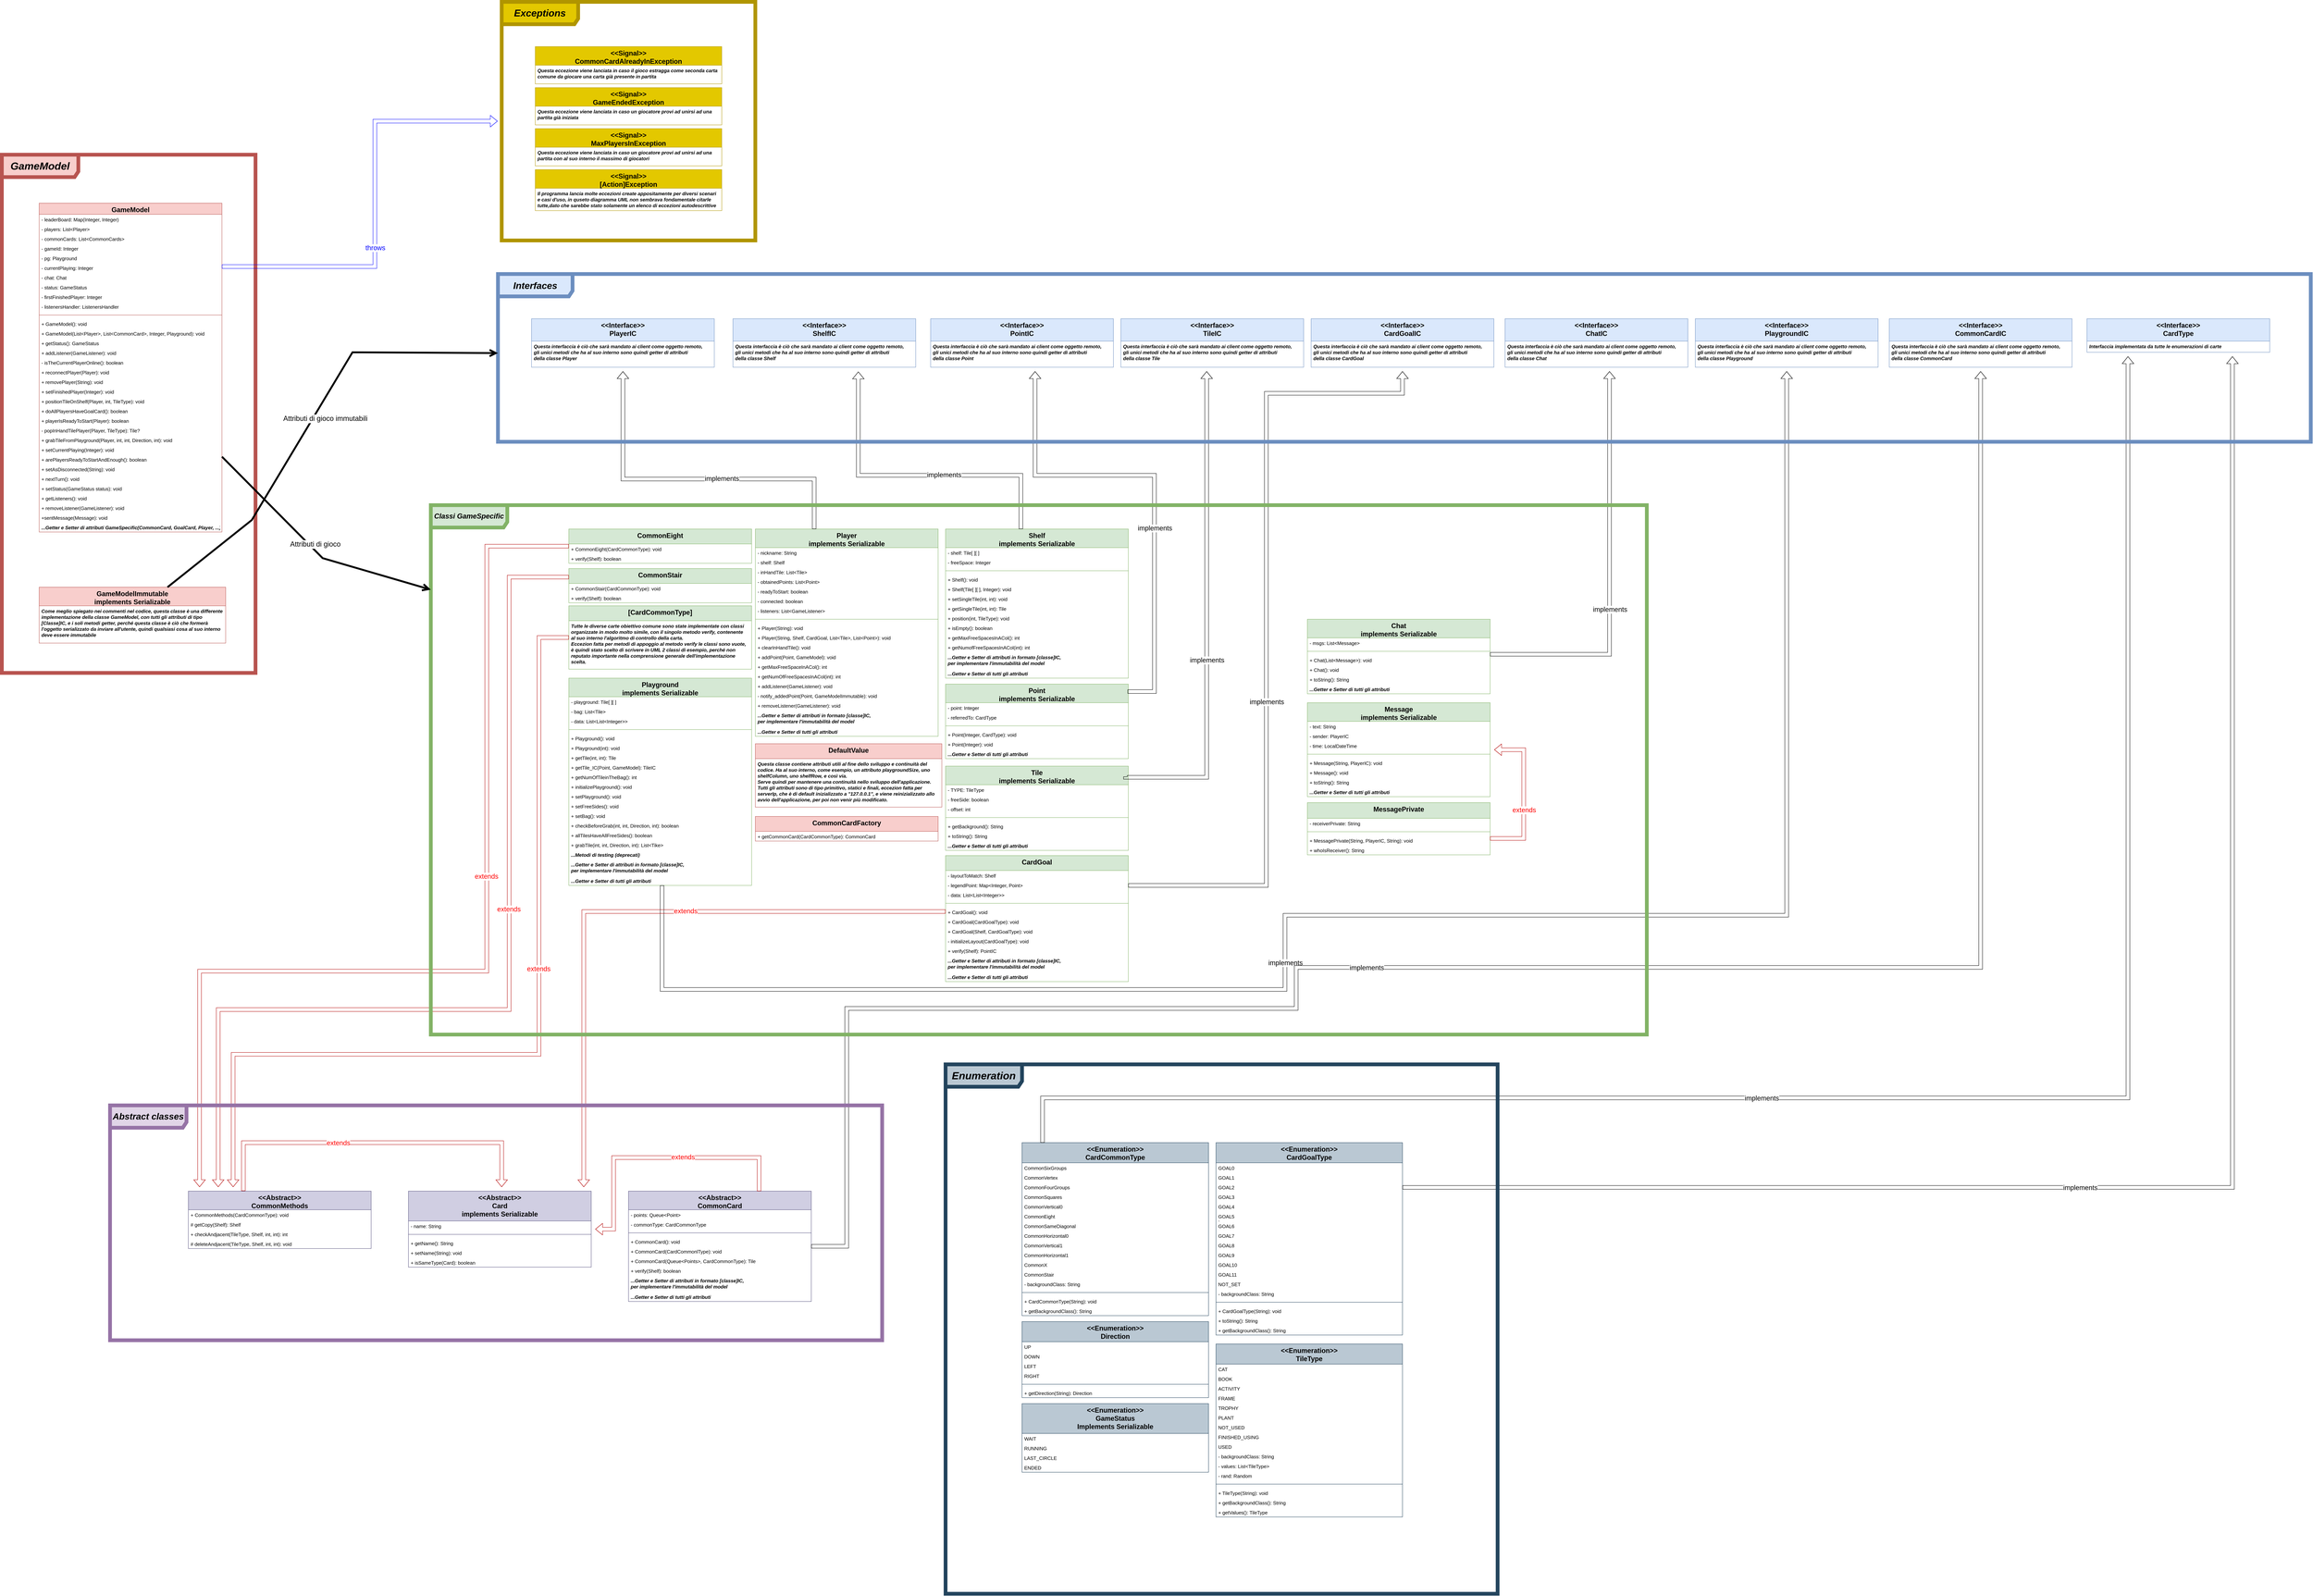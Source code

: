 <mxfile version="20.8.16" type="device" pages="2"><diagram id="jsdAQkSWvH4WlQmrzclC" name="Pagina-2"><mxGraphModel dx="7820" dy="4120" grid="1" gridSize="10" guides="1" tooltips="1" connect="1" arrows="1" fold="1" page="0" pageScale="1" pageWidth="827" pageHeight="1169" math="0" shadow="0"><root><mxCell id="0"/><mxCell id="1" parent="0"/><mxCell id="NtGhl3-eLc744OI3LZny-8" value="GameModel" style="swimlane;fontStyle=1;align=center;verticalAlign=top;childLayout=stackLayout;horizontal=1;startSize=30;horizontalStack=0;resizeParent=1;resizeParentMax=0;resizeLast=0;collapsible=1;marginBottom=0;fillColor=#f8cecc;strokeColor=#b85450;fontSize=18;" parent="1" vertex="1"><mxGeometry x="-3440" y="-1720" width="490" height="882" as="geometry"/></mxCell><mxCell id="NtGhl3-eLc744OI3LZny-9" value="- leaderBoard: Map(Integer, Integer)" style="text;strokeColor=none;fillColor=none;align=left;verticalAlign=top;spacingLeft=4;spacingRight=4;overflow=hidden;rotatable=0;points=[[0,0.5],[1,0.5]];portConstraint=eastwest;fontSize=13;" parent="NtGhl3-eLc744OI3LZny-8" vertex="1"><mxGeometry y="30" width="490" height="26" as="geometry"/></mxCell><mxCell id="NtGhl3-eLc744OI3LZny-10" value="- players: List&lt;Player&gt;" style="text;strokeColor=none;fillColor=none;align=left;verticalAlign=top;spacingLeft=4;spacingRight=4;overflow=hidden;rotatable=0;points=[[0,0.5],[1,0.5]];portConstraint=eastwest;fontSize=13;" parent="NtGhl3-eLc744OI3LZny-8" vertex="1"><mxGeometry y="56" width="490" height="26" as="geometry"/></mxCell><mxCell id="NtGhl3-eLc744OI3LZny-11" value="- commonCards: List&lt;CommonCards&gt;" style="text;strokeColor=none;fillColor=none;align=left;verticalAlign=top;spacingLeft=4;spacingRight=4;overflow=hidden;rotatable=0;points=[[0,0.5],[1,0.5]];portConstraint=eastwest;fontSize=13;" parent="NtGhl3-eLc744OI3LZny-8" vertex="1"><mxGeometry y="82" width="490" height="26" as="geometry"/></mxCell><mxCell id="NtGhl3-eLc744OI3LZny-12" value="- gameId: Integer" style="text;strokeColor=none;fillColor=none;align=left;verticalAlign=top;spacingLeft=4;spacingRight=4;overflow=hidden;rotatable=0;points=[[0,0.5],[1,0.5]];portConstraint=eastwest;fontSize=13;" parent="NtGhl3-eLc744OI3LZny-8" vertex="1"><mxGeometry y="108" width="490" height="26" as="geometry"/></mxCell><mxCell id="NtGhl3-eLc744OI3LZny-13" value="- pg: Playground" style="text;strokeColor=none;fillColor=none;align=left;verticalAlign=top;spacingLeft=4;spacingRight=4;overflow=hidden;rotatable=0;points=[[0,0.5],[1,0.5]];portConstraint=eastwest;fontSize=13;" parent="NtGhl3-eLc744OI3LZny-8" vertex="1"><mxGeometry y="134" width="490" height="26" as="geometry"/></mxCell><mxCell id="NtGhl3-eLc744OI3LZny-32" value="- currentPlaying: Integer" style="text;strokeColor=none;fillColor=none;align=left;verticalAlign=top;spacingLeft=4;spacingRight=4;overflow=hidden;rotatable=0;points=[[0,0.5],[1,0.5]];portConstraint=eastwest;fontSize=13;" parent="NtGhl3-eLc744OI3LZny-8" vertex="1"><mxGeometry y="160" width="490" height="26" as="geometry"/></mxCell><mxCell id="NtGhl3-eLc744OI3LZny-35" value="- chat: Chat" style="text;strokeColor=none;fillColor=none;align=left;verticalAlign=top;spacingLeft=4;spacingRight=4;overflow=hidden;rotatable=0;points=[[0,0.5],[1,0.5]];portConstraint=eastwest;fontSize=13;" parent="NtGhl3-eLc744OI3LZny-8" vertex="1"><mxGeometry y="186" width="490" height="26" as="geometry"/></mxCell><mxCell id="NtGhl3-eLc744OI3LZny-33" value="- status: GameStatus" style="text;strokeColor=none;fillColor=none;align=left;verticalAlign=top;spacingLeft=4;spacingRight=4;overflow=hidden;rotatable=0;points=[[0,0.5],[1,0.5]];portConstraint=eastwest;fontSize=13;" parent="NtGhl3-eLc744OI3LZny-8" vertex="1"><mxGeometry y="212" width="490" height="26" as="geometry"/></mxCell><mxCell id="NtGhl3-eLc744OI3LZny-34" value="- firstFinishedPlayer: Integer&#10;" style="text;strokeColor=none;fillColor=none;align=left;verticalAlign=top;spacingLeft=4;spacingRight=4;overflow=hidden;rotatable=0;points=[[0,0.5],[1,0.5]];portConstraint=eastwest;fontSize=13;" parent="NtGhl3-eLc744OI3LZny-8" vertex="1"><mxGeometry y="238" width="490" height="26" as="geometry"/></mxCell><mxCell id="NtGhl3-eLc744OI3LZny-38" value="- listenersHandler: ListenersHandler" style="text;strokeColor=none;fillColor=none;align=left;verticalAlign=top;spacingLeft=4;spacingRight=4;overflow=hidden;rotatable=0;points=[[0,0.5],[1,0.5]];portConstraint=eastwest;fontSize=13;" parent="NtGhl3-eLc744OI3LZny-8" vertex="1"><mxGeometry y="264" width="490" height="26" as="geometry"/></mxCell><mxCell id="NtGhl3-eLc744OI3LZny-14" value="" style="line;strokeWidth=1;fillColor=none;align=left;verticalAlign=middle;spacingTop=-1;spacingLeft=3;spacingRight=3;rotatable=0;labelPosition=right;points=[];portConstraint=eastwest;strokeColor=inherit;" parent="NtGhl3-eLc744OI3LZny-8" vertex="1"><mxGeometry y="290" width="490" height="20" as="geometry"/></mxCell><mxCell id="NtGhl3-eLc744OI3LZny-31" value="+ GameModel(): void" style="text;strokeColor=none;fillColor=none;align=left;verticalAlign=top;spacingLeft=4;spacingRight=4;overflow=hidden;rotatable=0;points=[[0,0.5],[1,0.5]];portConstraint=eastwest;fontSize=13;" parent="NtGhl3-eLc744OI3LZny-8" vertex="1"><mxGeometry y="310" width="490" height="26" as="geometry"/></mxCell><mxCell id="NtGhl3-eLc744OI3LZny-37" value="+ GameModel(List&lt;Player&gt;, List&lt;CommonCard&gt;, Integer, Playground): void" style="text;strokeColor=none;fillColor=none;align=left;verticalAlign=top;spacingLeft=4;spacingRight=4;overflow=hidden;rotatable=0;points=[[0,0.5],[1,0.5]];portConstraint=eastwest;fontSize=13;" parent="NtGhl3-eLc744OI3LZny-8" vertex="1"><mxGeometry y="336" width="490" height="26" as="geometry"/></mxCell><mxCell id="NtGhl3-eLc744OI3LZny-61" value="+ getStatus(): GameStatus&#10;" style="text;strokeColor=none;fillColor=none;align=left;verticalAlign=top;spacingLeft=4;spacingRight=4;overflow=hidden;rotatable=0;points=[[0,0.5],[1,0.5]];portConstraint=eastwest;fontSize=13;" parent="NtGhl3-eLc744OI3LZny-8" vertex="1"><mxGeometry y="362" width="490" height="26" as="geometry"/></mxCell><mxCell id="NtGhl3-eLc744OI3LZny-60" value="+ addListener(GameListener): void" style="text;strokeColor=none;fillColor=none;align=left;verticalAlign=top;spacingLeft=4;spacingRight=4;overflow=hidden;rotatable=0;points=[[0,0.5],[1,0.5]];portConstraint=eastwest;fontSize=13;" parent="NtGhl3-eLc744OI3LZny-8" vertex="1"><mxGeometry y="388" width="490" height="26" as="geometry"/></mxCell><mxCell id="NtGhl3-eLc744OI3LZny-43" value="- isTheCurrentPlayerOnline(): boolean" style="text;strokeColor=none;fillColor=none;align=left;verticalAlign=top;spacingLeft=4;spacingRight=4;overflow=hidden;rotatable=0;points=[[0,0.5],[1,0.5]];portConstraint=eastwest;fontSize=13;" parent="NtGhl3-eLc744OI3LZny-8" vertex="1"><mxGeometry y="414" width="490" height="26" as="geometry"/></mxCell><mxCell id="NtGhl3-eLc744OI3LZny-42" value="+ reconnectPlayer(Player): void" style="text;strokeColor=none;fillColor=none;align=left;verticalAlign=top;spacingLeft=4;spacingRight=4;overflow=hidden;rotatable=0;points=[[0,0.5],[1,0.5]];portConstraint=eastwest;fontSize=13;" parent="NtGhl3-eLc744OI3LZny-8" vertex="1"><mxGeometry y="440" width="490" height="26" as="geometry"/></mxCell><mxCell id="NtGhl3-eLc744OI3LZny-57" value="+ removePlayer(String): void" style="text;strokeColor=none;fillColor=none;align=left;verticalAlign=top;spacingLeft=4;spacingRight=4;overflow=hidden;rotatable=0;points=[[0,0.5],[1,0.5]];portConstraint=eastwest;fontSize=13;" parent="NtGhl3-eLc744OI3LZny-8" vertex="1"><mxGeometry y="466" width="490" height="26" as="geometry"/></mxCell><mxCell id="NtGhl3-eLc744OI3LZny-59" value="+ setFinishedPlayer(Integer): void" style="text;strokeColor=none;fillColor=none;align=left;verticalAlign=top;spacingLeft=4;spacingRight=4;overflow=hidden;rotatable=0;points=[[0,0.5],[1,0.5]];portConstraint=eastwest;fontSize=13;" parent="NtGhl3-eLc744OI3LZny-8" vertex="1"><mxGeometry y="492" width="490" height="26" as="geometry"/></mxCell><mxCell id="NtGhl3-eLc744OI3LZny-58" value="+ positionTileOnShelf(Player, int, TileType): void" style="text;strokeColor=none;fillColor=none;align=left;verticalAlign=top;spacingLeft=4;spacingRight=4;overflow=hidden;rotatable=0;points=[[0,0.5],[1,0.5]];portConstraint=eastwest;fontSize=13;" parent="NtGhl3-eLc744OI3LZny-8" vertex="1"><mxGeometry y="518" width="490" height="26" as="geometry"/></mxCell><mxCell id="NtGhl3-eLc744OI3LZny-36" value="+ doAllPlayersHaveGoalCard(): boolean" style="text;strokeColor=none;fillColor=none;align=left;verticalAlign=top;spacingLeft=4;spacingRight=4;overflow=hidden;rotatable=0;points=[[0,0.5],[1,0.5]];portConstraint=eastwest;fontSize=13;" parent="NtGhl3-eLc744OI3LZny-8" vertex="1"><mxGeometry y="544" width="490" height="26" as="geometry"/></mxCell><mxCell id="NtGhl3-eLc744OI3LZny-54" value="+ playerIsReadyToStart(Player): boolean" style="text;strokeColor=none;fillColor=none;align=left;verticalAlign=top;spacingLeft=4;spacingRight=4;overflow=hidden;rotatable=0;points=[[0,0.5],[1,0.5]];portConstraint=eastwest;fontSize=13;" parent="NtGhl3-eLc744OI3LZny-8" vertex="1"><mxGeometry y="570" width="490" height="26" as="geometry"/></mxCell><mxCell id="NtGhl3-eLc744OI3LZny-53" value="- popInHandTilePlayer(Player, TileType): Tile?" style="text;strokeColor=none;fillColor=none;align=left;verticalAlign=top;spacingLeft=4;spacingRight=4;overflow=hidden;rotatable=0;points=[[0,0.5],[1,0.5]];portConstraint=eastwest;fontSize=13;" parent="NtGhl3-eLc744OI3LZny-8" vertex="1"><mxGeometry y="596" width="490" height="26" as="geometry"/></mxCell><mxCell id="NtGhl3-eLc744OI3LZny-52" value="+ grabTileFromPlayground(Player, int, int, Direction, int): void" style="text;strokeColor=none;fillColor=none;align=left;verticalAlign=top;spacingLeft=4;spacingRight=4;overflow=hidden;rotatable=0;points=[[0,0.5],[1,0.5]];portConstraint=eastwest;fontSize=13;" parent="NtGhl3-eLc744OI3LZny-8" vertex="1"><mxGeometry y="622" width="490" height="26" as="geometry"/></mxCell><mxCell id="NtGhl3-eLc744OI3LZny-51" value="+ setCurrentPlaying(Integer): void" style="text;strokeColor=none;fillColor=none;align=left;verticalAlign=top;spacingLeft=4;spacingRight=4;overflow=hidden;rotatable=0;points=[[0,0.5],[1,0.5]];portConstraint=eastwest;fontSize=13;" parent="NtGhl3-eLc744OI3LZny-8" vertex="1"><mxGeometry y="648" width="490" height="26" as="geometry"/></mxCell><mxCell id="NtGhl3-eLc744OI3LZny-39" value="+ arePlayersReadyToStartAndEnough(): boolean" style="text;strokeColor=none;fillColor=none;align=left;verticalAlign=top;spacingLeft=4;spacingRight=4;overflow=hidden;rotatable=0;points=[[0,0.5],[1,0.5]];portConstraint=eastwest;fontSize=13;" parent="NtGhl3-eLc744OI3LZny-8" vertex="1"><mxGeometry y="674" width="490" height="26" as="geometry"/></mxCell><mxCell id="NtGhl3-eLc744OI3LZny-50" value="+ setAsDisconnected(String): void" style="text;strokeColor=none;fillColor=none;align=left;verticalAlign=top;spacingLeft=4;spacingRight=4;overflow=hidden;rotatable=0;points=[[0,0.5],[1,0.5]];portConstraint=eastwest;fontSize=13;" parent="NtGhl3-eLc744OI3LZny-8" vertex="1"><mxGeometry y="700" width="490" height="26" as="geometry"/></mxCell><mxCell id="NtGhl3-eLc744OI3LZny-49" value="+ nextTurn(): void" style="text;strokeColor=none;fillColor=none;align=left;verticalAlign=top;spacingLeft=4;spacingRight=4;overflow=hidden;rotatable=0;points=[[0,0.5],[1,0.5]];portConstraint=eastwest;fontSize=13;" parent="NtGhl3-eLc744OI3LZny-8" vertex="1"><mxGeometry y="726" width="490" height="26" as="geometry"/></mxCell><mxCell id="NtGhl3-eLc744OI3LZny-48" value="+ setStatus(GameStatus status): void" style="text;strokeColor=none;fillColor=none;align=left;verticalAlign=top;spacingLeft=4;spacingRight=4;overflow=hidden;rotatable=0;points=[[0,0.5],[1,0.5]];portConstraint=eastwest;fontSize=13;" parent="NtGhl3-eLc744OI3LZny-8" vertex="1"><mxGeometry y="752" width="490" height="26" as="geometry"/></mxCell><mxCell id="NtGhl3-eLc744OI3LZny-47" value="+ getListeners(): void" style="text;strokeColor=none;fillColor=none;align=left;verticalAlign=top;spacingLeft=4;spacingRight=4;overflow=hidden;rotatable=0;points=[[0,0.5],[1,0.5]];portConstraint=eastwest;fontSize=13;" parent="NtGhl3-eLc744OI3LZny-8" vertex="1"><mxGeometry y="778" width="490" height="26" as="geometry"/></mxCell><mxCell id="NtGhl3-eLc744OI3LZny-46" value="+ removeListener(GameListener): void" style="text;strokeColor=none;fillColor=none;align=left;verticalAlign=top;spacingLeft=4;spacingRight=4;overflow=hidden;rotatable=0;points=[[0,0.5],[1,0.5]];portConstraint=eastwest;fontSize=13;" parent="NtGhl3-eLc744OI3LZny-8" vertex="1"><mxGeometry y="804" width="490" height="26" as="geometry"/></mxCell><mxCell id="NtGhl3-eLc744OI3LZny-40" value="+sentMessage(Message): void" style="text;strokeColor=none;fillColor=none;align=left;verticalAlign=top;spacingLeft=4;spacingRight=4;overflow=hidden;rotatable=0;points=[[0,0.5],[1,0.5]];portConstraint=eastwest;fontSize=13;" parent="NtGhl3-eLc744OI3LZny-8" vertex="1"><mxGeometry y="830" width="490" height="26" as="geometry"/></mxCell><mxCell id="NtGhl3-eLc744OI3LZny-55" value="...Getter e Setter di attributi GameSpecific(CommonCard, GoalCard, Player, ...)" style="text;strokeColor=none;fillColor=none;align=left;verticalAlign=top;spacingLeft=4;spacingRight=4;overflow=hidden;rotatable=0;points=[[0,0.5],[1,0.5]];portConstraint=eastwest;fontSize=13;fontStyle=3" parent="NtGhl3-eLc744OI3LZny-8" vertex="1"><mxGeometry y="856" width="490" height="26" as="geometry"/></mxCell><mxCell id="NtGhl3-eLc744OI3LZny-96" value="&lt;&lt;Interface&gt;&gt;&#10;PlayerIC" style="swimlane;fontStyle=1;align=center;verticalAlign=top;childLayout=stackLayout;horizontal=1;startSize=60;horizontalStack=0;resizeParent=1;resizeParentMax=0;resizeLast=0;collapsible=1;marginBottom=0;fillColor=#dae8fc;strokeColor=#6c8ebf;fontSize=18;" parent="1" vertex="1"><mxGeometry x="-2120" y="-1410" width="490" height="130" as="geometry"/></mxCell><mxCell id="NtGhl3-eLc744OI3LZny-129" value="Questa interfaccia è ciò che sarà mandato ai client come oggetto remoto, &#10;gli unici metodi che ha al suo interno sono quindi getter di attributi&#10;della classe Player&#10;" style="text;strokeColor=none;fillColor=none;align=left;verticalAlign=top;spacingLeft=4;spacingRight=4;overflow=hidden;rotatable=0;points=[[0,0.5],[1,0.5]];portConstraint=eastwest;fontSize=13;fontStyle=3" parent="NtGhl3-eLc744OI3LZny-96" vertex="1"><mxGeometry y="60" width="490" height="70" as="geometry"/></mxCell><mxCell id="NtGhl3-eLc744OI3LZny-130" value="Player&#10;implements Serializable&#10;" style="swimlane;fontStyle=1;align=center;verticalAlign=top;childLayout=stackLayout;horizontal=1;startSize=50;horizontalStack=0;resizeParent=1;resizeParentMax=0;resizeLast=0;collapsible=1;marginBottom=0;fillColor=#d5e8d4;strokeColor=#82b366;fontSize=18;" parent="1" vertex="1"><mxGeometry x="-1520" y="-846" width="490" height="556" as="geometry"/></mxCell><mxCell id="NtGhl3-eLc744OI3LZny-131" value="- nickname: String" style="text;strokeColor=none;fillColor=none;align=left;verticalAlign=top;spacingLeft=4;spacingRight=4;overflow=hidden;rotatable=0;points=[[0,0.5],[1,0.5]];portConstraint=eastwest;fontSize=13;" parent="NtGhl3-eLc744OI3LZny-130" vertex="1"><mxGeometry y="50" width="490" height="26" as="geometry"/></mxCell><mxCell id="NtGhl3-eLc744OI3LZny-132" value="- shelf: Shelf" style="text;strokeColor=none;fillColor=none;align=left;verticalAlign=top;spacingLeft=4;spacingRight=4;overflow=hidden;rotatable=0;points=[[0,0.5],[1,0.5]];portConstraint=eastwest;fontSize=13;" parent="NtGhl3-eLc744OI3LZny-130" vertex="1"><mxGeometry y="76" width="490" height="26" as="geometry"/></mxCell><mxCell id="NtGhl3-eLc744OI3LZny-133" value="- inHandTile: List&lt;Tile&gt;" style="text;strokeColor=none;fillColor=none;align=left;verticalAlign=top;spacingLeft=4;spacingRight=4;overflow=hidden;rotatable=0;points=[[0,0.5],[1,0.5]];portConstraint=eastwest;fontSize=13;" parent="NtGhl3-eLc744OI3LZny-130" vertex="1"><mxGeometry y="102" width="490" height="26" as="geometry"/></mxCell><mxCell id="NtGhl3-eLc744OI3LZny-134" value="- obtainedPoints: List&lt;Point&gt;" style="text;strokeColor=none;fillColor=none;align=left;verticalAlign=top;spacingLeft=4;spacingRight=4;overflow=hidden;rotatable=0;points=[[0,0.5],[1,0.5]];portConstraint=eastwest;fontSize=13;" parent="NtGhl3-eLc744OI3LZny-130" vertex="1"><mxGeometry y="128" width="490" height="26" as="geometry"/></mxCell><mxCell id="NtGhl3-eLc744OI3LZny-135" value="- readyToStart: boolean" style="text;strokeColor=none;fillColor=none;align=left;verticalAlign=top;spacingLeft=4;spacingRight=4;overflow=hidden;rotatable=0;points=[[0,0.5],[1,0.5]];portConstraint=eastwest;fontSize=13;" parent="NtGhl3-eLc744OI3LZny-130" vertex="1"><mxGeometry y="154" width="490" height="26" as="geometry"/></mxCell><mxCell id="NtGhl3-eLc744OI3LZny-136" value="- connected: boolean" style="text;strokeColor=none;fillColor=none;align=left;verticalAlign=top;spacingLeft=4;spacingRight=4;overflow=hidden;rotatable=0;points=[[0,0.5],[1,0.5]];portConstraint=eastwest;fontSize=13;" parent="NtGhl3-eLc744OI3LZny-130" vertex="1"><mxGeometry y="180" width="490" height="26" as="geometry"/></mxCell><mxCell id="NtGhl3-eLc744OI3LZny-137" value="- listeners: List&lt;GameListener&gt;" style="text;strokeColor=none;fillColor=none;align=left;verticalAlign=top;spacingLeft=4;spacingRight=4;overflow=hidden;rotatable=0;points=[[0,0.5],[1,0.5]];portConstraint=eastwest;fontSize=13;" parent="NtGhl3-eLc744OI3LZny-130" vertex="1"><mxGeometry y="206" width="490" height="26" as="geometry"/></mxCell><mxCell id="NtGhl3-eLc744OI3LZny-141" value="" style="line;strokeWidth=1;fillColor=none;align=left;verticalAlign=middle;spacingTop=-1;spacingLeft=3;spacingRight=3;rotatable=0;labelPosition=right;points=[];portConstraint=eastwest;strokeColor=inherit;" parent="NtGhl3-eLc744OI3LZny-130" vertex="1"><mxGeometry y="232" width="490" height="20" as="geometry"/></mxCell><mxCell id="NtGhl3-eLc744OI3LZny-142" value="+ Player(String): void" style="text;strokeColor=none;fillColor=none;align=left;verticalAlign=top;spacingLeft=4;spacingRight=4;overflow=hidden;rotatable=0;points=[[0,0.5],[1,0.5]];portConstraint=eastwest;fontSize=13;" parent="NtGhl3-eLc744OI3LZny-130" vertex="1"><mxGeometry y="252" width="490" height="26" as="geometry"/></mxCell><mxCell id="NtGhl3-eLc744OI3LZny-143" value="+ Player(String, Shelf, CardGoal, List&lt;Tile&gt;, List&lt;Point&gt;): void" style="text;strokeColor=none;fillColor=none;align=left;verticalAlign=top;spacingLeft=4;spacingRight=4;overflow=hidden;rotatable=0;points=[[0,0.5],[1,0.5]];portConstraint=eastwest;fontSize=13;" parent="NtGhl3-eLc744OI3LZny-130" vertex="1"><mxGeometry y="278" width="490" height="26" as="geometry"/></mxCell><mxCell id="NtGhl3-eLc744OI3LZny-144" value="+ clearInHandTile(): void" style="text;strokeColor=none;fillColor=none;align=left;verticalAlign=top;spacingLeft=4;spacingRight=4;overflow=hidden;rotatable=0;points=[[0,0.5],[1,0.5]];portConstraint=eastwest;fontSize=13;" parent="NtGhl3-eLc744OI3LZny-130" vertex="1"><mxGeometry y="304" width="490" height="26" as="geometry"/></mxCell><mxCell id="NtGhl3-eLc744OI3LZny-145" value="+ addPoint(Point, GameModel): void" style="text;strokeColor=none;fillColor=none;align=left;verticalAlign=top;spacingLeft=4;spacingRight=4;overflow=hidden;rotatable=0;points=[[0,0.5],[1,0.5]];portConstraint=eastwest;fontSize=13;" parent="NtGhl3-eLc744OI3LZny-130" vertex="1"><mxGeometry y="330" width="490" height="26" as="geometry"/></mxCell><mxCell id="NtGhl3-eLc744OI3LZny-146" value="+ getMaxFreeSpaceInACol(): int" style="text;strokeColor=none;fillColor=none;align=left;verticalAlign=top;spacingLeft=4;spacingRight=4;overflow=hidden;rotatable=0;points=[[0,0.5],[1,0.5]];portConstraint=eastwest;fontSize=13;" parent="NtGhl3-eLc744OI3LZny-130" vertex="1"><mxGeometry y="356" width="490" height="26" as="geometry"/></mxCell><mxCell id="NtGhl3-eLc744OI3LZny-147" value="+ getNumOfFreeSpacesInACol(int): int" style="text;strokeColor=none;fillColor=none;align=left;verticalAlign=top;spacingLeft=4;spacingRight=4;overflow=hidden;rotatable=0;points=[[0,0.5],[1,0.5]];portConstraint=eastwest;fontSize=13;" parent="NtGhl3-eLc744OI3LZny-130" vertex="1"><mxGeometry y="382" width="490" height="26" as="geometry"/></mxCell><mxCell id="NtGhl3-eLc744OI3LZny-148" value="+ addListener(GameListener): void" style="text;strokeColor=none;fillColor=none;align=left;verticalAlign=top;spacingLeft=4;spacingRight=4;overflow=hidden;rotatable=0;points=[[0,0.5],[1,0.5]];portConstraint=eastwest;fontSize=13;" parent="NtGhl3-eLc744OI3LZny-130" vertex="1"><mxGeometry y="408" width="490" height="26" as="geometry"/></mxCell><mxCell id="NtGhl3-eLc744OI3LZny-149" value="- notify_addedPoint(Point, GameModelImmutable): void" style="text;strokeColor=none;fillColor=none;align=left;verticalAlign=top;spacingLeft=4;spacingRight=4;overflow=hidden;rotatable=0;points=[[0,0.5],[1,0.5]];portConstraint=eastwest;fontSize=13;" parent="NtGhl3-eLc744OI3LZny-130" vertex="1"><mxGeometry y="434" width="490" height="26" as="geometry"/></mxCell><mxCell id="NtGhl3-eLc744OI3LZny-150" value="+ removeListener(GameListener): void" style="text;strokeColor=none;fillColor=none;align=left;verticalAlign=top;spacingLeft=4;spacingRight=4;overflow=hidden;rotatable=0;points=[[0,0.5],[1,0.5]];portConstraint=eastwest;fontSize=13;" parent="NtGhl3-eLc744OI3LZny-130" vertex="1"><mxGeometry y="460" width="490" height="26" as="geometry"/></mxCell><mxCell id="NtGhl3-eLc744OI3LZny-198" value="...Getter e Setter di attributi in formato [classe]IC, &#10;per implementare l'immutabilità del model" style="text;strokeColor=none;fillColor=none;align=left;verticalAlign=top;spacingLeft=4;spacingRight=4;overflow=hidden;rotatable=0;points=[[0,0.5],[1,0.5]];portConstraint=eastwest;fontSize=13;fontStyle=3" parent="NtGhl3-eLc744OI3LZny-130" vertex="1"><mxGeometry y="486" width="490" height="44" as="geometry"/></mxCell><mxCell id="NtGhl3-eLc744OI3LZny-163" value="...Getter e Setter di tutti gli attributi" style="text;strokeColor=none;fillColor=none;align=left;verticalAlign=top;spacingLeft=4;spacingRight=4;overflow=hidden;rotatable=0;points=[[0,0.5],[1,0.5]];portConstraint=eastwest;fontSize=13;fontStyle=3" parent="NtGhl3-eLc744OI3LZny-130" vertex="1"><mxGeometry y="530" width="490" height="26" as="geometry"/></mxCell><mxCell id="NtGhl3-eLc744OI3LZny-199" value="Playground&#10;implements Serializable&#10;" style="swimlane;fontStyle=1;align=center;verticalAlign=top;childLayout=stackLayout;horizontal=1;startSize=50;horizontalStack=0;resizeParent=1;resizeParentMax=0;resizeLast=0;collapsible=1;marginBottom=0;fillColor=#d5e8d4;strokeColor=#82b366;fontSize=18;" parent="1" vertex="1"><mxGeometry x="-2020" y="-446" width="490" height="556" as="geometry"/></mxCell><mxCell id="NtGhl3-eLc744OI3LZny-200" value="- playground: Tile[ ][ ]" style="text;strokeColor=none;fillColor=none;align=left;verticalAlign=top;spacingLeft=4;spacingRight=4;overflow=hidden;rotatable=0;points=[[0,0.5],[1,0.5]];portConstraint=eastwest;fontSize=13;" parent="NtGhl3-eLc744OI3LZny-199" vertex="1"><mxGeometry y="50" width="490" height="26" as="geometry"/></mxCell><mxCell id="NtGhl3-eLc744OI3LZny-201" value="- bag: List&lt;Tile&gt;" style="text;strokeColor=none;fillColor=none;align=left;verticalAlign=top;spacingLeft=4;spacingRight=4;overflow=hidden;rotatable=0;points=[[0,0.5],[1,0.5]];portConstraint=eastwest;fontSize=13;" parent="NtGhl3-eLc744OI3LZny-199" vertex="1"><mxGeometry y="76" width="490" height="26" as="geometry"/></mxCell><mxCell id="NtGhl3-eLc744OI3LZny-202" value="- data: List&lt;List&lt;Integer&gt;&gt;" style="text;strokeColor=none;fillColor=none;align=left;verticalAlign=top;spacingLeft=4;spacingRight=4;overflow=hidden;rotatable=0;points=[[0,0.5],[1,0.5]];portConstraint=eastwest;fontSize=13;" parent="NtGhl3-eLc744OI3LZny-199" vertex="1"><mxGeometry y="102" width="490" height="26" as="geometry"/></mxCell><mxCell id="NtGhl3-eLc744OI3LZny-207" value="" style="line;strokeWidth=1;fillColor=none;align=left;verticalAlign=middle;spacingTop=-1;spacingLeft=3;spacingRight=3;rotatable=0;labelPosition=right;points=[];portConstraint=eastwest;strokeColor=inherit;" parent="NtGhl3-eLc744OI3LZny-199" vertex="1"><mxGeometry y="128" width="490" height="20" as="geometry"/></mxCell><mxCell id="NtGhl3-eLc744OI3LZny-208" value="+ Playground(): void" style="text;strokeColor=none;fillColor=none;align=left;verticalAlign=top;spacingLeft=4;spacingRight=4;overflow=hidden;rotatable=0;points=[[0,0.5],[1,0.5]];portConstraint=eastwest;fontSize=13;" parent="NtGhl3-eLc744OI3LZny-199" vertex="1"><mxGeometry y="148" width="490" height="26" as="geometry"/></mxCell><mxCell id="NtGhl3-eLc744OI3LZny-209" value="+ Playground(int): void" style="text;strokeColor=none;fillColor=none;align=left;verticalAlign=top;spacingLeft=4;spacingRight=4;overflow=hidden;rotatable=0;points=[[0,0.5],[1,0.5]];portConstraint=eastwest;fontSize=13;" parent="NtGhl3-eLc744OI3LZny-199" vertex="1"><mxGeometry y="174" width="490" height="26" as="geometry"/></mxCell><mxCell id="NtGhl3-eLc744OI3LZny-210" value="+ getTile(int, int): Tile" style="text;strokeColor=none;fillColor=none;align=left;verticalAlign=top;spacingLeft=4;spacingRight=4;overflow=hidden;rotatable=0;points=[[0,0.5],[1,0.5]];portConstraint=eastwest;fontSize=13;" parent="NtGhl3-eLc744OI3LZny-199" vertex="1"><mxGeometry y="200" width="490" height="26" as="geometry"/></mxCell><mxCell id="NtGhl3-eLc744OI3LZny-211" value="+ getTile_IC(Point, GameModel): TileIC" style="text;strokeColor=none;fillColor=none;align=left;verticalAlign=top;spacingLeft=4;spacingRight=4;overflow=hidden;rotatable=0;points=[[0,0.5],[1,0.5]];portConstraint=eastwest;fontSize=13;" parent="NtGhl3-eLc744OI3LZny-199" vertex="1"><mxGeometry y="226" width="490" height="26" as="geometry"/></mxCell><mxCell id="NtGhl3-eLc744OI3LZny-212" value="+ getNumOfTileinTheBag(): int" style="text;strokeColor=none;fillColor=none;align=left;verticalAlign=top;spacingLeft=4;spacingRight=4;overflow=hidden;rotatable=0;points=[[0,0.5],[1,0.5]];portConstraint=eastwest;fontSize=13;" parent="NtGhl3-eLc744OI3LZny-199" vertex="1"><mxGeometry y="252" width="490" height="26" as="geometry"/></mxCell><mxCell id="NtGhl3-eLc744OI3LZny-213" value="+ initializePlayground(): void" style="text;strokeColor=none;fillColor=none;align=left;verticalAlign=top;spacingLeft=4;spacingRight=4;overflow=hidden;rotatable=0;points=[[0,0.5],[1,0.5]];portConstraint=eastwest;fontSize=13;" parent="NtGhl3-eLc744OI3LZny-199" vertex="1"><mxGeometry y="278" width="490" height="26" as="geometry"/></mxCell><mxCell id="NtGhl3-eLc744OI3LZny-214" value="+ setPlayground(): void" style="text;strokeColor=none;fillColor=none;align=left;verticalAlign=top;spacingLeft=4;spacingRight=4;overflow=hidden;rotatable=0;points=[[0,0.5],[1,0.5]];portConstraint=eastwest;fontSize=13;" parent="NtGhl3-eLc744OI3LZny-199" vertex="1"><mxGeometry y="304" width="490" height="26" as="geometry"/></mxCell><mxCell id="NtGhl3-eLc744OI3LZny-215" value="+ setFreeSides(): void" style="text;strokeColor=none;fillColor=none;align=left;verticalAlign=top;spacingLeft=4;spacingRight=4;overflow=hidden;rotatable=0;points=[[0,0.5],[1,0.5]];portConstraint=eastwest;fontSize=13;" parent="NtGhl3-eLc744OI3LZny-199" vertex="1"><mxGeometry y="330" width="490" height="26" as="geometry"/></mxCell><mxCell id="NtGhl3-eLc744OI3LZny-216" value="+ setBag(): void" style="text;strokeColor=none;fillColor=none;align=left;verticalAlign=top;spacingLeft=4;spacingRight=4;overflow=hidden;rotatable=0;points=[[0,0.5],[1,0.5]];portConstraint=eastwest;fontSize=13;" parent="NtGhl3-eLc744OI3LZny-199" vertex="1"><mxGeometry y="356" width="490" height="26" as="geometry"/></mxCell><mxCell id="NtGhl3-eLc744OI3LZny-230" value="+ checkBeforeGrab(int, int, Direction, int): boolean" style="text;strokeColor=none;fillColor=none;align=left;verticalAlign=top;spacingLeft=4;spacingRight=4;overflow=hidden;rotatable=0;points=[[0,0.5],[1,0.5]];portConstraint=eastwest;fontSize=13;" parent="NtGhl3-eLc744OI3LZny-199" vertex="1"><mxGeometry y="382" width="490" height="26" as="geometry"/></mxCell><mxCell id="NtGhl3-eLc744OI3LZny-228" value="+ allTilesHaveAllFreeSides(): boolean" style="text;strokeColor=none;fillColor=none;align=left;verticalAlign=top;spacingLeft=4;spacingRight=4;overflow=hidden;rotatable=0;points=[[0,0.5],[1,0.5]];portConstraint=eastwest;fontSize=13;" parent="NtGhl3-eLc744OI3LZny-199" vertex="1"><mxGeometry y="408" width="490" height="26" as="geometry"/></mxCell><mxCell id="NtGhl3-eLc744OI3LZny-229" value="+ grabTile(int, int, Direction, int): List&lt;Tike&gt;" style="text;strokeColor=none;fillColor=none;align=left;verticalAlign=top;spacingLeft=4;spacingRight=4;overflow=hidden;rotatable=0;points=[[0,0.5],[1,0.5]];portConstraint=eastwest;fontSize=13;" parent="NtGhl3-eLc744OI3LZny-199" vertex="1"><mxGeometry y="434" width="490" height="26" as="geometry"/></mxCell><mxCell id="NtGhl3-eLc744OI3LZny-231" value="...Metodi di testing (deprecati)" style="text;strokeColor=none;fillColor=none;align=left;verticalAlign=top;spacingLeft=4;spacingRight=4;overflow=hidden;rotatable=0;points=[[0,0.5],[1,0.5]];portConstraint=eastwest;fontSize=13;fontStyle=3" parent="NtGhl3-eLc744OI3LZny-199" vertex="1"><mxGeometry y="460" width="490" height="26" as="geometry"/></mxCell><mxCell id="NtGhl3-eLc744OI3LZny-217" value="...Getter e Setter di attributi in formato [classe]IC, &#10;per implementare l'immutabilità del model" style="text;strokeColor=none;fillColor=none;align=left;verticalAlign=top;spacingLeft=4;spacingRight=4;overflow=hidden;rotatable=0;points=[[0,0.5],[1,0.5]];portConstraint=eastwest;fontSize=13;fontStyle=3" parent="NtGhl3-eLc744OI3LZny-199" vertex="1"><mxGeometry y="486" width="490" height="44" as="geometry"/></mxCell><mxCell id="NtGhl3-eLc744OI3LZny-218" value="...Getter e Setter di tutti gli attributi" style="text;strokeColor=none;fillColor=none;align=left;verticalAlign=top;spacingLeft=4;spacingRight=4;overflow=hidden;rotatable=0;points=[[0,0.5],[1,0.5]];portConstraint=eastwest;fontSize=13;fontStyle=3" parent="NtGhl3-eLc744OI3LZny-199" vertex="1"><mxGeometry y="530" width="490" height="26" as="geometry"/></mxCell><mxCell id="NtGhl3-eLc744OI3LZny-232" value="Point&#10;implements Serializable&#10;" style="swimlane;fontStyle=1;align=center;verticalAlign=top;childLayout=stackLayout;horizontal=1;startSize=50;horizontalStack=0;resizeParent=1;resizeParentMax=0;resizeLast=0;collapsible=1;marginBottom=0;fillColor=#d5e8d4;strokeColor=#82b366;fontSize=18;" parent="1" vertex="1"><mxGeometry x="-1010" y="-430" width="490" height="200" as="geometry"/></mxCell><mxCell id="NtGhl3-eLc744OI3LZny-233" value="- point: Integer" style="text;strokeColor=none;fillColor=none;align=left;verticalAlign=top;spacingLeft=4;spacingRight=4;overflow=hidden;rotatable=0;points=[[0,0.5],[1,0.5]];portConstraint=eastwest;fontSize=13;" parent="NtGhl3-eLc744OI3LZny-232" vertex="1"><mxGeometry y="50" width="490" height="26" as="geometry"/></mxCell><mxCell id="NtGhl3-eLc744OI3LZny-234" value="- referredTo: CardType" style="text;strokeColor=none;fillColor=none;align=left;verticalAlign=top;spacingLeft=4;spacingRight=4;overflow=hidden;rotatable=0;points=[[0,0.5],[1,0.5]];portConstraint=eastwest;fontSize=13;" parent="NtGhl3-eLc744OI3LZny-232" vertex="1"><mxGeometry y="76" width="490" height="26" as="geometry"/></mxCell><mxCell id="NtGhl3-eLc744OI3LZny-236" value="" style="line;strokeWidth=1;fillColor=none;align=left;verticalAlign=middle;spacingTop=-1;spacingLeft=3;spacingRight=3;rotatable=0;labelPosition=right;points=[];portConstraint=eastwest;strokeColor=inherit;" parent="NtGhl3-eLc744OI3LZny-232" vertex="1"><mxGeometry y="102" width="490" height="20" as="geometry"/></mxCell><mxCell id="NtGhl3-eLc744OI3LZny-237" value="+ Point(Integer, CardType): void" style="text;strokeColor=none;fillColor=none;align=left;verticalAlign=top;spacingLeft=4;spacingRight=4;overflow=hidden;rotatable=0;points=[[0,0.5],[1,0.5]];portConstraint=eastwest;fontSize=13;" parent="NtGhl3-eLc744OI3LZny-232" vertex="1"><mxGeometry y="122" width="490" height="26" as="geometry"/></mxCell><mxCell id="NtGhl3-eLc744OI3LZny-238" value="+ Point(Integer): void" style="text;strokeColor=none;fillColor=none;align=left;verticalAlign=top;spacingLeft=4;spacingRight=4;overflow=hidden;rotatable=0;points=[[0,0.5],[1,0.5]];portConstraint=eastwest;fontSize=13;" parent="NtGhl3-eLc744OI3LZny-232" vertex="1"><mxGeometry y="148" width="490" height="26" as="geometry"/></mxCell><mxCell id="NtGhl3-eLc744OI3LZny-251" value="...Getter e Setter di tutti gli attributi" style="text;strokeColor=none;fillColor=none;align=left;verticalAlign=top;spacingLeft=4;spacingRight=4;overflow=hidden;rotatable=0;points=[[0,0.5],[1,0.5]];portConstraint=eastwest;fontSize=13;fontStyle=3" parent="NtGhl3-eLc744OI3LZny-232" vertex="1"><mxGeometry y="174" width="490" height="26" as="geometry"/></mxCell><mxCell id="NtGhl3-eLc744OI3LZny-252" value="Shelf&#10;implements Serializable&#10;" style="swimlane;fontStyle=1;align=center;verticalAlign=top;childLayout=stackLayout;horizontal=1;startSize=50;horizontalStack=0;resizeParent=1;resizeParentMax=0;resizeLast=0;collapsible=1;marginBottom=0;fillColor=#d5e8d4;strokeColor=#82b366;fontSize=18;" parent="1" vertex="1"><mxGeometry x="-1010" y="-846" width="490" height="400" as="geometry"/></mxCell><mxCell id="NtGhl3-eLc744OI3LZny-253" value="- shelf: Tile[ ][ ]" style="text;strokeColor=none;fillColor=none;align=left;verticalAlign=top;spacingLeft=4;spacingRight=4;overflow=hidden;rotatable=0;points=[[0,0.5],[1,0.5]];portConstraint=eastwest;fontSize=13;" parent="NtGhl3-eLc744OI3LZny-252" vertex="1"><mxGeometry y="50" width="490" height="26" as="geometry"/></mxCell><mxCell id="NtGhl3-eLc744OI3LZny-254" value="- freeSpace: Integer" style="text;strokeColor=none;fillColor=none;align=left;verticalAlign=top;spacingLeft=4;spacingRight=4;overflow=hidden;rotatable=0;points=[[0,0.5],[1,0.5]];portConstraint=eastwest;fontSize=13;" parent="NtGhl3-eLc744OI3LZny-252" vertex="1"><mxGeometry y="76" width="490" height="26" as="geometry"/></mxCell><mxCell id="NtGhl3-eLc744OI3LZny-260" value="" style="line;strokeWidth=1;fillColor=none;align=left;verticalAlign=middle;spacingTop=-1;spacingLeft=3;spacingRight=3;rotatable=0;labelPosition=right;points=[];portConstraint=eastwest;strokeColor=inherit;" parent="NtGhl3-eLc744OI3LZny-252" vertex="1"><mxGeometry y="102" width="490" height="20" as="geometry"/></mxCell><mxCell id="NtGhl3-eLc744OI3LZny-261" value="+ Shelf(): void" style="text;strokeColor=none;fillColor=none;align=left;verticalAlign=top;spacingLeft=4;spacingRight=4;overflow=hidden;rotatable=0;points=[[0,0.5],[1,0.5]];portConstraint=eastwest;fontSize=13;" parent="NtGhl3-eLc744OI3LZny-252" vertex="1"><mxGeometry y="122" width="490" height="26" as="geometry"/></mxCell><mxCell id="NtGhl3-eLc744OI3LZny-262" value="+ Shelf(Tile[ ][ ], Integer): void" style="text;strokeColor=none;fillColor=none;align=left;verticalAlign=top;spacingLeft=4;spacingRight=4;overflow=hidden;rotatable=0;points=[[0,0.5],[1,0.5]];portConstraint=eastwest;fontSize=13;" parent="NtGhl3-eLc744OI3LZny-252" vertex="1"><mxGeometry y="148" width="490" height="26" as="geometry"/></mxCell><mxCell id="NtGhl3-eLc744OI3LZny-263" value="+ setSingleTile(int, int): void" style="text;strokeColor=none;fillColor=none;align=left;verticalAlign=top;spacingLeft=4;spacingRight=4;overflow=hidden;rotatable=0;points=[[0,0.5],[1,0.5]];portConstraint=eastwest;fontSize=13;" parent="NtGhl3-eLc744OI3LZny-252" vertex="1"><mxGeometry y="174" width="490" height="26" as="geometry"/></mxCell><mxCell id="NtGhl3-eLc744OI3LZny-264" value="+ getSingleTile(int, int): Tile" style="text;strokeColor=none;fillColor=none;align=left;verticalAlign=top;spacingLeft=4;spacingRight=4;overflow=hidden;rotatable=0;points=[[0,0.5],[1,0.5]];portConstraint=eastwest;fontSize=13;" parent="NtGhl3-eLc744OI3LZny-252" vertex="1"><mxGeometry y="200" width="490" height="26" as="geometry"/></mxCell><mxCell id="NtGhl3-eLc744OI3LZny-265" value="+ position(int, TileType): void" style="text;strokeColor=none;fillColor=none;align=left;verticalAlign=top;spacingLeft=4;spacingRight=4;overflow=hidden;rotatable=0;points=[[0,0.5],[1,0.5]];portConstraint=eastwest;fontSize=13;" parent="NtGhl3-eLc744OI3LZny-252" vertex="1"><mxGeometry y="226" width="490" height="26" as="geometry"/></mxCell><mxCell id="NtGhl3-eLc744OI3LZny-266" value="+ isEmpty(): boolean" style="text;strokeColor=none;fillColor=none;align=left;verticalAlign=top;spacingLeft=4;spacingRight=4;overflow=hidden;rotatable=0;points=[[0,0.5],[1,0.5]];portConstraint=eastwest;fontSize=13;" parent="NtGhl3-eLc744OI3LZny-252" vertex="1"><mxGeometry y="252" width="490" height="26" as="geometry"/></mxCell><mxCell id="NtGhl3-eLc744OI3LZny-267" value="+ getMaxFreeSpacesInACol(): int" style="text;strokeColor=none;fillColor=none;align=left;verticalAlign=top;spacingLeft=4;spacingRight=4;overflow=hidden;rotatable=0;points=[[0,0.5],[1,0.5]];portConstraint=eastwest;fontSize=13;" parent="NtGhl3-eLc744OI3LZny-252" vertex="1"><mxGeometry y="278" width="490" height="26" as="geometry"/></mxCell><mxCell id="NtGhl3-eLc744OI3LZny-269" value="+ getNumofFreeSpacesInACol(int): int" style="text;strokeColor=none;fillColor=none;align=left;verticalAlign=top;spacingLeft=4;spacingRight=4;overflow=hidden;rotatable=0;points=[[0,0.5],[1,0.5]];portConstraint=eastwest;fontSize=13;" parent="NtGhl3-eLc744OI3LZny-252" vertex="1"><mxGeometry y="304" width="490" height="26" as="geometry"/></mxCell><mxCell id="NtGhl3-eLc744OI3LZny-270" value="...Getter e Setter di attributi in formato [classe]IC, &#10;per implementare l'immutabilità del model" style="text;strokeColor=none;fillColor=none;align=left;verticalAlign=top;spacingLeft=4;spacingRight=4;overflow=hidden;rotatable=0;points=[[0,0.5],[1,0.5]];portConstraint=eastwest;fontSize=13;fontStyle=3" parent="NtGhl3-eLc744OI3LZny-252" vertex="1"><mxGeometry y="330" width="490" height="44" as="geometry"/></mxCell><mxCell id="NtGhl3-eLc744OI3LZny-271" value="...Getter e Setter di tutti gli attributi" style="text;strokeColor=none;fillColor=none;align=left;verticalAlign=top;spacingLeft=4;spacingRight=4;overflow=hidden;rotatable=0;points=[[0,0.5],[1,0.5]];portConstraint=eastwest;fontSize=13;fontStyle=3" parent="NtGhl3-eLc744OI3LZny-252" vertex="1"><mxGeometry y="374" width="490" height="26" as="geometry"/></mxCell><mxCell id="NtGhl3-eLc744OI3LZny-272" value="Tile&#10;implements Serializable&#10;" style="swimlane;fontStyle=1;align=center;verticalAlign=top;childLayout=stackLayout;horizontal=1;startSize=50;horizontalStack=0;resizeParent=1;resizeParentMax=0;resizeLast=0;collapsible=1;marginBottom=0;fillColor=#d5e8d4;strokeColor=#82b366;fontSize=18;" parent="1" vertex="1"><mxGeometry x="-1010" y="-210" width="490" height="226" as="geometry"/></mxCell><mxCell id="NtGhl3-eLc744OI3LZny-273" value="- TYPE: TileType" style="text;strokeColor=none;fillColor=none;align=left;verticalAlign=top;spacingLeft=4;spacingRight=4;overflow=hidden;rotatable=0;points=[[0,0.5],[1,0.5]];portConstraint=eastwest;fontSize=13;" parent="NtGhl3-eLc744OI3LZny-272" vertex="1"><mxGeometry y="50" width="490" height="26" as="geometry"/></mxCell><mxCell id="NtGhl3-eLc744OI3LZny-274" value="- freeSide: boolean" style="text;strokeColor=none;fillColor=none;align=left;verticalAlign=top;spacingLeft=4;spacingRight=4;overflow=hidden;rotatable=0;points=[[0,0.5],[1,0.5]];portConstraint=eastwest;fontSize=13;" parent="NtGhl3-eLc744OI3LZny-272" vertex="1"><mxGeometry y="76" width="490" height="26" as="geometry"/></mxCell><mxCell id="NtGhl3-eLc744OI3LZny-279" value="- offset: int" style="text;strokeColor=none;fillColor=none;align=left;verticalAlign=top;spacingLeft=4;spacingRight=4;overflow=hidden;rotatable=0;points=[[0,0.5],[1,0.5]];portConstraint=eastwest;fontSize=13;" parent="NtGhl3-eLc744OI3LZny-272" vertex="1"><mxGeometry y="102" width="490" height="26" as="geometry"/></mxCell><mxCell id="NtGhl3-eLc744OI3LZny-275" value="" style="line;strokeWidth=1;fillColor=none;align=left;verticalAlign=middle;spacingTop=-1;spacingLeft=3;spacingRight=3;rotatable=0;labelPosition=right;points=[];portConstraint=eastwest;strokeColor=inherit;" parent="NtGhl3-eLc744OI3LZny-272" vertex="1"><mxGeometry y="128" width="490" height="20" as="geometry"/></mxCell><mxCell id="NtGhl3-eLc744OI3LZny-276" value="+ getBackground(): String" style="text;strokeColor=none;fillColor=none;align=left;verticalAlign=top;spacingLeft=4;spacingRight=4;overflow=hidden;rotatable=0;points=[[0,0.5],[1,0.5]];portConstraint=eastwest;fontSize=13;" parent="NtGhl3-eLc744OI3LZny-272" vertex="1"><mxGeometry y="148" width="490" height="26" as="geometry"/></mxCell><mxCell id="NtGhl3-eLc744OI3LZny-277" value="+ toString(): String" style="text;strokeColor=none;fillColor=none;align=left;verticalAlign=top;spacingLeft=4;spacingRight=4;overflow=hidden;rotatable=0;points=[[0,0.5],[1,0.5]];portConstraint=eastwest;fontSize=13;" parent="NtGhl3-eLc744OI3LZny-272" vertex="1"><mxGeometry y="174" width="490" height="26" as="geometry"/></mxCell><mxCell id="NtGhl3-eLc744OI3LZny-278" value="...Getter e Setter di tutti gli attributi" style="text;strokeColor=none;fillColor=none;align=left;verticalAlign=top;spacingLeft=4;spacingRight=4;overflow=hidden;rotatable=0;points=[[0,0.5],[1,0.5]];portConstraint=eastwest;fontSize=13;fontStyle=3" parent="NtGhl3-eLc744OI3LZny-272" vertex="1"><mxGeometry y="200" width="490" height="26" as="geometry"/></mxCell><mxCell id="NtGhl3-eLc744OI3LZny-280" value="&lt;&lt;Interface&gt;&gt;&#10;TileIC" style="swimlane;fontStyle=1;align=center;verticalAlign=top;childLayout=stackLayout;horizontal=1;startSize=60;horizontalStack=0;resizeParent=1;resizeParentMax=0;resizeLast=0;collapsible=1;marginBottom=0;fillColor=#dae8fc;strokeColor=#6c8ebf;fontSize=18;" parent="1" vertex="1"><mxGeometry x="-540" y="-1410" width="490" height="130" as="geometry"/></mxCell><mxCell id="NtGhl3-eLc744OI3LZny-281" value="Questa interfaccia è ciò che sarà mandato ai client come oggetto remoto, &#10;gli unici metodi che ha al suo interno sono quindi getter di attributi&#10;della classe Tile&#10;" style="text;strokeColor=none;fillColor=none;align=left;verticalAlign=top;spacingLeft=4;spacingRight=4;overflow=hidden;rotatable=0;points=[[0,0.5],[1,0.5]];portConstraint=eastwest;fontSize=13;fontStyle=3" parent="NtGhl3-eLc744OI3LZny-280" vertex="1"><mxGeometry y="60" width="490" height="70" as="geometry"/></mxCell><mxCell id="NtGhl3-eLc744OI3LZny-282" value="&lt;&lt;Interface&gt;&gt;&#10;ShelfIC" style="swimlane;fontStyle=1;align=center;verticalAlign=top;childLayout=stackLayout;horizontal=1;startSize=60;horizontalStack=0;resizeParent=1;resizeParentMax=0;resizeLast=0;collapsible=1;marginBottom=0;fillColor=#dae8fc;strokeColor=#6c8ebf;fontSize=18;" parent="1" vertex="1"><mxGeometry x="-1580" y="-1410" width="490" height="130" as="geometry"/></mxCell><mxCell id="NtGhl3-eLc744OI3LZny-283" value="Questa interfaccia è ciò che sarà mandato ai client come oggetto remoto, &#10;gli unici metodi che ha al suo interno sono quindi getter di attributi&#10;della classe Shelf&#10;" style="text;strokeColor=none;fillColor=none;align=left;verticalAlign=top;spacingLeft=4;spacingRight=4;overflow=hidden;rotatable=0;points=[[0,0.5],[1,0.5]];portConstraint=eastwest;fontSize=13;fontStyle=3" parent="NtGhl3-eLc744OI3LZny-282" vertex="1"><mxGeometry y="60" width="490" height="70" as="geometry"/></mxCell><mxCell id="NtGhl3-eLc744OI3LZny-284" value="&lt;&lt;Interface&gt;&gt;&#10;PointIC" style="swimlane;fontStyle=1;align=center;verticalAlign=top;childLayout=stackLayout;horizontal=1;startSize=60;horizontalStack=0;resizeParent=1;resizeParentMax=0;resizeLast=0;collapsible=1;marginBottom=0;fillColor=#dae8fc;strokeColor=#6c8ebf;fontSize=18;" parent="1" vertex="1"><mxGeometry x="-1050" y="-1410" width="490" height="130" as="geometry"/></mxCell><mxCell id="NtGhl3-eLc744OI3LZny-285" value="Questa interfaccia è ciò che sarà mandato ai client come oggetto remoto, &#10;gli unici metodi che ha al suo interno sono quindi getter di attributi&#10;della classe Point&#10;" style="text;strokeColor=none;fillColor=none;align=left;verticalAlign=top;spacingLeft=4;spacingRight=4;overflow=hidden;rotatable=0;points=[[0,0.5],[1,0.5]];portConstraint=eastwest;fontSize=13;fontStyle=3" parent="NtGhl3-eLc744OI3LZny-284" vertex="1"><mxGeometry y="60" width="490" height="70" as="geometry"/></mxCell><mxCell id="NtGhl3-eLc744OI3LZny-286" value="&lt;&lt;Interface&gt;&gt;&#10;PlaygroundIC" style="swimlane;fontStyle=1;align=center;verticalAlign=top;childLayout=stackLayout;horizontal=1;startSize=60;horizontalStack=0;resizeParent=1;resizeParentMax=0;resizeLast=0;collapsible=1;marginBottom=0;fillColor=#dae8fc;strokeColor=#6c8ebf;fontSize=18;" parent="1" vertex="1"><mxGeometry x="1000" y="-1410" width="490" height="130" as="geometry"/></mxCell><mxCell id="NtGhl3-eLc744OI3LZny-287" value="Questa interfaccia è ciò che sarà mandato ai client come oggetto remoto, &#10;gli unici metodi che ha al suo interno sono quindi getter di attributi&#10;della classe Playground&#10;" style="text;strokeColor=none;fillColor=none;align=left;verticalAlign=top;spacingLeft=4;spacingRight=4;overflow=hidden;rotatable=0;points=[[0,0.5],[1,0.5]];portConstraint=eastwest;fontSize=13;fontStyle=3" parent="NtGhl3-eLc744OI3LZny-286" vertex="1"><mxGeometry y="60" width="490" height="70" as="geometry"/></mxCell><mxCell id="NtGhl3-eLc744OI3LZny-288" value="&lt;&lt;Interface&gt;&gt;&#10;CommonCardIC&#10;" style="swimlane;fontStyle=1;align=center;verticalAlign=top;childLayout=stackLayout;horizontal=1;startSize=60;horizontalStack=0;resizeParent=1;resizeParentMax=0;resizeLast=0;collapsible=1;marginBottom=0;fillColor=#dae8fc;strokeColor=#6c8ebf;fontSize=18;" parent="1" vertex="1"><mxGeometry x="1520" y="-1410" width="490" height="130" as="geometry"/></mxCell><mxCell id="NtGhl3-eLc744OI3LZny-289" value="Questa interfaccia è ciò che sarà mandato ai client come oggetto remoto, &#10;gli unici metodi che ha al suo interno sono quindi getter di attributi&#10;della classe CommonCard&#10;" style="text;strokeColor=none;fillColor=none;align=left;verticalAlign=top;spacingLeft=4;spacingRight=4;overflow=hidden;rotatable=0;points=[[0,0.5],[1,0.5]];portConstraint=eastwest;fontSize=13;fontStyle=3" parent="NtGhl3-eLc744OI3LZny-288" vertex="1"><mxGeometry y="60" width="490" height="70" as="geometry"/></mxCell><mxCell id="NtGhl3-eLc744OI3LZny-290" value="&lt;&lt;Interface&gt;&gt;&#10;CardGoalIC&#10;" style="swimlane;fontStyle=1;align=center;verticalAlign=top;childLayout=stackLayout;horizontal=1;startSize=60;horizontalStack=0;resizeParent=1;resizeParentMax=0;resizeLast=0;collapsible=1;marginBottom=0;fillColor=#dae8fc;strokeColor=#6c8ebf;fontSize=18;" parent="1" vertex="1"><mxGeometry x="-30" y="-1410" width="490" height="130" as="geometry"/></mxCell><mxCell id="NtGhl3-eLc744OI3LZny-291" value="Questa interfaccia è ciò che sarà mandato ai client come oggetto remoto, &#10;gli unici metodi che ha al suo interno sono quindi getter di attributi&#10;della classe CardGoal&#10;" style="text;strokeColor=none;fillColor=none;align=left;verticalAlign=top;spacingLeft=4;spacingRight=4;overflow=hidden;rotatable=0;points=[[0,0.5],[1,0.5]];portConstraint=eastwest;fontSize=13;fontStyle=3" parent="NtGhl3-eLc744OI3LZny-290" vertex="1"><mxGeometry y="60" width="490" height="70" as="geometry"/></mxCell><mxCell id="NtGhl3-eLc744OI3LZny-292" value="&lt;&lt;Interface&gt;&gt;&#10;ChatIC&#10;" style="swimlane;fontStyle=1;align=center;verticalAlign=top;childLayout=stackLayout;horizontal=1;startSize=60;horizontalStack=0;resizeParent=1;resizeParentMax=0;resizeLast=0;collapsible=1;marginBottom=0;fillColor=#dae8fc;strokeColor=#6c8ebf;fontSize=18;" parent="1" vertex="1"><mxGeometry x="490" y="-1410" width="490" height="130" as="geometry"/></mxCell><mxCell id="NtGhl3-eLc744OI3LZny-293" value="Questa interfaccia è ciò che sarà mandato ai client come oggetto remoto, &#10;gli unici metodi che ha al suo interno sono quindi getter di attributi&#10;della classe Chat&#10;" style="text;strokeColor=none;fillColor=none;align=left;verticalAlign=top;spacingLeft=4;spacingRight=4;overflow=hidden;rotatable=0;points=[[0,0.5],[1,0.5]];portConstraint=eastwest;fontSize=13;fontStyle=3" parent="NtGhl3-eLc744OI3LZny-292" vertex="1"><mxGeometry y="60" width="490" height="70" as="geometry"/></mxCell><mxCell id="NtGhl3-eLc744OI3LZny-294" value="GameModelImmutable&#10;implements Serializable&#10;" style="swimlane;fontStyle=1;align=center;verticalAlign=top;childLayout=stackLayout;horizontal=1;startSize=50;horizontalStack=0;resizeParent=1;resizeParentMax=0;resizeLast=0;collapsible=1;marginBottom=0;fillColor=#f8cecc;strokeColor=#b85450;fontSize=18;" parent="1" vertex="1"><mxGeometry x="-3440" y="-690" width="500" height="150" as="geometry"/></mxCell><mxCell id="NtGhl3-eLc744OI3LZny-327" value="Come meglio spiegato nei commenti nel codice, questa classe è una differente&#10;implementazione della classe GameModel, con tutti gli attributi di tipo&#10;[Classe]IC, e i soli metodi getter, perché questa classe è ciò che formerà&#10;l'oggetto serializzato da inviare all'utente, quindi qualsiasi cosa al suo interno&#10;deve essere immutabile&#10;" style="text;strokeColor=none;fillColor=none;align=left;verticalAlign=top;spacingLeft=4;spacingRight=4;overflow=hidden;rotatable=0;points=[[0,0.5],[1,0.5]];portConstraint=eastwest;fontSize=13;fontStyle=3" parent="NtGhl3-eLc744OI3LZny-294" vertex="1"><mxGeometry y="50" width="500" height="100" as="geometry"/></mxCell><mxCell id="NtGhl3-eLc744OI3LZny-328" value="DefaultValue" style="swimlane;fontStyle=1;align=center;verticalAlign=top;childLayout=stackLayout;horizontal=1;startSize=40;horizontalStack=0;resizeParent=1;resizeParentMax=0;resizeLast=0;collapsible=1;marginBottom=0;fillColor=#f8cecc;strokeColor=#b85450;fontSize=18;" parent="1" vertex="1"><mxGeometry x="-1520" y="-270" width="500" height="170" as="geometry"/></mxCell><mxCell id="NtGhl3-eLc744OI3LZny-329" value="Questa classe contiene attributi utili al fine dello sviluppo e continuità del &#10;codice. Ha al suo interno, come esempio, un attributo playgroundSize, uno&#10;shelfColumn, uno shelfRow, e così via.&#10;Serve quindi per mantenere una continuità nello sviluppo dell'applicazione.&#10;Tutti gli attributi sono di tipo primitivo, statici e finali, eccezion fatta per &#10;serverIp, che è di default inizializzato a &quot;127.0.0.1&quot;, e viene reinizializzato allo&#10;avvio dell'applicazione, per poi non venir più modificato.&#10;" style="text;strokeColor=none;fillColor=none;align=left;verticalAlign=top;spacingLeft=4;spacingRight=4;overflow=hidden;rotatable=0;points=[[0,0.5],[1,0.5]];portConstraint=eastwest;fontSize=13;fontStyle=3" parent="NtGhl3-eLc744OI3LZny-328" vertex="1"><mxGeometry y="40" width="500" height="130" as="geometry"/></mxCell><mxCell id="NtGhl3-eLc744OI3LZny-330" value="&lt;&lt;Signal&gt;&gt;&#10;CommonCardAlreadyInException" style="swimlane;fontStyle=1;align=center;verticalAlign=top;childLayout=stackLayout;horizontal=1;startSize=50;horizontalStack=0;resizeParent=1;resizeParentMax=0;resizeLast=0;collapsible=1;marginBottom=0;fillColor=#e3c800;strokeColor=#B09500;fontSize=18;fontColor=#000000;" parent="1" vertex="1"><mxGeometry x="-2110" y="-2140" width="500" height="100" as="geometry"/></mxCell><mxCell id="NtGhl3-eLc744OI3LZny-331" value="Questa eccezione viene lanciata in caso il gioco estragga come seconda carta &#10;comune da giocare una carta già presente in partita&#10;" style="text;strokeColor=none;fillColor=none;align=left;verticalAlign=top;spacingLeft=4;spacingRight=4;overflow=hidden;rotatable=0;points=[[0,0.5],[1,0.5]];portConstraint=eastwest;fontSize=13;fontStyle=3" parent="NtGhl3-eLc744OI3LZny-330" vertex="1"><mxGeometry y="50" width="500" height="50" as="geometry"/></mxCell><mxCell id="NtGhl3-eLc744OI3LZny-332" value="&lt;&lt;Enumeration&gt;&gt;&#10;CardCommonType" style="swimlane;fontStyle=1;align=center;verticalAlign=top;childLayout=stackLayout;horizontal=1;startSize=54;horizontalStack=0;resizeParent=1;resizeParentMax=0;resizeLast=0;collapsible=1;marginBottom=0;fillColor=#bac8d3;strokeColor=#23445d;fontSize=18;" parent="1" vertex="1"><mxGeometry x="-805" y="800" width="500" height="464" as="geometry"/></mxCell><mxCell id="NtGhl3-eLc744OI3LZny-335" value="CommonSixGroups" style="text;strokeColor=none;fillColor=none;align=left;verticalAlign=top;spacingLeft=4;spacingRight=4;overflow=hidden;rotatable=0;points=[[0,0.5],[1,0.5]];portConstraint=eastwest;fontSize=13;" parent="NtGhl3-eLc744OI3LZny-332" vertex="1"><mxGeometry y="54" width="500" height="26" as="geometry"/></mxCell><mxCell id="NtGhl3-eLc744OI3LZny-346" value="CommonVertex" style="text;strokeColor=none;fillColor=none;align=left;verticalAlign=top;spacingLeft=4;spacingRight=4;overflow=hidden;rotatable=0;points=[[0,0.5],[1,0.5]];portConstraint=eastwest;fontSize=13;" parent="NtGhl3-eLc744OI3LZny-332" vertex="1"><mxGeometry y="80" width="500" height="26" as="geometry"/></mxCell><mxCell id="NtGhl3-eLc744OI3LZny-336" value="CommonFourGroups" style="text;strokeColor=none;fillColor=none;align=left;verticalAlign=top;spacingLeft=4;spacingRight=4;overflow=hidden;rotatable=0;points=[[0,0.5],[1,0.5]];portConstraint=eastwest;fontSize=13;" parent="NtGhl3-eLc744OI3LZny-332" vertex="1"><mxGeometry y="106" width="500" height="26" as="geometry"/></mxCell><mxCell id="NtGhl3-eLc744OI3LZny-337" value="CommonSquares" style="text;strokeColor=none;fillColor=none;align=left;verticalAlign=top;spacingLeft=4;spacingRight=4;overflow=hidden;rotatable=0;points=[[0,0.5],[1,0.5]];portConstraint=eastwest;fontSize=13;" parent="NtGhl3-eLc744OI3LZny-332" vertex="1"><mxGeometry y="132" width="500" height="26" as="geometry"/></mxCell><mxCell id="NtGhl3-eLc744OI3LZny-338" value="CommonVertical0" style="text;strokeColor=none;fillColor=none;align=left;verticalAlign=top;spacingLeft=4;spacingRight=4;overflow=hidden;rotatable=0;points=[[0,0.5],[1,0.5]];portConstraint=eastwest;fontSize=13;" parent="NtGhl3-eLc744OI3LZny-332" vertex="1"><mxGeometry y="158" width="500" height="26" as="geometry"/></mxCell><mxCell id="NtGhl3-eLc744OI3LZny-339" value="CommonEight" style="text;strokeColor=none;fillColor=none;align=left;verticalAlign=top;spacingLeft=4;spacingRight=4;overflow=hidden;rotatable=0;points=[[0,0.5],[1,0.5]];portConstraint=eastwest;fontSize=13;" parent="NtGhl3-eLc744OI3LZny-332" vertex="1"><mxGeometry y="184" width="500" height="26" as="geometry"/></mxCell><mxCell id="NtGhl3-eLc744OI3LZny-340" value="CommonSameDiagonal" style="text;strokeColor=none;fillColor=none;align=left;verticalAlign=top;spacingLeft=4;spacingRight=4;overflow=hidden;rotatable=0;points=[[0,0.5],[1,0.5]];portConstraint=eastwest;fontSize=13;" parent="NtGhl3-eLc744OI3LZny-332" vertex="1"><mxGeometry y="210" width="500" height="26" as="geometry"/></mxCell><mxCell id="NtGhl3-eLc744OI3LZny-341" value="CommonHorizontal0" style="text;strokeColor=none;fillColor=none;align=left;verticalAlign=top;spacingLeft=4;spacingRight=4;overflow=hidden;rotatable=0;points=[[0,0.5],[1,0.5]];portConstraint=eastwest;fontSize=13;" parent="NtGhl3-eLc744OI3LZny-332" vertex="1"><mxGeometry y="236" width="500" height="26" as="geometry"/></mxCell><mxCell id="NtGhl3-eLc744OI3LZny-342" value="CommonVertical1" style="text;strokeColor=none;fillColor=none;align=left;verticalAlign=top;spacingLeft=4;spacingRight=4;overflow=hidden;rotatable=0;points=[[0,0.5],[1,0.5]];portConstraint=eastwest;fontSize=13;" parent="NtGhl3-eLc744OI3LZny-332" vertex="1"><mxGeometry y="262" width="500" height="26" as="geometry"/></mxCell><mxCell id="NtGhl3-eLc744OI3LZny-343" value="CommonHorizontal1" style="text;strokeColor=none;fillColor=none;align=left;verticalAlign=top;spacingLeft=4;spacingRight=4;overflow=hidden;rotatable=0;points=[[0,0.5],[1,0.5]];portConstraint=eastwest;fontSize=13;" parent="NtGhl3-eLc744OI3LZny-332" vertex="1"><mxGeometry y="288" width="500" height="26" as="geometry"/></mxCell><mxCell id="NtGhl3-eLc744OI3LZny-344" value="CommonX" style="text;strokeColor=none;fillColor=none;align=left;verticalAlign=top;spacingLeft=4;spacingRight=4;overflow=hidden;rotatable=0;points=[[0,0.5],[1,0.5]];portConstraint=eastwest;fontSize=13;" parent="NtGhl3-eLc744OI3LZny-332" vertex="1"><mxGeometry y="314" width="500" height="26" as="geometry"/></mxCell><mxCell id="NtGhl3-eLc744OI3LZny-345" value="CommonStair" style="text;strokeColor=none;fillColor=none;align=left;verticalAlign=top;spacingLeft=4;spacingRight=4;overflow=hidden;rotatable=0;points=[[0,0.5],[1,0.5]];portConstraint=eastwest;fontSize=13;" parent="NtGhl3-eLc744OI3LZny-332" vertex="1"><mxGeometry y="340" width="500" height="26" as="geometry"/></mxCell><mxCell id="NtGhl3-eLc744OI3LZny-347" value="- backgroundClass: String" style="text;strokeColor=none;fillColor=none;align=left;verticalAlign=top;spacingLeft=4;spacingRight=4;overflow=hidden;rotatable=0;points=[[0,0.5],[1,0.5]];portConstraint=eastwest;fontSize=13;" parent="NtGhl3-eLc744OI3LZny-332" vertex="1"><mxGeometry y="366" width="500" height="26" as="geometry"/></mxCell><mxCell id="NtGhl3-eLc744OI3LZny-334" value="" style="line;strokeWidth=1;fillColor=none;align=left;verticalAlign=middle;spacingTop=-1;spacingLeft=3;spacingRight=3;rotatable=0;labelPosition=right;points=[];portConstraint=eastwest;strokeColor=inherit;" parent="NtGhl3-eLc744OI3LZny-332" vertex="1"><mxGeometry y="392" width="500" height="20" as="geometry"/></mxCell><mxCell id="NtGhl3-eLc744OI3LZny-348" value="+ CardCommonType(String): void" style="text;strokeColor=none;fillColor=none;align=left;verticalAlign=top;spacingLeft=4;spacingRight=4;overflow=hidden;rotatable=0;points=[[0,0.5],[1,0.5]];portConstraint=eastwest;fontSize=13;" parent="NtGhl3-eLc744OI3LZny-332" vertex="1"><mxGeometry y="412" width="500" height="26" as="geometry"/></mxCell><mxCell id="NtGhl3-eLc744OI3LZny-349" value="+ getBackgroundClass(): String" style="text;strokeColor=none;fillColor=none;align=left;verticalAlign=top;spacingLeft=4;spacingRight=4;overflow=hidden;rotatable=0;points=[[0,0.5],[1,0.5]];portConstraint=eastwest;fontSize=13;" parent="NtGhl3-eLc744OI3LZny-332" vertex="1"><mxGeometry y="438" width="500" height="26" as="geometry"/></mxCell><mxCell id="NtGhl3-eLc744OI3LZny-350" value="&lt;&lt;Enumeration&gt;&gt;&#10;CardGoalType" style="swimlane;fontStyle=1;align=center;verticalAlign=top;childLayout=stackLayout;horizontal=1;startSize=54;horizontalStack=0;resizeParent=1;resizeParentMax=0;resizeLast=0;collapsible=1;marginBottom=0;fillColor=#bac8d3;strokeColor=#23445d;fontSize=18;" parent="1" vertex="1"><mxGeometry x="-285" y="800" width="500" height="516" as="geometry"/></mxCell><mxCell id="NtGhl3-eLc744OI3LZny-351" value="GOAL0" style="text;strokeColor=none;fillColor=none;align=left;verticalAlign=top;spacingLeft=4;spacingRight=4;overflow=hidden;rotatable=0;points=[[0,0.5],[1,0.5]];portConstraint=eastwest;fontSize=13;" parent="NtGhl3-eLc744OI3LZny-350" vertex="1"><mxGeometry y="54" width="500" height="26" as="geometry"/></mxCell><mxCell id="NtGhl3-eLc744OI3LZny-352" value="GOAL1" style="text;strokeColor=none;fillColor=none;align=left;verticalAlign=top;spacingLeft=4;spacingRight=4;overflow=hidden;rotatable=0;points=[[0,0.5],[1,0.5]];portConstraint=eastwest;fontSize=13;" parent="NtGhl3-eLc744OI3LZny-350" vertex="1"><mxGeometry y="80" width="500" height="26" as="geometry"/></mxCell><mxCell id="NtGhl3-eLc744OI3LZny-353" value="GOAL2" style="text;strokeColor=none;fillColor=none;align=left;verticalAlign=top;spacingLeft=4;spacingRight=4;overflow=hidden;rotatable=0;points=[[0,0.5],[1,0.5]];portConstraint=eastwest;fontSize=13;" parent="NtGhl3-eLc744OI3LZny-350" vertex="1"><mxGeometry y="106" width="500" height="26" as="geometry"/></mxCell><mxCell id="NtGhl3-eLc744OI3LZny-354" value="GOAL3" style="text;strokeColor=none;fillColor=none;align=left;verticalAlign=top;spacingLeft=4;spacingRight=4;overflow=hidden;rotatable=0;points=[[0,0.5],[1,0.5]];portConstraint=eastwest;fontSize=13;" parent="NtGhl3-eLc744OI3LZny-350" vertex="1"><mxGeometry y="132" width="500" height="26" as="geometry"/></mxCell><mxCell id="NtGhl3-eLc744OI3LZny-355" value="GOAL4" style="text;strokeColor=none;fillColor=none;align=left;verticalAlign=top;spacingLeft=4;spacingRight=4;overflow=hidden;rotatable=0;points=[[0,0.5],[1,0.5]];portConstraint=eastwest;fontSize=13;" parent="NtGhl3-eLc744OI3LZny-350" vertex="1"><mxGeometry y="158" width="500" height="26" as="geometry"/></mxCell><mxCell id="NtGhl3-eLc744OI3LZny-356" value="GOAL5&#10;`&#10;" style="text;strokeColor=none;fillColor=none;align=left;verticalAlign=top;spacingLeft=4;spacingRight=4;overflow=hidden;rotatable=0;points=[[0,0.5],[1,0.5]];portConstraint=eastwest;fontSize=13;" parent="NtGhl3-eLc744OI3LZny-350" vertex="1"><mxGeometry y="184" width="500" height="26" as="geometry"/></mxCell><mxCell id="NtGhl3-eLc744OI3LZny-357" value="GOAL6" style="text;strokeColor=none;fillColor=none;align=left;verticalAlign=top;spacingLeft=4;spacingRight=4;overflow=hidden;rotatable=0;points=[[0,0.5],[1,0.5]];portConstraint=eastwest;fontSize=13;" parent="NtGhl3-eLc744OI3LZny-350" vertex="1"><mxGeometry y="210" width="500" height="26" as="geometry"/></mxCell><mxCell id="NtGhl3-eLc744OI3LZny-358" value="GOAL7" style="text;strokeColor=none;fillColor=none;align=left;verticalAlign=top;spacingLeft=4;spacingRight=4;overflow=hidden;rotatable=0;points=[[0,0.5],[1,0.5]];portConstraint=eastwest;fontSize=13;" parent="NtGhl3-eLc744OI3LZny-350" vertex="1"><mxGeometry y="236" width="500" height="26" as="geometry"/></mxCell><mxCell id="NtGhl3-eLc744OI3LZny-359" value="GOAL8" style="text;strokeColor=none;fillColor=none;align=left;verticalAlign=top;spacingLeft=4;spacingRight=4;overflow=hidden;rotatable=0;points=[[0,0.5],[1,0.5]];portConstraint=eastwest;fontSize=13;" parent="NtGhl3-eLc744OI3LZny-350" vertex="1"><mxGeometry y="262" width="500" height="26" as="geometry"/></mxCell><mxCell id="NtGhl3-eLc744OI3LZny-360" value="GOAL9" style="text;strokeColor=none;fillColor=none;align=left;verticalAlign=top;spacingLeft=4;spacingRight=4;overflow=hidden;rotatable=0;points=[[0,0.5],[1,0.5]];portConstraint=eastwest;fontSize=13;" parent="NtGhl3-eLc744OI3LZny-350" vertex="1"><mxGeometry y="288" width="500" height="26" as="geometry"/></mxCell><mxCell id="NtGhl3-eLc744OI3LZny-361" value="GOAL10" style="text;strokeColor=none;fillColor=none;align=left;verticalAlign=top;spacingLeft=4;spacingRight=4;overflow=hidden;rotatable=0;points=[[0,0.5],[1,0.5]];portConstraint=eastwest;fontSize=13;" parent="NtGhl3-eLc744OI3LZny-350" vertex="1"><mxGeometry y="314" width="500" height="26" as="geometry"/></mxCell><mxCell id="NtGhl3-eLc744OI3LZny-362" value="GOAL11" style="text;strokeColor=none;fillColor=none;align=left;verticalAlign=top;spacingLeft=4;spacingRight=4;overflow=hidden;rotatable=0;points=[[0,0.5],[1,0.5]];portConstraint=eastwest;fontSize=13;" parent="NtGhl3-eLc744OI3LZny-350" vertex="1"><mxGeometry y="340" width="500" height="26" as="geometry"/></mxCell><mxCell id="NtGhl3-eLc744OI3LZny-367" value="NOT_SET" style="text;strokeColor=none;fillColor=none;align=left;verticalAlign=top;spacingLeft=4;spacingRight=4;overflow=hidden;rotatable=0;points=[[0,0.5],[1,0.5]];portConstraint=eastwest;fontSize=13;" parent="NtGhl3-eLc744OI3LZny-350" vertex="1"><mxGeometry y="366" width="500" height="26" as="geometry"/></mxCell><mxCell id="NtGhl3-eLc744OI3LZny-363" value="- backgroundClass: String" style="text;strokeColor=none;fillColor=none;align=left;verticalAlign=top;spacingLeft=4;spacingRight=4;overflow=hidden;rotatable=0;points=[[0,0.5],[1,0.5]];portConstraint=eastwest;fontSize=13;" parent="NtGhl3-eLc744OI3LZny-350" vertex="1"><mxGeometry y="392" width="500" height="26" as="geometry"/></mxCell><mxCell id="NtGhl3-eLc744OI3LZny-364" value="" style="line;strokeWidth=1;fillColor=none;align=left;verticalAlign=middle;spacingTop=-1;spacingLeft=3;spacingRight=3;rotatable=0;labelPosition=right;points=[];portConstraint=eastwest;strokeColor=inherit;" parent="NtGhl3-eLc744OI3LZny-350" vertex="1"><mxGeometry y="418" width="500" height="20" as="geometry"/></mxCell><mxCell id="NtGhl3-eLc744OI3LZny-365" value="+ CardGoalType(String): void" style="text;strokeColor=none;fillColor=none;align=left;verticalAlign=top;spacingLeft=4;spacingRight=4;overflow=hidden;rotatable=0;points=[[0,0.5],[1,0.5]];portConstraint=eastwest;fontSize=13;" parent="NtGhl3-eLc744OI3LZny-350" vertex="1"><mxGeometry y="438" width="500" height="26" as="geometry"/></mxCell><mxCell id="NtGhl3-eLc744OI3LZny-368" value="+ toString(): String" style="text;strokeColor=none;fillColor=none;align=left;verticalAlign=top;spacingLeft=4;spacingRight=4;overflow=hidden;rotatable=0;points=[[0,0.5],[1,0.5]];portConstraint=eastwest;fontSize=13;" parent="NtGhl3-eLc744OI3LZny-350" vertex="1"><mxGeometry y="464" width="500" height="26" as="geometry"/></mxCell><mxCell id="NtGhl3-eLc744OI3LZny-366" value="+ getBackgroundClass(): String" style="text;strokeColor=none;fillColor=none;align=left;verticalAlign=top;spacingLeft=4;spacingRight=4;overflow=hidden;rotatable=0;points=[[0,0.5],[1,0.5]];portConstraint=eastwest;fontSize=13;" parent="NtGhl3-eLc744OI3LZny-350" vertex="1"><mxGeometry y="490" width="500" height="26" as="geometry"/></mxCell><mxCell id="NtGhl3-eLc744OI3LZny-369" value="&lt;&lt;Interface&gt;&gt;&#10;CardType&#10;" style="swimlane;fontStyle=1;align=center;verticalAlign=top;childLayout=stackLayout;horizontal=1;startSize=60;horizontalStack=0;resizeParent=1;resizeParentMax=0;resizeLast=0;collapsible=1;marginBottom=0;fillColor=#dae8fc;strokeColor=#6c8ebf;fontSize=18;" parent="1" vertex="1"><mxGeometry x="2050" y="-1410" width="490" height="90" as="geometry"/></mxCell><mxCell id="NtGhl3-eLc744OI3LZny-370" value="Interfaccia implementata da tutte le enumerazioni di carte " style="text;strokeColor=none;fillColor=none;align=left;verticalAlign=top;spacingLeft=4;spacingRight=4;overflow=hidden;rotatable=0;points=[[0,0.5],[1,0.5]];portConstraint=eastwest;fontSize=13;fontStyle=3" parent="NtGhl3-eLc744OI3LZny-369" vertex="1"><mxGeometry y="60" width="490" height="30" as="geometry"/></mxCell><mxCell id="NtGhl3-eLc744OI3LZny-371" value="&lt;&lt;Enumeration&gt;&gt;&#10;Direction&#10;" style="swimlane;fontStyle=1;align=center;verticalAlign=top;childLayout=stackLayout;horizontal=1;startSize=54;horizontalStack=0;resizeParent=1;resizeParentMax=0;resizeLast=0;collapsible=1;marginBottom=0;fillColor=#bac8d3;strokeColor=#23445d;fontSize=18;" parent="1" vertex="1"><mxGeometry x="-805" y="1280" width="500" height="204" as="geometry"/></mxCell><mxCell id="NtGhl3-eLc744OI3LZny-372" value="UP" style="text;strokeColor=none;fillColor=none;align=left;verticalAlign=top;spacingLeft=4;spacingRight=4;overflow=hidden;rotatable=0;points=[[0,0.5],[1,0.5]];portConstraint=eastwest;fontSize=13;" parent="NtGhl3-eLc744OI3LZny-371" vertex="1"><mxGeometry y="54" width="500" height="26" as="geometry"/></mxCell><mxCell id="NtGhl3-eLc744OI3LZny-373" value="DOWN" style="text;strokeColor=none;fillColor=none;align=left;verticalAlign=top;spacingLeft=4;spacingRight=4;overflow=hidden;rotatable=0;points=[[0,0.5],[1,0.5]];portConstraint=eastwest;fontSize=13;" parent="NtGhl3-eLc744OI3LZny-371" vertex="1"><mxGeometry y="80" width="500" height="26" as="geometry"/></mxCell><mxCell id="NtGhl3-eLc744OI3LZny-374" value="LEFT" style="text;strokeColor=none;fillColor=none;align=left;verticalAlign=top;spacingLeft=4;spacingRight=4;overflow=hidden;rotatable=0;points=[[0,0.5],[1,0.5]];portConstraint=eastwest;fontSize=13;" parent="NtGhl3-eLc744OI3LZny-371" vertex="1"><mxGeometry y="106" width="500" height="26" as="geometry"/></mxCell><mxCell id="NtGhl3-eLc744OI3LZny-375" value="RIGHT" style="text;strokeColor=none;fillColor=none;align=left;verticalAlign=top;spacingLeft=4;spacingRight=4;overflow=hidden;rotatable=0;points=[[0,0.5],[1,0.5]];portConstraint=eastwest;fontSize=13;" parent="NtGhl3-eLc744OI3LZny-371" vertex="1"><mxGeometry y="132" width="500" height="26" as="geometry"/></mxCell><mxCell id="NtGhl3-eLc744OI3LZny-385" value="" style="line;strokeWidth=1;fillColor=none;align=left;verticalAlign=middle;spacingTop=-1;spacingLeft=3;spacingRight=3;rotatable=0;labelPosition=right;points=[];portConstraint=eastwest;strokeColor=inherit;" parent="NtGhl3-eLc744OI3LZny-371" vertex="1"><mxGeometry y="158" width="500" height="20" as="geometry"/></mxCell><mxCell id="NtGhl3-eLc744OI3LZny-386" value="+ getDirection(String): Direction" style="text;strokeColor=none;fillColor=none;align=left;verticalAlign=top;spacingLeft=4;spacingRight=4;overflow=hidden;rotatable=0;points=[[0,0.5],[1,0.5]];portConstraint=eastwest;fontSize=13;" parent="NtGhl3-eLc744OI3LZny-371" vertex="1"><mxGeometry y="178" width="500" height="26" as="geometry"/></mxCell><mxCell id="NtGhl3-eLc744OI3LZny-388" value="&lt;&lt;Enumeration&gt;&gt;&#10;GameStatus&#10;Implements Serializable&#10;&#10;" style="swimlane;fontStyle=1;align=center;verticalAlign=top;childLayout=stackLayout;horizontal=1;startSize=80;horizontalStack=0;resizeParent=1;resizeParentMax=0;resizeLast=0;collapsible=1;marginBottom=0;fillColor=#bac8d3;strokeColor=#23445d;fontSize=18;" parent="1" vertex="1"><mxGeometry x="-805" y="1500" width="500" height="184" as="geometry"/></mxCell><mxCell id="NtGhl3-eLc744OI3LZny-389" value="WAIT" style="text;strokeColor=none;fillColor=none;align=left;verticalAlign=top;spacingLeft=4;spacingRight=4;overflow=hidden;rotatable=0;points=[[0,0.5],[1,0.5]];portConstraint=eastwest;fontSize=13;" parent="NtGhl3-eLc744OI3LZny-388" vertex="1"><mxGeometry y="80" width="500" height="26" as="geometry"/></mxCell><mxCell id="NtGhl3-eLc744OI3LZny-390" value="RUNNING" style="text;strokeColor=none;fillColor=none;align=left;verticalAlign=top;spacingLeft=4;spacingRight=4;overflow=hidden;rotatable=0;points=[[0,0.5],[1,0.5]];portConstraint=eastwest;fontSize=13;" parent="NtGhl3-eLc744OI3LZny-388" vertex="1"><mxGeometry y="106" width="500" height="26" as="geometry"/></mxCell><mxCell id="NtGhl3-eLc744OI3LZny-391" value="LAST_CIRCLE" style="text;strokeColor=none;fillColor=none;align=left;verticalAlign=top;spacingLeft=4;spacingRight=4;overflow=hidden;rotatable=0;points=[[0,0.5],[1,0.5]];portConstraint=eastwest;fontSize=13;" parent="NtGhl3-eLc744OI3LZny-388" vertex="1"><mxGeometry y="132" width="500" height="26" as="geometry"/></mxCell><mxCell id="NtGhl3-eLc744OI3LZny-392" value="ENDED" style="text;strokeColor=none;fillColor=none;align=left;verticalAlign=top;spacingLeft=4;spacingRight=4;overflow=hidden;rotatable=0;points=[[0,0.5],[1,0.5]];portConstraint=eastwest;fontSize=13;" parent="NtGhl3-eLc744OI3LZny-388" vertex="1"><mxGeometry y="158" width="500" height="26" as="geometry"/></mxCell><mxCell id="NtGhl3-eLc744OI3LZny-395" value="&lt;&lt;Enumeration&gt;&gt;&#10;TileType" style="swimlane;fontStyle=1;align=center;verticalAlign=top;childLayout=stackLayout;horizontal=1;startSize=54;horizontalStack=0;resizeParent=1;resizeParentMax=0;resizeLast=0;collapsible=1;marginBottom=0;fillColor=#bac8d3;strokeColor=#23445d;fontSize=18;" parent="1" vertex="1"><mxGeometry x="-285" y="1340" width="500" height="464" as="geometry"/></mxCell><mxCell id="NtGhl3-eLc744OI3LZny-396" value="CAT" style="text;strokeColor=none;fillColor=none;align=left;verticalAlign=top;spacingLeft=4;spacingRight=4;overflow=hidden;rotatable=0;points=[[0,0.5],[1,0.5]];portConstraint=eastwest;fontSize=13;" parent="NtGhl3-eLc744OI3LZny-395" vertex="1"><mxGeometry y="54" width="500" height="26" as="geometry"/></mxCell><mxCell id="NtGhl3-eLc744OI3LZny-397" value="BOOK" style="text;strokeColor=none;fillColor=none;align=left;verticalAlign=top;spacingLeft=4;spacingRight=4;overflow=hidden;rotatable=0;points=[[0,0.5],[1,0.5]];portConstraint=eastwest;fontSize=13;" parent="NtGhl3-eLc744OI3LZny-395" vertex="1"><mxGeometry y="80" width="500" height="26" as="geometry"/></mxCell><mxCell id="NtGhl3-eLc744OI3LZny-398" value="ACTIVITY" style="text;strokeColor=none;fillColor=none;align=left;verticalAlign=top;spacingLeft=4;spacingRight=4;overflow=hidden;rotatable=0;points=[[0,0.5],[1,0.5]];portConstraint=eastwest;fontSize=13;" parent="NtGhl3-eLc744OI3LZny-395" vertex="1"><mxGeometry y="106" width="500" height="26" as="geometry"/></mxCell><mxCell id="NtGhl3-eLc744OI3LZny-399" value="FRAME" style="text;strokeColor=none;fillColor=none;align=left;verticalAlign=top;spacingLeft=4;spacingRight=4;overflow=hidden;rotatable=0;points=[[0,0.5],[1,0.5]];portConstraint=eastwest;fontSize=13;" parent="NtGhl3-eLc744OI3LZny-395" vertex="1"><mxGeometry y="132" width="500" height="26" as="geometry"/></mxCell><mxCell id="NtGhl3-eLc744OI3LZny-400" value="TROPHY" style="text;strokeColor=none;fillColor=none;align=left;verticalAlign=top;spacingLeft=4;spacingRight=4;overflow=hidden;rotatable=0;points=[[0,0.5],[1,0.5]];portConstraint=eastwest;fontSize=13;" parent="NtGhl3-eLc744OI3LZny-395" vertex="1"><mxGeometry y="158" width="500" height="26" as="geometry"/></mxCell><mxCell id="NtGhl3-eLc744OI3LZny-401" value="PLANT" style="text;strokeColor=none;fillColor=none;align=left;verticalAlign=top;spacingLeft=4;spacingRight=4;overflow=hidden;rotatable=0;points=[[0,0.5],[1,0.5]];portConstraint=eastwest;fontSize=13;" parent="NtGhl3-eLc744OI3LZny-395" vertex="1"><mxGeometry y="184" width="500" height="26" as="geometry"/></mxCell><mxCell id="NtGhl3-eLc744OI3LZny-402" value="NOT_USED" style="text;strokeColor=none;fillColor=none;align=left;verticalAlign=top;spacingLeft=4;spacingRight=4;overflow=hidden;rotatable=0;points=[[0,0.5],[1,0.5]];portConstraint=eastwest;fontSize=13;" parent="NtGhl3-eLc744OI3LZny-395" vertex="1"><mxGeometry y="210" width="500" height="26" as="geometry"/></mxCell><mxCell id="NtGhl3-eLc744OI3LZny-403" value="FINISHED_USING" style="text;strokeColor=none;fillColor=none;align=left;verticalAlign=top;spacingLeft=4;spacingRight=4;overflow=hidden;rotatable=0;points=[[0,0.5],[1,0.5]];portConstraint=eastwest;fontSize=13;" parent="NtGhl3-eLc744OI3LZny-395" vertex="1"><mxGeometry y="236" width="500" height="26" as="geometry"/></mxCell><mxCell id="NtGhl3-eLc744OI3LZny-404" value="USED" style="text;strokeColor=none;fillColor=none;align=left;verticalAlign=top;spacingLeft=4;spacingRight=4;overflow=hidden;rotatable=0;points=[[0,0.5],[1,0.5]];portConstraint=eastwest;fontSize=13;" parent="NtGhl3-eLc744OI3LZny-395" vertex="1"><mxGeometry y="262" width="500" height="26" as="geometry"/></mxCell><mxCell id="NtGhl3-eLc744OI3LZny-408" value="- backgroundClass: String" style="text;strokeColor=none;fillColor=none;align=left;verticalAlign=top;spacingLeft=4;spacingRight=4;overflow=hidden;rotatable=0;points=[[0,0.5],[1,0.5]];portConstraint=eastwest;fontSize=13;" parent="NtGhl3-eLc744OI3LZny-395" vertex="1"><mxGeometry y="288" width="500" height="26" as="geometry"/></mxCell><mxCell id="NtGhl3-eLc744OI3LZny-413" value="- values: List&lt;TileType&gt;" style="text;strokeColor=none;fillColor=none;align=left;verticalAlign=top;spacingLeft=4;spacingRight=4;overflow=hidden;rotatable=0;points=[[0,0.5],[1,0.5]];portConstraint=eastwest;fontSize=13;" parent="NtGhl3-eLc744OI3LZny-395" vertex="1"><mxGeometry y="314" width="500" height="26" as="geometry"/></mxCell><mxCell id="NtGhl3-eLc744OI3LZny-412" value="- rand: Random" style="text;strokeColor=none;fillColor=none;align=left;verticalAlign=top;spacingLeft=4;spacingRight=4;overflow=hidden;rotatable=0;points=[[0,0.5],[1,0.5]];portConstraint=eastwest;fontSize=13;" parent="NtGhl3-eLc744OI3LZny-395" vertex="1"><mxGeometry y="340" width="500" height="26" as="geometry"/></mxCell><mxCell id="NtGhl3-eLc744OI3LZny-409" value="" style="line;strokeWidth=1;fillColor=none;align=left;verticalAlign=middle;spacingTop=-1;spacingLeft=3;spacingRight=3;rotatable=0;labelPosition=right;points=[];portConstraint=eastwest;strokeColor=inherit;" parent="NtGhl3-eLc744OI3LZny-395" vertex="1"><mxGeometry y="366" width="500" height="20" as="geometry"/></mxCell><mxCell id="NtGhl3-eLc744OI3LZny-410" value="+ TileType(String): void" style="text;strokeColor=none;fillColor=none;align=left;verticalAlign=top;spacingLeft=4;spacingRight=4;overflow=hidden;rotatable=0;points=[[0,0.5],[1,0.5]];portConstraint=eastwest;fontSize=13;" parent="NtGhl3-eLc744OI3LZny-395" vertex="1"><mxGeometry y="386" width="500" height="26" as="geometry"/></mxCell><mxCell id="NtGhl3-eLc744OI3LZny-411" value="+ getBackgroundClass(): String" style="text;strokeColor=none;fillColor=none;align=left;verticalAlign=top;spacingLeft=4;spacingRight=4;overflow=hidden;rotatable=0;points=[[0,0.5],[1,0.5]];portConstraint=eastwest;fontSize=13;" parent="NtGhl3-eLc744OI3LZny-395" vertex="1"><mxGeometry y="412" width="500" height="26" as="geometry"/></mxCell><mxCell id="NtGhl3-eLc744OI3LZny-414" value="+ getValues(): TileType" style="text;strokeColor=none;fillColor=none;align=left;verticalAlign=top;spacingLeft=4;spacingRight=4;overflow=hidden;rotatable=0;points=[[0,0.5],[1,0.5]];portConstraint=eastwest;fontSize=13;" parent="NtGhl3-eLc744OI3LZny-395" vertex="1"><mxGeometry y="438" width="500" height="26" as="geometry"/></mxCell><mxCell id="NtGhl3-eLc744OI3LZny-415" value="&lt;&lt;Signal&gt;&gt;&#10;GameEndedException" style="swimlane;fontStyle=1;align=center;verticalAlign=top;childLayout=stackLayout;horizontal=1;startSize=50;horizontalStack=0;resizeParent=1;resizeParentMax=0;resizeLast=0;collapsible=1;marginBottom=0;fillColor=#e3c800;strokeColor=#B09500;fontSize=18;fontColor=#000000;" parent="1" vertex="1"><mxGeometry x="-2110" y="-2030" width="500" height="100" as="geometry"/></mxCell><mxCell id="NtGhl3-eLc744OI3LZny-416" value="Questa eccezione viene lanciata in caso un giocatore provi ad unirsi ad una &#10;partita già iniziata&#10;" style="text;strokeColor=none;fillColor=none;align=left;verticalAlign=top;spacingLeft=4;spacingRight=4;overflow=hidden;rotatable=0;points=[[0,0.5],[1,0.5]];portConstraint=eastwest;fontSize=13;fontStyle=3" parent="NtGhl3-eLc744OI3LZny-415" vertex="1"><mxGeometry y="50" width="500" height="50" as="geometry"/></mxCell><mxCell id="NtGhl3-eLc744OI3LZny-417" value="&lt;&lt;Signal&gt;&gt;&#10;MaxPlayersInException&#10;" style="swimlane;fontStyle=1;align=center;verticalAlign=top;childLayout=stackLayout;horizontal=1;startSize=50;horizontalStack=0;resizeParent=1;resizeParentMax=0;resizeLast=0;collapsible=1;marginBottom=0;fillColor=#e3c800;strokeColor=#B09500;fontSize=18;fontColor=#000000;" parent="1" vertex="1"><mxGeometry x="-2110" y="-1920" width="500" height="100" as="geometry"/></mxCell><mxCell id="NtGhl3-eLc744OI3LZny-418" value="Questa eccezione viene lanciata in caso un giocatore provi ad unirsi ad una &#10;partita con al suo interno il massimo di giocatori&#10;" style="text;strokeColor=none;fillColor=none;align=left;verticalAlign=top;spacingLeft=4;spacingRight=4;overflow=hidden;rotatable=0;points=[[0,0.5],[1,0.5]];portConstraint=eastwest;fontSize=13;fontStyle=3" parent="NtGhl3-eLc744OI3LZny-417" vertex="1"><mxGeometry y="50" width="500" height="50" as="geometry"/></mxCell><mxCell id="NtGhl3-eLc744OI3LZny-419" value="&lt;&lt;Signal&gt;&gt;&#10;[Action]Exception&#10;" style="swimlane;fontStyle=1;align=center;verticalAlign=top;childLayout=stackLayout;horizontal=1;startSize=50;horizontalStack=0;resizeParent=1;resizeParentMax=0;resizeLast=0;collapsible=1;marginBottom=0;fillColor=#e3c800;strokeColor=#B09500;fontSize=18;fontColor=#000000;" parent="1" vertex="1"><mxGeometry x="-2110" y="-1810" width="500" height="110" as="geometry"/></mxCell><mxCell id="NtGhl3-eLc744OI3LZny-420" value="Il programma lancia molte eccezioni create appositamente per diversi scenari&#10;e casi d'uso, in quseto diagramma UML non sembrava fondamentale citarle&#10;tutte,dato che sarebbe stato solamente un elenco di eccezioni autodescrittive&#10;&#10;" style="text;strokeColor=none;fillColor=none;align=left;verticalAlign=top;spacingLeft=4;spacingRight=4;overflow=hidden;rotatable=0;points=[[0,0.5],[1,0.5]];portConstraint=eastwest;fontSize=13;fontStyle=3" parent="NtGhl3-eLc744OI3LZny-419" vertex="1"><mxGeometry y="50" width="500" height="60" as="geometry"/></mxCell><mxCell id="NtGhl3-eLc744OI3LZny-421" value="&lt;&lt;Abstract&gt;&gt;&#10;Card&#10;implements Serializable&#10;&#10;" style="swimlane;fontStyle=1;align=center;verticalAlign=top;childLayout=stackLayout;horizontal=1;startSize=80;horizontalStack=0;resizeParent=1;resizeParentMax=0;resizeLast=0;collapsible=1;marginBottom=0;fillColor=#d0cee2;strokeColor=#56517e;fontSize=18;" parent="1" vertex="1"><mxGeometry x="-2450" y="930" width="490" height="204" as="geometry"/></mxCell><mxCell id="NtGhl3-eLc744OI3LZny-422" value="- name: String" style="text;strokeColor=none;fillColor=none;align=left;verticalAlign=top;spacingLeft=4;spacingRight=4;overflow=hidden;rotatable=0;points=[[0,0.5],[1,0.5]];portConstraint=eastwest;fontSize=13;" parent="NtGhl3-eLc744OI3LZny-421" vertex="1"><mxGeometry y="80" width="490" height="26" as="geometry"/></mxCell><mxCell id="NtGhl3-eLc744OI3LZny-424" value="" style="line;strokeWidth=1;fillColor=none;align=left;verticalAlign=middle;spacingTop=-1;spacingLeft=3;spacingRight=3;rotatable=0;labelPosition=right;points=[];portConstraint=eastwest;strokeColor=inherit;" parent="NtGhl3-eLc744OI3LZny-421" vertex="1"><mxGeometry y="106" width="490" height="20" as="geometry"/></mxCell><mxCell id="NtGhl3-eLc744OI3LZny-425" value="+ getName(): String" style="text;strokeColor=none;fillColor=none;align=left;verticalAlign=top;spacingLeft=4;spacingRight=4;overflow=hidden;rotatable=0;points=[[0,0.5],[1,0.5]];portConstraint=eastwest;fontSize=13;" parent="NtGhl3-eLc744OI3LZny-421" vertex="1"><mxGeometry y="126" width="490" height="26" as="geometry"/></mxCell><mxCell id="NtGhl3-eLc744OI3LZny-426" value="+ setName(String): void" style="text;strokeColor=none;fillColor=none;align=left;verticalAlign=top;spacingLeft=4;spacingRight=4;overflow=hidden;rotatable=0;points=[[0,0.5],[1,0.5]];portConstraint=eastwest;fontSize=13;" parent="NtGhl3-eLc744OI3LZny-421" vertex="1"><mxGeometry y="152" width="490" height="26" as="geometry"/></mxCell><mxCell id="NtGhl3-eLc744OI3LZny-427" value="+ isSameType(Card): boolean" style="text;strokeColor=none;fillColor=none;align=left;verticalAlign=top;spacingLeft=4;spacingRight=4;overflow=hidden;rotatable=0;points=[[0,0.5],[1,0.5]];portConstraint=eastwest;fontSize=13;fontStyle=0" parent="NtGhl3-eLc744OI3LZny-421" vertex="1"><mxGeometry y="178" width="490" height="26" as="geometry"/></mxCell><mxCell id="NtGhl3-eLc744OI3LZny-430" value="CardGoal&#10;" style="swimlane;fontStyle=1;align=center;verticalAlign=top;childLayout=stackLayout;horizontal=1;startSize=40;horizontalStack=0;resizeParent=1;resizeParentMax=0;resizeLast=0;collapsible=1;marginBottom=0;fillColor=#d5e8d4;strokeColor=#82b366;fontSize=18;" parent="1" vertex="1"><mxGeometry x="-1010" y="30" width="490" height="338" as="geometry"/></mxCell><mxCell id="NtGhl3-eLc744OI3LZny-431" value="- layoutToMatch: Shelf" style="text;strokeColor=none;fillColor=none;align=left;verticalAlign=top;spacingLeft=4;spacingRight=4;overflow=hidden;rotatable=0;points=[[0,0.5],[1,0.5]];portConstraint=eastwest;fontSize=13;" parent="NtGhl3-eLc744OI3LZny-430" vertex="1"><mxGeometry y="40" width="490" height="26" as="geometry"/></mxCell><mxCell id="NtGhl3-eLc744OI3LZny-432" value="- legendPoint: Map&lt;Integer, Point&gt;" style="text;strokeColor=none;fillColor=none;align=left;verticalAlign=top;spacingLeft=4;spacingRight=4;overflow=hidden;rotatable=0;points=[[0,0.5],[1,0.5]];portConstraint=eastwest;fontSize=13;" parent="NtGhl3-eLc744OI3LZny-430" vertex="1"><mxGeometry y="66" width="490" height="26" as="geometry"/></mxCell><mxCell id="NtGhl3-eLc744OI3LZny-433" value="- data: List&lt;List&lt;Integer&gt;&gt;" style="text;strokeColor=none;fillColor=none;align=left;verticalAlign=top;spacingLeft=4;spacingRight=4;overflow=hidden;rotatable=0;points=[[0,0.5],[1,0.5]];portConstraint=eastwest;fontSize=13;" parent="NtGhl3-eLc744OI3LZny-430" vertex="1"><mxGeometry y="92" width="490" height="26" as="geometry"/></mxCell><mxCell id="NtGhl3-eLc744OI3LZny-434" value="" style="line;strokeWidth=1;fillColor=none;align=left;verticalAlign=middle;spacingTop=-1;spacingLeft=3;spacingRight=3;rotatable=0;labelPosition=right;points=[];portConstraint=eastwest;strokeColor=inherit;" parent="NtGhl3-eLc744OI3LZny-430" vertex="1"><mxGeometry y="118" width="490" height="20" as="geometry"/></mxCell><mxCell id="NtGhl3-eLc744OI3LZny-435" value="+ CardGoal(): void" style="text;strokeColor=none;fillColor=none;align=left;verticalAlign=top;spacingLeft=4;spacingRight=4;overflow=hidden;rotatable=0;points=[[0,0.5],[1,0.5]];portConstraint=eastwest;fontSize=13;" parent="NtGhl3-eLc744OI3LZny-430" vertex="1"><mxGeometry y="138" width="490" height="26" as="geometry"/></mxCell><mxCell id="NtGhl3-eLc744OI3LZny-436" value="+ CardGoal(CardGoalType): void" style="text;strokeColor=none;fillColor=none;align=left;verticalAlign=top;spacingLeft=4;spacingRight=4;overflow=hidden;rotatable=0;points=[[0,0.5],[1,0.5]];portConstraint=eastwest;fontSize=13;" parent="NtGhl3-eLc744OI3LZny-430" vertex="1"><mxGeometry y="164" width="490" height="26" as="geometry"/></mxCell><mxCell id="NtGhl3-eLc744OI3LZny-437" value="+ CardGoal(Shelf, CardGoalType): void" style="text;strokeColor=none;fillColor=none;align=left;verticalAlign=top;spacingLeft=4;spacingRight=4;overflow=hidden;rotatable=0;points=[[0,0.5],[1,0.5]];portConstraint=eastwest;fontSize=13;" parent="NtGhl3-eLc744OI3LZny-430" vertex="1"><mxGeometry y="190" width="490" height="26" as="geometry"/></mxCell><mxCell id="NtGhl3-eLc744OI3LZny-438" value="- initializeLayout(CardGoalType): void" style="text;strokeColor=none;fillColor=none;align=left;verticalAlign=top;spacingLeft=4;spacingRight=4;overflow=hidden;rotatable=0;points=[[0,0.5],[1,0.5]];portConstraint=eastwest;fontSize=13;" parent="NtGhl3-eLc744OI3LZny-430" vertex="1"><mxGeometry y="216" width="490" height="26" as="geometry"/></mxCell><mxCell id="NtGhl3-eLc744OI3LZny-439" value="+ verify(Shelf): PointIC" style="text;strokeColor=none;fillColor=none;align=left;verticalAlign=top;spacingLeft=4;spacingRight=4;overflow=hidden;rotatable=0;points=[[0,0.5],[1,0.5]];portConstraint=eastwest;fontSize=13;" parent="NtGhl3-eLc744OI3LZny-430" vertex="1"><mxGeometry y="242" width="490" height="26" as="geometry"/></mxCell><mxCell id="NtGhl3-eLc744OI3LZny-448" value="...Getter e Setter di attributi in formato [classe]IC, &#10;per implementare l'immutabilità del model" style="text;strokeColor=none;fillColor=none;align=left;verticalAlign=top;spacingLeft=4;spacingRight=4;overflow=hidden;rotatable=0;points=[[0,0.5],[1,0.5]];portConstraint=eastwest;fontSize=13;fontStyle=3" parent="NtGhl3-eLc744OI3LZny-430" vertex="1"><mxGeometry y="268" width="490" height="44" as="geometry"/></mxCell><mxCell id="NtGhl3-eLc744OI3LZny-449" value="...Getter e Setter di tutti gli attributi" style="text;strokeColor=none;fillColor=none;align=left;verticalAlign=top;spacingLeft=4;spacingRight=4;overflow=hidden;rotatable=0;points=[[0,0.5],[1,0.5]];portConstraint=eastwest;fontSize=13;fontStyle=3" parent="NtGhl3-eLc744OI3LZny-430" vertex="1"><mxGeometry y="312" width="490" height="26" as="geometry"/></mxCell><mxCell id="NtGhl3-eLc744OI3LZny-450" value="&lt;&lt;Abstract&gt;&gt;&#10;CommonCard&#10;" style="swimlane;fontStyle=1;align=center;verticalAlign=top;childLayout=stackLayout;horizontal=1;startSize=50;horizontalStack=0;resizeParent=1;resizeParentMax=0;resizeLast=0;collapsible=1;marginBottom=0;fillColor=#d0cee2;strokeColor=#56517e;fontSize=18;" parent="1" vertex="1"><mxGeometry x="-1860" y="930" width="490" height="296" as="geometry"/></mxCell><mxCell id="NtGhl3-eLc744OI3LZny-451" value="- points: Queue&lt;Point&gt;" style="text;strokeColor=none;fillColor=none;align=left;verticalAlign=top;spacingLeft=4;spacingRight=4;overflow=hidden;rotatable=0;points=[[0,0.5],[1,0.5]];portConstraint=eastwest;fontSize=13;" parent="NtGhl3-eLc744OI3LZny-450" vertex="1"><mxGeometry y="50" width="490" height="26" as="geometry"/></mxCell><mxCell id="NtGhl3-eLc744OI3LZny-452" value="- commonType: CardCommonType" style="text;strokeColor=none;fillColor=none;align=left;verticalAlign=top;spacingLeft=4;spacingRight=4;overflow=hidden;rotatable=0;points=[[0,0.5],[1,0.5]];portConstraint=eastwest;fontSize=13;" parent="NtGhl3-eLc744OI3LZny-450" vertex="1"><mxGeometry y="76" width="490" height="26" as="geometry"/></mxCell><mxCell id="NtGhl3-eLc744OI3LZny-454" value="" style="line;strokeWidth=1;fillColor=none;align=left;verticalAlign=middle;spacingTop=-1;spacingLeft=3;spacingRight=3;rotatable=0;labelPosition=right;points=[];portConstraint=eastwest;strokeColor=inherit;" parent="NtGhl3-eLc744OI3LZny-450" vertex="1"><mxGeometry y="102" width="490" height="20" as="geometry"/></mxCell><mxCell id="NtGhl3-eLc744OI3LZny-455" value="+ CommonCard(): void" style="text;strokeColor=none;fillColor=none;align=left;verticalAlign=top;spacingLeft=4;spacingRight=4;overflow=hidden;rotatable=0;points=[[0,0.5],[1,0.5]];portConstraint=eastwest;fontSize=13;" parent="NtGhl3-eLc744OI3LZny-450" vertex="1"><mxGeometry y="122" width="490" height="26" as="geometry"/></mxCell><mxCell id="NtGhl3-eLc744OI3LZny-456" value="+ CommonCard(CardCommonlType): void" style="text;strokeColor=none;fillColor=none;align=left;verticalAlign=top;spacingLeft=4;spacingRight=4;overflow=hidden;rotatable=0;points=[[0,0.5],[1,0.5]];portConstraint=eastwest;fontSize=13;" parent="NtGhl3-eLc744OI3LZny-450" vertex="1"><mxGeometry y="148" width="490" height="26" as="geometry"/></mxCell><mxCell id="NtGhl3-eLc744OI3LZny-457" value="+ CommonCard(Queue&lt;Points&gt;, CardCommonType): Tile" style="text;strokeColor=none;fillColor=none;align=left;verticalAlign=top;spacingLeft=4;spacingRight=4;overflow=hidden;rotatable=0;points=[[0,0.5],[1,0.5]];portConstraint=eastwest;fontSize=13;" parent="NtGhl3-eLc744OI3LZny-450" vertex="1"><mxGeometry y="174" width="490" height="26" as="geometry"/></mxCell><mxCell id="NtGhl3-eLc744OI3LZny-459" value="+ verify(Shelf): boolean" style="text;strokeColor=none;fillColor=none;align=left;verticalAlign=top;spacingLeft=4;spacingRight=4;overflow=hidden;rotatable=0;points=[[0,0.5],[1,0.5]];portConstraint=eastwest;fontSize=13;" parent="NtGhl3-eLc744OI3LZny-450" vertex="1"><mxGeometry y="200" width="490" height="26" as="geometry"/></mxCell><mxCell id="NtGhl3-eLc744OI3LZny-460" value="...Getter e Setter di attributi in formato [classe]IC, &#10;per implementare l'immutabilità del model" style="text;strokeColor=none;fillColor=none;align=left;verticalAlign=top;spacingLeft=4;spacingRight=4;overflow=hidden;rotatable=0;points=[[0,0.5],[1,0.5]];portConstraint=eastwest;fontSize=13;fontStyle=3" parent="NtGhl3-eLc744OI3LZny-450" vertex="1"><mxGeometry y="226" width="490" height="44" as="geometry"/></mxCell><mxCell id="NtGhl3-eLc744OI3LZny-461" value="...Getter e Setter di tutti gli attributi" style="text;strokeColor=none;fillColor=none;align=left;verticalAlign=top;spacingLeft=4;spacingRight=4;overflow=hidden;rotatable=0;points=[[0,0.5],[1,0.5]];portConstraint=eastwest;fontSize=13;fontStyle=3" parent="NtGhl3-eLc744OI3LZny-450" vertex="1"><mxGeometry y="270" width="490" height="26" as="geometry"/></mxCell><mxCell id="NtGhl3-eLc744OI3LZny-462" value="&lt;&lt;Abstract&gt;&gt;&#10;CommonMethods&#10;" style="swimlane;fontStyle=1;align=center;verticalAlign=top;childLayout=stackLayout;horizontal=1;startSize=50;horizontalStack=0;resizeParent=1;resizeParentMax=0;resizeLast=0;collapsible=1;marginBottom=0;fillColor=#d0cee2;strokeColor=#56517e;fontSize=18;" parent="1" vertex="1"><mxGeometry x="-3040" y="930" width="490" height="154" as="geometry"/></mxCell><mxCell id="NtGhl3-eLc744OI3LZny-466" value="+ CommonMethods(CardCommonType): void" style="text;strokeColor=none;fillColor=none;align=left;verticalAlign=top;spacingLeft=4;spacingRight=4;overflow=hidden;rotatable=0;points=[[0,0.5],[1,0.5]];portConstraint=eastwest;fontSize=13;" parent="NtGhl3-eLc744OI3LZny-462" vertex="1"><mxGeometry y="50" width="490" height="26" as="geometry"/></mxCell><mxCell id="NtGhl3-eLc744OI3LZny-467" value="# getCopy(Shelf): Shelf" style="text;strokeColor=none;fillColor=none;align=left;verticalAlign=top;spacingLeft=4;spacingRight=4;overflow=hidden;rotatable=0;points=[[0,0.5],[1,0.5]];portConstraint=eastwest;fontSize=13;" parent="NtGhl3-eLc744OI3LZny-462" vertex="1"><mxGeometry y="76" width="490" height="26" as="geometry"/></mxCell><mxCell id="NtGhl3-eLc744OI3LZny-468" value="+ checkAndjacent(TileType, Shelf, int, int): int" style="text;strokeColor=none;fillColor=none;align=left;verticalAlign=top;spacingLeft=4;spacingRight=4;overflow=hidden;rotatable=0;points=[[0,0.5],[1,0.5]];portConstraint=eastwest;fontSize=13;" parent="NtGhl3-eLc744OI3LZny-462" vertex="1"><mxGeometry y="102" width="490" height="26" as="geometry"/></mxCell><mxCell id="NtGhl3-eLc744OI3LZny-469" value="# deleteAndjacent(TileType, Shelf, int, int): void" style="text;strokeColor=none;fillColor=none;align=left;verticalAlign=top;spacingLeft=4;spacingRight=4;overflow=hidden;rotatable=0;points=[[0,0.5],[1,0.5]];portConstraint=eastwest;fontSize=13;" parent="NtGhl3-eLc744OI3LZny-462" vertex="1"><mxGeometry y="128" width="490" height="26" as="geometry"/></mxCell><mxCell id="NtGhl3-eLc744OI3LZny-472" value="CommonCardFactory" style="swimlane;fontStyle=1;align=center;verticalAlign=top;childLayout=stackLayout;horizontal=1;startSize=40;horizontalStack=0;resizeParent=1;resizeParentMax=0;resizeLast=0;collapsible=1;marginBottom=0;fillColor=#f8cecc;strokeColor=#b85450;fontSize=18;" parent="1" vertex="1"><mxGeometry x="-1520" y="-75" width="490" height="66" as="geometry"/></mxCell><mxCell id="NtGhl3-eLc744OI3LZny-481" value="+ getCommonCard(CardCommonType): CommonCard" style="text;strokeColor=none;fillColor=none;align=left;verticalAlign=top;spacingLeft=4;spacingRight=4;overflow=hidden;rotatable=0;points=[[0,0.5],[1,0.5]];portConstraint=eastwest;fontSize=13;" parent="NtGhl3-eLc744OI3LZny-472" vertex="1"><mxGeometry y="40" width="490" height="26" as="geometry"/></mxCell><mxCell id="NtGhl3-eLc744OI3LZny-484" value="CommonEight&#10;" style="swimlane;fontStyle=1;align=center;verticalAlign=top;childLayout=stackLayout;horizontal=1;startSize=40;horizontalStack=0;resizeParent=1;resizeParentMax=0;resizeLast=0;collapsible=1;marginBottom=0;fillColor=#d5e8d4;strokeColor=#82b366;fontSize=18;" parent="1" vertex="1"><mxGeometry x="-2020" y="-846" width="490" height="92" as="geometry"/></mxCell><mxCell id="NtGhl3-eLc744OI3LZny-490" value="+ CommonEight(CardCommonType): void" style="text;strokeColor=none;fillColor=none;align=left;verticalAlign=top;spacingLeft=4;spacingRight=4;overflow=hidden;rotatable=0;points=[[0,0.5],[1,0.5]];portConstraint=eastwest;fontSize=13;" parent="NtGhl3-eLc744OI3LZny-484" vertex="1"><mxGeometry y="40" width="490" height="26" as="geometry"/></mxCell><mxCell id="NtGhl3-eLc744OI3LZny-493" value="+ verify(Shelf): boolean" style="text;strokeColor=none;fillColor=none;align=left;verticalAlign=top;spacingLeft=4;spacingRight=4;overflow=hidden;rotatable=0;points=[[0,0.5],[1,0.5]];portConstraint=eastwest;fontSize=13;" parent="NtGhl3-eLc744OI3LZny-484" vertex="1"><mxGeometry y="66" width="490" height="26" as="geometry"/></mxCell><mxCell id="NtGhl3-eLc744OI3LZny-496" value="CommonStair&#10;" style="swimlane;fontStyle=1;align=center;verticalAlign=top;childLayout=stackLayout;horizontal=1;startSize=40;horizontalStack=0;resizeParent=1;resizeParentMax=0;resizeLast=0;collapsible=1;marginBottom=0;fillColor=#d5e8d4;strokeColor=#82b366;fontSize=18;" parent="1" vertex="1"><mxGeometry x="-2020" y="-740" width="490" height="92" as="geometry"/></mxCell><mxCell id="NtGhl3-eLc744OI3LZny-497" value="+ CommonStair(CardCommonType): void" style="text;strokeColor=none;fillColor=none;align=left;verticalAlign=top;spacingLeft=4;spacingRight=4;overflow=hidden;rotatable=0;points=[[0,0.5],[1,0.5]];portConstraint=eastwest;fontSize=13;" parent="NtGhl3-eLc744OI3LZny-496" vertex="1"><mxGeometry y="40" width="490" height="26" as="geometry"/></mxCell><mxCell id="NtGhl3-eLc744OI3LZny-499" value="+ verify(Shelf): boolean" style="text;strokeColor=none;fillColor=none;align=left;verticalAlign=top;spacingLeft=4;spacingRight=4;overflow=hidden;rotatable=0;points=[[0,0.5],[1,0.5]];portConstraint=eastwest;fontSize=13;" parent="NtGhl3-eLc744OI3LZny-496" vertex="1"><mxGeometry y="66" width="490" height="26" as="geometry"/></mxCell><mxCell id="NtGhl3-eLc744OI3LZny-500" value="[CardCommonType]&#10;" style="swimlane;fontStyle=1;align=center;verticalAlign=top;childLayout=stackLayout;horizontal=1;startSize=40;horizontalStack=0;resizeParent=1;resizeParentMax=0;resizeLast=0;collapsible=1;marginBottom=0;fillColor=#d5e8d4;strokeColor=#82b366;fontSize=18;" parent="1" vertex="1"><mxGeometry x="-2020" y="-640" width="490" height="170" as="geometry"/></mxCell><mxCell id="NtGhl3-eLc744OI3LZny-501" value="Tutte le diverse carte obiettivo comune sono state implementate con classi &#10;organizzate in modo molto simile, con il singolo metodo verify, contenente &#10;al suo interno l'algoritmo di controllo della carta. &#10;Eccezion fatta per metodi di appoggio al metodo verify le classi sono vuote,&#10;è quindi stato scelto di scrivere in UML 2 classi di esempio, perché non &#10;reputato importante nella comprensione generale dell'implementazione &#10;scelta.&#10; &#10;" style="text;strokeColor=none;fillColor=none;align=left;verticalAlign=top;spacingLeft=4;spacingRight=4;overflow=hidden;rotatable=0;points=[[0,0.5],[1,0.5]];portConstraint=eastwest;fontSize=13;fontStyle=3" parent="NtGhl3-eLc744OI3LZny-500" vertex="1"><mxGeometry y="40" width="490" height="130" as="geometry"/></mxCell><mxCell id="6Cx00pebzn181_q-JuL9-1" style="edgeStyle=orthogonalEdgeStyle;shape=flexArrow;rounded=0;orthogonalLoop=1;jettySize=auto;html=1;strokeColor=default;strokeWidth=1;fontSize=18;startArrow=none;startFill=0;endArrow=classic;endFill=0;targetPerimeterSpacing=11;exitX=0.322;exitY=0;exitDx=0;exitDy=0;exitPerimeter=0;" parent="1" source="NtGhl3-eLc744OI3LZny-130" target="NtGhl3-eLc744OI3LZny-129" edge="1"><mxGeometry relative="1" as="geometry"><mxPoint x="-1485.6" y="-737" as="sourcePoint"/><mxPoint x="-1000.6" y="-1180" as="targetPoint"/><Array as="points"><mxPoint x="-1362" y="-980"/><mxPoint x="-1875" y="-980"/></Array></mxGeometry></mxCell><mxCell id="6Cx00pebzn181_q-JuL9-2" value="implements" style="edgeLabel;html=1;align=center;verticalAlign=middle;resizable=0;points=[];fontSize=18;" parent="6Cx00pebzn181_q-JuL9-1" vertex="1" connectable="0"><mxGeometry x="-0.184" y="-1" relative="1" as="geometry"><mxPoint as="offset"/></mxGeometry></mxCell><mxCell id="6Cx00pebzn181_q-JuL9-3" style="edgeStyle=orthogonalEdgeStyle;shape=flexArrow;rounded=0;orthogonalLoop=1;jettySize=auto;html=1;strokeColor=default;strokeWidth=1;fontSize=18;startArrow=none;startFill=0;endArrow=classic;endFill=0;targetPerimeterSpacing=11;exitX=0.412;exitY=0;exitDx=0;exitDy=0;exitPerimeter=0;entryX=0.686;entryY=1.171;entryDx=0;entryDy=0;entryPerimeter=0;" parent="1" source="NtGhl3-eLc744OI3LZny-252" target="NtGhl3-eLc744OI3LZny-283" edge="1"><mxGeometry relative="1" as="geometry"><mxPoint x="-807" y="-590" as="sourcePoint"/><mxPoint x="-1320" y="-1279" as="targetPoint"/><Array as="points"><mxPoint x="-808" y="-990"/><mxPoint x="-1244" y="-990"/></Array></mxGeometry></mxCell><mxCell id="6Cx00pebzn181_q-JuL9-4" value="implements" style="edgeLabel;html=1;align=center;verticalAlign=middle;resizable=0;points=[];fontSize=18;" parent="6Cx00pebzn181_q-JuL9-3" vertex="1" connectable="0"><mxGeometry x="-0.184" y="-1" relative="1" as="geometry"><mxPoint as="offset"/></mxGeometry></mxCell><mxCell id="6Cx00pebzn181_q-JuL9-9" style="edgeStyle=orthogonalEdgeStyle;shape=flexArrow;rounded=0;orthogonalLoop=1;jettySize=auto;html=1;strokeColor=default;strokeWidth=1;fontSize=18;startArrow=none;startFill=0;endArrow=classic;endFill=0;targetPerimeterSpacing=11;exitX=0.996;exitY=0.1;exitDx=0;exitDy=0;exitPerimeter=0;" parent="1" source="NtGhl3-eLc744OI3LZny-232" target="NtGhl3-eLc744OI3LZny-285" edge="1"><mxGeometry relative="1" as="geometry"><mxPoint x="-257" y="-590" as="sourcePoint"/><mxPoint x="-770" y="-1279" as="targetPoint"/><Array as="points"><mxPoint x="-450" y="-410"/><mxPoint x="-450" y="-990"/><mxPoint x="-770" y="-990"/></Array></mxGeometry></mxCell><mxCell id="6Cx00pebzn181_q-JuL9-10" value="implements" style="edgeLabel;html=1;align=center;verticalAlign=middle;resizable=0;points=[];fontSize=18;" parent="6Cx00pebzn181_q-JuL9-9" vertex="1" connectable="0"><mxGeometry x="-0.184" y="-1" relative="1" as="geometry"><mxPoint as="offset"/></mxGeometry></mxCell><mxCell id="6Cx00pebzn181_q-JuL9-11" style="edgeStyle=orthogonalEdgeStyle;shape=flexArrow;rounded=0;orthogonalLoop=1;jettySize=auto;html=1;strokeColor=default;strokeWidth=1;fontSize=18;startArrow=none;startFill=0;endArrow=classic;endFill=0;targetPerimeterSpacing=11;exitX=0.984;exitY=0.124;exitDx=0;exitDy=0;exitPerimeter=0;" parent="1" source="NtGhl3-eLc744OI3LZny-272" target="NtGhl3-eLc744OI3LZny-280" edge="1"><mxGeometry relative="1" as="geometry"><mxPoint x="203" y="40" as="sourcePoint"/><mxPoint x="-310" y="-649" as="targetPoint"/><Array as="points"><mxPoint x="-528" y="-180"/><mxPoint x="-310" y="-180"/></Array></mxGeometry></mxCell><mxCell id="6Cx00pebzn181_q-JuL9-12" value="implements" style="edgeLabel;html=1;align=center;verticalAlign=middle;resizable=0;points=[];fontSize=18;" parent="6Cx00pebzn181_q-JuL9-11" vertex="1" connectable="0"><mxGeometry x="-0.184" y="-1" relative="1" as="geometry"><mxPoint as="offset"/></mxGeometry></mxCell><mxCell id="6Cx00pebzn181_q-JuL9-13" style="edgeStyle=orthogonalEdgeStyle;shape=flexArrow;rounded=0;orthogonalLoop=1;jettySize=auto;html=1;strokeColor=default;strokeWidth=1;fontSize=18;startArrow=none;startFill=0;endArrow=classic;endFill=0;targetPerimeterSpacing=11;" parent="1" source="NtGhl3-eLc744OI3LZny-430" target="NtGhl3-eLc744OI3LZny-290" edge="1"><mxGeometry relative="1" as="geometry"><mxPoint x="343" as="sourcePoint"/><mxPoint x="-170" y="-689" as="targetPoint"/><Array as="points"><mxPoint x="-150" y="110"/><mxPoint x="-150" y="-1210"/><mxPoint x="215" y="-1210"/></Array></mxGeometry></mxCell><mxCell id="6Cx00pebzn181_q-JuL9-14" value="implements" style="edgeLabel;html=1;align=center;verticalAlign=middle;resizable=0;points=[];fontSize=18;" parent="6Cx00pebzn181_q-JuL9-13" vertex="1" connectable="0"><mxGeometry x="-0.184" y="-1" relative="1" as="geometry"><mxPoint as="offset"/></mxGeometry></mxCell><mxCell id="6Cx00pebzn181_q-JuL9-15" style="edgeStyle=orthogonalEdgeStyle;shape=flexArrow;rounded=0;orthogonalLoop=1;jettySize=auto;html=1;strokeColor=default;strokeWidth=1;fontSize=18;startArrow=none;startFill=0;endArrow=classic;endFill=0;targetPerimeterSpacing=11;" parent="1" source="NtGhl3-eLc744OI3LZny-199" target="NtGhl3-eLc744OI3LZny-286" edge="1"><mxGeometry relative="1" as="geometry"><mxPoint x="43" y="389" as="sourcePoint"/><mxPoint x="-470" y="-300" as="targetPoint"/><Array as="points"><mxPoint x="-1770" y="389"/><mxPoint x="-100" y="389"/><mxPoint x="-100" y="190"/><mxPoint x="1245" y="190"/></Array></mxGeometry></mxCell><mxCell id="6Cx00pebzn181_q-JuL9-16" value="implements" style="edgeLabel;html=1;align=center;verticalAlign=middle;resizable=0;points=[];fontSize=18;" parent="6Cx00pebzn181_q-JuL9-15" vertex="1" connectable="0"><mxGeometry x="-0.184" y="-1" relative="1" as="geometry"><mxPoint as="offset"/></mxGeometry></mxCell><mxCell id="6Cx00pebzn181_q-JuL9-17" style="edgeStyle=orthogonalEdgeStyle;shape=flexArrow;rounded=0;orthogonalLoop=1;jettySize=auto;html=1;strokeColor=default;strokeWidth=1;fontSize=18;startArrow=none;startFill=0;endArrow=classic;endFill=0;targetPerimeterSpacing=11;" parent="1" source="NtGhl3-eLc744OI3LZny-450" target="NtGhl3-eLc744OI3LZny-288" edge="1"><mxGeometry relative="1" as="geometry"><mxPoint x="283" y="368" as="sourcePoint"/><mxPoint x="-230" y="-321" as="targetPoint"/><Array as="points"><mxPoint x="-1275" y="440"/><mxPoint x="-70" y="440"/><mxPoint x="-70" y="330"/><mxPoint x="1765" y="330"/></Array></mxGeometry></mxCell><mxCell id="6Cx00pebzn181_q-JuL9-18" value="implements" style="edgeLabel;html=1;align=center;verticalAlign=middle;resizable=0;points=[];fontSize=18;" parent="6Cx00pebzn181_q-JuL9-17" vertex="1" connectable="0"><mxGeometry x="-0.184" y="-1" relative="1" as="geometry"><mxPoint as="offset"/></mxGeometry></mxCell><mxCell id="6Cx00pebzn181_q-JuL9-19" style="edgeStyle=orthogonalEdgeStyle;shape=flexArrow;rounded=0;orthogonalLoop=1;jettySize=auto;html=1;strokeColor=default;strokeWidth=1;fontSize=18;startArrow=none;startFill=0;endArrow=classic;endFill=0;targetPerimeterSpacing=11;" parent="1" source="NtGhl3-eLc744OI3LZny-350" target="NtGhl3-eLc744OI3LZny-369" edge="1"><mxGeometry relative="1" as="geometry"><mxPoint x="273" y="885" as="sourcePoint"/><mxPoint x="-240" y="196" as="targetPoint"/><Array as="points"><mxPoint x="2440" y="920"/></Array></mxGeometry></mxCell><mxCell id="6Cx00pebzn181_q-JuL9-20" value="implements" style="edgeLabel;html=1;align=center;verticalAlign=middle;resizable=0;points=[];fontSize=18;" parent="6Cx00pebzn181_q-JuL9-19" vertex="1" connectable="0"><mxGeometry x="-0.184" y="-1" relative="1" as="geometry"><mxPoint as="offset"/></mxGeometry></mxCell><mxCell id="6Cx00pebzn181_q-JuL9-21" style="edgeStyle=orthogonalEdgeStyle;shape=flexArrow;rounded=0;orthogonalLoop=1;jettySize=auto;html=1;strokeColor=default;strokeWidth=1;fontSize=18;startArrow=none;startFill=0;endArrow=classic;endFill=0;targetPerimeterSpacing=11;" parent="1" source="NtGhl3-eLc744OI3LZny-332" target="NtGhl3-eLc744OI3LZny-369" edge="1"><mxGeometry relative="1" as="geometry"><mxPoint x="533" y="833" as="sourcePoint"/><mxPoint x="20" y="144" as="targetPoint"/><Array as="points"><mxPoint x="-750" y="680"/><mxPoint x="2160" y="680"/></Array></mxGeometry></mxCell><mxCell id="6Cx00pebzn181_q-JuL9-22" value="implements" style="edgeLabel;html=1;align=center;verticalAlign=middle;resizable=0;points=[];fontSize=18;" parent="6Cx00pebzn181_q-JuL9-21" vertex="1" connectable="0"><mxGeometry x="-0.184" y="-1" relative="1" as="geometry"><mxPoint as="offset"/></mxGeometry></mxCell><mxCell id="6Cx00pebzn181_q-JuL9-23" style="edgeStyle=orthogonalEdgeStyle;shape=flexArrow;rounded=0;orthogonalLoop=1;jettySize=auto;html=1;strokeColor=#B20000;strokeWidth=1;fontSize=18;startArrow=none;startFill=0;endArrow=classic;endFill=0;targetPerimeterSpacing=11;exitX=0.301;exitY=-0.003;exitDx=0;exitDy=0;exitPerimeter=0;fillColor=none;" parent="1" source="NtGhl3-eLc744OI3LZny-462" target="NtGhl3-eLc744OI3LZny-421" edge="1"><mxGeometry relative="1" as="geometry"><mxPoint x="-2197" y="889" as="sourcePoint"/><mxPoint x="-2710" y="200" as="targetPoint"/><Array as="points"><mxPoint x="-2892" y="800"/><mxPoint x="-2200" y="800"/></Array></mxGeometry></mxCell><mxCell id="6Cx00pebzn181_q-JuL9-24" value="extends" style="edgeLabel;html=1;align=center;verticalAlign=middle;resizable=0;points=[];fontSize=18;fontColor=#FF0000;" parent="6Cx00pebzn181_q-JuL9-23" vertex="1" connectable="0"><mxGeometry x="-0.184" y="-1" relative="1" as="geometry"><mxPoint as="offset"/></mxGeometry></mxCell><mxCell id="6Cx00pebzn181_q-JuL9-25" style="edgeStyle=orthogonalEdgeStyle;shape=flexArrow;rounded=0;orthogonalLoop=1;jettySize=auto;html=1;strokeColor=#B20000;strokeWidth=1;fontSize=18;startArrow=none;startFill=0;endArrow=classic;endFill=0;targetPerimeterSpacing=11;fillColor=none;" parent="1" source="NtGhl3-eLc744OI3LZny-500" target="NtGhl3-eLc744OI3LZny-462" edge="1"><mxGeometry relative="1" as="geometry"><mxPoint x="-2870" y="713" as="sourcePoint"/><mxPoint x="-2097" y="702" as="targetPoint"/><Array as="points"><mxPoint x="-2100" y="-555"/><mxPoint x="-2100" y="563"/><mxPoint x="-2920" y="563"/></Array></mxGeometry></mxCell><mxCell id="6Cx00pebzn181_q-JuL9-26" value="extends" style="edgeLabel;html=1;align=center;verticalAlign=middle;resizable=0;points=[];fontSize=18;fontColor=#FF0000;" parent="6Cx00pebzn181_q-JuL9-25" vertex="1" connectable="0"><mxGeometry x="-0.184" y="-1" relative="1" as="geometry"><mxPoint as="offset"/></mxGeometry></mxCell><mxCell id="6Cx00pebzn181_q-JuL9-27" style="edgeStyle=orthogonalEdgeStyle;shape=flexArrow;rounded=0;orthogonalLoop=1;jettySize=auto;html=1;strokeColor=#B20000;strokeWidth=1;fontSize=18;startArrow=none;startFill=0;endArrow=classic;endFill=0;targetPerimeterSpacing=11;exitX=0;exitY=0.25;exitDx=0;exitDy=0;fillColor=none;" parent="1" source="NtGhl3-eLc744OI3LZny-496" target="NtGhl3-eLc744OI3LZny-462" edge="1"><mxGeometry relative="1" as="geometry"><mxPoint x="-2873" y="950" as="sourcePoint"/><mxPoint x="-2100" y="939" as="targetPoint"/><Array as="points"><mxPoint x="-2180" y="-717"/><mxPoint x="-2180" y="443"/><mxPoint x="-2960" y="443"/></Array></mxGeometry></mxCell><mxCell id="6Cx00pebzn181_q-JuL9-28" value="extends" style="edgeLabel;html=1;align=center;verticalAlign=middle;resizable=0;points=[];fontSize=18;fontColor=#FF0000;" parent="6Cx00pebzn181_q-JuL9-27" vertex="1" connectable="0"><mxGeometry x="-0.184" y="-1" relative="1" as="geometry"><mxPoint as="offset"/></mxGeometry></mxCell><mxCell id="6Cx00pebzn181_q-JuL9-29" style="edgeStyle=orthogonalEdgeStyle;shape=flexArrow;rounded=0;orthogonalLoop=1;jettySize=auto;html=1;strokeColor=#B20000;strokeWidth=1;fontSize=18;startArrow=none;startFill=0;endArrow=classic;endFill=0;targetPerimeterSpacing=11;fillColor=none;" parent="1" source="NtGhl3-eLc744OI3LZny-484" target="NtGhl3-eLc744OI3LZny-462" edge="1"><mxGeometry relative="1" as="geometry"><mxPoint x="-2044" y="340" as="sourcePoint"/><mxPoint x="-2790" y="831" as="targetPoint"/><Array as="points"><mxPoint x="-2240" y="-800"/><mxPoint x="-2240" y="340"/><mxPoint x="-3010" y="340"/></Array></mxGeometry></mxCell><mxCell id="6Cx00pebzn181_q-JuL9-30" value="extends" style="edgeLabel;html=1;align=center;verticalAlign=middle;resizable=0;points=[];fontSize=18;fontColor=#FF0000;" parent="6Cx00pebzn181_q-JuL9-29" vertex="1" connectable="0"><mxGeometry x="-0.184" y="-1" relative="1" as="geometry"><mxPoint as="offset"/></mxGeometry></mxCell><mxCell id="6Cx00pebzn181_q-JuL9-31" style="edgeStyle=orthogonalEdgeStyle;shape=flexArrow;rounded=0;orthogonalLoop=1;jettySize=auto;html=1;strokeColor=#B20000;strokeWidth=1;fontSize=18;startArrow=none;startFill=0;endArrow=classic;endFill=0;targetPerimeterSpacing=11;fillColor=none;" parent="1" source="NtGhl3-eLc744OI3LZny-450" target="NtGhl3-eLc744OI3LZny-421" edge="1"><mxGeometry relative="1" as="geometry"><mxPoint x="-1304" y="900" as="sourcePoint"/><mxPoint x="-2050" y="1391" as="targetPoint"/><Array as="points"><mxPoint x="-1510" y="840"/><mxPoint x="-1900" y="840"/><mxPoint x="-1900" y="1032"/></Array></mxGeometry></mxCell><mxCell id="6Cx00pebzn181_q-JuL9-32" value="extends" style="edgeLabel;html=1;align=center;verticalAlign=middle;resizable=0;points=[];fontSize=18;fontColor=#FF0000;" parent="6Cx00pebzn181_q-JuL9-31" vertex="1" connectable="0"><mxGeometry x="-0.184" y="-1" relative="1" as="geometry"><mxPoint as="offset"/></mxGeometry></mxCell><mxCell id="6Cx00pebzn181_q-JuL9-33" style="edgeStyle=orthogonalEdgeStyle;shape=flexArrow;rounded=0;orthogonalLoop=1;jettySize=auto;html=1;strokeColor=#B20000;strokeWidth=1;fontSize=18;startArrow=none;startFill=0;endArrow=classic;endFill=0;targetPerimeterSpacing=11;fillColor=none;" parent="1" source="NtGhl3-eLc744OI3LZny-430" target="NtGhl3-eLc744OI3LZny-421" edge="1"><mxGeometry relative="1" as="geometry"><mxPoint x="-1246" y="860" as="sourcePoint"/><mxPoint x="-1920" y="1054" as="targetPoint"/><Array as="points"><mxPoint x="-1980" y="180"/></Array></mxGeometry></mxCell><mxCell id="6Cx00pebzn181_q-JuL9-34" value="extends" style="edgeLabel;html=1;align=center;verticalAlign=middle;resizable=0;points=[];fontSize=18;fontColor=#FF0000;" parent="6Cx00pebzn181_q-JuL9-33" vertex="1" connectable="0"><mxGeometry x="-0.184" y="-1" relative="1" as="geometry"><mxPoint as="offset"/></mxGeometry></mxCell><mxCell id="6Cx00pebzn181_q-JuL9-35" value="Chat&#10;implements Serializable&#10;" style="swimlane;fontStyle=1;align=center;verticalAlign=top;childLayout=stackLayout;horizontal=1;startSize=50;horizontalStack=0;resizeParent=1;resizeParentMax=0;resizeLast=0;collapsible=1;marginBottom=0;fillColor=#d5e8d4;strokeColor=#82b366;fontSize=18;" parent="1" vertex="1"><mxGeometry x="-40" y="-604" width="490" height="200" as="geometry"/></mxCell><mxCell id="6Cx00pebzn181_q-JuL9-36" value="- msgs: List&lt;Message&gt;" style="text;strokeColor=none;fillColor=none;align=left;verticalAlign=top;spacingLeft=4;spacingRight=4;overflow=hidden;rotatable=0;points=[[0,0.5],[1,0.5]];portConstraint=eastwest;fontSize=13;" parent="6Cx00pebzn181_q-JuL9-35" vertex="1"><mxGeometry y="50" width="490" height="26" as="geometry"/></mxCell><mxCell id="6Cx00pebzn181_q-JuL9-38" value="" style="line;strokeWidth=1;fillColor=none;align=left;verticalAlign=middle;spacingTop=-1;spacingLeft=3;spacingRight=3;rotatable=0;labelPosition=right;points=[];portConstraint=eastwest;strokeColor=inherit;" parent="6Cx00pebzn181_q-JuL9-35" vertex="1"><mxGeometry y="76" width="490" height="20" as="geometry"/></mxCell><mxCell id="6Cx00pebzn181_q-JuL9-39" value="+ Chat(List&lt;Message&gt;): void" style="text;strokeColor=none;fillColor=none;align=left;verticalAlign=top;spacingLeft=4;spacingRight=4;overflow=hidden;rotatable=0;points=[[0,0.5],[1,0.5]];portConstraint=eastwest;fontSize=13;" parent="6Cx00pebzn181_q-JuL9-35" vertex="1"><mxGeometry y="96" width="490" height="26" as="geometry"/></mxCell><mxCell id="6Cx00pebzn181_q-JuL9-40" value="+ Chat(): void" style="text;strokeColor=none;fillColor=none;align=left;verticalAlign=top;spacingLeft=4;spacingRight=4;overflow=hidden;rotatable=0;points=[[0,0.5],[1,0.5]];portConstraint=eastwest;fontSize=13;" parent="6Cx00pebzn181_q-JuL9-35" vertex="1"><mxGeometry y="122" width="490" height="26" as="geometry"/></mxCell><mxCell id="6Cx00pebzn181_q-JuL9-42" value="+ toString(): String" style="text;strokeColor=none;fillColor=none;align=left;verticalAlign=top;spacingLeft=4;spacingRight=4;overflow=hidden;rotatable=0;points=[[0,0.5],[1,0.5]];portConstraint=eastwest;fontSize=13;" parent="6Cx00pebzn181_q-JuL9-35" vertex="1"><mxGeometry y="148" width="490" height="26" as="geometry"/></mxCell><mxCell id="6Cx00pebzn181_q-JuL9-41" value="...Getter e Setter di tutti gli attributi" style="text;strokeColor=none;fillColor=none;align=left;verticalAlign=top;spacingLeft=4;spacingRight=4;overflow=hidden;rotatable=0;points=[[0,0.5],[1,0.5]];portConstraint=eastwest;fontSize=13;fontStyle=3" parent="6Cx00pebzn181_q-JuL9-35" vertex="1"><mxGeometry y="174" width="490" height="26" as="geometry"/></mxCell><mxCell id="6Cx00pebzn181_q-JuL9-43" value="Message&#10;implements Serializable&#10;" style="swimlane;fontStyle=1;align=center;verticalAlign=top;childLayout=stackLayout;horizontal=1;startSize=50;horizontalStack=0;resizeParent=1;resizeParentMax=0;resizeLast=0;collapsible=1;marginBottom=0;fillColor=#d5e8d4;strokeColor=#82b366;fontSize=18;" parent="1" vertex="1"><mxGeometry x="-40" y="-380" width="490" height="252" as="geometry"/></mxCell><mxCell id="6Cx00pebzn181_q-JuL9-44" value="- text: String" style="text;strokeColor=none;fillColor=none;align=left;verticalAlign=top;spacingLeft=4;spacingRight=4;overflow=hidden;rotatable=0;points=[[0,0.5],[1,0.5]];portConstraint=eastwest;fontSize=13;" parent="6Cx00pebzn181_q-JuL9-43" vertex="1"><mxGeometry y="50" width="490" height="26" as="geometry"/></mxCell><mxCell id="6Cx00pebzn181_q-JuL9-50" value="- sender: PlayerIC" style="text;strokeColor=none;fillColor=none;align=left;verticalAlign=top;spacingLeft=4;spacingRight=4;overflow=hidden;rotatable=0;points=[[0,0.5],[1,0.5]];portConstraint=eastwest;fontSize=13;" parent="6Cx00pebzn181_q-JuL9-43" vertex="1"><mxGeometry y="76" width="490" height="26" as="geometry"/></mxCell><mxCell id="6Cx00pebzn181_q-JuL9-51" value="- time: LocalDateTime" style="text;strokeColor=none;fillColor=none;align=left;verticalAlign=top;spacingLeft=4;spacingRight=4;overflow=hidden;rotatable=0;points=[[0,0.5],[1,0.5]];portConstraint=eastwest;fontSize=13;" parent="6Cx00pebzn181_q-JuL9-43" vertex="1"><mxGeometry y="102" width="490" height="26" as="geometry"/></mxCell><mxCell id="6Cx00pebzn181_q-JuL9-45" value="" style="line;strokeWidth=1;fillColor=none;align=left;verticalAlign=middle;spacingTop=-1;spacingLeft=3;spacingRight=3;rotatable=0;labelPosition=right;points=[];portConstraint=eastwest;strokeColor=inherit;" parent="6Cx00pebzn181_q-JuL9-43" vertex="1"><mxGeometry y="128" width="490" height="20" as="geometry"/></mxCell><mxCell id="6Cx00pebzn181_q-JuL9-46" value="+ Message(String, PlayerIC): void" style="text;strokeColor=none;fillColor=none;align=left;verticalAlign=top;spacingLeft=4;spacingRight=4;overflow=hidden;rotatable=0;points=[[0,0.5],[1,0.5]];portConstraint=eastwest;fontSize=13;" parent="6Cx00pebzn181_q-JuL9-43" vertex="1"><mxGeometry y="148" width="490" height="26" as="geometry"/></mxCell><mxCell id="6Cx00pebzn181_q-JuL9-47" value="+ Message(): void" style="text;strokeColor=none;fillColor=none;align=left;verticalAlign=top;spacingLeft=4;spacingRight=4;overflow=hidden;rotatable=0;points=[[0,0.5],[1,0.5]];portConstraint=eastwest;fontSize=13;" parent="6Cx00pebzn181_q-JuL9-43" vertex="1"><mxGeometry y="174" width="490" height="26" as="geometry"/></mxCell><mxCell id="6Cx00pebzn181_q-JuL9-48" value="+ toString(): String" style="text;strokeColor=none;fillColor=none;align=left;verticalAlign=top;spacingLeft=4;spacingRight=4;overflow=hidden;rotatable=0;points=[[0,0.5],[1,0.5]];portConstraint=eastwest;fontSize=13;" parent="6Cx00pebzn181_q-JuL9-43" vertex="1"><mxGeometry y="200" width="490" height="26" as="geometry"/></mxCell><mxCell id="6Cx00pebzn181_q-JuL9-49" value="...Getter e Setter di tutti gli attributi" style="text;strokeColor=none;fillColor=none;align=left;verticalAlign=top;spacingLeft=4;spacingRight=4;overflow=hidden;rotatable=0;points=[[0,0.5],[1,0.5]];portConstraint=eastwest;fontSize=13;fontStyle=3" parent="6Cx00pebzn181_q-JuL9-43" vertex="1"><mxGeometry y="226" width="490" height="26" as="geometry"/></mxCell><mxCell id="6Cx00pebzn181_q-JuL9-52" value="MessagePrivate&#10;" style="swimlane;fontStyle=1;align=center;verticalAlign=top;childLayout=stackLayout;horizontal=1;startSize=42;horizontalStack=0;resizeParent=1;resizeParentMax=0;resizeLast=0;collapsible=1;marginBottom=0;fillColor=#d5e8d4;strokeColor=#82b366;fontSize=18;" parent="1" vertex="1"><mxGeometry x="-40" y="-112" width="490" height="140" as="geometry"/></mxCell><mxCell id="6Cx00pebzn181_q-JuL9-53" value="- receiverPrivate: String" style="text;strokeColor=none;fillColor=none;align=left;verticalAlign=top;spacingLeft=4;spacingRight=4;overflow=hidden;rotatable=0;points=[[0,0.5],[1,0.5]];portConstraint=eastwest;fontSize=13;" parent="6Cx00pebzn181_q-JuL9-52" vertex="1"><mxGeometry y="42" width="490" height="26" as="geometry"/></mxCell><mxCell id="6Cx00pebzn181_q-JuL9-56" value="" style="line;strokeWidth=1;fillColor=none;align=left;verticalAlign=middle;spacingTop=-1;spacingLeft=3;spacingRight=3;rotatable=0;labelPosition=right;points=[];portConstraint=eastwest;strokeColor=inherit;" parent="6Cx00pebzn181_q-JuL9-52" vertex="1"><mxGeometry y="68" width="490" height="20" as="geometry"/></mxCell><mxCell id="6Cx00pebzn181_q-JuL9-57" value="+ MessagePrivate(String, PlayerIC, String): void" style="text;strokeColor=none;fillColor=none;align=left;verticalAlign=top;spacingLeft=4;spacingRight=4;overflow=hidden;rotatable=0;points=[[0,0.5],[1,0.5]];portConstraint=eastwest;fontSize=13;" parent="6Cx00pebzn181_q-JuL9-52" vertex="1"><mxGeometry y="88" width="490" height="26" as="geometry"/></mxCell><mxCell id="6Cx00pebzn181_q-JuL9-58" value="+ whoIsReceiver(): String" style="text;strokeColor=none;fillColor=none;align=left;verticalAlign=top;spacingLeft=4;spacingRight=4;overflow=hidden;rotatable=0;points=[[0,0.5],[1,0.5]];portConstraint=eastwest;fontSize=13;" parent="6Cx00pebzn181_q-JuL9-52" vertex="1"><mxGeometry y="114" width="490" height="26" as="geometry"/></mxCell><mxCell id="6Cx00pebzn181_q-JuL9-61" style="edgeStyle=orthogonalEdgeStyle;shape=flexArrow;rounded=0;orthogonalLoop=1;jettySize=auto;html=1;strokeColor=#B20000;strokeWidth=1;fontSize=18;startArrow=none;startFill=0;endArrow=classic;endFill=0;targetPerimeterSpacing=11;fillColor=none;" parent="1" source="6Cx00pebzn181_q-JuL9-52" target="6Cx00pebzn181_q-JuL9-43" edge="1"><mxGeometry relative="1" as="geometry"><mxPoint x="944" y="-210" as="sourcePoint"/><mxPoint x="270" y="-16" as="targetPoint"/><Array as="points"><mxPoint x="540" y="-16"/><mxPoint x="540" y="-254"/></Array></mxGeometry></mxCell><mxCell id="6Cx00pebzn181_q-JuL9-62" value="extends" style="edgeLabel;html=1;align=center;verticalAlign=middle;resizable=0;points=[];fontSize=18;fontColor=#FF0000;" parent="6Cx00pebzn181_q-JuL9-61" vertex="1" connectable="0"><mxGeometry x="-0.184" y="-1" relative="1" as="geometry"><mxPoint as="offset"/></mxGeometry></mxCell><mxCell id="6Cx00pebzn181_q-JuL9-63" style="edgeStyle=orthogonalEdgeStyle;shape=flexArrow;rounded=0;orthogonalLoop=1;jettySize=auto;html=1;strokeColor=default;strokeWidth=1;fontSize=18;startArrow=none;startFill=0;endArrow=classic;endFill=0;targetPerimeterSpacing=11;" parent="1" source="6Cx00pebzn181_q-JuL9-35" target="NtGhl3-eLc744OI3LZny-292" edge="1"><mxGeometry relative="1" as="geometry"><mxPoint x="310" y="99" as="sourcePoint"/><mxPoint x="1045" y="-1280" as="targetPoint"/><Array as="points"><mxPoint x="770" y="-510"/></Array></mxGeometry></mxCell><mxCell id="6Cx00pebzn181_q-JuL9-64" value="implements" style="edgeLabel;html=1;align=center;verticalAlign=middle;resizable=0;points=[];fontSize=18;" parent="6Cx00pebzn181_q-JuL9-63" vertex="1" connectable="0"><mxGeometry x="-0.184" y="-1" relative="1" as="geometry"><mxPoint as="offset"/></mxGeometry></mxCell><mxCell id="6Cx00pebzn181_q-JuL9-67" value="&lt;font size=&quot;1&quot;&gt;&lt;i&gt;&lt;b style=&quot;font-size: 25px;&quot;&gt;Interfaces&lt;/b&gt;&lt;/i&gt;&lt;/font&gt;" style="shape=umlFrame;whiteSpace=wrap;html=1;pointerEvents=0;width=200;height=60;fillColor=#dae8fc;strokeColor=#6c8ebf;strokeWidth=10;" parent="1" vertex="1"><mxGeometry x="-2210" y="-1530" width="4860" height="450" as="geometry"/></mxCell><mxCell id="6Cx00pebzn181_q-JuL9-68" value="&lt;i&gt;&lt;b style=&quot;font-size: 19px;&quot;&gt;Classi GameSpecific&lt;br&gt;&lt;/b&gt;&lt;/i&gt;" style="shape=umlFrame;whiteSpace=wrap;html=1;pointerEvents=0;width=205;height=60;fillColor=#d5e8d4;strokeColor=#82b366;strokeWidth=10;" parent="1" vertex="1"><mxGeometry x="-2390" y="-910" width="3260" height="1420" as="geometry"/></mxCell><mxCell id="6Cx00pebzn181_q-JuL9-69" value="&lt;font size=&quot;1&quot;&gt;&lt;i&gt;&lt;b style=&quot;font-size: 28px;&quot;&gt;Enumeration&lt;/b&gt;&lt;/i&gt;&lt;/font&gt;" style="shape=umlFrame;whiteSpace=wrap;html=1;pointerEvents=0;width=205;height=60;fillColor=#bac8d3;strokeColor=#23445d;strokeWidth=10;" parent="1" vertex="1"><mxGeometry x="-1010" y="590" width="1480" height="1420" as="geometry"/></mxCell><mxCell id="6Cx00pebzn181_q-JuL9-70" value="&lt;font size=&quot;1&quot;&gt;&lt;i&gt;&lt;b style=&quot;font-size: 26px;&quot;&gt;Exceptions&lt;/b&gt;&lt;/i&gt;&lt;/font&gt;" style="shape=umlFrame;whiteSpace=wrap;html=1;pointerEvents=0;width=205;height=60;fillColor=#e3c800;strokeColor=#B09500;strokeWidth=10;fontColor=#000000;" parent="1" vertex="1"><mxGeometry x="-2200" y="-2260" width="680" height="640" as="geometry"/></mxCell><mxCell id="6Cx00pebzn181_q-JuL9-71" value="&lt;font size=&quot;1&quot;&gt;&lt;i&gt;&lt;b style=&quot;font-size: 28px;&quot;&gt;GameModel&lt;/b&gt;&lt;/i&gt;&lt;/font&gt;" style="shape=umlFrame;whiteSpace=wrap;html=1;pointerEvents=0;width=205;height=60;fillColor=#f8cecc;strokeColor=#b85450;strokeWidth=10;" parent="1" vertex="1"><mxGeometry x="-3540" y="-1850" width="680" height="1390" as="geometry"/></mxCell><mxCell id="6Cx00pebzn181_q-JuL9-72" value="&lt;font size=&quot;1&quot;&gt;&lt;i style=&quot;font-size: 24px;&quot;&gt;&lt;b&gt;Abstract classes&lt;br&gt;&lt;/b&gt;&lt;/i&gt;&lt;/font&gt;" style="shape=umlFrame;whiteSpace=wrap;html=1;pointerEvents=0;width=205;height=60;fillColor=#e1d5e7;strokeColor=#9673a6;strokeWidth=10;" parent="1" vertex="1"><mxGeometry x="-3250" y="700" width="2070" height="630" as="geometry"/></mxCell><mxCell id="6Cx00pebzn181_q-JuL9-73" style="edgeStyle=orthogonalEdgeStyle;shape=flexArrow;rounded=0;orthogonalLoop=1;jettySize=auto;html=1;strokeColor=#0000FF;strokeWidth=1;fontSize=18;startArrow=none;startFill=0;endArrow=classic;endFill=0;targetPerimeterSpacing=11;fillColor=none;" parent="1" source="NtGhl3-eLc744OI3LZny-8" target="6Cx00pebzn181_q-JuL9-70" edge="1"><mxGeometry relative="1" as="geometry"><mxPoint x="-2320" y="-1510" as="sourcePoint"/><mxPoint x="-3310" y="209" as="targetPoint"/><Array as="points"><mxPoint x="-2540" y="-1550"/><mxPoint x="-2540" y="-1940"/></Array></mxGeometry></mxCell><mxCell id="6Cx00pebzn181_q-JuL9-74" value="&lt;div&gt;throws&lt;/div&gt;" style="edgeLabel;html=1;align=center;verticalAlign=middle;resizable=0;points=[];fontSize=18;fontColor=#0000FF;" parent="6Cx00pebzn181_q-JuL9-73" vertex="1" connectable="0"><mxGeometry x="-0.184" y="-1" relative="1" as="geometry"><mxPoint as="offset"/></mxGeometry></mxCell><mxCell id="6Cx00pebzn181_q-JuL9-75" value="" style="endArrow=open;endFill=1;endSize=12;html=1;rounded=0;strokeWidth=5;" parent="1" edge="1"><mxGeometry width="160" relative="1" as="geometry"><mxPoint x="-2950" y="-1039.997" as="sourcePoint"/><mxPoint x="-2390.0" y="-683.317" as="targetPoint"/><Array as="points"><mxPoint x="-2680" y="-767.9"/></Array></mxGeometry></mxCell><mxCell id="6Cx00pebzn181_q-JuL9-76" value="&lt;font style=&quot;font-size: 19px;&quot;&gt;Attributi di gioco&lt;/font&gt;" style="edgeLabel;html=1;align=center;verticalAlign=middle;resizable=0;points=[];" parent="6Cx00pebzn181_q-JuL9-75" vertex="1" connectable="0"><mxGeometry x="-0.337" y="4" relative="1" as="geometry"><mxPoint x="87" y="76" as="offset"/></mxGeometry></mxCell><mxCell id="6Cx00pebzn181_q-JuL9-77" value="" style="endArrow=open;endFill=1;endSize=12;html=1;rounded=0;strokeWidth=5;" parent="1" source="NtGhl3-eLc744OI3LZny-294" target="6Cx00pebzn181_q-JuL9-67" edge="1"><mxGeometry width="160" relative="1" as="geometry"><mxPoint x="-2940" y="-810" as="sourcePoint"/><mxPoint x="-2352" y="-550" as="targetPoint"/><Array as="points"><mxPoint x="-2870" y="-870"/><mxPoint x="-2600" y="-1320"/></Array></mxGeometry></mxCell><mxCell id="6Cx00pebzn181_q-JuL9-78" value="&lt;font style=&quot;font-size: 19px;&quot;&gt;Attributi di gioco immutabili&lt;br&gt;&lt;/font&gt;" style="edgeLabel;html=1;align=center;verticalAlign=middle;resizable=0;points=[];" parent="6Cx00pebzn181_q-JuL9-77" vertex="1" connectable="0"><mxGeometry x="-0.337" y="4" relative="1" as="geometry"><mxPoint x="143" y="-176" as="offset"/></mxGeometry></mxCell></root></mxGraphModel></diagram><diagram id="ZSz7IHr9h3sH57ZQXYKN" name="Pagina-3"><mxGraphModel dx="3907" dy="4047" grid="1" gridSize="10" guides="1" tooltips="1" connect="1" arrows="1" fold="1" page="1" pageScale="1" pageWidth="827" pageHeight="1169" math="0" shadow="0">&#xa;      <root>&#xa;        <mxCell id="0"/>&#xa;        <mxCell id="1" parent="0"/>&#xa;        <mxCell id="5CWHO9Ju1V9GP1nSH-qu-1" value="&lt;p style=&quot;margin:0px;margin-top:4px;text-align:center;&quot;&gt;&lt;b&gt;ActionPerformedByAPlayerNotPlayingException&lt;/b&gt;&lt;/p&gt;&lt;hr size=&quot;1&quot;/&gt;&lt;p style=&quot;margin:0 0 0 4px;line-height:1.6;&quot;&gt;+ ActionPerformedByAPlayerNotPlayingException(): &lt;/p&gt;" style="verticalAlign=top;align=left;overflow=fill;fontSize=14;fontFamily=Helvetica;html=1;rounded=0;shadow=0;comic=0;labelBackgroundColor=none;strokeWidth=1;" vertex="1" parent="1">&#xa;          <mxGeometry x="5694" y="4343" width="369" height="58" as="geometry"/>&#xa;        </mxCell>&#xa;        <mxCell id="5CWHO9Ju1V9GP1nSH-qu-2" value="&lt;p style=&quot;margin:0px;margin-top:4px;text-align:center;&quot;&gt;&lt;b&gt;Card&lt;/b&gt;&lt;/p&gt;&lt;hr size=&quot;1&quot;/&gt;&lt;p style=&quot;margin:0 0 0 4px;line-height:1.6;&quot;&gt;+ Card(): &lt;/p&gt;&lt;hr size=&quot;1&quot;/&gt;&lt;p style=&quot;margin:0 0 0 4px;line-height:1.6;&quot;&gt;+ setName(String): void&lt;br/&gt;+ isSameType(Card): boolean&lt;br/&gt;+ getName(): String&lt;/p&gt;" style="verticalAlign=top;align=left;overflow=fill;fontSize=14;fontFamily=Helvetica;html=1;rounded=0;shadow=0;comic=0;labelBackgroundColor=none;strokeWidth=1;" vertex="1" parent="1">&#xa;          <mxGeometry x="2751" y="690" width="190" height="131" as="geometry"/>&#xa;        </mxCell>&#xa;        <mxCell id="5CWHO9Ju1V9GP1nSH-qu-3" value="&lt;p style=&quot;margin:0px;margin-top:4px;text-align:center;&quot;&gt;&lt;i&gt;&amp;lt;&amp;lt;enumeration&amp;gt;&amp;gt;&lt;/i&gt;&lt;br/&gt;&lt;b&gt;CardCommonType&lt;/b&gt;&lt;/p&gt;&lt;hr size=&quot;1&quot;/&gt;&lt;p style=&quot;margin:0 0 0 4px;line-height:1.6;&quot;&gt;+ CardCommonType(): &lt;/p&gt;&lt;hr size=&quot;1&quot;/&gt;&lt;p style=&quot;margin:0 0 0 4px;line-height:1.6;&quot;&gt;+ valueOf(String): CardCommonType&lt;br/&gt;+ values(): CardCommonType[]&lt;/p&gt;" style="verticalAlign=top;align=left;overflow=fill;fontSize=14;fontFamily=Helvetica;html=1;rounded=0;shadow=0;comic=0;labelBackgroundColor=none;strokeWidth=1;" vertex="1" parent="1">&#xa;          <mxGeometry x="3446" y="895" width="234" height="124" as="geometry"/>&#xa;        </mxCell>&#xa;        <mxCell id="5CWHO9Ju1V9GP1nSH-qu-4" value="&lt;p style=&quot;margin:0px;margin-top:4px;text-align:center;&quot;&gt;&lt;b&gt;CardGoal&lt;/b&gt;&lt;/p&gt;&lt;hr size=&quot;1&quot;/&gt;&lt;p style=&quot;margin:0 0 0 4px;line-height:1.6;&quot;&gt;+ CardGoal(): &lt;br/&gt;+ CardGoal(Shelf, CardGoalType): &lt;br/&gt;+ CardGoal(CardGoalType): &lt;/p&gt;&lt;hr size=&quot;1&quot;/&gt;&lt;p style=&quot;margin:0 0 0 4px;line-height:1.6;&quot;&gt;+ toString(int): String&lt;br/&gt;+ verify(Shelf): Point&lt;br/&gt;+ getLayoutToMatch(): Shelf&lt;br/&gt;+ setLayoutToMatch(Shelf): void&lt;br/&gt;+ isSameType(Card): boolean&lt;br/&gt;+ getLegendPoint(): Map&amp;lt;Integer, Point&amp;gt;&lt;br/&gt;- initialiseLayout(CardGoalType): void&lt;br/&gt;+ getGoalType(): CardGoalType&lt;br/&gt;+ setGoalType(CardGoalType): void&lt;/p&gt;" style="verticalAlign=top;align=left;overflow=fill;fontSize=14;fontFamily=Helvetica;html=1;rounded=0;shadow=0;comic=0;labelBackgroundColor=none;strokeWidth=1;" vertex="1" parent="1">&#xa;          <mxGeometry x="2286" y="1222" width="255" height="297" as="geometry"/>&#xa;        </mxCell>&#xa;        <mxCell id="5CWHO9Ju1V9GP1nSH-qu-5" value="&lt;p style=&quot;margin:0px;margin-top:4px;text-align:center;&quot;&gt;&lt;i&gt;&amp;lt;&amp;lt;enumeration&amp;gt;&amp;gt;&lt;/i&gt;&lt;br/&gt;&lt;b&gt;CardGoalType&lt;/b&gt;&lt;/p&gt;&lt;hr size=&quot;1&quot;/&gt;&lt;p style=&quot;margin:0 0 0 4px;line-height:1.6;&quot;&gt;+ CardGoalType(): &lt;/p&gt;&lt;hr size=&quot;1&quot;/&gt;&lt;p style=&quot;margin:0 0 0 4px;line-height:1.6;&quot;&gt;+ toString(CardGoalType): String&lt;br/&gt;+ values(): CardGoalType[]&lt;br/&gt;+ valueOf(String): CardGoalType&lt;br/&gt;+ getValues(): List&amp;lt;CardGoalType&amp;gt;&lt;br/&gt;+ getValuesBUT(): List&amp;lt;CardGoalType&amp;gt;&lt;/p&gt;" style="verticalAlign=top;align=left;overflow=fill;fontSize=14;fontFamily=Helvetica;html=1;rounded=0;shadow=0;comic=0;labelBackgroundColor=none;strokeWidth=1;" vertex="1" parent="1">&#xa;          <mxGeometry x="2510" y="895" width="240" height="165" as="geometry"/>&#xa;        </mxCell>&#xa;        <mxCell id="5CWHO9Ju1V9GP1nSH-qu-6" value="&lt;p style=&quot;margin:0px;margin-top:4px;text-align:center;&quot;&gt;&lt;i&gt;&amp;lt;&amp;lt;interface&amp;gt;&amp;gt;&lt;/i&gt;&lt;br/&gt;&lt;b&gt;CardType&lt;/b&gt;&lt;/p&gt;&lt;hr size=&quot;1&quot;/&gt;" style="verticalAlign=top;align=left;overflow=fill;fontSize=14;fontFamily=Helvetica;html=1;rounded=0;shadow=0;comic=0;labelBackgroundColor=none;strokeWidth=1;" vertex="1" parent="1">&#xa;          <mxGeometry x="3059" y="485" width="113" height="36" as="geometry"/>&#xa;        </mxCell>&#xa;        <mxCell id="5CWHO9Ju1V9GP1nSH-qu-7" value="&lt;p style=&quot;margin:0px;margin-top:4px;text-align:center;&quot;&gt;&lt;b&gt;Chat&lt;/b&gt;&lt;/p&gt;&lt;hr size=&quot;1&quot;/&gt;&lt;p style=&quot;margin:0 0 0 4px;line-height:1.6;&quot;&gt;+ Chat(): &lt;br/&gt;+ Chat(List&amp;lt;Message&amp;gt;): &lt;/p&gt;&lt;hr size=&quot;1&quot;/&gt;&lt;p style=&quot;margin:0 0 0 4px;line-height:1.6;&quot;&gt;+ getLastMessage(): Message&lt;br/&gt;+ getMsgs(): List&amp;lt;Message&amp;gt;&lt;br/&gt;+ setMsgs(List&amp;lt;Message&amp;gt;): void&lt;br/&gt;+ addMsg(Player, String): void&lt;br/&gt;+ toString(): String&lt;br/&gt;+ addMsg(Message): void&lt;br/&gt;+ getLast(): String&lt;/p&gt;" style="verticalAlign=top;align=left;overflow=fill;fontSize=14;fontFamily=Helvetica;html=1;rounded=0;shadow=0;comic=0;labelBackgroundColor=none;strokeWidth=1;" vertex="1" parent="1">&#xa;          <mxGeometry x="6296" y="3691" width="206" height="231" as="geometry"/>&#xa;        </mxCell>&#xa;        <mxCell id="5CWHO9Ju1V9GP1nSH-qu-8" value="&lt;p style=&quot;margin:0px;margin-top:4px;text-align:center;&quot;&gt;&lt;b&gt;ClientHandler&lt;/b&gt;&lt;/p&gt;&lt;hr size=&quot;1&quot;/&gt;&lt;p style=&quot;margin:0 0 0 4px;line-height:1.6;&quot;&gt;+ ClientHandler(Socket): &lt;/p&gt;&lt;hr size=&quot;1&quot;/&gt;&lt;p style=&quot;margin:0 0 0 4px;line-height:1.6;&quot;&gt;+ interruptThread(): void&lt;br/&gt;+ run(): void&lt;/p&gt;" style="verticalAlign=top;align=left;overflow=fill;fontSize=14;fontFamily=Helvetica;html=1;rounded=0;shadow=0;comic=0;labelBackgroundColor=none;strokeWidth=1;" vertex="1" parent="1">&#xa;          <mxGeometry x="10480" y="6553" width="168" height="107" as="geometry"/>&#xa;        </mxCell>&#xa;        <mxCell id="5CWHO9Ju1V9GP1nSH-qu-9" value="&lt;p style=&quot;margin:0px;margin-top:4px;text-align:center;&quot;&gt;&lt;b&gt;ClientSocket&lt;/b&gt;&lt;/p&gt;&lt;hr size=&quot;1&quot;/&gt;&lt;p style=&quot;margin:0 0 0 4px;line-height:1.6;&quot;&gt;+ ClientSocket(View): &lt;/p&gt;&lt;hr size=&quot;1&quot;/&gt;&lt;p style=&quot;margin:0 0 0 4px;line-height:1.6;&quot;&gt;+ createGame(String): void&lt;br/&gt;+ sendMessage(Message): void&lt;br/&gt;+ reconnect(String, int): void&lt;br/&gt;+ positionTileOnShelf(int, TileType): void&lt;br/&gt;+ isMyTurn(): boolean&lt;br/&gt;+ setAsReady(): void&lt;br/&gt;- startConnection(String, int): void&lt;br/&gt;+ run(): void&lt;br/&gt;+ joinGame(String, int): void&lt;br/&gt;+ stopConnection(): void&lt;br/&gt;+ grabTileFromPlayground(int, int, Direction, int): void&lt;br/&gt;+ heartbeat(): void&lt;br/&gt;+ joinFirstAvailable(String): void&lt;/p&gt;" style="verticalAlign=top;align=left;overflow=fill;fontSize=14;fontFamily=Helvetica;html=1;rounded=0;shadow=0;comic=0;labelBackgroundColor=none;strokeWidth=1;" vertex="1" parent="1">&#xa;          <mxGeometry x="14955" y="6443" width="322" height="341" as="geometry"/>&#xa;        </mxCell>&#xa;        <mxCell id="5CWHO9Ju1V9GP1nSH-qu-10" value="&lt;p style=&quot;margin:0px;margin-top:4px;text-align:center;&quot;&gt;&lt;b&gt;CommonCard&lt;/b&gt;&lt;/p&gt;&lt;hr size=&quot;1&quot;/&gt;&lt;p style=&quot;margin:0 0 0 4px;line-height:1.6;&quot;&gt;+ CommonCard(CardCommonType): &lt;br/&gt;+ CommonCard(Queue&amp;lt;Point&amp;gt;, CardCommonType): &lt;/p&gt;&lt;hr size=&quot;1&quot;/&gt;&lt;p style=&quot;margin:0 0 0 4px;line-height:1.6;&quot;&gt;+ getPoints(): Queue&amp;lt;Point&amp;gt;&lt;br/&gt;+ toString(CardCommonType, int): String&lt;br/&gt;+ isSameType(Card): boolean&lt;br/&gt;+ getCommonType(): CardCommonType&lt;br/&gt;+ setCommonType(CardCommonType): void&lt;br/&gt;+ equals(CommonCard): boolean&lt;br/&gt;+ setPoints(Queue&amp;lt;Point&amp;gt;): void&lt;br/&gt;+ verify(Shelf): boolean&lt;/p&gt;" style="verticalAlign=top;align=left;overflow=fill;fontSize=14;fontFamily=Helvetica;html=1;rounded=0;shadow=0;comic=0;labelBackgroundColor=none;strokeWidth=1;" vertex="1" parent="1">&#xa;          <mxGeometry x="1903" y="1862" width="322" height="253" as="geometry"/>&#xa;        </mxCell>&#xa;        <mxCell id="5CWHO9Ju1V9GP1nSH-qu-11" value="&lt;p style=&quot;margin:0px;margin-top:4px;text-align:center;&quot;&gt;&lt;b&gt;CommonCardAlreadyInException&lt;/b&gt;&lt;/p&gt;&lt;hr size=&quot;1&quot;/&gt;&lt;p style=&quot;margin:0 0 0 4px;line-height:1.6;&quot;&gt;+ CommonCardAlreadyInException(): &lt;/p&gt;" style="verticalAlign=top;align=left;overflow=fill;fontSize=14;fontFamily=Helvetica;html=1;rounded=0;shadow=0;comic=0;labelBackgroundColor=none;strokeWidth=1;" vertex="1" parent="1">&#xa;          <mxGeometry x="6546" y="4343" width="272" height="58" as="geometry"/>&#xa;        </mxCell>&#xa;        <mxCell id="5CWHO9Ju1V9GP1nSH-qu-12" value="&lt;p style=&quot;margin:0px;margin-top:4px;text-align:center;&quot;&gt;&lt;b&gt;CommonCardFactory&lt;/b&gt;&lt;/p&gt;&lt;hr size=&quot;1&quot;/&gt;&lt;p style=&quot;margin:0 0 0 4px;line-height:1.6;&quot;&gt;+ CommonCardFactory(): &lt;/p&gt;&lt;hr size=&quot;1&quot;/&gt;&lt;p style=&quot;margin:0 0 0 4px;line-height:1.6;&quot;&gt;+ getCommonCard(CardCommonType): CommonCard&lt;/p&gt;" style="verticalAlign=top;align=left;overflow=fill;fontSize=14;fontFamily=Helvetica;html=1;rounded=0;shadow=0;comic=0;labelBackgroundColor=none;strokeWidth=1;" vertex="1" parent="1">&#xa;          <mxGeometry x="2304" y="5055" width="330" height="83" as="geometry"/>&#xa;        </mxCell>&#xa;        <mxCell id="5CWHO9Ju1V9GP1nSH-qu-13" value="&lt;p style=&quot;margin:0px;margin-top:4px;text-align:center;&quot;&gt;&lt;i&gt;&amp;lt;&amp;lt;interface&amp;gt;&amp;gt;&lt;/i&gt;&lt;br/&gt;&lt;b&gt;CommonClientActions&lt;/b&gt;&lt;/p&gt;&lt;hr size=&quot;1&quot;/&gt;&lt;p style=&quot;margin:0 0 0 4px;line-height:1.6;&quot;&gt;+ heartbeat(): void&lt;br/&gt;+ grabTileFromPlayground(int, int, Direction, int): void&lt;br/&gt;+ positionTileOnShelf(int, TileType): void&lt;br/&gt;+ sendMessage(Message): void&lt;br/&gt;+ createGame(String): void&lt;br/&gt;+ setAsReady(): void&lt;br/&gt;+ joinGame(String, int): void&lt;br/&gt;+ isMyTurn(): boolean&lt;br/&gt;+ joinFirstAvailable(String): void&lt;br/&gt;+ reconnect(String, int): void&lt;/p&gt;" style="verticalAlign=top;align=left;overflow=fill;fontSize=14;fontFamily=Helvetica;html=1;rounded=0;shadow=0;comic=0;labelBackgroundColor=none;strokeWidth=1;" vertex="1" parent="1">&#xa;          <mxGeometry x="14533" y="5857" width="322" height="252" as="geometry"/>&#xa;        </mxCell>&#xa;        <mxCell id="5CWHO9Ju1V9GP1nSH-qu-14" value="&lt;p style=&quot;margin:0px;margin-top:4px;text-align:center;&quot;&gt;&lt;b&gt;CommonEight&lt;/b&gt;&lt;/p&gt;&lt;hr size=&quot;1&quot;/&gt;&lt;p style=&quot;margin:0 0 0 4px;line-height:1.6;&quot;&gt;+ CommonEight(CardCommonType): &lt;/p&gt;&lt;hr size=&quot;1&quot;/&gt;&lt;p style=&quot;margin:0 0 0 4px;line-height:1.6;&quot;&gt;+ verify(Shelf): boolean&lt;/p&gt;" style="verticalAlign=top;align=left;overflow=fill;fontSize=14;fontFamily=Helvetica;html=1;rounded=0;shadow=0;comic=0;labelBackgroundColor=none;strokeWidth=1;" vertex="1" parent="1">&#xa;          <mxGeometry x="2323" y="2714" width="239" height="83" as="geometry"/>&#xa;        </mxCell>&#xa;        <mxCell id="5CWHO9Ju1V9GP1nSH-qu-15" value="&lt;p style=&quot;margin:0px;margin-top:4px;text-align:center;&quot;&gt;&lt;b&gt;CommonFourGroups&lt;/b&gt;&lt;/p&gt;&lt;hr size=&quot;1&quot;/&gt;&lt;p style=&quot;margin:0 0 0 4px;line-height:1.6;&quot;&gt;+ CommonFourGroups(CardCommonType): &lt;/p&gt;&lt;hr size=&quot;1&quot;/&gt;&lt;p style=&quot;margin:0 0 0 4px;line-height:1.6;&quot;&gt;+ verify(Shelf): boolean&lt;/p&gt;" style="verticalAlign=top;align=left;overflow=fill;fontSize=14;fontFamily=Helvetica;html=1;rounded=0;shadow=0;comic=0;labelBackgroundColor=none;strokeWidth=1;" vertex="1" parent="1">&#xa;          <mxGeometry x="2831" y="2714" width="274" height="83" as="geometry"/>&#xa;        </mxCell>&#xa;        <mxCell id="5CWHO9Ju1V9GP1nSH-qu-16" value="&lt;p style=&quot;margin:0px;margin-top:4px;text-align:center;&quot;&gt;&lt;b&gt;CommonHorizontalCard&lt;/b&gt;&lt;/p&gt;&lt;hr size=&quot;1&quot;/&gt;&lt;p style=&quot;margin:0 0 0 4px;line-height:1.6;&quot;&gt;+ CommonHorizontalCard(CardCommonType, int): &lt;/p&gt;&lt;hr size=&quot;1&quot;/&gt;&lt;p style=&quot;margin:0 0 0 4px;line-height:1.6;&quot;&gt;- check(Shelf, int): int&lt;br/&gt;+ verify(Shelf): boolean&lt;/p&gt;" style="verticalAlign=top;align=left;overflow=fill;fontSize=14;fontFamily=Helvetica;html=1;rounded=0;shadow=0;comic=0;labelBackgroundColor=none;strokeWidth=1;" vertex="1" parent="1">&#xa;          <mxGeometry x="1753" y="2573" width="312" height="107" as="geometry"/>&#xa;        </mxCell>&#xa;        <mxCell id="5CWHO9Ju1V9GP1nSH-qu-17" value="&lt;p style=&quot;margin:0px;margin-top:4px;text-align:center;&quot;&gt;&lt;b&gt;CommonMethods&lt;/b&gt;&lt;/p&gt;&lt;hr size=&quot;1&quot;/&gt;&lt;p style=&quot;margin:0 0 0 4px;line-height:1.6;&quot;&gt;+ CommonMethods(CardCommonType): &lt;/p&gt;&lt;hr size=&quot;1&quot;/&gt;&lt;p style=&quot;margin:0 0 0 4px;line-height:1.6;&quot;&gt;+ verify(Shelf): boolean&lt;br/&gt;~ adjacentToFU(Shelf, int, int, Tile): void&lt;br/&gt;~ deleteAdjacent(Shelf, int, int, Tile): void&lt;br/&gt;~ checkIfSafe(Shelf, int, int, Tile): boolean&lt;br/&gt;~ countAdjacent(Shelf): int&lt;/p&gt;" style="verticalAlign=top;align=left;overflow=fill;fontSize=14;fontFamily=Helvetica;html=1;rounded=0;shadow=0;comic=0;labelBackgroundColor=none;strokeWidth=1;" vertex="1" parent="1">&#xa;          <mxGeometry x="2567" y="1979" width="259" height="165" as="geometry"/>&#xa;        </mxCell>&#xa;        <mxCell id="5CWHO9Ju1V9GP1nSH-qu-18" value="&lt;p style=&quot;margin:0px;margin-top:4px;text-align:center;&quot;&gt;&lt;b&gt;CommonSameDiagonal&lt;/b&gt;&lt;/p&gt;&lt;hr size=&quot;1&quot;/&gt;&lt;p style=&quot;margin:0 0 0 4px;line-height:1.6;&quot;&gt;+ CommonSameDiagonal(CardCommonType): &lt;/p&gt;&lt;hr size=&quot;1&quot;/&gt;&lt;p style=&quot;margin:0 0 0 4px;line-height:1.6;&quot;&gt;+ verify(Shelf): boolean&lt;/p&gt;" style="verticalAlign=top;align=left;overflow=fill;fontSize=14;fontFamily=Helvetica;html=1;rounded=0;shadow=0;comic=0;labelBackgroundColor=none;strokeWidth=1;" vertex="1" parent="1">&#xa;          <mxGeometry x="2085" y="2584" width="288" height="83" as="geometry"/>&#xa;        </mxCell>&#xa;        <mxCell id="5CWHO9Ju1V9GP1nSH-qu-19" value="&lt;p style=&quot;margin:0px;margin-top:4px;text-align:center;&quot;&gt;&lt;b&gt;CommonSixGroups&lt;/b&gt;&lt;/p&gt;&lt;hr size=&quot;1&quot;/&gt;&lt;p style=&quot;margin:0 0 0 4px;line-height:1.6;&quot;&gt;+ CommonSixGroups(CardCommonType): &lt;/p&gt;&lt;hr size=&quot;1&quot;/&gt;&lt;p style=&quot;margin:0 0 0 4px;line-height:1.6;&quot;&gt;+ verify(Shelf): boolean&lt;/p&gt;" style="verticalAlign=top;align=left;overflow=fill;fontSize=14;fontFamily=Helvetica;html=1;rounded=0;shadow=0;comic=0;labelBackgroundColor=none;strokeWidth=1;" vertex="1" parent="1">&#xa;          <mxGeometry x="3113" y="2714" width="265" height="83" as="geometry"/>&#xa;        </mxCell>&#xa;        <mxCell id="5CWHO9Ju1V9GP1nSH-qu-20" value="&lt;p style=&quot;margin:0px;margin-top:4px;text-align:center;&quot;&gt;&lt;b&gt;CommonSquares&lt;/b&gt;&lt;/p&gt;&lt;hr size=&quot;1&quot;/&gt;&lt;p style=&quot;margin:0 0 0 4px;line-height:1.6;&quot;&gt;+ CommonSquares(CardCommonType): &lt;/p&gt;&lt;hr size=&quot;1&quot;/&gt;&lt;p style=&quot;margin:0 0 0 4px;line-height:1.6;&quot;&gt;+ verify(Shelf): boolean&lt;/p&gt;" style="verticalAlign=top;align=left;overflow=fill;fontSize=14;fontFamily=Helvetica;html=1;rounded=0;shadow=0;comic=0;labelBackgroundColor=none;strokeWidth=1;" vertex="1" parent="1">&#xa;          <mxGeometry x="2570" y="2714" width="253" height="83" as="geometry"/>&#xa;        </mxCell>&#xa;        <mxCell id="5CWHO9Ju1V9GP1nSH-qu-21" value="&lt;p style=&quot;margin:0px;margin-top:4px;text-align:center;&quot;&gt;&lt;b&gt;CommonStair&lt;/b&gt;&lt;/p&gt;&lt;hr size=&quot;1&quot;/&gt;&lt;p style=&quot;margin:0 0 0 4px;line-height:1.6;&quot;&gt;+ CommonStair(CardCommonType): &lt;/p&gt;&lt;hr size=&quot;1&quot;/&gt;&lt;p style=&quot;margin:0 0 0 4px;line-height:1.6;&quot;&gt;+ verify(Shelf): boolean&lt;/p&gt;" style="verticalAlign=top;align=left;overflow=fill;fontSize=14;fontFamily=Helvetica;html=1;rounded=0;shadow=0;comic=0;labelBackgroundColor=none;strokeWidth=1;" vertex="1" parent="1">&#xa;          <mxGeometry x="884" y="2584" width="235" height="83" as="geometry"/>&#xa;        </mxCell>&#xa;        <mxCell id="5CWHO9Ju1V9GP1nSH-qu-22" value="&lt;p style=&quot;margin:0px;margin-top:4px;text-align:center;&quot;&gt;&lt;b&gt;CommonVerticalCard&lt;/b&gt;&lt;/p&gt;&lt;hr size=&quot;1&quot;/&gt;&lt;p style=&quot;margin:0 0 0 4px;line-height:1.6;&quot;&gt;+ CommonVerticalCard(CardCommonType, int): &lt;/p&gt;&lt;hr size=&quot;1&quot;/&gt;&lt;p style=&quot;margin:0 0 0 4px;line-height:1.6;&quot;&gt;- checkLines(Shelf, int): int&lt;br/&gt;+ verify(Shelf): boolean&lt;/p&gt;" style="verticalAlign=top;align=left;overflow=fill;fontSize=14;fontFamily=Helvetica;html=1;rounded=0;shadow=0;comic=0;labelBackgroundColor=none;strokeWidth=1;" vertex="1" parent="1">&#xa;          <mxGeometry x="1139" y="2573" width="296" height="107" as="geometry"/>&#xa;        </mxCell>&#xa;        <mxCell id="5CWHO9Ju1V9GP1nSH-qu-23" value="&lt;p style=&quot;margin:0px;margin-top:4px;text-align:center;&quot;&gt;&lt;b&gt;CommonVertixesCard&lt;/b&gt;&lt;/p&gt;&lt;hr size=&quot;1&quot;/&gt;&lt;p style=&quot;margin:0 0 0 4px;line-height:1.6;&quot;&gt;+ CommonVertixesCard(CardCommonType): &lt;/p&gt;&lt;hr size=&quot;1&quot;/&gt;&lt;p style=&quot;margin:0 0 0 4px;line-height:1.6;&quot;&gt;+ verify(Shelf): boolean&lt;/p&gt;" style="verticalAlign=top;align=left;overflow=fill;fontSize=14;fontFamily=Helvetica;html=1;rounded=0;shadow=0;comic=0;labelBackgroundColor=none;strokeWidth=1;" vertex="1" parent="1">&#xa;          <mxGeometry x="1455" y="2584" width="278" height="83" as="geometry"/>&#xa;        </mxCell>&#xa;        <mxCell id="5CWHO9Ju1V9GP1nSH-qu-24" value="&lt;p style=&quot;margin:0px;margin-top:4px;text-align:center;&quot;&gt;&lt;b&gt;CommonXCard&lt;/b&gt;&lt;/p&gt;&lt;hr size=&quot;1&quot;/&gt;&lt;p style=&quot;margin:0 0 0 4px;line-height:1.6;&quot;&gt;+ CommonXCard(CardCommonType): &lt;/p&gt;&lt;hr size=&quot;1&quot;/&gt;&lt;p style=&quot;margin:0 0 0 4px;line-height:1.6;&quot;&gt;+ verify(Shelf): boolean&lt;/p&gt;" style="verticalAlign=top;align=left;overflow=fill;fontSize=14;fontFamily=Helvetica;html=1;rounded=0;shadow=0;comic=0;labelBackgroundColor=none;strokeWidth=1;" vertex="1" parent="1">&#xa;          <mxGeometry x="620" y="2584" width="244" height="83" as="geometry"/>&#xa;        </mxCell>&#xa;        <mxCell id="5CWHO9Ju1V9GP1nSH-qu-25" value="&lt;p style=&quot;margin:0px;margin-top:4px;text-align:center;&quot;&gt;&lt;i&gt;&amp;lt;&amp;lt;enumeration&amp;gt;&amp;gt;&lt;/i&gt;&lt;br/&gt;&lt;b&gt;Direction&lt;/b&gt;&lt;/p&gt;&lt;hr size=&quot;1&quot;/&gt;&lt;p style=&quot;margin:0 0 0 4px;line-height:1.6;&quot;&gt;+ Direction(): &lt;/p&gt;&lt;hr size=&quot;1&quot;/&gt;&lt;p style=&quot;margin:0 0 0 4px;line-height:1.6;&quot;&gt;+ getDirection(String): Direction&lt;br/&gt;+ valueOf(String): Direction&lt;br/&gt;+ values(): Direction[]&lt;/p&gt;" style="verticalAlign=top;align=left;overflow=fill;fontSize=14;fontFamily=Helvetica;html=1;rounded=0;shadow=0;comic=0;labelBackgroundColor=none;strokeWidth=1;" vertex="1" parent="1">&#xa;          <mxGeometry x="17747" y="5033" width="204" height="151" as="geometry"/>&#xa;        </mxCell>&#xa;        <mxCell id="5CWHO9Ju1V9GP1nSH-qu-26" value="&lt;p style=&quot;margin:0px;margin-top:4px;text-align:center;&quot;&gt;&lt;b&gt;EventElement&lt;/b&gt;&lt;/p&gt;&lt;hr size=&quot;1&quot;/&gt;&lt;p style=&quot;margin:0 0 0 4px;line-height:1.6;&quot;&gt;+ EventElement(GameModelImmutable, EventType): &lt;/p&gt;&lt;hr size=&quot;1&quot;/&gt;&lt;p style=&quot;margin:0 0 0 4px;line-height:1.6;&quot;&gt;+ getModel(): GameModelImmutable&lt;br/&gt;+ getType(): EventType&lt;/p&gt;" style="verticalAlign=top;align=left;overflow=fill;fontSize=14;fontFamily=Helvetica;html=1;rounded=0;shadow=0;comic=0;labelBackgroundColor=none;strokeWidth=1;" vertex="1" parent="1">&#xa;          <mxGeometry x="9229" y="4320" width="315" height="107" as="geometry"/>&#xa;        </mxCell>&#xa;        <mxCell id="5CWHO9Ju1V9GP1nSH-qu-27" value="&lt;p style=&quot;margin:0px;margin-top:4px;text-align:center;&quot;&gt;&lt;b&gt;EventList&lt;/b&gt;&lt;/p&gt;&lt;hr size=&quot;1&quot;/&gt;&lt;p style=&quot;margin:0 0 0 4px;line-height:1.6;&quot;&gt;+ EventList(): &lt;/p&gt;&lt;hr size=&quot;1&quot;/&gt;&lt;p style=&quot;margin:0 0 0 4px;line-height:1.6;&quot;&gt;+ size(): int&lt;br/&gt;+ pop(): EventElement&lt;br/&gt;+ add(GameModelImmutable, EventType): void&lt;br/&gt;+ isJoined(): boolean&lt;/p&gt;" style="verticalAlign=top;align=left;overflow=fill;fontSize=14;fontFamily=Helvetica;html=1;rounded=0;shadow=0;comic=0;labelBackgroundColor=none;strokeWidth=1;" vertex="1" parent="1">&#xa;          <mxGeometry x="8905" y="4320" width="286" height="143" as="geometry"/>&#xa;        </mxCell>&#xa;        <mxCell id="5CWHO9Ju1V9GP1nSH-qu-28" value="&lt;p style=&quot;margin:0px;margin-top:4px;text-align:center;&quot;&gt;&lt;i&gt;&amp;lt;&amp;lt;enumeration&amp;gt;&amp;gt;&lt;/i&gt;&lt;br/&gt;&lt;b&gt;EventType&lt;/b&gt;&lt;/p&gt;&lt;hr size=&quot;1&quot;/&gt;&lt;p style=&quot;margin:0 0 0 4px;line-height:1.6;&quot;&gt;+ EventType(): &lt;/p&gt;&lt;hr size=&quot;1&quot;/&gt;&lt;p style=&quot;margin:0 0 0 4px;line-height:1.6;&quot;&gt;+ valueOf(String): EventType&lt;br/&gt;+ values(): EventType[]&lt;/p&gt;" style="verticalAlign=top;align=left;overflow=fill;fontSize=14;fontFamily=Helvetica;html=1;rounded=0;shadow=0;comic=0;labelBackgroundColor=none;strokeWidth=1;" vertex="1" parent="1">&#xa;          <mxGeometry x="9357" y="4459" width="187" height="124" as="geometry"/>&#xa;        </mxCell>&#xa;        <mxCell id="5CWHO9Ju1V9GP1nSH-qu-29" value="&lt;p style=&quot;margin:0px;margin-top:4px;text-align:center;&quot;&gt;&lt;i&gt;&amp;lt;&amp;lt;enumeration&amp;gt;&amp;gt;&lt;/i&gt;&lt;br/&gt;&lt;b&gt;GameCaseType&lt;/b&gt;&lt;/p&gt;&lt;hr size=&quot;1&quot;/&gt;&lt;p style=&quot;margin:0 0 0 4px;line-height:1.6;&quot;&gt;+ GameCaseType(): &lt;/p&gt;&lt;hr size=&quot;1&quot;/&gt;&lt;p style=&quot;margin:0 0 0 4px;line-height:1.6;&quot;&gt;+ values(): GameCaseType[]&lt;br/&gt;+ valueOf(String): GameCaseType&lt;/p&gt;" style="verticalAlign=top;align=left;overflow=fill;fontSize=14;fontFamily=Helvetica;html=1;rounded=0;shadow=0;comic=0;labelBackgroundColor=none;strokeWidth=1;" vertex="1" parent="1">&#xa;          <mxGeometry x="5062" y="3727" width="214" height="124" as="geometry"/>&#xa;        </mxCell>&#xa;        <mxCell id="5CWHO9Ju1V9GP1nSH-qu-30" value="&lt;p style=&quot;margin:0px;margin-top:4px;text-align:center;&quot;&gt;&lt;b&gt;GameController&lt;/b&gt;&lt;/p&gt;&lt;hr size=&quot;1&quot;/&gt;&lt;p style=&quot;margin:0 0 0 4px;line-height:1.6;&quot;&gt;+ GameController(): &lt;/p&gt;&lt;hr size=&quot;1&quot;/&gt;&lt;p style=&quot;margin:0 0 0 4px;line-height:1.6;&quot;&gt;+ run(): void&lt;br/&gt;+ nextTurn(): void&lt;br/&gt;+ getAllCommonCards(): List&amp;lt;CommonCard&amp;gt;&lt;br/&gt;- extractGoalCards(): void&lt;br/&gt;+ sentMessage(Message): void&lt;br/&gt;+ getPlayers(): List&amp;lt;Player&amp;gt;&lt;br/&gt;+ heartbeat(String, GameListener): void&lt;br/&gt;+ whoIsPlaying(): Player&lt;br/&gt;- extractFirstTurn(): void&lt;br/&gt;+ getAllGoalCards(): Map&amp;lt;Player, CardGoal&amp;gt;&lt;br/&gt;- isPlayerTheCurrentPlaying(Player): boolean&lt;br/&gt;+ addPlayer(Player): void&lt;br/&gt;+ getGoalCard(int): CardGoal&lt;br/&gt;+ positionTileOnShelf(String, int, TileType): void&lt;br/&gt;- checkGoalCards(): void&lt;br/&gt;+ reconnectPlayer(Player): void&lt;br/&gt;+ addListener(GameListener, Player): void&lt;br/&gt;+ getId(): int&lt;br/&gt;+ getNumOfPlayers(): int&lt;br/&gt;- extractCommonCards(): void&lt;br/&gt;+ isThisMyTurn(String): boolean&lt;br/&gt;- getListPointForCommonCard(CommonCard): Queue&amp;lt;Point&amp;gt;&lt;br/&gt;+ grabTileFromPlayground(String, int, int, Direction, int): void&lt;br/&gt;+ getIndexCurrentPlaying(): int&lt;br/&gt;+ setConnectionStatus(String, GameListener, boolean): void&lt;br/&gt;+ removeListener(GameListener, Player): void&lt;br/&gt;+ getStatus(): GameStatus&lt;br/&gt;+ playerIsReadyToStart(String): boolean&lt;br/&gt;+ getPlayer(String): Player&lt;br/&gt;- setPlaygroundLayout(): void&lt;br/&gt;- checkCommonCards(Player): void&lt;/p&gt;" style="verticalAlign=top;align=left;overflow=fill;fontSize=14;fontFamily=Helvetica;html=1;rounded=0;shadow=0;comic=0;labelBackgroundColor=none;strokeWidth=1;" vertex="1" parent="1">&#xa;          <mxGeometry x="6682" y="6646" width="371" height="737" as="geometry"/>&#xa;        </mxCell>&#xa;        <mxCell id="5CWHO9Ju1V9GP1nSH-qu-31" value="&lt;p style=&quot;margin:0px;margin-top:4px;text-align:center;&quot;&gt;&lt;i&gt;&amp;lt;&amp;lt;interface&amp;gt;&amp;gt;&lt;/i&gt;&lt;br/&gt;&lt;b&gt;GameControllerInterface&lt;/b&gt;&lt;/p&gt;&lt;hr size=&quot;1&quot;/&gt;&lt;p style=&quot;margin:0 0 0 4px;line-height:1.6;&quot;&gt;+ isThisMyTurn(String): boolean&lt;br/&gt;+ sentMessage(Message): void&lt;br/&gt;+ setConnectionStatus(String, GameListener, boolean): void&lt;br/&gt;+ heartbeat(String, GameListener): void&lt;br/&gt;+ grabTileFromPlayground(String, int, int, Direction, int): void&lt;br/&gt;+ positionTileOnShelf(String, int, TileType): void&lt;br/&gt;+ playerIsReadyToStart(String): boolean&lt;/p&gt;" style="verticalAlign=top;align=left;overflow=fill;fontSize=14;fontFamily=Helvetica;html=1;rounded=0;shadow=0;comic=0;labelBackgroundColor=none;strokeWidth=1;" vertex="1" parent="1">&#xa;          <mxGeometry x="7222" y="6921" width="359" height="186" as="geometry"/>&#xa;        </mxCell>&#xa;        <mxCell id="5CWHO9Ju1V9GP1nSH-qu-32" value="&lt;p style=&quot;margin:0px;margin-top:4px;text-align:center;&quot;&gt;&lt;b&gt;GameEndedException&lt;/b&gt;&lt;/p&gt;&lt;hr size=&quot;1&quot;/&gt;&lt;p style=&quot;margin:0 0 0 4px;line-height:1.6;&quot;&gt;+ GameEndedException(): &lt;/p&gt;" style="verticalAlign=top;align=left;overflow=fill;fontSize=14;fontFamily=Helvetica;html=1;rounded=0;shadow=0;comic=0;labelBackgroundColor=none;strokeWidth=1;" vertex="1" parent="1">&#xa;          <mxGeometry x="7709" y="4343" width="198" height="58" as="geometry"/>&#xa;        </mxCell>&#xa;        <mxCell id="5CWHO9Ju1V9GP1nSH-qu-33" value="&lt;p style=&quot;margin:0px;margin-top:4px;text-align:center;&quot;&gt;&lt;i&gt;&amp;lt;&amp;lt;interface&amp;gt;&amp;gt;&lt;/i&gt;&lt;br/&gt;&lt;b&gt;GameListener&lt;/b&gt;&lt;/p&gt;&lt;hr size=&quot;1&quot;/&gt;&lt;p style=&quot;margin:0 0 0 4px;line-height:1.6;&quot;&gt;+ sentMessage(GameModelImmutable, Message): void&lt;br/&gt;+ playerDisconnected(String): void&lt;br/&gt;+ grabbedTileNotCorrect(GameModelImmutable): void&lt;br/&gt;+ positionedTile(GameModelImmutable, TileType, int): void&lt;br/&gt;+ joinUnableNicknameAlreadyIn(Player): void&lt;br/&gt;+ joinUnableGameFull(Player, GameModelImmutable): void&lt;br/&gt;+ playerReconnected(GameModelImmutable, String): void&lt;br/&gt;+ gameEnded(GameModelImmutable): void&lt;br/&gt;+ addedPoint(Player, Point): void&lt;br/&gt;+ grabbedTile(GameModelImmutable): void&lt;br/&gt;+ gameIdNotExists(int): void&lt;br/&gt;+ nextTurn(GameModelImmutable): void&lt;br/&gt;+ playerJoined(GameModelImmutable): void&lt;br/&gt;+ gameStarted(GameModelImmutable): void&lt;br/&gt;+ playerIsReadyToStart(GameModelImmutable, String): void&lt;br/&gt;+ commonCardsExtracted(GameModelImmutable): void&lt;/p&gt;" style="verticalAlign=top;align=left;overflow=fill;fontSize=14;fontFamily=Helvetica;html=1;rounded=0;shadow=0;comic=0;labelBackgroundColor=none;strokeWidth=1;" vertex="1" parent="1">&#xa;          <mxGeometry x="11212" y="4835" width="352" height="384" as="geometry"/>&#xa;        </mxCell>&#xa;        <mxCell id="5CWHO9Ju1V9GP1nSH-qu-34" value="&lt;p style=&quot;margin:0px;margin-top:4px;text-align:center;&quot;&gt;&lt;b&gt;GameListenersHandlerClient&lt;/b&gt;&lt;/p&gt;&lt;hr size=&quot;1&quot;/&gt;&lt;p style=&quot;margin:0 0 0 4px;line-height:1.6;&quot;&gt;+ GameListenersHandlerClient(View): &lt;/p&gt;&lt;hr size=&quot;1&quot;/&gt;&lt;p style=&quot;margin:0 0 0 4px;line-height:1.6;&quot;&gt;+ joinUnableGameFull(Player, GameModelImmutable): void&lt;br/&gt;+ playerReconnected(GameModelImmutable, String): void&lt;br/&gt;+ sentMessage(GameModelImmutable, Message): void&lt;br/&gt;+ commonCardsExtracted(GameModelImmutable): void&lt;br/&gt;+ positionedTile(GameModelImmutable, TileType, int): void&lt;br/&gt;+ gameEnded(GameModelImmutable): void&lt;br/&gt;+ grabbedTile(GameModelImmutable): void&lt;br/&gt;+ playerDisconnected(String): void&lt;br/&gt;+ gameIdNotExists(int): void&lt;br/&gt;+ gameStarted(GameModelImmutable): void&lt;br/&gt;+ addedPoint(Player, Point): void&lt;br/&gt;+ grabbedTileNotCorrect(GameModelImmutable): void&lt;br/&gt;+ playerJoined(GameModelImmutable): void&lt;br/&gt;+ joinUnableNicknameAlreadyIn(Player): void&lt;br/&gt;+ nextTurn(GameModelImmutable): void&lt;br/&gt;+ playerIsReadyToStart(GameModelImmutable, String): void&lt;/p&gt;" style="verticalAlign=top;align=left;overflow=fill;fontSize=14;fontFamily=Helvetica;html=1;rounded=0;shadow=0;comic=0;labelBackgroundColor=none;strokeWidth=1;" vertex="1" parent="1">&#xa;          <mxGeometry x="11615" y="4823" width="352" height="407" as="geometry"/>&#xa;        </mxCell>&#xa;        <mxCell id="5CWHO9Ju1V9GP1nSH-qu-35" value="&lt;p style=&quot;margin:0px;margin-top:4px;text-align:center;&quot;&gt;&lt;b&gt;GameListenersHandlerSocket&lt;/b&gt;&lt;/p&gt;&lt;hr size=&quot;1&quot;/&gt;&lt;p style=&quot;margin:0 0 0 4px;line-height:1.6;&quot;&gt;+ GameListenersHandlerSocket(ObjectOutputStream): &lt;/p&gt;&lt;hr size=&quot;1&quot;/&gt;&lt;p style=&quot;margin:0 0 0 4px;line-height:1.6;&quot;&gt;+ gameIdNotExists(int): void&lt;br/&gt;+ joinUnableGameFull(Player, GameModelImmutable): void&lt;br/&gt;+ playerReconnected(GameModelImmutable, String): void&lt;br/&gt;+ playerIsReadyToStart(GameModelImmutable, String): void&lt;br/&gt;+ gameEnded(GameModelImmutable): void&lt;br/&gt;+ grabbedTile(GameModelImmutable): void&lt;br/&gt;+ gameStarted(GameModelImmutable): void&lt;br/&gt;+ grabbedTileNotCorrect(GameModelImmutable): void&lt;br/&gt;+ sentMessage(GameModelImmutable, Message): void&lt;br/&gt;+ playerJoined(GameModelImmutable): void&lt;br/&gt;+ joinUnableNicknameAlreadyIn(Player): void&lt;br/&gt;+ positionedTile(GameModelImmutable, TileType, int): void&lt;br/&gt;+ nextTurn(GameModelImmutable): void&lt;br/&gt;+ playerDisconnected(String): void&lt;br/&gt;+ commonCardsExtracted(GameModelImmutable): void&lt;br/&gt;+ addedPoint(Player, Point): void&lt;/p&gt;" style="verticalAlign=top;align=left;overflow=fill;fontSize=14;fontFamily=Helvetica;html=1;rounded=0;shadow=0;comic=0;labelBackgroundColor=none;strokeWidth=1;" vertex="1" parent="1">&#xa;          <mxGeometry x="10810" y="4833" width="352" height="407" as="geometry"/>&#xa;        </mxCell>&#xa;        <mxCell id="5CWHO9Ju1V9GP1nSH-qu-36" value="&lt;p style=&quot;margin:0px;margin-top:4px;text-align:center;&quot;&gt;&lt;b&gt;GameModel&lt;/b&gt;&lt;/p&gt;&lt;hr size=&quot;1&quot;/&gt;&lt;p style=&quot;margin:0 0 0 4px;line-height:1.6;&quot;&gt;+ GameModel(): &lt;br/&gt;+ GameModel(List&amp;lt;Player&amp;gt;, List&amp;lt;CommonCard&amp;gt;, Integer, Playground): &lt;/p&gt;&lt;hr size=&quot;1&quot;/&gt;&lt;p style=&quot;margin:0 0 0 4px;line-height:1.6;&quot;&gt;+ reconnectPlayer(Player): void&lt;br/&gt;+ getPlayerIndex(Player): int&lt;br/&gt;+ setPg(Playground): void&lt;br/&gt;+ getChat(): Chat&lt;br/&gt;- findWinner(): void&lt;br/&gt;+ getPg(): Playground&lt;br/&gt;+ playerIsReadyToStart(Player): void&lt;br/&gt;+ setAsConnected(String): void&lt;br/&gt;+ addPlayer(Player): void&lt;br/&gt;+ grabTileFromPlayground(Player, int, int, Direction, int): void&lt;br/&gt;+ setFinishedPlayer(Integer): void&lt;br/&gt;+ getNumOfCommonCards(): int&lt;br/&gt;+ setGameId(Integer): void&lt;br/&gt;+ getNumOfPlayers(): int&lt;br/&gt;+ getStatus(): GameStatus&lt;br/&gt;+ setCurrentPlaying(Integer): void&lt;br/&gt;+ getLeaderBoard(): Map&amp;lt;Integer, Integer&amp;gt;&lt;br/&gt;+ addCommonCard(CommonCard): void&lt;br/&gt;+ doAllPlayersHaveGoalCard(): boolean&lt;br/&gt;+ getGameId(): Integer&lt;br/&gt;- readResolve(): Object&lt;br/&gt;+ setAsDisconnected(String): void&lt;br/&gt;+ setStatus(GameStatus): void&lt;br/&gt;+ getGoalCards(): Map&amp;lt;Player, CardGoal&amp;gt;&lt;br/&gt;+ getCommonCards(): List&amp;lt;CommonCard&amp;gt;&lt;br/&gt;+ setGoalCard(int, CardGoal): void&lt;br/&gt;+ nextTurn(): void&lt;br/&gt;+ sentMessage(Player, String): void&lt;br/&gt;+ getCommonCard(int): CommonCard&lt;br/&gt;- popInHandTilePlayer(Player, TileType): Tile?&lt;br/&gt;+ arePlayersReadyToStartAndEnough(): boolean&lt;br/&gt;+ removeListener(GameListener): void&lt;br/&gt;+ positionTileOnShelf(Player, int, TileType): void&lt;br/&gt;+ getPlayers(): List&amp;lt;Player&amp;gt;&lt;br/&gt;+ addListener(GameListener): void&lt;br/&gt;+ getGoalCard(int): CardGoal&lt;br/&gt;+ getCurrentPlaying(): Integer&lt;br/&gt;+ getPlayerEntity(String): Player&lt;/p&gt;" style="verticalAlign=top;align=left;overflow=fill;fontSize=14;fontFamily=Helvetica;html=1;rounded=0;shadow=0;comic=0;labelBackgroundColor=none;strokeWidth=1;" vertex="1" parent="1">&#xa;          <mxGeometry x="7136" y="4637" width="404" height="913" as="geometry"/>&#xa;        </mxCell>&#xa;        <mxCell id="5CWHO9Ju1V9GP1nSH-qu-37" value="&lt;p style=&quot;margin:0px;margin-top:4px;text-align:center;&quot;&gt;&lt;b&gt;GameModelImmutable&lt;/b&gt;&lt;/p&gt;&lt;hr size=&quot;1&quot;/&gt;&lt;p style=&quot;margin:0 0 0 4px;line-height:1.6;&quot;&gt;+ GameModelImmutable(GameModel): &lt;br/&gt;+ GameModelImmutable(): &lt;/p&gt;&lt;hr size=&quot;1&quot;/&gt;&lt;p style=&quot;margin:0 0 0 4px;line-height:1.6;&quot;&gt;+ getCommonCards(): List&amp;lt;CommonCard&amp;gt;&lt;br/&gt;+ getPlayerEntity(String): Player&lt;br/&gt;+ getHandOfCurrentPlaying(): List&amp;lt;Tile&amp;gt;&lt;br/&gt;+ getNicknameCurrentPlaying(): String&lt;br/&gt;+ getStatus(): GameStatus&lt;br/&gt;+ getLastCommonCard(): CommonCard&lt;br/&gt;+ getEntityCurrentPlaying(): Player&lt;br/&gt;+ getCurrentPlaying(): Integer&lt;br/&gt;+ getPg(): Playground&lt;br/&gt;+ getChat(): Chat&lt;br/&gt;+ getWinner(): Player&lt;br/&gt;+ getIndexWonPlayer(): Integer&lt;br/&gt;+ getGameId(): Integer&lt;br/&gt;+ getFirstFinishedPlayer(): Integer&lt;br/&gt;+ toStringListPlayers(): String&lt;br/&gt;+ isMyTurn(String): boolean&lt;br/&gt;+ getPlayers(): List&amp;lt;Player&amp;gt;&lt;br/&gt;+ getLastPlayer(): Player&lt;/p&gt;" style="verticalAlign=top;align=left;overflow=fill;fontSize=14;fontFamily=Helvetica;html=1;rounded=0;shadow=0;comic=0;labelBackgroundColor=none;strokeWidth=1;" vertex="1" parent="1">&#xa;          <mxGeometry x="7239" y="3629" width="268" height="473" as="geometry"/>&#xa;        </mxCell>&#xa;        <mxCell id="5CWHO9Ju1V9GP1nSH-qu-38" value="&lt;p style=&quot;margin:0px;margin-top:4px;text-align:center;&quot;&gt;&lt;b&gt;GameNotStartedException&lt;/b&gt;&lt;/p&gt;&lt;hr size=&quot;1&quot;/&gt;&lt;p style=&quot;margin:0 0 0 4px;line-height:1.6;&quot;&gt;+ GameNotStartedException(): &lt;/p&gt;" style="verticalAlign=top;align=left;overflow=fill;fontSize=14;fontFamily=Helvetica;html=1;rounded=0;shadow=0;comic=0;labelBackgroundColor=none;strokeWidth=1;" vertex="1" parent="1">&#xa;          <mxGeometry x="5445" y="4343" width="229" height="58" as="geometry"/>&#xa;        </mxCell>&#xa;        <mxCell id="5CWHO9Ju1V9GP1nSH-qu-39" value="&lt;p style=&quot;margin:0px;margin-top:4px;text-align:center;&quot;&gt;&lt;i&gt;&amp;lt;&amp;lt;enumeration&amp;gt;&amp;gt;&lt;/i&gt;&lt;br/&gt;&lt;b&gt;GameStatus&lt;/b&gt;&lt;/p&gt;&lt;hr size=&quot;1&quot;/&gt;&lt;p style=&quot;margin:0 0 0 4px;line-height:1.6;&quot;&gt;+ GameStatus(): &lt;/p&gt;&lt;hr size=&quot;1&quot;/&gt;&lt;p style=&quot;margin:0 0 0 4px;line-height:1.6;&quot;&gt;+ values(): GameStatus[]&lt;br/&gt;+ valueOf(String): GameStatus&lt;/p&gt;" style="verticalAlign=top;align=left;overflow=fill;fontSize=14;fontFamily=Helvetica;html=1;rounded=0;shadow=0;comic=0;labelBackgroundColor=none;strokeWidth=1;" vertex="1" parent="1">&#xa;          <mxGeometry x="7560" y="3629" width="196" height="124" as="geometry"/>&#xa;        </mxCell>&#xa;        <mxCell id="5CWHO9Ju1V9GP1nSH-qu-40" value="&lt;p style=&quot;margin:0px;margin-top:4px;text-align:center;&quot;&gt;&lt;b&gt;Heartbeat&lt;/b&gt;&lt;/p&gt;&lt;hr size=&quot;1&quot;/&gt;&lt;p style=&quot;margin:0 0 0 4px;line-height:1.6;&quot;&gt;+ Heartbeat(Long, String): &lt;/p&gt;&lt;hr size=&quot;1&quot;/&gt;&lt;p style=&quot;margin:0 0 0 4px;line-height:1.6;&quot;&gt;+ getBeat(): Long&lt;br/&gt;+ getNick(): String&lt;/p&gt;" style="verticalAlign=top;align=left;overflow=fill;fontSize=14;fontFamily=Helvetica;html=1;rounded=0;shadow=0;comic=0;labelBackgroundColor=none;strokeWidth=1;" vertex="1" parent="1">&#xa;          <mxGeometry x="7728" y="6965" width="176" height="107" as="geometry"/>&#xa;        </mxCell>&#xa;        <mxCell id="5CWHO9Ju1V9GP1nSH-qu-41" value="&lt;p style=&quot;margin:0px;margin-top:4px;text-align:center;&quot;&gt;&lt;b&gt;IndexPlayerOutOfBoundException&lt;/b&gt;&lt;/p&gt;&lt;hr size=&quot;1&quot;/&gt;&lt;p style=&quot;margin:0 0 0 4px;line-height:1.6;&quot;&gt;+ IndexPlayerOutOfBoundException(): &lt;/p&gt;" style="verticalAlign=top;align=left;overflow=fill;fontSize=14;fontFamily=Helvetica;html=1;rounded=0;shadow=0;comic=0;labelBackgroundColor=none;strokeWidth=1;" vertex="1" parent="1">&#xa;          <mxGeometry x="5149" y="4343" width="276" height="58" as="geometry"/>&#xa;        </mxCell>&#xa;        <mxCell id="5CWHO9Ju1V9GP1nSH-qu-42" value="&lt;p style=&quot;margin:0px;margin-top:4px;text-align:center;&quot;&gt;&lt;b&gt;ListenersHandler&lt;/b&gt;&lt;/p&gt;&lt;hr size=&quot;1&quot;/&gt;&lt;p style=&quot;margin:0 0 0 4px;line-height:1.6;&quot;&gt;+ ListenersHandler(): &lt;/p&gt;&lt;hr size=&quot;1&quot;/&gt;&lt;p style=&quot;margin:0 0 0 4px;line-height:1.6;&quot;&gt;+ notify_grabbedTile(GameModel): void&lt;br/&gt;+ notify_GameStarted(GameModel): void&lt;br/&gt;+ notify_nextTurn(GameModel): void&lt;br/&gt;+ notify_positionedTile(GameModel, TileType, int): void&lt;br/&gt;+ notify_PlayerIsReadyToStart(GameModel, String): void&lt;br/&gt;+ notify_extractedCommonCard(GameModel): void&lt;br/&gt;+ addListener(GameListener): void&lt;br/&gt;+ notify_JoinUnableNicknameAlreadyIn(Player): void&lt;br/&gt;+ notify_playerJoined(GameModel): void&lt;br/&gt;+ notify_JoinUnableGameFull(Player, GameModel): void&lt;br/&gt;+ removeListener(GameListener): void&lt;br/&gt;+ notify_playerReconnected(GameModel, String): void&lt;br/&gt;+ notify_playerDisconnected(String): void&lt;br/&gt;+ notify_GameEnded(GameModel): void&lt;br/&gt;+ notify_SentMessage(GameModel, Message): void&lt;br/&gt;+ notify_grabbedTileNotCorrect(GameModel): void&lt;/p&gt;" style="verticalAlign=top;align=left;overflow=fill;fontSize=14;fontFamily=Helvetica;html=1;rounded=0;shadow=0;comic=0;labelBackgroundColor=none;strokeWidth=1;" vertex="1" parent="1">&#xa;          <mxGeometry x="10438" y="4833" width="330" height="407" as="geometry"/>&#xa;        </mxCell>&#xa;        <mxCell id="5CWHO9Ju1V9GP1nSH-qu-43" value="&lt;p style=&quot;margin:0px;margin-top:4px;text-align:center;&quot;&gt;&lt;b&gt;MainController&lt;/b&gt;&lt;/p&gt;&lt;hr size=&quot;1&quot;/&gt;&lt;p style=&quot;margin:0 0 0 4px;line-height:1.6;&quot;&gt;- MainController(): &lt;/p&gt;&lt;hr size=&quot;1&quot;/&gt;&lt;p style=&quot;margin:0 0 0 4px;line-height:1.6;&quot;&gt;+ joinGame(GameListener, String, int): GameControllerInterface&lt;br/&gt;+ createGame(GameListener, String): GameControllerInterface&lt;br/&gt;+ joinFirstAvailableGame(GameListener, String): GameControllerInterface&lt;br/&gt;+ getInstance(): MainController&lt;br/&gt;+ reconnect(GameListener, String, int): GameControllerInterface&lt;/p&gt;" style="verticalAlign=top;align=left;overflow=fill;fontSize=14;fontFamily=Helvetica;html=1;rounded=0;shadow=0;comic=0;labelBackgroundColor=none;strokeWidth=1;" vertex="1" parent="1">&#xa;          <mxGeometry x="6214" y="7022" width="420" height="165" as="geometry"/>&#xa;        </mxCell>&#xa;        <mxCell id="5CWHO9Ju1V9GP1nSH-qu-44" value="&lt;p style=&quot;margin:0px;margin-top:4px;text-align:center;&quot;&gt;&lt;i&gt;&amp;lt;&amp;lt;interface&amp;gt;&amp;gt;&lt;/i&gt;&lt;br/&gt;&lt;b&gt;MainControllerInterface&lt;/b&gt;&lt;/p&gt;&lt;hr size=&quot;1&quot;/&gt;&lt;p style=&quot;margin:0 0 0 4px;line-height:1.6;&quot;&gt;+ joinGame(GameListener, String, int): GameControllerInterface&lt;br/&gt;+ createGame(GameListener, String): GameControllerInterface&lt;br/&gt;+ joinFirstAvailableGame(GameListener, String): GameControllerInterface&lt;br/&gt;+ reconnect(GameListener, String, int): GameControllerInterface&lt;/p&gt;" style="verticalAlign=top;align=left;overflow=fill;fontSize=14;fontFamily=Helvetica;html=1;rounded=0;shadow=0;comic=0;labelBackgroundColor=none;strokeWidth=1;" vertex="1" parent="1">&#xa;          <mxGeometry x="5703" y="7022" width="420" height="150" as="geometry"/>&#xa;        </mxCell>&#xa;        <mxCell id="5CWHO9Ju1V9GP1nSH-qu-45" value="&lt;p style=&quot;margin:0px;margin-top:4px;text-align:center;&quot;&gt;&lt;b&gt;MaxCommonCardsAddedException&lt;/b&gt;&lt;/p&gt;&lt;hr size=&quot;1&quot;/&gt;&lt;p style=&quot;margin:0 0 0 4px;line-height:1.6;&quot;&gt;+ MaxCommonCardsAddedException(): &lt;/p&gt;" style="verticalAlign=top;align=left;overflow=fill;fontSize=14;fontFamily=Helvetica;html=1;rounded=0;shadow=0;comic=0;labelBackgroundColor=none;strokeWidth=1;" vertex="1" parent="1">&#xa;          <mxGeometry x="7167" y="4343" width="277" height="58" as="geometry"/>&#xa;        </mxCell>&#xa;        <mxCell id="5CWHO9Ju1V9GP1nSH-qu-46" value="&lt;p style=&quot;margin:0px;margin-top:4px;text-align:center;&quot;&gt;&lt;b&gt;MaxPlayersInException&lt;/b&gt;&lt;/p&gt;&lt;hr size=&quot;1&quot;/&gt;&lt;p style=&quot;margin:0 0 0 4px;line-height:1.6;&quot;&gt;+ MaxPlayersInException(): &lt;/p&gt;" style="verticalAlign=top;align=left;overflow=fill;fontSize=14;fontFamily=Helvetica;html=1;rounded=0;shadow=0;comic=0;labelBackgroundColor=none;strokeWidth=1;" vertex="1" parent="1">&#xa;          <mxGeometry x="6083" y="4343" width="203" height="58" as="geometry"/>&#xa;        </mxCell>&#xa;        <mxCell id="5CWHO9Ju1V9GP1nSH-qu-47" value="&lt;p style=&quot;margin:0px;margin-top:4px;text-align:center;&quot;&gt;&lt;b&gt;Message&lt;/b&gt;&lt;/p&gt;&lt;hr size=&quot;1&quot;/&gt;&lt;p style=&quot;margin:0 0 0 4px;line-height:1.6;&quot;&gt;+ Message(): &lt;br/&gt;+ Message(String, Player): &lt;/p&gt;&lt;hr size=&quot;1&quot;/&gt;&lt;p style=&quot;margin:0 0 0 4px;line-height:1.6;&quot;&gt;+ setText(String): void&lt;br/&gt;+ setTime(LocalTime): void&lt;br/&gt;+ getText(): String&lt;br/&gt;+ toString(int, int): String&lt;br/&gt;+ setSender(Player): void&lt;br/&gt;+ getTime(): LocalTime&lt;br/&gt;+ getSender(): Player&lt;/p&gt;" style="verticalAlign=top;align=left;overflow=fill;fontSize=14;fontFamily=Helvetica;html=1;rounded=0;shadow=0;comic=0;labelBackgroundColor=none;strokeWidth=1;" vertex="1" parent="1">&#xa;          <mxGeometry x="6533" y="3691" width="178" height="231" as="geometry"/>&#xa;        </mxCell>&#xa;        <mxCell id="5CWHO9Ju1V9GP1nSH-qu-48" value="&lt;p style=&quot;margin:0px;margin-top:4px;text-align:center;&quot;&gt;&lt;b&gt;NotEmptyHandException&lt;/b&gt;&lt;/p&gt;&lt;hr size=&quot;1&quot;/&gt;&lt;p style=&quot;margin:0 0 0 4px;line-height:1.6;&quot;&gt;+ NotEmptyHandException(): &lt;/p&gt;" style="verticalAlign=top;align=left;overflow=fill;fontSize=14;fontFamily=Helvetica;html=1;rounded=0;shadow=0;comic=0;labelBackgroundColor=none;strokeWidth=1;" vertex="1" parent="1">&#xa;          <mxGeometry x="6306" y="4343" width="220" height="58" as="geometry"/>&#xa;        </mxCell>&#xa;        <mxCell id="5CWHO9Ju1V9GP1nSH-qu-49" value="&lt;p style=&quot;margin:0px;margin-top:4px;text-align:center;&quot;&gt;&lt;b&gt;NotPlayerTurnException&lt;/b&gt;&lt;/p&gt;&lt;hr size=&quot;1&quot;/&gt;&lt;p style=&quot;margin:0 0 0 4px;line-height:1.6;&quot;&gt;+ NotPlayerTurnException(): &lt;/p&gt;" style="verticalAlign=top;align=left;overflow=fill;fontSize=14;fontFamily=Helvetica;html=1;rounded=0;shadow=0;comic=0;labelBackgroundColor=none;strokeWidth=1;" vertex="1" parent="1">&#xa;          <mxGeometry x="4621" y="4343" width="211" height="58" as="geometry"/>&#xa;        </mxCell>&#xa;        <mxCell id="5CWHO9Ju1V9GP1nSH-qu-50" value="&lt;p style=&quot;margin:0px;margin-top:4px;text-align:center;&quot;&gt;&lt;b&gt;NotReadyToRunException&lt;/b&gt;&lt;/p&gt;&lt;hr size=&quot;1&quot;/&gt;&lt;p style=&quot;margin:0 0 0 4px;line-height:1.6;&quot;&gt;+ NotReadyToRunException(): &lt;/p&gt;" style="verticalAlign=top;align=left;overflow=fill;fontSize=14;fontFamily=Helvetica;html=1;rounded=0;shadow=0;comic=0;labelBackgroundColor=none;strokeWidth=1;" vertex="1" parent="1">&#xa;          <mxGeometry x="7464" y="4343" width="225" height="58" as="geometry"/>&#xa;        </mxCell>&#xa;        <mxCell id="5CWHO9Ju1V9GP1nSH-qu-51" value="&lt;p style=&quot;margin:0px;margin-top:4px;text-align:center;&quot;&gt;&lt;b&gt;Player&lt;/b&gt;&lt;/p&gt;&lt;hr size=&quot;1&quot;/&gt;&lt;p style=&quot;margin:0 0 0 4px;line-height:1.6;&quot;&gt;+ Player(String): &lt;br/&gt;+ Player(String, Shelf, CardGoal, List&amp;lt;Tile&amp;gt;, List&amp;lt;Point&amp;gt;, Integer): &lt;/p&gt;&lt;hr size=&quot;1&quot;/&gt;&lt;p style=&quot;margin:0 0 0 4px;line-height:1.6;&quot;&gt;+ removeListener(GameListener): void&lt;br/&gt;+ getReadyToStart(): boolean&lt;br/&gt;+ getInHandTile(): List&amp;lt;Tile&amp;gt;&lt;br/&gt;+ addListener(GameListener): void&lt;br/&gt;+ isConnected(): boolean&lt;br/&gt;+ setReadyToStart(): void&lt;br/&gt;- getObtainedPoints(): List&amp;lt;Point&amp;gt;&lt;br/&gt;+ setInHandTile(List&amp;lt;Tile&amp;gt;): void&lt;br/&gt;+ addPoint(Point): void&lt;br/&gt;+ getTotalPoints(): int&lt;br/&gt;+ getListeners(): List&amp;lt;GameListener&amp;gt;&lt;br/&gt;+ getShelf(): Shelf&lt;br/&gt;+ getSecretGoal(): CardGoal&lt;br/&gt;+ setNotReadyToStart(): void&lt;br/&gt;+ equals(Player): boolean&lt;br/&gt;+ setShelfS(Shelf): void&lt;br/&gt;+ getNickname(): String&lt;br/&gt;+ setShelf(Shelf): void&lt;br/&gt;+ setConnected(boolean): void&lt;br/&gt;+ setNickname(String): void&lt;br/&gt;- notify_addedPoint(Point): void&lt;br/&gt;+ setSecretGoal(CardGoal): void&lt;/p&gt;" style="verticalAlign=top;align=left;overflow=fill;fontSize=14;fontFamily=Helvetica;html=1;rounded=0;shadow=0;comic=0;labelBackgroundColor=none;strokeWidth=1;" vertex="1" parent="1">&#xa;          <mxGeometry x="6700" y="673" width="350" height="561" as="geometry"/>&#xa;        </mxCell>&#xa;        <mxCell id="5CWHO9Ju1V9GP1nSH-qu-52" value="&lt;p style=&quot;margin:0px;margin-top:4px;text-align:center;&quot;&gt;&lt;b&gt;PlayerAlreadyInException&lt;/b&gt;&lt;/p&gt;&lt;hr size=&quot;1&quot;/&gt;&lt;p style=&quot;margin:0 0 0 4px;line-height:1.6;&quot;&gt;+ PlayerAlreadyInException(): &lt;/p&gt;" style="verticalAlign=top;align=left;overflow=fill;fontSize=14;fontFamily=Helvetica;html=1;rounded=0;shadow=0;comic=0;labelBackgroundColor=none;strokeWidth=1;" vertex="1" parent="1">&#xa;          <mxGeometry x="7927" y="4343" width="220" height="58" as="geometry"/>&#xa;        </mxCell>&#xa;        <mxCell id="5CWHO9Ju1V9GP1nSH-qu-53" value="&lt;p style=&quot;margin:0px;margin-top:4px;text-align:center;&quot;&gt;&lt;b&gt;Playground&lt;/b&gt;&lt;/p&gt;&lt;hr size=&quot;1&quot;/&gt;&lt;p style=&quot;margin:0 0 0 4px;line-height:1.6;&quot;&gt;+ Playground(int): &lt;br/&gt;+ Playground(): &lt;/p&gt;&lt;hr size=&quot;1&quot;/&gt;&lt;p style=&quot;margin:0 0 0 4px;line-height:1.6;&quot;&gt;+ initialisePlayground(): void&lt;br/&gt;+ checkBeforeGrab(int, int, Direction, int): void&lt;br/&gt;+ toString(): String&lt;br/&gt;+ getNumOfTileinTheBag(): int&lt;br/&gt;+ grabTile(int, int, Direction, int): List&amp;lt;Tile&amp;gt;&lt;br/&gt;+ updateFreeSide(): void&lt;br/&gt;+ setPlayground(): void&lt;br/&gt;+ setBag(): void&lt;br/&gt;+ getTile(int, int): Tile&lt;br/&gt;- isABorderTile(int, int): boolean&lt;/p&gt;" style="verticalAlign=top;align=left;overflow=fill;fontSize=14;fontFamily=Helvetica;html=1;rounded=0;shadow=0;comic=0;labelBackgroundColor=none;strokeWidth=1;" vertex="1" parent="1">&#xa;          <mxGeometry x="6333" y="660" width="281" height="297" as="geometry"/>&#xa;        </mxCell>&#xa;        <mxCell id="5CWHO9Ju1V9GP1nSH-qu-54" value="&lt;p style=&quot;margin:0px;margin-top:4px;text-align:center;&quot;&gt;&lt;b&gt;Point&lt;/b&gt;&lt;/p&gt;&lt;hr size=&quot;1&quot;/&gt;&lt;p style=&quot;margin:0 0 0 4px;line-height:1.6;&quot;&gt;+ Point(Integer, CardType): &lt;/p&gt;&lt;hr size=&quot;1&quot;/&gt;&lt;p style=&quot;margin:0 0 0 4px;line-height:1.6;&quot;&gt;+ getPoint(): Integer&lt;br/&gt;+ getReferredTo(): CardType&lt;br/&gt;+ setReferredTo(CardGoalType): void&lt;br/&gt;+ setPoint(Integer): void&lt;/p&gt;" style="verticalAlign=top;align=left;overflow=fill;fontSize=14;fontFamily=Helvetica;html=1;rounded=0;shadow=0;comic=0;labelBackgroundColor=none;strokeWidth=1;" vertex="1" parent="1">&#xa;          <mxGeometry x="4879" y="654" width="229" height="143" as="geometry"/>&#xa;        </mxCell>&#xa;        <mxCell id="5CWHO9Ju1V9GP1nSH-qu-55" value="&lt;p style=&quot;margin:0px;margin-top:4px;text-align:center;&quot;&gt;&lt;b&gt;PositioningATileNotGrabbedException&lt;/b&gt;&lt;/p&gt;&lt;hr size=&quot;1&quot;/&gt;&lt;p style=&quot;margin:0 0 0 4px;line-height:1.6;&quot;&gt;+ PositioningATileNotGrabbedException(): &lt;/p&gt;" style="verticalAlign=top;align=left;overflow=fill;fontSize=14;fontFamily=Helvetica;html=1;rounded=0;shadow=0;comic=0;labelBackgroundColor=none;strokeWidth=1;" vertex="1" parent="1">&#xa;          <mxGeometry x="6838" y="4343" width="308" height="58" as="geometry"/>&#xa;        </mxCell>&#xa;        <mxCell id="5CWHO9Ju1V9GP1nSH-qu-56" value="&lt;p style=&quot;margin:0px;margin-top:4px;text-align:center;&quot;&gt;&lt;b&gt;RMIClient&lt;/b&gt;&lt;/p&gt;&lt;hr size=&quot;1&quot;/&gt;&lt;p style=&quot;margin:0 0 0 4px;line-height:1.6;&quot;&gt;+ RMIClient(View): &lt;/p&gt;&lt;hr size=&quot;1&quot;/&gt;&lt;p style=&quot;margin:0 0 0 4px;line-height:1.6;&quot;&gt;+ positionTileOnShelf(int, TileType): void&lt;br/&gt;+ sendMessage(Message): void&lt;br/&gt;+ run(): void&lt;br/&gt;+ reconnect(String, int): void&lt;br/&gt;+ joinGame(String, int): void&lt;br/&gt;+ createGame(String): void&lt;br/&gt;+ isMyTurn(): boolean&lt;br/&gt;+ joinFirstAvailable(String): void&lt;br/&gt;+ heartbeat(): void&lt;br/&gt;+ grabTileFromPlayground(int, int, Direction, int): void&lt;br/&gt;+ connect(): void&lt;br/&gt;+ setAsReady(): void&lt;/p&gt;" style="verticalAlign=top;align=left;overflow=fill;fontSize=14;fontFamily=Helvetica;html=1;rounded=0;shadow=0;comic=0;labelBackgroundColor=none;strokeWidth=1;" vertex="1" parent="1">&#xa;          <mxGeometry x="10873" y="6454" width="322" height="319" as="geometry"/>&#xa;        </mxCell>&#xa;        <mxCell id="5CWHO9Ju1V9GP1nSH-qu-57" value="&lt;p style=&quot;margin:0px;margin-top:4px;text-align:center;&quot;&gt;&lt;b&gt;RMIServer&lt;/b&gt;&lt;/p&gt;&lt;hr size=&quot;1&quot;/&gt;&lt;p style=&quot;margin:0 0 0 4px;line-height:1.6;&quot;&gt;+ RMIServer(): &lt;/p&gt;&lt;hr size=&quot;1&quot;/&gt;&lt;p style=&quot;margin:0 0 0 4px;line-height:1.6;&quot;&gt;+ joinGame(GameListener, String, int): GameControllerInterface&lt;br/&gt;+ reconnect(GameListener, String, int): GameControllerInterface&lt;br/&gt;+ bind(): RMIServer&lt;br/&gt;+ createGame(GameListener, String): GameControllerInterface&lt;br/&gt;+ joinFirstAvailableGame(GameListener, String): GameControllerInterface&lt;/p&gt;" style="verticalAlign=top;align=left;overflow=fill;fontSize=14;fontFamily=Helvetica;html=1;rounded=0;shadow=0;comic=0;labelBackgroundColor=none;strokeWidth=1;" vertex="1" parent="1">&#xa;          <mxGeometry x="11242" y="6508" width="420" height="165" as="geometry"/>&#xa;        </mxCell>&#xa;        <mxCell id="5CWHO9Ju1V9GP1nSH-qu-58" value="&lt;p style=&quot;margin:0px;margin-top:4px;text-align:center;&quot;&gt;&lt;b&gt;ReadInput&lt;/b&gt;&lt;/p&gt;&lt;hr size=&quot;1&quot;/&gt;&lt;p style=&quot;margin:0 0 0 4px;line-height:1.6;&quot;&gt;+ ReadInput(): &lt;/p&gt;&lt;hr size=&quot;1&quot;/&gt;&lt;p style=&quot;margin:0 0 0 4px;line-height:1.6;&quot;&gt;+ getReads(): BlockingDeque&amp;lt;String&amp;gt;&lt;br/&gt;+ setReads(BlockingDeque&amp;lt;String&amp;gt;): void&lt;br/&gt;+ run(): void&lt;/p&gt;" style="verticalAlign=top;align=left;overflow=fill;fontSize=14;fontFamily=Helvetica;html=1;rounded=0;shadow=0;comic=0;labelBackgroundColor=none;strokeWidth=1;" vertex="1" parent="1">&#xa;          <mxGeometry x="6008" y="3691" width="256" height="131" as="geometry"/>&#xa;        </mxCell>&#xa;        <mxCell id="5CWHO9Ju1V9GP1nSH-qu-59" value="&lt;p style=&quot;margin:0px;margin-top:4px;text-align:center;&quot;&gt;&lt;b&gt;SaveReads&lt;/b&gt;&lt;/p&gt;&lt;hr size=&quot;1&quot;/&gt;&lt;p style=&quot;margin:0 0 0 4px;line-height:1.6;&quot;&gt;+ SaveReads(TextUI): &lt;br/&gt;+ SaveReads(GameModelImmutable, String, Console, TextUI): &lt;/p&gt;&lt;hr size=&quot;1&quot;/&gt;&lt;p style=&quot;margin:0 0 0 4px;line-height:1.6;&quot;&gt;+ getReadString(): String&lt;br/&gt;+ setReads(BlockingDeque&amp;lt;String&amp;gt;): void&lt;br/&gt;+ getReadInt(): Integer&lt;br/&gt;+ run(): void&lt;br/&gt;+ setMsg(String): void&lt;br/&gt;+ setChosen(GameCaseType): void&lt;/p&gt;" style="verticalAlign=top;align=left;overflow=fill;fontSize=14;fontFamily=Helvetica;html=1;rounded=0;shadow=0;comic=0;labelBackgroundColor=none;strokeWidth=1;" vertex="1" parent="1">&#xa;          <mxGeometry x="5563" y="3691" width="363" height="209" as="geometry"/>&#xa;        </mxCell>&#xa;        <mxCell id="5CWHO9Ju1V9GP1nSH-qu-60" value="&lt;p style=&quot;margin:0px;margin-top:4px;text-align:center;&quot;&gt;&lt;b&gt;SecretGoalAlreadyGivenException&lt;/b&gt;&lt;/p&gt;&lt;hr size=&quot;1&quot;/&gt;&lt;p style=&quot;margin:0 0 0 4px;line-height:1.6;&quot;&gt;+ SecretGoalAlreadyGivenException(): &lt;/p&gt;" style="verticalAlign=top;align=left;overflow=fill;fontSize=14;fontFamily=Helvetica;html=1;rounded=0;shadow=0;comic=0;labelBackgroundColor=none;strokeWidth=1;" vertex="1" parent="1">&#xa;          <mxGeometry x="4852" y="4343" width="277" height="58" as="geometry"/>&#xa;        </mxCell>&#xa;        <mxCell id="5CWHO9Ju1V9GP1nSH-qu-61" value="&lt;p style=&quot;margin:0px;margin-top:4px;text-align:center;&quot;&gt;&lt;b&gt;Shelf&lt;/b&gt;&lt;/p&gt;&lt;hr size=&quot;1&quot;/&gt;&lt;p style=&quot;margin:0 0 0 4px;line-height:1.6;&quot;&gt;+ Shelf(): &lt;br/&gt;+ Shelf(Tile[][], Integer): &lt;/p&gt;&lt;hr size=&quot;1&quot;/&gt;&lt;p style=&quot;margin:0 0 0 4px;line-height:1.6;&quot;&gt;- createRow(int): String&lt;br/&gt;+ get(int, int): Tile&lt;br/&gt;+ toString(): String&lt;br/&gt;+ getShelf(): Tile[][]&lt;br/&gt;+ getFreeSpace(): Integer&lt;br/&gt;+ position(int, TileType): void&lt;br/&gt;+ toStringGoalCard(): String&lt;br/&gt;+ setSingleTile(Tile, int, int): void&lt;br/&gt;+ setShelf(Tile[][]): void&lt;br/&gt;+ toString(int): String&lt;/p&gt;" style="verticalAlign=top;align=left;overflow=fill;fontSize=14;fontFamily=Helvetica;html=1;rounded=0;shadow=0;comic=0;labelBackgroundColor=none;strokeWidth=1;" vertex="1" parent="1">&#xa;          <mxGeometry x="6019" y="670" width="206" height="297" as="geometry"/>&#xa;        </mxCell>&#xa;        <mxCell id="5CWHO9Ju1V9GP1nSH-qu-62" value="&lt;p style=&quot;margin:0px;margin-top:4px;text-align:center;&quot;&gt;&lt;b&gt;SocketClientGenericMessage&lt;/b&gt;&lt;/p&gt;&lt;hr size=&quot;1&quot;/&gt;&lt;p style=&quot;margin:0 0 0 4px;line-height:1.6;&quot;&gt;+ SocketClientGenericMessage(): &lt;/p&gt;&lt;hr size=&quot;1&quot;/&gt;&lt;p style=&quot;margin:0 0 0 4px;line-height:1.6;&quot;&gt;+ setMessageForMainController(boolean): void&lt;br/&gt;+ execute(GameListener, MainControllerInterface): GameControllerInterface&lt;br/&gt;+ getNick(): String&lt;br/&gt;+ isMessageForMainController(): boolean&lt;br/&gt;+ execute(GameControllerInterface): void&lt;/p&gt;" style="verticalAlign=top;align=left;overflow=fill;fontSize=14;fontFamily=Helvetica;html=1;rounded=0;shadow=0;comic=0;labelBackgroundColor=none;strokeWidth=1;" vertex="1" parent="1">&#xa;          <mxGeometry x="16841" y="5011" width="435" height="165" as="geometry"/>&#xa;        </mxCell>&#xa;        <mxCell id="5CWHO9Ju1V9GP1nSH-qu-63" value="&lt;p style=&quot;margin:0px;margin-top:4px;text-align:center;&quot;&gt;&lt;b&gt;SocketClientMessageCreateGame&lt;/b&gt;&lt;/p&gt;&lt;hr size=&quot;1&quot;/&gt;&lt;p style=&quot;margin:0 0 0 4px;line-height:1.6;&quot;&gt;+ SocketClientMessageCreateGame(String): &lt;/p&gt;&lt;hr size=&quot;1&quot;/&gt;&lt;p style=&quot;margin:0 0 0 4px;line-height:1.6;&quot;&gt;+ execute(GameControllerInterface): void&lt;br/&gt;+ execute(GameListener, MainControllerInterface): GameControllerInterface&lt;/p&gt;" style="verticalAlign=top;align=left;overflow=fill;fontSize=14;fontFamily=Helvetica;html=1;rounded=0;shadow=0;comic=0;labelBackgroundColor=none;strokeWidth=1;" vertex="1" parent="1">&#xa;          <mxGeometry x="15331" y="5933" width="435" height="107" as="geometry"/>&#xa;        </mxCell>&#xa;        <mxCell id="5CWHO9Ju1V9GP1nSH-qu-64" value="&lt;p style=&quot;margin:0px;margin-top:4px;text-align:center;&quot;&gt;&lt;b&gt;SocketClientMessageGrabTileFromPlayground&lt;/b&gt;&lt;/p&gt;&lt;hr size=&quot;1&quot;/&gt;&lt;p style=&quot;margin:0 0 0 4px;line-height:1.6;&quot;&gt;+ SocketClientMessageGrabTileFromPlayground(String, int, int, Direction, int): &lt;/p&gt;&lt;hr size=&quot;1&quot;/&gt;&lt;p style=&quot;margin:0 0 0 4px;line-height:1.6;&quot;&gt;+ execute(GameListener, MainControllerInterface): GameControllerInterface&lt;br/&gt;+ execute(GameControllerInterface): void&lt;/p&gt;" style="verticalAlign=top;align=left;overflow=fill;fontSize=14;fontFamily=Helvetica;html=1;rounded=0;shadow=0;comic=0;labelBackgroundColor=none;strokeWidth=1;" vertex="1" parent="1">&#xa;          <mxGeometry x="17523" y="5933" width="435" height="107" as="geometry"/>&#xa;        </mxCell>&#xa;        <mxCell id="5CWHO9Ju1V9GP1nSH-qu-65" value="&lt;p style=&quot;margin:0px;margin-top:4px;text-align:center;&quot;&gt;&lt;b&gt;SocketClientMessageJoinFirst&lt;/b&gt;&lt;/p&gt;&lt;hr size=&quot;1&quot;/&gt;&lt;p style=&quot;margin:0 0 0 4px;line-height:1.6;&quot;&gt;+ SocketClientMessageJoinFirst(String): &lt;/p&gt;&lt;hr size=&quot;1&quot;/&gt;&lt;p style=&quot;margin:0 0 0 4px;line-height:1.6;&quot;&gt;+ execute(GameListener, MainControllerInterface): GameControllerInterface&lt;br/&gt;+ execute(GameControllerInterface): void&lt;/p&gt;" style="verticalAlign=top;align=left;overflow=fill;fontSize=14;fontFamily=Helvetica;html=1;rounded=0;shadow=0;comic=0;labelBackgroundColor=none;strokeWidth=1;" vertex="1" parent="1">&#xa;          <mxGeometry x="15786" y="5933" width="435" height="107" as="geometry"/>&#xa;        </mxCell>&#xa;        <mxCell id="5CWHO9Ju1V9GP1nSH-qu-66" value="&lt;p style=&quot;margin:0px;margin-top:4px;text-align:center;&quot;&gt;&lt;b&gt;SocketClientMessageJoinGame&lt;/b&gt;&lt;/p&gt;&lt;hr size=&quot;1&quot;/&gt;&lt;p style=&quot;margin:0 0 0 4px;line-height:1.6;&quot;&gt;+ SocketClientMessageJoinGame(String, int): &lt;/p&gt;&lt;hr size=&quot;1&quot;/&gt;&lt;p style=&quot;margin:0 0 0 4px;line-height:1.6;&quot;&gt;+ execute(GameControllerInterface): void&lt;br/&gt;+ execute(GameListener, MainControllerInterface): GameControllerInterface&lt;/p&gt;" style="verticalAlign=top;align=left;overflow=fill;fontSize=14;fontFamily=Helvetica;html=1;rounded=0;shadow=0;comic=0;labelBackgroundColor=none;strokeWidth=1;" vertex="1" parent="1">&#xa;          <mxGeometry x="17068" y="5933" width="435" height="107" as="geometry"/>&#xa;        </mxCell>&#xa;        <mxCell id="5CWHO9Ju1V9GP1nSH-qu-67" value="&lt;p style=&quot;margin:0px;margin-top:4px;text-align:center;&quot;&gt;&lt;b&gt;SocketClientMessageNewChatMessage&lt;/b&gt;&lt;/p&gt;&lt;hr size=&quot;1&quot;/&gt;&lt;p style=&quot;margin:0 0 0 4px;line-height:1.6;&quot;&gt;+ SocketClientMessageNewChatMessage(Message): &lt;/p&gt;&lt;hr size=&quot;1&quot;/&gt;&lt;p style=&quot;margin:0 0 0 4px;line-height:1.6;&quot;&gt;+ execute(GameControllerInterface): void&lt;br/&gt;+ execute(GameListener, MainControllerInterface): GameControllerInterface&lt;/p&gt;" style="verticalAlign=top;align=left;overflow=fill;fontSize=14;fontFamily=Helvetica;html=1;rounded=0;shadow=0;comic=0;labelBackgroundColor=none;strokeWidth=1;" vertex="1" parent="1">&#xa;          <mxGeometry x="14876" y="5933" width="435" height="107" as="geometry"/>&#xa;        </mxCell>&#xa;        <mxCell id="5CWHO9Ju1V9GP1nSH-qu-68" value="&lt;p style=&quot;margin:0px;margin-top:4px;text-align:center;&quot;&gt;&lt;b&gt;SocketClientMessagePositionTileOnShelf&lt;/b&gt;&lt;/p&gt;&lt;hr size=&quot;1&quot;/&gt;&lt;p style=&quot;margin:0 0 0 4px;line-height:1.6;&quot;&gt;+ SocketClientMessagePositionTileOnShelf(String, int, TileType): &lt;/p&gt;&lt;hr size=&quot;1&quot;/&gt;&lt;p style=&quot;margin:0 0 0 4px;line-height:1.6;&quot;&gt;+ execute(GameListener, MainControllerInterface): GameControllerInterface&lt;br/&gt;+ execute(GameControllerInterface): void&lt;/p&gt;" style="verticalAlign=top;align=left;overflow=fill;fontSize=14;fontFamily=Helvetica;html=1;rounded=0;shadow=0;comic=0;labelBackgroundColor=none;strokeWidth=1;" vertex="1" parent="1">&#xa;          <mxGeometry x="18433" y="5933" width="435" height="107" as="geometry"/>&#xa;        </mxCell>&#xa;        <mxCell id="5CWHO9Ju1V9GP1nSH-qu-69" value="&lt;p style=&quot;margin:0px;margin-top:4px;text-align:center;&quot;&gt;&lt;b&gt;SocketClientMessageReconnect&lt;/b&gt;&lt;/p&gt;&lt;hr size=&quot;1&quot;/&gt;&lt;p style=&quot;margin:0 0 0 4px;line-height:1.6;&quot;&gt;+ SocketClientMessageReconnect(String, int): &lt;/p&gt;&lt;hr size=&quot;1&quot;/&gt;&lt;p style=&quot;margin:0 0 0 4px;line-height:1.6;&quot;&gt;+ execute(GameListener, MainControllerInterface): GameControllerInterface&lt;br/&gt;+ execute(GameControllerInterface): void&lt;/p&gt;" style="verticalAlign=top;align=left;overflow=fill;fontSize=14;fontFamily=Helvetica;html=1;rounded=0;shadow=0;comic=0;labelBackgroundColor=none;strokeWidth=1;" vertex="1" parent="1">&#xa;          <mxGeometry x="16613" y="5933" width="435" height="107" as="geometry"/>&#xa;        </mxCell>&#xa;        <mxCell id="5CWHO9Ju1V9GP1nSH-qu-70" value="&lt;p style=&quot;margin:0px;margin-top:4px;text-align:center;&quot;&gt;&lt;b&gt;SocketClientMessageSetReady&lt;/b&gt;&lt;/p&gt;&lt;hr size=&quot;1&quot;/&gt;&lt;p style=&quot;margin:0 0 0 4px;line-height:1.6;&quot;&gt;+ SocketClientMessageSetReady(String): &lt;/p&gt;&lt;hr size=&quot;1&quot;/&gt;&lt;p style=&quot;margin:0 0 0 4px;line-height:1.6;&quot;&gt;+ execute(GameListener, MainControllerInterface): GameControllerInterface&lt;br/&gt;+ execute(GameControllerInterface): void&lt;/p&gt;" style="verticalAlign=top;align=left;overflow=fill;fontSize=14;fontFamily=Helvetica;html=1;rounded=0;shadow=0;comic=0;labelBackgroundColor=none;strokeWidth=1;" vertex="1" parent="1">&#xa;          <mxGeometry x="17978" y="5933" width="435" height="107" as="geometry"/>&#xa;        </mxCell>&#xa;        <mxCell id="5CWHO9Ju1V9GP1nSH-qu-71" value="&lt;p style=&quot;margin:0px;margin-top:4px;text-align:center;&quot;&gt;&lt;b&gt;SocketServerGenericMessage&lt;/b&gt;&lt;/p&gt;&lt;hr size=&quot;1&quot;/&gt;&lt;p style=&quot;margin:0 0 0 4px;line-height:1.6;&quot;&gt;+ SocketServerGenericMessage(): &lt;/p&gt;&lt;hr size=&quot;1&quot;/&gt;&lt;p style=&quot;margin:0 0 0 4px;line-height:1.6;&quot;&gt;+ execute(GameListener): void&lt;/p&gt;" style="verticalAlign=top;align=left;overflow=fill;fontSize=14;fontFamily=Helvetica;html=1;rounded=0;shadow=0;comic=0;labelBackgroundColor=none;strokeWidth=1;" vertex="1" parent="1">&#xa;          <mxGeometry x="11923" y="3757" width="245" height="83" as="geometry"/>&#xa;        </mxCell>&#xa;        <mxCell id="5CWHO9Ju1V9GP1nSH-qu-72" value="&lt;p style=&quot;margin:0px;margin-top:4px;text-align:center;&quot;&gt;&lt;b&gt;SocketWelcome&lt;/b&gt;&lt;/p&gt;&lt;hr size=&quot;1&quot;/&gt;&lt;p style=&quot;margin:0 0 0 4px;line-height:1.6;&quot;&gt;+ SocketWelcome(): &lt;/p&gt;&lt;hr size=&quot;1&quot;/&gt;&lt;p style=&quot;margin:0 0 0 4px;line-height:1.6;&quot;&gt;+ stopConnection(): void&lt;br/&gt;+ run(): void&lt;br/&gt;+ start(int): void&lt;/p&gt;" style="verticalAlign=top;align=left;overflow=fill;fontSize=14;fontFamily=Helvetica;html=1;rounded=0;shadow=0;comic=0;labelBackgroundColor=none;strokeWidth=1;" vertex="1" parent="1">&#xa;          <mxGeometry x="10685" y="6553" width="168" height="131" as="geometry"/>&#xa;        </mxCell>&#xa;        <mxCell id="5CWHO9Ju1V9GP1nSH-qu-73" value="&lt;p style=&quot;margin:0px;margin-top:4px;text-align:center;&quot;&gt;&lt;b&gt;Tile&lt;/b&gt;&lt;/p&gt;&lt;hr size=&quot;1&quot;/&gt;&lt;p style=&quot;margin:0 0 0 4px;line-height:1.6;&quot;&gt;+ Tile(): &lt;br/&gt;+ Tile(TileType, boolean): &lt;br/&gt;+ Tile(TileType): &lt;/p&gt;&lt;hr size=&quot;1&quot;/&gt;&lt;p style=&quot;margin:0 0 0 4px;line-height:1.6;&quot;&gt;+ isFreeSide(): boolean&lt;br/&gt;+ toString(): String&lt;br/&gt;+ setType(TileType): void&lt;br/&gt;+ setFreeSide(boolean): void&lt;br/&gt;+ isSameType(TileType): boolean&lt;br/&gt;+ getType(): TileType&lt;/p&gt;" style="verticalAlign=top;align=left;overflow=fill;fontSize=14;fontFamily=Helvetica;html=1;rounded=0;shadow=0;comic=0;labelBackgroundColor=none;strokeWidth=1;" vertex="1" parent="1">&#xa;          <mxGeometry x="5704" y="672" width="208" height="231" as="geometry"/>&#xa;        </mxCell>&#xa;        <mxCell id="5CWHO9Ju1V9GP1nSH-qu-74" value="&lt;p style=&quot;margin:0px;margin-top:4px;text-align:center;&quot;&gt;&lt;b&gt;TileGrabbedNotCorrectException&lt;/b&gt;&lt;/p&gt;&lt;hr size=&quot;1&quot;/&gt;&lt;p style=&quot;margin:0 0 0 4px;line-height:1.6;&quot;&gt;+ TileGrabbedNotCorrectException(): &lt;/p&gt;" style="verticalAlign=top;align=left;overflow=fill;fontSize=14;fontFamily=Helvetica;html=1;rounded=0;shadow=0;comic=0;labelBackgroundColor=none;strokeWidth=1;" vertex="1" parent="1">&#xa;          <mxGeometry x="5151" y="4259" width="272" height="58" as="geometry"/>&#xa;        </mxCell>&#xa;        <mxCell id="5CWHO9Ju1V9GP1nSH-qu-75" value="&lt;p style=&quot;margin:0px;margin-top:4px;text-align:center;&quot;&gt;&lt;i&gt;&amp;lt;&amp;lt;enumeration&amp;gt;&amp;gt;&lt;/i&gt;&lt;br/&gt;&lt;b&gt;TileType&lt;/b&gt;&lt;/p&gt;&lt;hr size=&quot;1&quot;/&gt;&lt;p style=&quot;margin:0 0 0 4px;line-height:1.6;&quot;&gt;+ TileType(): &lt;/p&gt;&lt;hr size=&quot;1&quot;/&gt;&lt;p style=&quot;margin:0 0 0 4px;line-height:1.6;&quot;&gt;+ values(): TileType[]&lt;br/&gt;+ randomTileCATeBOOK(): TileType&lt;br/&gt;+ getValues(): List&amp;lt;TileType&amp;gt;&lt;br/&gt;+ randomTileCAT(): TileType&lt;br/&gt;+ randomTile(): TileType&lt;br/&gt;+ valueOf(String): TileType&lt;/p&gt;" style="verticalAlign=top;align=left;overflow=fill;fontSize=14;fontFamily=Helvetica;html=1;rounded=0;shadow=0;comic=0;labelBackgroundColor=none;strokeWidth=1;" vertex="1" parent="1">&#xa;          <mxGeometry x="5458" y="682" width="223" height="187" as="geometry"/>&#xa;        </mxCell>&#xa;        <mxCell id="5CWHO9Ju1V9GP1nSH-qu-76" value="&lt;p style=&quot;margin:0px;margin-top:4px;text-align:center;&quot;&gt;&lt;b&gt;msgAddedPoint&lt;/b&gt;&lt;/p&gt;&lt;hr size=&quot;1&quot;/&gt;&lt;p style=&quot;margin:0 0 0 4px;line-height:1.6;&quot;&gt;+ msgAddedPoint(Player, Point): &lt;/p&gt;&lt;hr size=&quot;1&quot;/&gt;&lt;p style=&quot;margin:0 0 0 4px;line-height:1.6;&quot;&gt;+ execute(GameListener): void&lt;/p&gt;" style="verticalAlign=top;align=left;overflow=fill;fontSize=14;fontFamily=Helvetica;html=1;rounded=0;shadow=0;comic=0;labelBackgroundColor=none;strokeWidth=1;" vertex="1" parent="1">&#xa;          <mxGeometry x="9912" y="4331" width="212" height="83" as="geometry"/>&#xa;        </mxCell>&#xa;        <mxCell id="5CWHO9Ju1V9GP1nSH-qu-77" value="&lt;p style=&quot;margin:0px;margin-top:4px;text-align:center;&quot;&gt;&lt;b&gt;msgCommonCardsExtracted&lt;/b&gt;&lt;/p&gt;&lt;hr size=&quot;1&quot;/&gt;&lt;p style=&quot;margin:0 0 0 4px;line-height:1.6;&quot;&gt;+ msgCommonCardsExtracted(GameModelImmutable): &lt;/p&gt;&lt;hr size=&quot;1&quot;/&gt;&lt;p style=&quot;margin:0 0 0 4px;line-height:1.6;&quot;&gt;+ execute(GameListener): void&lt;/p&gt;" style="verticalAlign=top;align=left;overflow=fill;fontSize=14;fontFamily=Helvetica;html=1;rounded=0;shadow=0;comic=0;labelBackgroundColor=none;strokeWidth=1;" vertex="1" parent="1">&#xa;          <mxGeometry x="11446" y="4331" width="336" height="83" as="geometry"/>&#xa;        </mxCell>&#xa;        <mxCell id="5CWHO9Ju1V9GP1nSH-qu-78" value="&lt;p style=&quot;margin:0px;margin-top:4px;text-align:center;&quot;&gt;&lt;b&gt;msgGameEnded&lt;/b&gt;&lt;/p&gt;&lt;hr size=&quot;1&quot;/&gt;&lt;p style=&quot;margin:0 0 0 4px;line-height:1.6;&quot;&gt;+ msgGameEnded(GameModelImmutable): &lt;/p&gt;&lt;hr size=&quot;1&quot;/&gt;&lt;p style=&quot;margin:0 0 0 4px;line-height:1.6;&quot;&gt;+ execute(GameListener): void&lt;/p&gt;" style="verticalAlign=top;align=left;overflow=fill;fontSize=14;fontFamily=Helvetica;html=1;rounded=0;shadow=0;comic=0;labelBackgroundColor=none;strokeWidth=1;" vertex="1" parent="1">&#xa;          <mxGeometry x="12094" y="4331" width="270" height="83" as="geometry"/>&#xa;        </mxCell>&#xa;        <mxCell id="5CWHO9Ju1V9GP1nSH-qu-79" value="&lt;p style=&quot;margin:0px;margin-top:4px;text-align:center;&quot;&gt;&lt;b&gt;msgGameIdNotExists&lt;/b&gt;&lt;/p&gt;&lt;hr size=&quot;1&quot;/&gt;&lt;p style=&quot;margin:0 0 0 4px;line-height:1.6;&quot;&gt;+ msgGameIdNotExists(int): &lt;/p&gt;&lt;hr size=&quot;1&quot;/&gt;&lt;p style=&quot;margin:0 0 0 4px;line-height:1.6;&quot;&gt;+ execute(GameListener): void&lt;/p&gt;" style="verticalAlign=top;align=left;overflow=fill;fontSize=14;fontFamily=Helvetica;html=1;rounded=0;shadow=0;comic=0;labelBackgroundColor=none;strokeWidth=1;" vertex="1" parent="1">&#xa;          <mxGeometry x="14304" y="4331" width="196" height="83" as="geometry"/>&#xa;        </mxCell>&#xa;        <mxCell id="5CWHO9Ju1V9GP1nSH-qu-80" value="&lt;p style=&quot;margin:0px;margin-top:4px;text-align:center;&quot;&gt;&lt;b&gt;msgGameStarted&lt;/b&gt;&lt;/p&gt;&lt;hr size=&quot;1&quot;/&gt;&lt;p style=&quot;margin:0 0 0 4px;line-height:1.6;&quot;&gt;+ msgGameStarted(): &lt;br/&gt;+ msgGameStarted(GameModelImmutable): &lt;/p&gt;&lt;hr size=&quot;1&quot;/&gt;&lt;p style=&quot;margin:0 0 0 4px;line-height:1.6;&quot;&gt;+ execute(GameListener): void&lt;/p&gt;" style="verticalAlign=top;align=left;overflow=fill;fontSize=14;fontFamily=Helvetica;html=1;rounded=0;shadow=0;comic=0;labelBackgroundColor=none;strokeWidth=1;" vertex="1" parent="1">&#xa;          <mxGeometry x="10144" y="4320" width="274" height="107" as="geometry"/>&#xa;        </mxCell>&#xa;        <mxCell id="5CWHO9Ju1V9GP1nSH-qu-81" value="&lt;p style=&quot;margin:0px;margin-top:4px;text-align:center;&quot;&gt;&lt;b&gt;msgGrabbedTile&lt;/b&gt;&lt;/p&gt;&lt;hr size=&quot;1&quot;/&gt;&lt;p style=&quot;margin:0 0 0 4px;line-height:1.6;&quot;&gt;+ msgGrabbedTile(GameModelImmutable): &lt;/p&gt;&lt;hr size=&quot;1&quot;/&gt;&lt;p style=&quot;margin:0 0 0 4px;line-height:1.6;&quot;&gt;+ execute(GameListener): void&lt;/p&gt;" style="verticalAlign=top;align=left;overflow=fill;fontSize=14;fontFamily=Helvetica;html=1;rounded=0;shadow=0;comic=0;labelBackgroundColor=none;strokeWidth=1;" vertex="1" parent="1">&#xa;          <mxGeometry x="10810" y="4331" width="269" height="83" as="geometry"/>&#xa;        </mxCell>&#xa;        <mxCell id="5CWHO9Ju1V9GP1nSH-qu-82" value="&lt;p style=&quot;margin:0px;margin-top:4px;text-align:center;&quot;&gt;&lt;b&gt;msgGrabbedTileNotCorrect&lt;/b&gt;&lt;/p&gt;&lt;hr size=&quot;1&quot;/&gt;&lt;p style=&quot;margin:0 0 0 4px;line-height:1.6;&quot;&gt;+ msgGrabbedTileNotCorrect(GameModelImmutable): &lt;/p&gt;&lt;hr size=&quot;1&quot;/&gt;&lt;p style=&quot;margin:0 0 0 4px;line-height:1.6;&quot;&gt;+ execute(GameListener): void&lt;/p&gt;" style="verticalAlign=top;align=left;overflow=fill;fontSize=14;fontFamily=Helvetica;html=1;rounded=0;shadow=0;comic=0;labelBackgroundColor=none;strokeWidth=1;" vertex="1" parent="1">&#xa;          <mxGeometry x="9564" y="4331" width="328" height="83" as="geometry"/>&#xa;        </mxCell>&#xa;        <mxCell id="5CWHO9Ju1V9GP1nSH-qu-83" value="&lt;p style=&quot;margin:0px;margin-top:4px;text-align:center;&quot;&gt;&lt;b&gt;msgJoinUnableGameFull&lt;/b&gt;&lt;/p&gt;&lt;hr size=&quot;1&quot;/&gt;&lt;p style=&quot;margin:0 0 0 4px;line-height:1.6;&quot;&gt;+ msgJoinUnableGameFull(Player, GameModelImmutable): &lt;/p&gt;&lt;hr size=&quot;1&quot;/&gt;&lt;p style=&quot;margin:0 0 0 4px;line-height:1.6;&quot;&gt;+ execute(GameListener): void&lt;/p&gt;" style="verticalAlign=top;align=left;overflow=fill;fontSize=14;fontFamily=Helvetica;html=1;rounded=0;shadow=0;comic=0;labelBackgroundColor=none;strokeWidth=1;" vertex="1" parent="1">&#xa;          <mxGeometry x="13392" y="4331" width="352" height="83" as="geometry"/>&#xa;        </mxCell>&#xa;        <mxCell id="5CWHO9Ju1V9GP1nSH-qu-84" value="&lt;p style=&quot;margin:0px;margin-top:4px;text-align:center;&quot;&gt;&lt;b&gt;msgJoinUnableNicknameAlreadyIn&lt;/b&gt;&lt;/p&gt;&lt;hr size=&quot;1&quot;/&gt;&lt;p style=&quot;margin:0 0 0 4px;line-height:1.6;&quot;&gt;+ msgJoinUnableNicknameAlreadyIn(Player): &lt;/p&gt;&lt;hr size=&quot;1&quot;/&gt;&lt;p style=&quot;margin:0 0 0 4px;line-height:1.6;&quot;&gt;+ execute(GameListener): void&lt;/p&gt;" style="verticalAlign=top;align=left;overflow=fill;fontSize=14;fontFamily=Helvetica;html=1;rounded=0;shadow=0;comic=0;labelBackgroundColor=none;strokeWidth=1;" vertex="1" parent="1">&#xa;          <mxGeometry x="14002" y="4331" width="282" height="83" as="geometry"/>&#xa;        </mxCell>&#xa;        <mxCell id="5CWHO9Ju1V9GP1nSH-qu-85" value="&lt;p style=&quot;margin:0px;margin-top:4px;text-align:center;&quot;&gt;&lt;b&gt;msgNextTurn&lt;/b&gt;&lt;/p&gt;&lt;hr size=&quot;1&quot;/&gt;&lt;p style=&quot;margin:0 0 0 4px;line-height:1.6;&quot;&gt;+ msgNextTurn(GameModelImmutable): &lt;/p&gt;&lt;hr size=&quot;1&quot;/&gt;&lt;p style=&quot;margin:0 0 0 4px;line-height:1.6;&quot;&gt;+ execute(GameListener): void&lt;/p&gt;" style="verticalAlign=top;align=left;overflow=fill;fontSize=14;fontFamily=Helvetica;html=1;rounded=0;shadow=0;comic=0;labelBackgroundColor=none;strokeWidth=1;" vertex="1" parent="1">&#xa;          <mxGeometry x="12748" y="4331" width="255" height="83" as="geometry"/>&#xa;        </mxCell>&#xa;        <mxCell id="5CWHO9Ju1V9GP1nSH-qu-86" value="&lt;p style=&quot;margin:0px;margin-top:4px;text-align:center;&quot;&gt;&lt;b&gt;msgPlayerDisconnected&lt;/b&gt;&lt;/p&gt;&lt;hr size=&quot;1&quot;/&gt;&lt;p style=&quot;margin:0 0 0 4px;line-height:1.6;&quot;&gt;+ msgPlayerDisconnected(String): &lt;/p&gt;&lt;hr size=&quot;1&quot;/&gt;&lt;p style=&quot;margin:0 0 0 4px;line-height:1.6;&quot;&gt;+ execute(GameListener): void&lt;/p&gt;" style="verticalAlign=top;align=left;overflow=fill;fontSize=14;fontFamily=Helvetica;html=1;rounded=0;shadow=0;comic=0;labelBackgroundColor=none;strokeWidth=1;" vertex="1" parent="1">&#xa;          <mxGeometry x="13764" y="4331" width="218" height="83" as="geometry"/>&#xa;        </mxCell>&#xa;        <mxCell id="5CWHO9Ju1V9GP1nSH-qu-87" value="&lt;p style=&quot;margin:0px;margin-top:4px;text-align:center;&quot;&gt;&lt;b&gt;msgPlayerIsReadyToStart&lt;/b&gt;&lt;/p&gt;&lt;hr size=&quot;1&quot;/&gt;&lt;p style=&quot;margin:0 0 0 4px;line-height:1.6;&quot;&gt;+ msgPlayerIsReadyToStart(GameModelImmutable, String): &lt;/p&gt;&lt;hr size=&quot;1&quot;/&gt;&lt;p style=&quot;margin:0 0 0 4px;line-height:1.6;&quot;&gt;+ execute(GameListener): void&lt;/p&gt;" style="verticalAlign=top;align=left;overflow=fill;fontSize=14;fontFamily=Helvetica;html=1;rounded=0;shadow=0;comic=0;labelBackgroundColor=none;strokeWidth=1;" vertex="1" parent="1">&#xa;          <mxGeometry x="10438" y="4331" width="352" height="83" as="geometry"/>&#xa;        </mxCell>&#xa;        <mxCell id="5CWHO9Ju1V9GP1nSH-qu-88" value="&lt;p style=&quot;margin:0px;margin-top:4px;text-align:center;&quot;&gt;&lt;b&gt;msgPlayerJoined&lt;/b&gt;&lt;/p&gt;&lt;hr size=&quot;1&quot;/&gt;&lt;p style=&quot;margin:0 0 0 4px;line-height:1.6;&quot;&gt;+ msgPlayerJoined(GameModelImmutable): &lt;/p&gt;&lt;hr size=&quot;1&quot;/&gt;&lt;p style=&quot;margin:0 0 0 4px;line-height:1.6;&quot;&gt;+ execute(GameListener): void&lt;/p&gt;" style="verticalAlign=top;align=left;overflow=fill;fontSize=14;fontFamily=Helvetica;html=1;rounded=0;shadow=0;comic=0;labelBackgroundColor=none;strokeWidth=1;" vertex="1" parent="1">&#xa;          <mxGeometry x="11802" y="4331" width="272" height="83" as="geometry"/>&#xa;        </mxCell>&#xa;        <mxCell id="5CWHO9Ju1V9GP1nSH-qu-89" value="&lt;p style=&quot;margin:0px;margin-top:4px;text-align:center;&quot;&gt;&lt;b&gt;msgPlayerReconnected&lt;/b&gt;&lt;/p&gt;&lt;hr size=&quot;1&quot;/&gt;&lt;p style=&quot;margin:0 0 0 4px;line-height:1.6;&quot;&gt;+ msgPlayerReconnected(GameModelImmutable, String): &lt;/p&gt;&lt;hr size=&quot;1&quot;/&gt;&lt;p style=&quot;margin:0 0 0 4px;line-height:1.6;&quot;&gt;+ execute(GameListener): void&lt;/p&gt;" style="verticalAlign=top;align=left;overflow=fill;fontSize=14;fontFamily=Helvetica;html=1;rounded=0;shadow=0;comic=0;labelBackgroundColor=none;strokeWidth=1;" vertex="1" parent="1">&#xa;          <mxGeometry x="12384" y="4331" width="344" height="83" as="geometry"/>&#xa;        </mxCell>&#xa;        <mxCell id="5CWHO9Ju1V9GP1nSH-qu-90" value="&lt;p style=&quot;margin:0px;margin-top:4px;text-align:center;&quot;&gt;&lt;b&gt;msgPositionedTile&lt;/b&gt;&lt;/p&gt;&lt;hr size=&quot;1&quot;/&gt;&lt;p style=&quot;margin:0 0 0 4px;line-height:1.6;&quot;&gt;+ msgPositionedTile(GameModelImmutable, TileType, int): &lt;/p&gt;&lt;hr size=&quot;1&quot;/&gt;&lt;p style=&quot;margin:0 0 0 4px;line-height:1.6;&quot;&gt;+ execute(GameListener): void&lt;/p&gt;" style="verticalAlign=top;align=left;overflow=fill;fontSize=14;fontFamily=Helvetica;html=1;rounded=0;shadow=0;comic=0;labelBackgroundColor=none;strokeWidth=1;" vertex="1" parent="1">&#xa;          <mxGeometry x="13023" y="4331" width="349" height="83" as="geometry"/>&#xa;        </mxCell>&#xa;        <mxCell id="5CWHO9Ju1V9GP1nSH-qu-91" value="&lt;p style=&quot;margin:0px;margin-top:4px;text-align:center;&quot;&gt;&lt;b&gt;msgSentMessage&lt;/b&gt;&lt;/p&gt;&lt;hr size=&quot;1&quot;/&gt;&lt;p style=&quot;margin:0 0 0 4px;line-height:1.6;&quot;&gt;+ msgSentMessage(GameModelImmutable, Message): &lt;/p&gt;&lt;hr size=&quot;1&quot;/&gt;&lt;p style=&quot;margin:0 0 0 4px;line-height:1.6;&quot;&gt;+ execute(GameListener): void&lt;/p&gt;" style="verticalAlign=top;align=left;overflow=fill;fontSize=14;fontFamily=Helvetica;html=1;rounded=0;shadow=0;comic=0;labelBackgroundColor=none;strokeWidth=1;" vertex="1" parent="1">&#xa;          <mxGeometry x="11099" y="4331" width="327" height="83" as="geometry"/>&#xa;        </mxCell>&#xa;        <mxCell id="5CWHO9Ju1V9GP1nSH-qu-92" value="" style="html=1;rounded=1;edgeStyle=orthogonalEdgeStyle;dashed=1;startArrow=none;endArrow=block;endSize=12;strokeColor=#008200;exitX=0.000;exitY=0.500;exitDx=0;exitDy=0;entryX=0.750;entryY=1.001;entryDx=0;entryDy=0;" edge="1" parent="1" source="5CWHO9Ju1V9GP1nSH-qu-3" target="5CWHO9Ju1V9GP1nSH-qu-6">&#xa;          <mxGeometry width="50" height="50" relative="1" as="geometry">&#xa;            <Array as="points">&#xa;              <mxPoint x="3143" y="944"/>&#xa;            </Array>&#xa;          </mxGeometry>&#xa;        </mxCell>&#xa;        <mxCell id="5CWHO9Ju1V9GP1nSH-qu-93" value="" style="html=1;rounded=1;edgeStyle=orthogonalEdgeStyle;dashed=0;startArrow=none;endArrow=block;endSize=12;strokeColor=#000082;exitX=0.833;exitY=1.000;exitDx=0;exitDy=0;entryX=0.500;entryY=1.000;entryDx=0;entryDy=0;" edge="1" parent="1" source="5CWHO9Ju1V9GP1nSH-qu-4" target="5CWHO9Ju1V9GP1nSH-qu-2">&#xa;          <mxGeometry width="50" height="50" relative="1" as="geometry">&#xa;            <Array as="points">&#xa;              <mxPoint x="2499" y="1863"/>&#xa;              <mxPoint x="2846" y="1863"/>&#xa;            </Array>&#xa;          </mxGeometry>&#xa;        </mxCell>&#xa;        <mxCell id="5CWHO9Ju1V9GP1nSH-qu-94" value="" style="html=1;rounded=1;edgeStyle=orthogonalEdgeStyle;dashed=0;startArrow=diamondThinstartSize=12;endArrow=openThin;endSize=12;strokeColor=#595959;exitX=1.000;exitY=0.406;exitDx=0;exitDy=0;entryX=0.500;entryY=1.000;entryDx=0;entryDy=0;" edge="1" parent="1" source="5CWHO9Ju1V9GP1nSH-qu-4" target="5CWHO9Ju1V9GP1nSH-qu-5">&#xa;          <mxGeometry width="50" height="50" relative="1" as="geometry">&#xa;            <Array as="points">&#xa;              <mxPoint x="2630" y="1342"/>&#xa;            </Array>&#xa;          </mxGeometry>&#xa;        </mxCell>&#xa;        <mxCell id="5CWHO9Ju1V9GP1nSH-qu-95" value="1" style="edgeLabel;resizable=0;html=1;align=left;verticalAlign=top;strokeColor=default;" vertex="1" connectable="0" parent="5CWHO9Ju1V9GP1nSH-qu-94">&#xa;          <mxGeometry x="730" y="136" as="geometry"/>&#xa;        </mxCell>&#xa;        <mxCell id="5CWHO9Ju1V9GP1nSH-qu-96" value="1" style="edgeLabel;resizable=0;html=1;align=left;verticalAlign=top;strokeColor=default;" vertex="1" connectable="0" parent="5CWHO9Ju1V9GP1nSH-qu-94">&#xa;          <mxGeometry x="803" y="-96" as="geometry"/>&#xa;        </mxCell>&#xa;        <mxCell id="5CWHO9Ju1V9GP1nSH-qu-97" value="goalType" style="edgeLabel;resizable=0;html=1;align=left;verticalAlign=top;strokeColor=default;" vertex="1" connectable="0" parent="5CWHO9Ju1V9GP1nSH-qu-94">&#xa;          <mxGeometry x="814" y="-96" as="geometry"/>&#xa;        </mxCell>&#xa;        <mxCell id="5CWHO9Ju1V9GP1nSH-qu-98" value="" style="html=1;rounded=1;edgeStyle=orthogonalEdgeStyle;dashed=0;startArrow=diamondThinstartSize=12;endArrow=openThin;endSize=12;strokeColor=#595959;exitX=0.500;exitY=1.000;exitDx=0;exitDy=0;entryX=0.750;entryY=1.000;entryDx=0;entryDy=0;" edge="1" parent="1" source="5CWHO9Ju1V9GP1nSH-qu-4" target="5CWHO9Ju1V9GP1nSH-qu-54">&#xa;          <mxGeometry width="50" height="50" relative="1" as="geometry">&#xa;            <Array as="points">&#xa;              <mxPoint x="2414" y="1758"/>&#xa;              <mxPoint x="5051" y="1758"/>&#xa;            </Array>&#xa;          </mxGeometry>&#xa;        </mxCell>&#xa;        <mxCell id="5CWHO9Ju1V9GP1nSH-qu-99" value="1" style="edgeLabel;resizable=0;html=1;align=left;verticalAlign=top;strokeColor=default;" vertex="1" connectable="0" parent="5CWHO9Ju1V9GP1nSH-qu-98">&#xa;          <mxGeometry x="3219" y="-152" as="geometry"/>&#xa;        </mxCell>&#xa;        <mxCell id="5CWHO9Ju1V9GP1nSH-qu-100" value="*" style="edgeLabel;resizable=0;html=1;align=left;verticalAlign=top;strokeColor=default;" vertex="1" connectable="0" parent="5CWHO9Ju1V9GP1nSH-qu-98">&#xa;          <mxGeometry x="3226" y="-279" as="geometry"/>&#xa;        </mxCell>&#xa;        <mxCell id="5CWHO9Ju1V9GP1nSH-qu-101" value="legendPoint" style="edgeLabel;resizable=0;html=1;align=left;verticalAlign=top;strokeColor=default;" vertex="1" connectable="0" parent="5CWHO9Ju1V9GP1nSH-qu-98">&#xa;          <mxGeometry x="3235" y="-279" as="geometry"/>&#xa;        </mxCell>&#xa;        <mxCell id="5CWHO9Ju1V9GP1nSH-qu-102" value="" style="html=1;rounded=1;edgeStyle=orthogonalEdgeStyle;dashed=0;startArrow=diamondThinstartSize=12;endArrow=openThin;endSize=12;strokeColor=#595959;exitX=0.500;exitY=1.000;exitDx=0;exitDy=0;entryX=0.500;entryY=1.000;entryDx=0;entryDy=0;" edge="1" parent="1" source="5CWHO9Ju1V9GP1nSH-qu-4" target="5CWHO9Ju1V9GP1nSH-qu-61">&#xa;          <mxGeometry width="50" height="50" relative="1" as="geometry">&#xa;            <Array as="points">&#xa;              <mxPoint x="2414" y="1758"/>&#xa;              <mxPoint x="6122" y="1758"/>&#xa;            </Array>&#xa;          </mxGeometry>&#xa;        </mxCell>&#xa;        <mxCell id="5CWHO9Ju1V9GP1nSH-qu-103" value="1" style="edgeLabel;resizable=0;html=1;align=left;verticalAlign=top;strokeColor=default;" vertex="1" connectable="0" parent="5CWHO9Ju1V9GP1nSH-qu-102">&#xa;          <mxGeometry x="4301" y="170" as="geometry"/>&#xa;        </mxCell>&#xa;        <mxCell id="5CWHO9Ju1V9GP1nSH-qu-104" value="1" style="edgeLabel;resizable=0;html=1;align=left;verticalAlign=top;strokeColor=default;" vertex="1" connectable="0" parent="5CWHO9Ju1V9GP1nSH-qu-102">&#xa;          <mxGeometry x="4295" y="-219" as="geometry"/>&#xa;        </mxCell>&#xa;        <mxCell id="5CWHO9Ju1V9GP1nSH-qu-105" value="layoutToMatch" style="edgeLabel;resizable=0;html=1;align=left;verticalAlign=top;strokeColor=default;" vertex="1" connectable="0" parent="5CWHO9Ju1V9GP1nSH-qu-102">&#xa;          <mxGeometry x="4306" y="557" as="geometry"/>&#xa;        </mxCell>&#xa;        <mxCell id="5CWHO9Ju1V9GP1nSH-qu-106" value="" style="html=1;rounded=1;edgeStyle=orthogonalEdgeStyle;dashed=1;startArrow=none;endArrow=openThin;endSize=12;strokeColor=#595959;exitX=0.167;exitY=1.000;exitDx=0;exitDy=0;entryX=0.250;entryY=1.000;entryDx=0;entryDy=0;" edge="1" parent="1" source="5CWHO9Ju1V9GP1nSH-qu-4" target="5CWHO9Ju1V9GP1nSH-qu-73">&#xa;          <mxGeometry width="50" height="50" relative="1" as="geometry">&#xa;            <Array as="points">&#xa;              <mxPoint x="2329" y="1718"/>&#xa;              <mxPoint x="5756" y="1718"/>&#xa;            </Array>&#xa;          </mxGeometry>&#xa;        </mxCell>&#xa;        <mxCell id="5CWHO9Ju1V9GP1nSH-qu-107" value="«create»" style="edgeLabel;resizable=0;html=1;align=left;verticalAlign=top;strokeColor=default;" vertex="1" connectable="0" parent="5CWHO9Ju1V9GP1nSH-qu-106">&#xa;          <mxGeometry x="3904" y="317" as="geometry"/>&#xa;        </mxCell>&#xa;        <mxCell id="5CWHO9Ju1V9GP1nSH-qu-108" value="" style="html=1;rounded=1;edgeStyle=orthogonalEdgeStyle;dashed=1;startArrow=none;endArrow=block;endSize=12;strokeColor=#008200;exitX=1.000;exitY=0.300;exitDx=0;exitDy=0;entryX=0.750;entryY=1.001;entryDx=0;entryDy=0;" edge="1" parent="1" source="5CWHO9Ju1V9GP1nSH-qu-5" target="5CWHO9Ju1V9GP1nSH-qu-6">&#xa;          <mxGeometry width="50" height="50" relative="1" as="geometry">&#xa;            <Array as="points">&#xa;              <mxPoint x="3143" y="944"/>&#xa;            </Array>&#xa;          </mxGeometry>&#xa;        </mxCell>&#xa;        <mxCell id="5CWHO9Ju1V9GP1nSH-qu-109" value="" style="html=1;rounded=1;edgeStyle=orthogonalEdgeStyle;dashed=0;startArrow=diamondThinstartSize=12;endArrow=openThin;endSize=12;strokeColor=#595959;exitX=1.000;exitY=0.049;exitDx=0;exitDy=0;entryX=0.000;entryY=0.049;entryDx=0;entryDy=0;" edge="1" parent="1" source="5CWHO9Ju1V9GP1nSH-qu-7" target="5CWHO9Ju1V9GP1nSH-qu-47">&#xa;          <mxGeometry width="50" height="50" relative="1" as="geometry">&#xa;            <Array as="points"/>&#xa;          </mxGeometry>&#xa;        </mxCell>&#xa;        <mxCell id="5CWHO9Ju1V9GP1nSH-qu-110" value="1" style="edgeLabel;resizable=0;html=1;align=left;verticalAlign=top;strokeColor=default;" vertex="1" connectable="0" parent="5CWHO9Ju1V9GP1nSH-qu-109">&#xa;          <mxGeometry x="4692" y="2496" as="geometry"/>&#xa;        </mxCell>&#xa;        <mxCell id="5CWHO9Ju1V9GP1nSH-qu-111" value="*" style="edgeLabel;resizable=0;html=1;align=left;verticalAlign=top;strokeColor=default;" vertex="1" connectable="0" parent="5CWHO9Ju1V9GP1nSH-qu-109">&#xa;          <mxGeometry x="4697" y="2497" as="geometry"/>&#xa;        </mxCell>&#xa;        <mxCell id="5CWHO9Ju1V9GP1nSH-qu-112" value="msgs" style="edgeLabel;resizable=0;html=1;align=left;verticalAlign=top;strokeColor=default;" vertex="1" connectable="0" parent="5CWHO9Ju1V9GP1nSH-qu-109">&#xa;          <mxGeometry x="4683" y="2519" as="geometry"/>&#xa;        </mxCell>&#xa;        <mxCell id="5CWHO9Ju1V9GP1nSH-qu-113" value="" style="html=1;rounded=1;edgeStyle=orthogonalEdgeStyle;dashed=0;startArrow=diamondThinstartSize=12;endArrow=openThin;endSize=12;strokeColor=#595959;exitX=0.500;exitY=1.000;exitDx=0;exitDy=0;entryX=0.750;entryY=1.000;entryDx=0;entryDy=0;" edge="1" parent="1" source="5CWHO9Ju1V9GP1nSH-qu-8" target="5CWHO9Ju1V9GP1nSH-qu-31">&#xa;          <mxGeometry width="50" height="50" relative="1" as="geometry">&#xa;            <Array as="points">&#xa;              <mxPoint x="10564" y="7294"/>&#xa;              <mxPoint x="7491" y="7294"/>&#xa;            </Array>&#xa;          </mxGeometry>&#xa;        </mxCell>&#xa;        <mxCell id="5CWHO9Ju1V9GP1nSH-qu-114" value="1" style="edgeLabel;resizable=0;html=1;align=left;verticalAlign=top;strokeColor=default;" vertex="1" connectable="0" parent="5CWHO9Ju1V9GP1nSH-qu-113">&#xa;          <mxGeometry x="8748" y="5466" as="geometry"/>&#xa;        </mxCell>&#xa;        <mxCell id="5CWHO9Ju1V9GP1nSH-qu-115" value="1" style="edgeLabel;resizable=0;html=1;align=left;verticalAlign=top;strokeColor=default;" vertex="1" connectable="0" parent="5CWHO9Ju1V9GP1nSH-qu-113">&#xa;          <mxGeometry x="5664" y="5959" as="geometry"/>&#xa;        </mxCell>&#xa;        <mxCell id="5CWHO9Ju1V9GP1nSH-qu-116" value="gameController" style="edgeLabel;resizable=0;html=1;align=left;verticalAlign=top;strokeColor=default;" vertex="1" connectable="0" parent="5CWHO9Ju1V9GP1nSH-qu-113">&#xa;          <mxGeometry x="5675" y="5959" as="geometry"/>&#xa;        </mxCell>&#xa;        <mxCell id="5CWHO9Ju1V9GP1nSH-qu-117" value="" style="html=1;rounded=1;edgeStyle=orthogonalEdgeStyle;dashed=0;startArrow=diamondThinstartSize=12;endArrow=openThin;endSize=12;strokeColor=#595959;exitX=0.500;exitY=0.000;exitDx=0;exitDy=0;entryX=0.500;entryY=1.000;entryDx=0;entryDy=0;" edge="1" parent="1" source="5CWHO9Ju1V9GP1nSH-qu-8" target="5CWHO9Ju1V9GP1nSH-qu-35">&#xa;          <mxGeometry width="50" height="50" relative="1" as="geometry">&#xa;            <Array as="points">&#xa;              <mxPoint x="10564" y="5592"/>&#xa;              <mxPoint x="10986" y="5592"/>&#xa;            </Array>&#xa;          </mxGeometry>&#xa;        </mxCell>&#xa;        <mxCell id="5CWHO9Ju1V9GP1nSH-qu-118" value="1" style="edgeLabel;resizable=0;html=1;align=left;verticalAlign=top;strokeColor=default;" vertex="1" connectable="0" parent="5CWHO9Ju1V9GP1nSH-qu-117">&#xa;          <mxGeometry x="8737" y="5133" as="geometry"/>&#xa;        </mxCell>&#xa;        <mxCell id="5CWHO9Ju1V9GP1nSH-qu-119" value="1" style="edgeLabel;resizable=0;html=1;align=left;verticalAlign=top;strokeColor=default;" vertex="1" connectable="0" parent="5CWHO9Ju1V9GP1nSH-qu-117">&#xa;          <mxGeometry x="9159" y="4054" as="geometry"/>&#xa;        </mxCell>&#xa;        <mxCell id="5CWHO9Ju1V9GP1nSH-qu-120" value="gameListenersHandlerSocket" style="edgeLabel;resizable=0;html=1;align=left;verticalAlign=top;strokeColor=default;" vertex="1" connectable="0" parent="5CWHO9Ju1V9GP1nSH-qu-117">&#xa;          <mxGeometry x="9170" y="4054" as="geometry"/>&#xa;        </mxCell>&#xa;        <mxCell id="5CWHO9Ju1V9GP1nSH-qu-121" value="" style="html=1;rounded=1;edgeStyle=orthogonalEdgeStyle;dashed=1;startArrow=none;endArrow=block;endSize=12;strokeColor=#008200;exitX=0.500;exitY=0.000;exitDx=0;exitDy=0;entryX=0.500;entryY=1.000;entryDx=0;entryDy=0;" edge="1" parent="1" source="5CWHO9Ju1V9GP1nSH-qu-9" target="5CWHO9Ju1V9GP1nSH-qu-13">&#xa;          <mxGeometry width="50" height="50" relative="1" as="geometry">&#xa;            <Array as="points">&#xa;              <mxPoint x="15116" y="6412"/>&#xa;              <mxPoint x="14694" y="6412"/>&#xa;            </Array>&#xa;          </mxGeometry>&#xa;        </mxCell>&#xa;        <mxCell id="5CWHO9Ju1V9GP1nSH-qu-122" value="" style="html=1;rounded=1;edgeStyle=orthogonalEdgeStyle;dashed=0;startArrow=diamondThinstartSize=12;endArrow=openThin;endSize=12;strokeColor=#595959;exitX=0.167;exitY=0.000;exitDx=0;exitDy=0;entryX=0.250;entryY=0.000;entryDx=0;entryDy=0;" edge="1" parent="1" source="5CWHO9Ju1V9GP1nSH-qu-9" target="5CWHO9Ju1V9GP1nSH-qu-33">&#xa;          <mxGeometry width="50" height="50" relative="1" as="geometry">&#xa;            <Array as="points">&#xa;              <mxPoint x="15009" y="6422"/>&#xa;              <mxPoint x="14866" y="6422"/>&#xa;              <mxPoint x="14866" y="4948"/>&#xa;              <mxPoint x="11300" y="2186"/>&#xa;              <mxPoint x="11300" y="2186"/>&#xa;            </Array>&#xa;          </mxGeometry>&#xa;        </mxCell>&#xa;        <mxCell id="5CWHO9Ju1V9GP1nSH-qu-123" value="1" style="edgeLabel;resizable=0;html=1;align=left;verticalAlign=top;strokeColor=default;" vertex="1" connectable="0" parent="5CWHO9Ju1V9GP1nSH-qu-122">&#xa;          <mxGeometry x="9485" y="3734" as="geometry"/>&#xa;        </mxCell>&#xa;        <mxCell id="5CWHO9Ju1V9GP1nSH-qu-124" value="1" style="edgeLabel;resizable=0;html=1;align=left;verticalAlign=top;strokeColor=default;" vertex="1" connectable="0" parent="5CWHO9Ju1V9GP1nSH-qu-122">&#xa;          <mxGeometry x="9478" y="975" as="geometry"/>&#xa;        </mxCell>&#xa;        <mxCell id="5CWHO9Ju1V9GP1nSH-qu-125" value="modelInvokedEvents" style="edgeLabel;resizable=0;html=1;align=left;verticalAlign=top;strokeColor=default;" vertex="1" connectable="0" parent="5CWHO9Ju1V9GP1nSH-qu-122">&#xa;          <mxGeometry x="9425" y="995" as="geometry"/>&#xa;        </mxCell>&#xa;        <mxCell id="5CWHO9Ju1V9GP1nSH-qu-126" value="" style="html=1;rounded=1;edgeStyle=orthogonalEdgeStyle;dashed=1;startArrow=none;endArrow=openThin;endSize=12;strokeColor=#595959;exitX=0.000;exitY=0.354;exitDx=0;exitDy=0;entryX=0.750;entryY=1.000;entryDx=0;entryDy=0;" edge="1" parent="1" source="5CWHO9Ju1V9GP1nSH-qu-9" target="5CWHO9Ju1V9GP1nSH-qu-34">&#xa;          <mxGeometry width="50" height="50" relative="1" as="geometry">&#xa;            <Array as="points">&#xa;              <mxPoint x="11879" y="6564"/>&#xa;            </Array>&#xa;          </mxGeometry>&#xa;        </mxCell>&#xa;        <mxCell id="5CWHO9Ju1V9GP1nSH-qu-127" value="«create»" style="edgeLabel;resizable=0;html=1;align=left;verticalAlign=top;strokeColor=default;" vertex="1" connectable="0" parent="5CWHO9Ju1V9GP1nSH-qu-126">&#xa;          <mxGeometry x="10006" y="4091" as="geometry"/>&#xa;        </mxCell>&#xa;        <mxCell id="5CWHO9Ju1V9GP1nSH-qu-128" value="" style="html=1;rounded=1;edgeStyle=orthogonalEdgeStyle;dashed=0;startArrow=diamondThinstartSize=12;endArrow=openThin;endSize=12;strokeColor=#595959;exitX=0.167;exitY=0.000;exitDx=0;exitDy=0;entryX=0.750;entryY=0.000;entryDx=0;entryDy=0;" edge="1" parent="1" source="5CWHO9Ju1V9GP1nSH-qu-9" target="5CWHO9Ju1V9GP1nSH-qu-44">&#xa;          <mxGeometry width="50" height="50" relative="1" as="geometry">&#xa;            <Array as="points">&#xa;              <mxPoint x="15009" y="6422"/>&#xa;              <mxPoint x="14825" y="6422"/>&#xa;              <mxPoint x="14825" y="6382"/>&#xa;              <mxPoint x="10856" y="6382"/>&#xa;              <mxPoint x="10856" y="6372"/>&#xa;              <mxPoint x="6018" y="6372"/>&#xa;            </Array>&#xa;          </mxGeometry>&#xa;        </mxCell>&#xa;        <mxCell id="5CWHO9Ju1V9GP1nSH-qu-129" value="1" style="edgeLabel;resizable=0;html=1;align=left;verticalAlign=top;strokeColor=default;" vertex="1" connectable="0" parent="5CWHO9Ju1V9GP1nSH-qu-128">&#xa;          <mxGeometry x="13187" y="5211" as="geometry"/>&#xa;        </mxCell>&#xa;        <mxCell id="5CWHO9Ju1V9GP1nSH-qu-130" value="1" style="edgeLabel;resizable=0;html=1;align=left;verticalAlign=top;strokeColor=default;" vertex="1" connectable="0" parent="5CWHO9Ju1V9GP1nSH-qu-128">&#xa;          <mxGeometry x="4202" y="5806" as="geometry"/>&#xa;        </mxCell>&#xa;        <mxCell id="5CWHO9Ju1V9GP1nSH-qu-131" value="requests" style="edgeLabel;resizable=0;html=1;align=left;verticalAlign=top;strokeColor=default;" vertex="1" connectable="0" parent="5CWHO9Ju1V9GP1nSH-qu-128">&#xa;          <mxGeometry x="4109" y="5806" as="geometry"/>&#xa;        </mxCell>&#xa;        <mxCell id="5CWHO9Ju1V9GP1nSH-qu-132" value="" style="html=1;rounded=1;edgeStyle=orthogonalEdgeStyle;dashed=1;startArrow=none;endArrow=openThin;endSize=12;strokeColor=#595959;exitX=0.833;exitY=0.000;exitDx=0;exitDy=0;entryX=0.500;entryY=1.000;entryDx=0;entryDy=0;" edge="1" parent="1" source="5CWHO9Ju1V9GP1nSH-qu-9" target="5CWHO9Ju1V9GP1nSH-qu-63">&#xa;          <mxGeometry width="50" height="50" relative="1" as="geometry">&#xa;            <Array as="points">&#xa;              <mxPoint x="15224" y="6422"/>&#xa;              <mxPoint x="15549" y="6422"/>&#xa;            </Array>&#xa;          </mxGeometry>&#xa;        </mxCell>&#xa;        <mxCell id="5CWHO9Ju1V9GP1nSH-qu-133" value="«create»" style="edgeLabel;resizable=0;html=1;align=left;verticalAlign=top;strokeColor=default;" vertex="1" connectable="0" parent="5CWHO9Ju1V9GP1nSH-qu-132">&#xa;          <mxGeometry x="13733" y="5127" as="geometry"/>&#xa;        </mxCell>&#xa;        <mxCell id="5CWHO9Ju1V9GP1nSH-qu-134" value="" style="html=1;rounded=1;edgeStyle=orthogonalEdgeStyle;dashed=1;startArrow=none;endArrow=openThin;endSize=12;strokeColor=#595959;exitX=0.833;exitY=0.000;exitDx=0;exitDy=0;entryX=0.500;entryY=1.000;entryDx=0;entryDy=0;" edge="1" parent="1" source="5CWHO9Ju1V9GP1nSH-qu-9" target="5CWHO9Ju1V9GP1nSH-qu-64">&#xa;          <mxGeometry width="50" height="50" relative="1" as="geometry">&#xa;            <Array as="points">&#xa;              <mxPoint x="15224" y="6422"/>&#xa;              <mxPoint x="17741" y="6422"/>&#xa;            </Array>&#xa;          </mxGeometry>&#xa;        </mxCell>&#xa;        <mxCell id="5CWHO9Ju1V9GP1nSH-qu-135" value="«create»" style="edgeLabel;resizable=0;html=1;align=left;verticalAlign=top;strokeColor=default;" vertex="1" connectable="0" parent="5CWHO9Ju1V9GP1nSH-qu-134">&#xa;          <mxGeometry x="15873" y="5127" as="geometry"/>&#xa;        </mxCell>&#xa;        <mxCell id="5CWHO9Ju1V9GP1nSH-qu-136" value="" style="html=1;rounded=1;edgeStyle=orthogonalEdgeStyle;dashed=1;startArrow=none;endArrow=openThin;endSize=12;strokeColor=#595959;exitX=0.833;exitY=0.000;exitDx=0;exitDy=0;entryX=0.500;entryY=1.000;entryDx=0;entryDy=0;" edge="1" parent="1" source="5CWHO9Ju1V9GP1nSH-qu-9" target="5CWHO9Ju1V9GP1nSH-qu-65">&#xa;          <mxGeometry width="50" height="50" relative="1" as="geometry">&#xa;            <Array as="points">&#xa;              <mxPoint x="15224" y="6422"/>&#xa;              <mxPoint x="16004" y="6422"/>&#xa;            </Array>&#xa;          </mxGeometry>&#xa;        </mxCell>&#xa;        <mxCell id="5CWHO9Ju1V9GP1nSH-qu-137" value="«create»" style="edgeLabel;resizable=0;html=1;align=left;verticalAlign=top;strokeColor=default;" vertex="1" connectable="0" parent="5CWHO9Ju1V9GP1nSH-qu-136">&#xa;          <mxGeometry x="14188" y="5127" as="geometry"/>&#xa;        </mxCell>&#xa;        <mxCell id="5CWHO9Ju1V9GP1nSH-qu-138" value="" style="html=1;rounded=1;edgeStyle=orthogonalEdgeStyle;dashed=1;startArrow=none;endArrow=openThin;endSize=12;strokeColor=#595959;exitX=0.833;exitY=0.000;exitDx=0;exitDy=0;entryX=0.500;entryY=1.000;entryDx=0;entryDy=0;" edge="1" parent="1" source="5CWHO9Ju1V9GP1nSH-qu-9" target="5CWHO9Ju1V9GP1nSH-qu-66">&#xa;          <mxGeometry width="50" height="50" relative="1" as="geometry">&#xa;            <Array as="points">&#xa;              <mxPoint x="15224" y="6422"/>&#xa;              <mxPoint x="17286" y="6422"/>&#xa;            </Array>&#xa;          </mxGeometry>&#xa;        </mxCell>&#xa;        <mxCell id="5CWHO9Ju1V9GP1nSH-qu-139" value="«create»" style="edgeLabel;resizable=0;html=1;align=left;verticalAlign=top;strokeColor=default;" vertex="1" connectable="0" parent="5CWHO9Ju1V9GP1nSH-qu-138">&#xa;          <mxGeometry x="15418" y="5123" as="geometry"/>&#xa;        </mxCell>&#xa;        <mxCell id="5CWHO9Ju1V9GP1nSH-qu-140" value="" style="html=1;rounded=1;edgeStyle=orthogonalEdgeStyle;dashed=1;startArrow=none;endArrow=openThin;endSize=12;strokeColor=#595959;exitX=0.833;exitY=0.000;exitDx=0;exitDy=0;entryX=0.500;entryY=1.000;entryDx=0;entryDy=0;" edge="1" parent="1" source="5CWHO9Ju1V9GP1nSH-qu-9" target="5CWHO9Ju1V9GP1nSH-qu-67">&#xa;          <mxGeometry width="50" height="50" relative="1" as="geometry">&#xa;            <Array as="points">&#xa;              <mxPoint x="15224" y="6392"/>&#xa;              <mxPoint x="15094" y="6392"/>&#xa;            </Array>&#xa;          </mxGeometry>&#xa;        </mxCell>&#xa;        <mxCell id="5CWHO9Ju1V9GP1nSH-qu-141" value="«create»" style="edgeLabel;resizable=0;html=1;align=left;verticalAlign=top;strokeColor=default;" vertex="1" connectable="0" parent="5CWHO9Ju1V9GP1nSH-qu-140">&#xa;          <mxGeometry x="13278" y="5105" as="geometry"/>&#xa;        </mxCell>&#xa;        <mxCell id="5CWHO9Ju1V9GP1nSH-qu-142" value="" style="html=1;rounded=1;edgeStyle=orthogonalEdgeStyle;dashed=1;startArrow=none;endArrow=openThin;endSize=12;strokeColor=#595959;exitX=0.833;exitY=0.000;exitDx=0;exitDy=0;entryX=0.500;entryY=1.000;entryDx=0;entryDy=0;" edge="1" parent="1" source="5CWHO9Ju1V9GP1nSH-qu-9" target="5CWHO9Ju1V9GP1nSH-qu-68">&#xa;          <mxGeometry width="50" height="50" relative="1" as="geometry">&#xa;            <Array as="points">&#xa;              <mxPoint x="15224" y="6422"/>&#xa;              <mxPoint x="18651" y="6422"/>&#xa;            </Array>&#xa;          </mxGeometry>&#xa;        </mxCell>&#xa;        <mxCell id="5CWHO9Ju1V9GP1nSH-qu-143" value="«create»" style="edgeLabel;resizable=0;html=1;align=left;verticalAlign=top;strokeColor=default;" vertex="1" connectable="0" parent="5CWHO9Ju1V9GP1nSH-qu-142">&#xa;          <mxGeometry x="16809" y="5096" as="geometry"/>&#xa;        </mxCell>&#xa;        <mxCell id="5CWHO9Ju1V9GP1nSH-qu-144" value="" style="html=1;rounded=1;edgeStyle=orthogonalEdgeStyle;dashed=1;startArrow=none;endArrow=openThin;endSize=12;strokeColor=#595959;exitX=0.833;exitY=0.000;exitDx=0;exitDy=0;entryX=0.500;entryY=1.000;entryDx=0;entryDy=0;" edge="1" parent="1" source="5CWHO9Ju1V9GP1nSH-qu-9" target="5CWHO9Ju1V9GP1nSH-qu-69">&#xa;          <mxGeometry width="50" height="50" relative="1" as="geometry">&#xa;            <Array as="points">&#xa;              <mxPoint x="15224" y="6422"/>&#xa;              <mxPoint x="16831" y="6422"/>&#xa;            </Array>&#xa;          </mxGeometry>&#xa;        </mxCell>&#xa;        <mxCell id="5CWHO9Ju1V9GP1nSH-qu-145" value="«create»" style="edgeLabel;resizable=0;html=1;align=left;verticalAlign=top;strokeColor=default;" vertex="1" connectable="0" parent="5CWHO9Ju1V9GP1nSH-qu-144">&#xa;          <mxGeometry x="15015" y="4940" as="geometry"/>&#xa;        </mxCell>&#xa;        <mxCell id="5CWHO9Ju1V9GP1nSH-qu-146" value="" style="html=1;rounded=1;edgeStyle=orthogonalEdgeStyle;dashed=1;startArrow=none;endArrow=openThin;endSize=12;strokeColor=#595959;exitX=0.833;exitY=0.000;exitDx=0;exitDy=0;entryX=0.500;entryY=1.000;entryDx=0;entryDy=0;" edge="1" parent="1" source="5CWHO9Ju1V9GP1nSH-qu-9" target="5CWHO9Ju1V9GP1nSH-qu-70">&#xa;          <mxGeometry width="50" height="50" relative="1" as="geometry">&#xa;            <Array as="points">&#xa;              <mxPoint x="15224" y="6422"/>&#xa;              <mxPoint x="17741" y="6422"/>&#xa;              <mxPoint x="17741" y="6392"/>&#xa;              <mxPoint x="18196" y="6392"/>&#xa;            </Array>&#xa;          </mxGeometry>&#xa;        </mxCell>&#xa;        <mxCell id="5CWHO9Ju1V9GP1nSH-qu-147" value="«create»" style="edgeLabel;resizable=0;html=1;align=left;verticalAlign=top;strokeColor=default;" vertex="1" connectable="0" parent="5CWHO9Ju1V9GP1nSH-qu-146">&#xa;          <mxGeometry x="15899" y="5171" as="geometry"/>&#xa;        </mxCell>&#xa;        <mxCell id="5CWHO9Ju1V9GP1nSH-qu-148" value="" style="html=1;rounded=1;edgeStyle=orthogonalEdgeStyle;dashed=0;startArrow=none;endArrow=block;endSize=12;strokeColor=#000082;exitX=0.750;exitY=0.000;exitDx=0;exitDy=0;entryX=0.500;entryY=1.000;entryDx=0;entryDy=0;" edge="1" parent="1" source="5CWHO9Ju1V9GP1nSH-qu-10" target="5CWHO9Ju1V9GP1nSH-qu-2">&#xa;          <mxGeometry width="50" height="50" relative="1" as="geometry">&#xa;            <Array as="points">&#xa;              <mxPoint x="2145" y="1758"/>&#xa;              <mxPoint x="2846" y="1758"/>&#xa;            </Array>&#xa;          </mxGeometry>&#xa;        </mxCell>&#xa;        <mxCell id="5CWHO9Ju1V9GP1nSH-qu-149" value="" style="html=1;rounded=1;edgeStyle=orthogonalEdgeStyle;dashed=0;startArrow=diamondThinstartSize=12;endArrow=openThin;endSize=12;strokeColor=#595959;exitX=1.000;exitY=0.145;exitDx=0;exitDy=0;entryX=0.500;entryY=1.000;entryDx=0;entryDy=0;" edge="1" parent="1" source="5CWHO9Ju1V9GP1nSH-qu-10" target="5CWHO9Ju1V9GP1nSH-qu-3">&#xa;          <mxGeometry width="50" height="50" relative="1" as="geometry">&#xa;            <Array as="points">&#xa;              <mxPoint x="3563" y="1899"/>&#xa;            </Array>&#xa;          </mxGeometry>&#xa;        </mxCell>&#xa;        <mxCell id="5CWHO9Ju1V9GP1nSH-qu-150" value="1" style="edgeLabel;resizable=0;html=1;align=left;verticalAlign=top;strokeColor=default;" vertex="1" connectable="0" parent="5CWHO9Ju1V9GP1nSH-qu-149">&#xa;          <mxGeometry x="1751" y="253" as="geometry"/>&#xa;        </mxCell>&#xa;        <mxCell id="5CWHO9Ju1V9GP1nSH-qu-151" value="1" style="edgeLabel;resizable=0;html=1;align=left;verticalAlign=top;strokeColor=default;" vertex="1" connectable="0" parent="5CWHO9Ju1V9GP1nSH-qu-149">&#xa;          <mxGeometry x="1736" y="-192" as="geometry"/>&#xa;        </mxCell>&#xa;        <mxCell id="5CWHO9Ju1V9GP1nSH-qu-152" value="commonType" style="edgeLabel;resizable=0;html=1;align=left;verticalAlign=top;strokeColor=default;" vertex="1" connectable="0" parent="5CWHO9Ju1V9GP1nSH-qu-149">&#xa;          <mxGeometry x="1747" y="-192" as="geometry"/>&#xa;        </mxCell>&#xa;        <mxCell id="5CWHO9Ju1V9GP1nSH-qu-153" value="" style="html=1;rounded=1;edgeStyle=orthogonalEdgeStyle;dashed=0;startArrow=diamondThinstartSize=12;endArrow=openThin;endSize=12;strokeColor=#595959;exitX=0.250;exitY=0.000;exitDx=0;exitDy=0;entryX=0.750;entryY=1.000;entryDx=0;entryDy=0;" edge="1" parent="1" source="5CWHO9Ju1V9GP1nSH-qu-10" target="5CWHO9Ju1V9GP1nSH-qu-54">&#xa;          <mxGeometry width="50" height="50" relative="1" as="geometry">&#xa;            <Array as="points">&#xa;              <mxPoint x="1984" y="1623"/>&#xa;              <mxPoint x="5051" y="1623"/>&#xa;            </Array>&#xa;          </mxGeometry>&#xa;        </mxCell>&#xa;        <mxCell id="5CWHO9Ju1V9GP1nSH-qu-154" value="1" style="edgeLabel;resizable=0;html=1;align=left;verticalAlign=top;strokeColor=default;" vertex="1" connectable="0" parent="5CWHO9Ju1V9GP1nSH-qu-153">&#xa;          <mxGeometry x="929" y="432" as="geometry"/>&#xa;        </mxCell>&#xa;        <mxCell id="5CWHO9Ju1V9GP1nSH-qu-155" value="*" style="edgeLabel;resizable=0;html=1;align=left;verticalAlign=top;strokeColor=default;" vertex="1" connectable="0" parent="5CWHO9Ju1V9GP1nSH-qu-153">&#xa;          <mxGeometry x="3226" y="-56" as="geometry"/>&#xa;        </mxCell>&#xa;        <mxCell id="5CWHO9Ju1V9GP1nSH-qu-156" value="points" style="edgeLabel;resizable=0;html=1;align=left;verticalAlign=top;strokeColor=default;" vertex="1" connectable="0" parent="5CWHO9Ju1V9GP1nSH-qu-153">&#xa;          <mxGeometry x="3235" y="-56" as="geometry"/>&#xa;        </mxCell>&#xa;        <mxCell id="5CWHO9Ju1V9GP1nSH-qu-157" value="" style="html=1;rounded=1;edgeStyle=orthogonalEdgeStyle;dashed=1;startArrow=none;endArrow=openThin;endSize=12;strokeColor=#595959;exitX=0.500;exitY=0.000;exitDx=0;exitDy=0;entryX=0.500;entryY=1.000;entryDx=0;entryDy=0;" edge="1" parent="1" source="5CWHO9Ju1V9GP1nSH-qu-12" target="5CWHO9Ju1V9GP1nSH-qu-14">&#xa;          <mxGeometry width="50" height="50" relative="1" as="geometry">&#xa;            <Array as="points">&#xa;              <mxPoint x="2469" y="4802"/>&#xa;              <mxPoint x="2443" y="4802"/>&#xa;            </Array>&#xa;          </mxGeometry>&#xa;        </mxCell>&#xa;        <mxCell id="5CWHO9Ju1V9GP1nSH-qu-158" value="«create»" style="edgeLabel;resizable=0;html=1;align=left;verticalAlign=top;strokeColor=default;" vertex="1" connectable="0" parent="5CWHO9Ju1V9GP1nSH-qu-157">&#xa;          <mxGeometry x="614" y="3611" as="geometry"/>&#xa;        </mxCell>&#xa;        <mxCell id="5CWHO9Ju1V9GP1nSH-qu-159" value="" style="html=1;rounded=1;edgeStyle=orthogonalEdgeStyle;dashed=1;startArrow=none;endArrow=openThin;endSize=12;strokeColor=#595959;exitX=0.500;exitY=0.000;exitDx=0;exitDy=0;entryX=0.500;entryY=1.000;entryDx=0;entryDy=0;" edge="1" parent="1" source="5CWHO9Ju1V9GP1nSH-qu-12" target="5CWHO9Ju1V9GP1nSH-qu-15">&#xa;          <mxGeometry width="50" height="50" relative="1" as="geometry">&#xa;            <Array as="points">&#xa;              <mxPoint x="2469" y="4802"/>&#xa;              <mxPoint x="2968" y="4802"/>&#xa;            </Array>&#xa;          </mxGeometry>&#xa;        </mxCell>&#xa;        <mxCell id="5CWHO9Ju1V9GP1nSH-qu-160" value="«create»" style="edgeLabel;resizable=0;html=1;align=left;verticalAlign=top;strokeColor=default;" vertex="1" connectable="0" parent="5CWHO9Ju1V9GP1nSH-qu-159">&#xa;          <mxGeometry x="877" y="3591" as="geometry"/>&#xa;        </mxCell>&#xa;        <mxCell id="5CWHO9Ju1V9GP1nSH-qu-161" value="" style="html=1;rounded=1;edgeStyle=orthogonalEdgeStyle;dashed=1;startArrow=none;endArrow=openThin;endSize=12;strokeColor=#595959;exitX=0.500;exitY=0.000;exitDx=0;exitDy=0;entryX=0.500;entryY=1.000;entryDx=0;entryDy=0;" edge="1" parent="1" source="5CWHO9Ju1V9GP1nSH-qu-12" target="5CWHO9Ju1V9GP1nSH-qu-16">&#xa;          <mxGeometry width="50" height="50" relative="1" as="geometry">&#xa;            <Array as="points">&#xa;              <mxPoint x="2469" y="4802"/>&#xa;              <mxPoint x="1909" y="4802"/>&#xa;            </Array>&#xa;          </mxGeometry>&#xa;        </mxCell>&#xa;        <mxCell id="5CWHO9Ju1V9GP1nSH-qu-162" value="«create»" style="edgeLabel;resizable=0;html=1;align=left;verticalAlign=top;strokeColor=default;" vertex="1" connectable="0" parent="5CWHO9Ju1V9GP1nSH-qu-161">&#xa;          <mxGeometry x="38" y="3461" as="geometry"/>&#xa;        </mxCell>&#xa;        <mxCell id="5CWHO9Ju1V9GP1nSH-qu-163" value="" style="html=1;rounded=1;edgeStyle=orthogonalEdgeStyle;dashed=1;startArrow=none;endArrow=openThin;endSize=12;strokeColor=#595959;exitX=0.500;exitY=0.000;exitDx=0;exitDy=0;entryX=0.500;entryY=1.000;entryDx=0;entryDy=0;" edge="1" parent="1" source="5CWHO9Ju1V9GP1nSH-qu-12" target="5CWHO9Ju1V9GP1nSH-qu-18">&#xa;          <mxGeometry width="50" height="50" relative="1" as="geometry">&#xa;            <Array as="points">&#xa;              <mxPoint x="2469" y="4802"/>&#xa;              <mxPoint x="2229" y="4802"/>&#xa;            </Array>&#xa;          </mxGeometry>&#xa;        </mxCell>&#xa;        <mxCell id="5CWHO9Ju1V9GP1nSH-qu-164" value="«create»" style="edgeLabel;resizable=0;html=1;align=left;verticalAlign=top;strokeColor=default;" vertex="1" connectable="0" parent="5CWHO9Ju1V9GP1nSH-qu-163">&#xa;          <mxGeometry x="507" y="3611" as="geometry"/>&#xa;        </mxCell>&#xa;        <mxCell id="5CWHO9Ju1V9GP1nSH-qu-165" value="" style="html=1;rounded=1;edgeStyle=orthogonalEdgeStyle;dashed=1;startArrow=none;endArrow=openThin;endSize=12;strokeColor=#595959;exitX=0.500;exitY=0.000;exitDx=0;exitDy=0;entryX=0.500;entryY=1.000;entryDx=0;entryDy=0;" edge="1" parent="1" source="5CWHO9Ju1V9GP1nSH-qu-12" target="5CWHO9Ju1V9GP1nSH-qu-19">&#xa;          <mxGeometry width="50" height="50" relative="1" as="geometry">&#xa;            <Array as="points">&#xa;              <mxPoint x="2469" y="4802"/>&#xa;              <mxPoint x="3246" y="4802"/>&#xa;            </Array>&#xa;          </mxGeometry>&#xa;        </mxCell>&#xa;        <mxCell id="5CWHO9Ju1V9GP1nSH-qu-166" value="«create»" style="edgeLabel;resizable=0;html=1;align=left;verticalAlign=top;strokeColor=default;" vertex="1" connectable="0" parent="5CWHO9Ju1V9GP1nSH-qu-165">&#xa;          <mxGeometry x="1015" y="3591" as="geometry"/>&#xa;        </mxCell>&#xa;        <mxCell id="5CWHO9Ju1V9GP1nSH-qu-167" value="" style="html=1;rounded=1;edgeStyle=orthogonalEdgeStyle;dashed=1;startArrow=none;endArrow=openThin;endSize=12;strokeColor=#595959;exitX=0.500;exitY=0.000;exitDx=0;exitDy=0;entryX=0.500;entryY=1.000;entryDx=0;entryDy=0;" edge="1" parent="1" source="5CWHO9Ju1V9GP1nSH-qu-12" target="5CWHO9Ju1V9GP1nSH-qu-20">&#xa;          <mxGeometry width="50" height="50" relative="1" as="geometry">&#xa;            <Array as="points">&#xa;              <mxPoint x="2469" y="4802"/>&#xa;              <mxPoint x="2697" y="4802"/>&#xa;            </Array>&#xa;          </mxGeometry>&#xa;        </mxCell>&#xa;        <mxCell id="5CWHO9Ju1V9GP1nSH-qu-168" value="«create»" style="edgeLabel;resizable=0;html=1;align=left;verticalAlign=top;strokeColor=default;" vertex="1" connectable="0" parent="5CWHO9Ju1V9GP1nSH-qu-167">&#xa;          <mxGeometry x="741" y="3591" as="geometry"/>&#xa;        </mxCell>&#xa;        <mxCell id="5CWHO9Ju1V9GP1nSH-qu-169" value="" style="html=1;rounded=1;edgeStyle=orthogonalEdgeStyle;dashed=1;startArrow=none;endArrow=openThin;endSize=12;strokeColor=#595959;exitX=0.500;exitY=0.000;exitDx=0;exitDy=0;entryX=0.500;entryY=1.000;entryDx=0;entryDy=0;" edge="1" parent="1" source="5CWHO9Ju1V9GP1nSH-qu-12" target="5CWHO9Ju1V9GP1nSH-qu-21">&#xa;          <mxGeometry width="50" height="50" relative="1" as="geometry">&#xa;            <Array as="points">&#xa;              <mxPoint x="2469" y="4802"/>&#xa;              <mxPoint x="1002" y="4802"/>&#xa;            </Array>&#xa;          </mxGeometry>&#xa;        </mxCell>&#xa;        <mxCell id="5CWHO9Ju1V9GP1nSH-qu-170" value="«create»" style="edgeLabel;resizable=0;html=1;align=left;verticalAlign=top;strokeColor=default;" vertex="1" connectable="0" parent="5CWHO9Ju1V9GP1nSH-qu-169">&#xa;          <mxGeometry x="-107" y="3591" as="geometry"/>&#xa;        </mxCell>&#xa;        <mxCell id="5CWHO9Ju1V9GP1nSH-qu-171" value="" style="html=1;rounded=1;edgeStyle=orthogonalEdgeStyle;dashed=1;startArrow=none;endArrow=openThin;endSize=12;strokeColor=#595959;exitX=0.500;exitY=0.000;exitDx=0;exitDy=0;entryX=0.500;entryY=1.000;entryDx=0;entryDy=0;" edge="1" parent="1" source="5CWHO9Ju1V9GP1nSH-qu-12" target="5CWHO9Ju1V9GP1nSH-qu-22">&#xa;          <mxGeometry width="50" height="50" relative="1" as="geometry">&#xa;            <Array as="points">&#xa;              <mxPoint x="2469" y="4802"/>&#xa;              <mxPoint x="1287" y="4802"/>&#xa;            </Array>&#xa;          </mxGeometry>&#xa;        </mxCell>&#xa;        <mxCell id="5CWHO9Ju1V9GP1nSH-qu-172" value="«create»" style="edgeLabel;resizable=0;html=1;align=left;verticalAlign=top;strokeColor=default;" vertex="1" connectable="0" parent="5CWHO9Ju1V9GP1nSH-qu-171">&#xa;          <mxGeometry x="617" y="3699" as="geometry"/>&#xa;        </mxCell>&#xa;        <mxCell id="5CWHO9Ju1V9GP1nSH-qu-173" value="" style="html=1;rounded=1;edgeStyle=orthogonalEdgeStyle;dashed=1;startArrow=none;endArrow=openThin;endSize=12;strokeColor=#595959;exitX=0.500;exitY=0.000;exitDx=0;exitDy=0;entryX=0.500;entryY=1.000;entryDx=0;entryDy=0;" edge="1" parent="1" source="5CWHO9Ju1V9GP1nSH-qu-12" target="5CWHO9Ju1V9GP1nSH-qu-23">&#xa;          <mxGeometry width="50" height="50" relative="1" as="geometry">&#xa;            <Array as="points">&#xa;              <mxPoint x="2469" y="4802"/>&#xa;              <mxPoint x="1594" y="4802"/>&#xa;            </Array>&#xa;          </mxGeometry>&#xa;        </mxCell>&#xa;        <mxCell id="5CWHO9Ju1V9GP1nSH-qu-174" value="«create»" style="edgeLabel;resizable=0;html=1;align=left;verticalAlign=top;strokeColor=default;" vertex="1" connectable="0" parent="5CWHO9Ju1V9GP1nSH-qu-173">&#xa;          <mxGeometry x="190" y="3591" as="geometry"/>&#xa;        </mxCell>&#xa;        <mxCell id="5CWHO9Ju1V9GP1nSH-qu-175" value="" style="html=1;rounded=1;edgeStyle=orthogonalEdgeStyle;dashed=1;startArrow=none;endArrow=openThin;endSize=12;strokeColor=#595959;exitX=0.500;exitY=0.000;exitDx=0;exitDy=0;entryX=0.500;entryY=1.000;entryDx=0;entryDy=0;" edge="1" parent="1" source="5CWHO9Ju1V9GP1nSH-qu-12" target="5CWHO9Ju1V9GP1nSH-qu-24">&#xa;          <mxGeometry width="50" height="50" relative="1" as="geometry">&#xa;            <Array as="points">&#xa;              <mxPoint x="2469" y="4802"/>&#xa;              <mxPoint x="742" y="4802"/>&#xa;            </Array>&#xa;          </mxGeometry>&#xa;        </mxCell>&#xa;        <mxCell id="5CWHO9Ju1V9GP1nSH-qu-176" value="«create»" style="edgeLabel;resizable=0;html=1;align=left;verticalAlign=top;strokeColor=default;" vertex="1" connectable="0" parent="5CWHO9Ju1V9GP1nSH-qu-175">&#xa;          <mxGeometry x="-236" y="3591" as="geometry"/>&#xa;        </mxCell>&#xa;        <mxCell id="5CWHO9Ju1V9GP1nSH-qu-177" value="" style="html=1;rounded=1;edgeStyle=orthogonalEdgeStyle;dashed=0;startArrow=none;endArrow=block;endSize=12;strokeColor=#000082;exitX=0.500;exitY=0.000;exitDx=0;exitDy=0;entryX=0.500;entryY=1.000;entryDx=0;entryDy=0;" edge="1" parent="1" source="5CWHO9Ju1V9GP1nSH-qu-14" target="5CWHO9Ju1V9GP1nSH-qu-17">&#xa;          <mxGeometry width="50" height="50" relative="1" as="geometry">&#xa;            <Array as="points">&#xa;              <mxPoint x="2443" y="2408"/>&#xa;              <mxPoint x="2697" y="2408"/>&#xa;            </Array>&#xa;          </mxGeometry>&#xa;        </mxCell>&#xa;        <mxCell id="5CWHO9Ju1V9GP1nSH-qu-178" value="" style="html=1;rounded=1;edgeStyle=orthogonalEdgeStyle;dashed=0;startArrow=none;endArrow=block;endSize=12;strokeColor=#000082;exitX=0.500;exitY=0.000;exitDx=0;exitDy=0;entryX=0.500;entryY=1.000;entryDx=0;entryDy=0;" edge="1" parent="1" source="5CWHO9Ju1V9GP1nSH-qu-15" target="5CWHO9Ju1V9GP1nSH-qu-17">&#xa;          <mxGeometry width="50" height="50" relative="1" as="geometry">&#xa;            <Array as="points">&#xa;              <mxPoint x="2968" y="2408"/>&#xa;              <mxPoint x="2697" y="2408"/>&#xa;            </Array>&#xa;          </mxGeometry>&#xa;        </mxCell>&#xa;        <mxCell id="5CWHO9Ju1V9GP1nSH-qu-179" value="" style="html=1;rounded=1;edgeStyle=orthogonalEdgeStyle;dashed=0;startArrow=none;endArrow=block;endSize=12;strokeColor=#000082;exitX=0.500;exitY=0.000;exitDx=0;exitDy=0;entryX=0.250;entryY=1.000;entryDx=0;entryDy=0;" edge="1" parent="1" source="5CWHO9Ju1V9GP1nSH-qu-16" target="5CWHO9Ju1V9GP1nSH-qu-10">&#xa;          <mxGeometry width="50" height="50" relative="1" as="geometry">&#xa;            <Array as="points">&#xa;              <mxPoint x="1909" y="2373"/>&#xa;              <mxPoint x="1984" y="2373"/>&#xa;            </Array>&#xa;          </mxGeometry>&#xa;        </mxCell>&#xa;        <mxCell id="5CWHO9Ju1V9GP1nSH-qu-180" value="" style="html=1;rounded=1;edgeStyle=orthogonalEdgeStyle;dashed=0;startArrow=none;endArrow=block;endSize=12;strokeColor=#000082;exitX=0.250;exitY=1.000;exitDx=0;exitDy=0;entryX=0.250;entryY=1.000;entryDx=0;entryDy=0;" edge="1" parent="1" source="5CWHO9Ju1V9GP1nSH-qu-17" target="5CWHO9Ju1V9GP1nSH-qu-10">&#xa;          <mxGeometry width="50" height="50" relative="1" as="geometry">&#xa;            <Array as="points">&#xa;              <mxPoint x="2632" y="2373"/>&#xa;              <mxPoint x="1984" y="2373"/>&#xa;            </Array>&#xa;          </mxGeometry>&#xa;        </mxCell>&#xa;        <mxCell id="5CWHO9Ju1V9GP1nSH-qu-181" value="" style="html=1;rounded=1;edgeStyle=orthogonalEdgeStyle;dashed=1;startArrow=none;endArrow=openThin;endSize=12;strokeColor=#595959;exitX=1.000;exitY=0.500;exitDx=0;exitDy=0;entryX=0.250;entryY=1.000;entryDx=0;entryDy=0;" edge="1" parent="1" source="5CWHO9Ju1V9GP1nSH-qu-17" target="5CWHO9Ju1V9GP1nSH-qu-73">&#xa;          <mxGeometry width="50" height="50" relative="1" as="geometry">&#xa;            <Array as="points">&#xa;              <mxPoint x="3462" y="2061"/>&#xa;              <mxPoint x="3462" y="1508"/>&#xa;              <mxPoint x="5756" y="1508"/>&#xa;            </Array>&#xa;          </mxGeometry>&#xa;        </mxCell>&#xa;        <mxCell id="5CWHO9Ju1V9GP1nSH-qu-182" value="«create»" style="edgeLabel;resizable=0;html=1;align=left;verticalAlign=top;strokeColor=default;" vertex="1" connectable="0" parent="5CWHO9Ju1V9GP1nSH-qu-181">&#xa;          <mxGeometry x="3904" y="12" as="geometry"/>&#xa;        </mxCell>&#xa;        <mxCell id="5CWHO9Ju1V9GP1nSH-qu-183" value="" style="html=1;rounded=1;edgeStyle=orthogonalEdgeStyle;dashed=0;startArrow=none;endArrow=block;endSize=12;strokeColor=#000082;exitX=0.500;exitY=0.000;exitDx=0;exitDy=0;entryX=0.250;entryY=1.000;entryDx=0;entryDy=0;" edge="1" parent="1" source="5CWHO9Ju1V9GP1nSH-qu-18" target="5CWHO9Ju1V9GP1nSH-qu-10">&#xa;          <mxGeometry width="50" height="50" relative="1" as="geometry">&#xa;            <Array as="points">&#xa;              <mxPoint x="2229" y="2373"/>&#xa;              <mxPoint x="1984" y="2373"/>&#xa;            </Array>&#xa;          </mxGeometry>&#xa;        </mxCell>&#xa;        <mxCell id="5CWHO9Ju1V9GP1nSH-qu-184" value="" style="html=1;rounded=1;edgeStyle=orthogonalEdgeStyle;dashed=0;startArrow=none;endArrow=block;endSize=12;strokeColor=#000082;exitX=0.500;exitY=0.000;exitDx=0;exitDy=0;entryX=0.500;entryY=1.000;entryDx=0;entryDy=0;" edge="1" parent="1" source="5CWHO9Ju1V9GP1nSH-qu-19" target="5CWHO9Ju1V9GP1nSH-qu-17">&#xa;          <mxGeometry width="50" height="50" relative="1" as="geometry">&#xa;            <Array as="points">&#xa;              <mxPoint x="3246" y="2408"/>&#xa;              <mxPoint x="2697" y="2408"/>&#xa;            </Array>&#xa;          </mxGeometry>&#xa;        </mxCell>&#xa;        <mxCell id="5CWHO9Ju1V9GP1nSH-qu-185" value="" style="html=1;rounded=1;edgeStyle=orthogonalEdgeStyle;dashed=0;startArrow=none;endArrow=block;endSize=12;strokeColor=#000082;exitX=0.500;exitY=0.000;exitDx=0;exitDy=0;entryX=0.500;entryY=1.000;entryDx=0;entryDy=0;" edge="1" parent="1" source="5CWHO9Ju1V9GP1nSH-qu-20" target="5CWHO9Ju1V9GP1nSH-qu-17">&#xa;          <mxGeometry width="50" height="50" relative="1" as="geometry">&#xa;            <Array as="points"/>&#xa;          </mxGeometry>&#xa;        </mxCell>&#xa;        <mxCell id="5CWHO9Ju1V9GP1nSH-qu-186" value="" style="html=1;rounded=1;edgeStyle=orthogonalEdgeStyle;dashed=0;startArrow=none;endArrow=block;endSize=12;strokeColor=#000082;exitX=0.500;exitY=0.000;exitDx=0;exitDy=0;entryX=0.250;entryY=1.000;entryDx=0;entryDy=0;" edge="1" parent="1" source="5CWHO9Ju1V9GP1nSH-qu-21" target="5CWHO9Ju1V9GP1nSH-qu-10">&#xa;          <mxGeometry width="50" height="50" relative="1" as="geometry">&#xa;            <Array as="points">&#xa;              <mxPoint x="1002" y="2373"/>&#xa;              <mxPoint x="1984" y="2373"/>&#xa;            </Array>&#xa;          </mxGeometry>&#xa;        </mxCell>&#xa;        <mxCell id="5CWHO9Ju1V9GP1nSH-qu-187" value="" style="html=1;rounded=1;edgeStyle=orthogonalEdgeStyle;dashed=0;startArrow=none;endArrow=block;endSize=12;strokeColor=#000082;exitX=0.500;exitY=0.000;exitDx=0;exitDy=0;entryX=0.250;entryY=1.000;entryDx=0;entryDy=0;" edge="1" parent="1" source="5CWHO9Ju1V9GP1nSH-qu-22" target="5CWHO9Ju1V9GP1nSH-qu-10">&#xa;          <mxGeometry width="50" height="50" relative="1" as="geometry">&#xa;            <Array as="points">&#xa;              <mxPoint x="1287" y="2373"/>&#xa;              <mxPoint x="1984" y="2373"/>&#xa;            </Array>&#xa;          </mxGeometry>&#xa;        </mxCell>&#xa;        <mxCell id="5CWHO9Ju1V9GP1nSH-qu-188" value="" style="html=1;rounded=1;edgeStyle=orthogonalEdgeStyle;dashed=0;startArrow=none;endArrow=block;endSize=12;strokeColor=#000082;exitX=0.500;exitY=0.000;exitDx=0;exitDy=0;entryX=0.250;entryY=1.000;entryDx=0;entryDy=0;" edge="1" parent="1" source="5CWHO9Ju1V9GP1nSH-qu-23" target="5CWHO9Ju1V9GP1nSH-qu-10">&#xa;          <mxGeometry width="50" height="50" relative="1" as="geometry">&#xa;            <Array as="points">&#xa;              <mxPoint x="1594" y="2373"/>&#xa;              <mxPoint x="1984" y="2373"/>&#xa;            </Array>&#xa;          </mxGeometry>&#xa;        </mxCell>&#xa;        <mxCell id="5CWHO9Ju1V9GP1nSH-qu-189" value="" style="html=1;rounded=1;edgeStyle=orthogonalEdgeStyle;dashed=0;startArrow=none;endArrow=block;endSize=12;strokeColor=#000082;exitX=0.500;exitY=0.000;exitDx=0;exitDy=0;entryX=0.250;entryY=1.000;entryDx=0;entryDy=0;" edge="1" parent="1" source="5CWHO9Ju1V9GP1nSH-qu-24" target="5CWHO9Ju1V9GP1nSH-qu-10">&#xa;          <mxGeometry width="50" height="50" relative="1" as="geometry">&#xa;            <Array as="points">&#xa;              <mxPoint x="742" y="2373"/>&#xa;              <mxPoint x="1984" y="2373"/>&#xa;            </Array>&#xa;          </mxGeometry>&#xa;        </mxCell>&#xa;        <mxCell id="5CWHO9Ju1V9GP1nSH-qu-190" value="" style="html=1;rounded=1;edgeStyle=orthogonalEdgeStyle;dashed=0;startArrow=diamondThinstartSize=12;endArrow=openThin;endSize=12;strokeColor=#595959;exitX=0.703;exitY=1.000;exitDx=0;exitDy=0;entryX=0.500;entryY=0.000;entryDx=0;entryDy=0;" edge="1" parent="1" source="5CWHO9Ju1V9GP1nSH-qu-26" target="5CWHO9Ju1V9GP1nSH-qu-28">&#xa;          <mxGeometry width="50" height="50" relative="1" as="geometry">&#xa;            <Array as="points"/>&#xa;          </mxGeometry>&#xa;        </mxCell>&#xa;        <mxCell id="5CWHO9Ju1V9GP1nSH-qu-191" value="1" style="edgeLabel;resizable=0;html=1;align=left;verticalAlign=top;strokeColor=default;" vertex="1" connectable="0" parent="5CWHO9Ju1V9GP1nSH-qu-190">&#xa;          <mxGeometry x="7634" y="3233" as="geometry"/>&#xa;        </mxCell>&#xa;        <mxCell id="5CWHO9Ju1V9GP1nSH-qu-192" value="1" style="edgeLabel;resizable=0;html=1;align=left;verticalAlign=top;strokeColor=default;" vertex="1" connectable="0" parent="5CWHO9Ju1V9GP1nSH-qu-190">&#xa;          <mxGeometry x="7634" y="3243" as="geometry"/>&#xa;        </mxCell>&#xa;        <mxCell id="5CWHO9Ju1V9GP1nSH-qu-193" value="type" style="edgeLabel;resizable=0;html=1;align=left;verticalAlign=top;strokeColor=default;" vertex="1" connectable="0" parent="5CWHO9Ju1V9GP1nSH-qu-190">&#xa;          <mxGeometry x="7608" y="3243" as="geometry"/>&#xa;        </mxCell>&#xa;        <mxCell id="5CWHO9Ju1V9GP1nSH-qu-194" value="" style="html=1;rounded=1;edgeStyle=orthogonalEdgeStyle;dashed=0;startArrow=diamondThinstartSize=12;endArrow=openThin;endSize=12;strokeColor=#595959;exitX=0.500;exitY=0.000;exitDx=0;exitDy=0;entryX=1.000;entryY=0.899;entryDx=0;entryDy=0;" edge="1" parent="1" source="5CWHO9Ju1V9GP1nSH-qu-26" target="5CWHO9Ju1V9GP1nSH-qu-37">&#xa;          <mxGeometry width="50" height="50" relative="1" as="geometry">&#xa;            <Array as="points">&#xa;              <mxPoint x="9386" y="4054"/>&#xa;            </Array>&#xa;          </mxGeometry>&#xa;        </mxCell>&#xa;        <mxCell id="5CWHO9Ju1V9GP1nSH-qu-195" value="1" style="edgeLabel;resizable=0;html=1;align=left;verticalAlign=top;strokeColor=default;" vertex="1" connectable="0" parent="5CWHO9Ju1V9GP1nSH-qu-194">&#xa;          <mxGeometry x="7559" y="3055" as="geometry"/>&#xa;        </mxCell>&#xa;        <mxCell id="5CWHO9Ju1V9GP1nSH-qu-196" value="1" style="edgeLabel;resizable=0;html=1;align=left;verticalAlign=top;strokeColor=default;" vertex="1" connectable="0" parent="5CWHO9Ju1V9GP1nSH-qu-194">&#xa;          <mxGeometry x="7565" y="2903" as="geometry"/>&#xa;        </mxCell>&#xa;        <mxCell id="5CWHO9Ju1V9GP1nSH-qu-197" value="model" style="edgeLabel;resizable=0;html=1;align=left;verticalAlign=top;strokeColor=default;" vertex="1" connectable="0" parent="5CWHO9Ju1V9GP1nSH-qu-194">&#xa;          <mxGeometry x="5711" y="2846" as="geometry"/>&#xa;        </mxCell>&#xa;        <mxCell id="5CWHO9Ju1V9GP1nSH-qu-198" value="" style="html=1;rounded=1;edgeStyle=orthogonalEdgeStyle;dashed=0;startArrow=diamondThinstartSize=12;endArrow=openThin;endSize=12;strokeColor=#595959;exitX=1.000;exitY=0.346;exitDx=0;exitDy=0;entryX=0.000;entryY=0.500;entryDx=0;entryDy=0;" edge="1" parent="1" source="5CWHO9Ju1V9GP1nSH-qu-27" target="5CWHO9Ju1V9GP1nSH-qu-26">&#xa;          <mxGeometry width="50" height="50" relative="1" as="geometry">&#xa;            <Array as="points"/>&#xa;          </mxGeometry>&#xa;        </mxCell>&#xa;        <mxCell id="5CWHO9Ju1V9GP1nSH-qu-199" value="1" style="edgeLabel;resizable=0;html=1;align=left;verticalAlign=top;strokeColor=default;" vertex="1" connectable="0" parent="5CWHO9Ju1V9GP1nSH-qu-198">&#xa;          <mxGeometry x="7380" y="3163" as="geometry"/>&#xa;        </mxCell>&#xa;        <mxCell id="5CWHO9Ju1V9GP1nSH-qu-200" value="*" style="edgeLabel;resizable=0;html=1;align=left;verticalAlign=top;strokeColor=default;" vertex="1" connectable="0" parent="5CWHO9Ju1V9GP1nSH-qu-198">&#xa;          <mxGeometry x="7399" y="3164" as="geometry"/>&#xa;        </mxCell>&#xa;        <mxCell id="5CWHO9Ju1V9GP1nSH-qu-201" value="lists" style="edgeLabel;resizable=0;html=1;align=left;verticalAlign=top;strokeColor=default;" vertex="1" connectable="0" parent="5CWHO9Ju1V9GP1nSH-qu-198">&#xa;          <mxGeometry x="7381" y="3182" as="geometry"/>&#xa;        </mxCell>&#xa;        <mxCell id="5CWHO9Ju1V9GP1nSH-qu-202" value="" style="html=1;rounded=1;edgeStyle=orthogonalEdgeStyle;dashed=1;startArrow=none;endArrow=openThin;endSize=12;strokeColor=#595959;exitX=0.167;exitY=0.000;exitDx=0;exitDy=0;entryX=0.250;entryY=1.000;entryDx=0;entryDy=0;" edge="1" parent="1" source="5CWHO9Ju1V9GP1nSH-qu-30" target="5CWHO9Ju1V9GP1nSH-qu-4">&#xa;          <mxGeometry width="50" height="50" relative="1" as="geometry">&#xa;            <Array as="points">&#xa;              <mxPoint x="6744" y="5592"/>&#xa;              <mxPoint x="4047" y="5592"/>&#xa;              <mxPoint x="4047" y="1862"/>&#xa;              <mxPoint x="2350" y="1862"/>&#xa;            </Array>&#xa;          </mxGeometry>&#xa;        </mxCell>&#xa;        <mxCell id="5CWHO9Ju1V9GP1nSH-qu-203" value="«create»" style="edgeLabel;resizable=0;html=1;align=left;verticalAlign=top;strokeColor=default;" vertex="1" connectable="0" parent="5CWHO9Ju1V9GP1nSH-qu-202">&#xa;          <mxGeometry x="1357" y="671" as="geometry"/>&#xa;        </mxCell>&#xa;        <mxCell id="5CWHO9Ju1V9GP1nSH-qu-204" value="" style="html=1;rounded=1;edgeStyle=orthogonalEdgeStyle;dashed=1;startArrow=none;endArrow=openThin;endSize=12;strokeColor=#595959;exitX=0.167;exitY=0.000;exitDx=0;exitDy=0;entryX=0.500;entryY=1.000;entryDx=0;entryDy=0;" edge="1" parent="1" source="5CWHO9Ju1V9GP1nSH-qu-30" target="5CWHO9Ju1V9GP1nSH-qu-12">&#xa;          <mxGeometry width="50" height="50" relative="1" as="geometry">&#xa;            <Array as="points">&#xa;              <mxPoint x="6744" y="5592"/>&#xa;              <mxPoint x="2469" y="5592"/>&#xa;            </Array>&#xa;          </mxGeometry>&#xa;        </mxCell>&#xa;        <mxCell id="5CWHO9Ju1V9GP1nSH-qu-205" value="«create»" style="edgeLabel;resizable=0;html=1;align=left;verticalAlign=top;strokeColor=default;" vertex="1" connectable="0" parent="5CWHO9Ju1V9GP1nSH-qu-204">&#xa;          <mxGeometry x="2765" y="4381" as="geometry"/>&#xa;        </mxCell>&#xa;        <mxCell id="5CWHO9Ju1V9GP1nSH-qu-206" value="" style="html=1;rounded=1;edgeStyle=orthogonalEdgeStyle;dashed=1;startArrow=none;endArrow=block;endSize=12;strokeColor=#008200;exitX=1.000;exitY=0.477;exitDx=0;exitDy=0;entryX=0.000;entryY=0.408;entryDx=0;entryDy=0;" edge="1" parent="1" source="5CWHO9Ju1V9GP1nSH-qu-30" target="5CWHO9Ju1V9GP1nSH-qu-31">&#xa;          <mxGeometry width="50" height="50" relative="1" as="geometry">&#xa;            <Array as="points"/>&#xa;          </mxGeometry>&#xa;        </mxCell>&#xa;        <mxCell id="5CWHO9Ju1V9GP1nSH-qu-207" value="" style="html=1;rounded=1;edgeStyle=orthogonalEdgeStyle;dashed=0;startArrow=diamondThinstartSize=12;endArrow=openThin;endSize=12;strokeColor=#595959;exitX=0.500;exitY=0.000;exitDx=0;exitDy=0;entryX=0.250;entryY=0.000;entryDx=0;entryDy=0;" edge="1" parent="1" source="5CWHO9Ju1V9GP1nSH-qu-30" target="5CWHO9Ju1V9GP1nSH-qu-33">&#xa;          <mxGeometry width="50" height="50" relative="1" as="geometry">&#xa;            <Array as="points">&#xa;              <mxPoint x="6868" y="5873"/>&#xa;              <mxPoint x="8854" y="5873"/>&#xa;              <mxPoint x="8854" y="2186"/>&#xa;              <mxPoint x="11300" y="2186"/>&#xa;            </Array>&#xa;          </mxGeometry>&#xa;        </mxCell>&#xa;        <mxCell id="5CWHO9Ju1V9GP1nSH-qu-208" value="1" style="edgeLabel;resizable=0;html=1;align=left;verticalAlign=top;strokeColor=default;" vertex="1" connectable="0" parent="5CWHO9Ju1V9GP1nSH-qu-207">&#xa;          <mxGeometry x="5046" y="4662" as="geometry"/>&#xa;        </mxCell>&#xa;        <mxCell id="5CWHO9Ju1V9GP1nSH-qu-209" value="*" style="edgeLabel;resizable=0;html=1;align=left;verticalAlign=top;strokeColor=default;" vertex="1" connectable="0" parent="5CWHO9Ju1V9GP1nSH-qu-207">&#xa;          <mxGeometry x="9484" y="3619" as="geometry"/>&#xa;        </mxCell>&#xa;        <mxCell id="5CWHO9Ju1V9GP1nSH-qu-210" value="heartbeats" style="edgeLabel;resizable=0;html=1;align=left;verticalAlign=top;strokeColor=default;" vertex="1" connectable="0" parent="5CWHO9Ju1V9GP1nSH-qu-207">&#xa;          <mxGeometry x="9421" y="3619" as="geometry"/>&#xa;        </mxCell>&#xa;        <mxCell id="5CWHO9Ju1V9GP1nSH-qu-211" value="" style="html=1;rounded=1;edgeStyle=orthogonalEdgeStyle;dashed=0;startArrow=diamondThinstartSize=12;endArrow=openThin;endSize=12;strokeColor=#595959;exitX=0.500;exitY=0.000;exitDx=0;exitDy=0;entryX=0.000;entryY=0.745;entryDx=0;entryDy=0;" edge="1" parent="1" source="5CWHO9Ju1V9GP1nSH-qu-30" target="5CWHO9Ju1V9GP1nSH-qu-36">&#xa;          <mxGeometry width="50" height="50" relative="1" as="geometry">&#xa;            <Array as="points">&#xa;              <mxPoint x="6868" y="5317"/>&#xa;            </Array>&#xa;          </mxGeometry>&#xa;        </mxCell>&#xa;        <mxCell id="5CWHO9Ju1V9GP1nSH-qu-212" value="1" style="edgeLabel;resizable=0;html=1;align=left;verticalAlign=top;strokeColor=default;" vertex="1" connectable="0" parent="5CWHO9Ju1V9GP1nSH-qu-211">&#xa;          <mxGeometry x="5111" y="4126" as="geometry"/>&#xa;        </mxCell>&#xa;        <mxCell id="5CWHO9Ju1V9GP1nSH-qu-213" value="1" style="edgeLabel;resizable=0;html=1;align=left;verticalAlign=top;strokeColor=default;" vertex="1" connectable="0" parent="5CWHO9Ju1V9GP1nSH-qu-211">&#xa;          <mxGeometry x="5288" y="4111" as="geometry"/>&#xa;        </mxCell>&#xa;        <mxCell id="5CWHO9Ju1V9GP1nSH-qu-214" value="model" style="edgeLabel;resizable=0;html=1;align=left;verticalAlign=top;strokeColor=default;" vertex="1" connectable="0" parent="5CWHO9Ju1V9GP1nSH-qu-211">&#xa;          <mxGeometry x="5260" y="4132" as="geometry"/>&#xa;        </mxCell>&#xa;        <mxCell id="5CWHO9Ju1V9GP1nSH-qu-215" value="" style="html=1;rounded=1;edgeStyle=orthogonalEdgeStyle;dashed=0;startArrow=diamondThinstartSize=12;endArrow=openThin;endSize=12;strokeColor=#595959;exitX=1.000;exitY=0.221;exitDx=0;exitDy=0;entryX=0.500;entryY=0.000;entryDx=0;entryDy=0;" edge="1" parent="1" source="5CWHO9Ju1V9GP1nSH-qu-30" target="5CWHO9Ju1V9GP1nSH-qu-40">&#xa;          <mxGeometry width="50" height="50" relative="1" as="geometry">&#xa;            <Array as="points">&#xa;              <mxPoint x="7816" y="6809"/>&#xa;            </Array>&#xa;          </mxGeometry>&#xa;        </mxCell>&#xa;        <mxCell id="5CWHO9Ju1V9GP1nSH-qu-216" value="1" style="edgeLabel;resizable=0;html=1;align=left;verticalAlign=top;strokeColor=default;" vertex="1" connectable="0" parent="5CWHO9Ju1V9GP1nSH-qu-215">&#xa;          <mxGeometry x="6000" y="5625" as="geometry"/>&#xa;        </mxCell>&#xa;        <mxCell id="5CWHO9Ju1V9GP1nSH-qu-217" value="*" style="edgeLabel;resizable=0;html=1;align=left;verticalAlign=top;strokeColor=default;" vertex="1" connectable="0" parent="5CWHO9Ju1V9GP1nSH-qu-215">&#xa;          <mxGeometry x="6000" y="5749" as="geometry"/>&#xa;        </mxCell>&#xa;        <mxCell id="5CWHO9Ju1V9GP1nSH-qu-218" value="heartbeats" style="edgeLabel;resizable=0;html=1;align=left;verticalAlign=top;strokeColor=default;" vertex="1" connectable="0" parent="5CWHO9Ju1V9GP1nSH-qu-215">&#xa;          <mxGeometry x="5937" y="5749" as="geometry"/>&#xa;        </mxCell>&#xa;        <mxCell id="5CWHO9Ju1V9GP1nSH-qu-219" value="" style="html=1;rounded=1;edgeStyle=orthogonalEdgeStyle;dashed=1;startArrow=none;endArrow=openThin;endSize=12;strokeColor=#595959;exitX=0.000;exitY=0.148;exitDx=0;exitDy=0;entryX=0.500;entryY=1.001;entryDx=0;entryDy=0;" edge="1" parent="1" source="5CWHO9Ju1V9GP1nSH-qu-30" target="5CWHO9Ju1V9GP1nSH-qu-49">&#xa;          <mxGeometry width="50" height="50" relative="1" as="geometry">&#xa;            <Array as="points">&#xa;              <mxPoint x="4727" y="6755"/>&#xa;            </Array>&#xa;          </mxGeometry>&#xa;        </mxCell>&#xa;        <mxCell id="5CWHO9Ju1V9GP1nSH-qu-220" value="«create»" style="edgeLabel;resizable=0;html=1;align=left;verticalAlign=top;strokeColor=default;" vertex="1" connectable="0" parent="5CWHO9Ju1V9GP1nSH-qu-219">&#xa;          <mxGeometry x="2911" y="4968" as="geometry"/>&#xa;        </mxCell>&#xa;        <mxCell id="5CWHO9Ju1V9GP1nSH-qu-221" value="" style="html=1;rounded=1;edgeStyle=orthogonalEdgeStyle;dashed=1;startArrow=none;endArrow=openThin;endSize=12;strokeColor=#595959;exitX=0.167;exitY=0.000;exitDx=0;exitDy=0;entryX=0.250;entryY=1.000;entryDx=0;entryDy=0;" edge="1" parent="1" source="5CWHO9Ju1V9GP1nSH-qu-30" target="5CWHO9Ju1V9GP1nSH-qu-53">&#xa;          <mxGeometry width="50" height="50" relative="1" as="geometry">&#xa;            <Array as="points">&#xa;              <mxPoint x="6744" y="5592"/>&#xa;              <mxPoint x="4443" y="5592"/>&#xa;              <mxPoint x="4443" y="3537"/>&#xa;              <mxPoint x="6403" y="3537"/>&#xa;            </Array>&#xa;          </mxGeometry>&#xa;        </mxCell>&#xa;        <mxCell id="5CWHO9Ju1V9GP1nSH-qu-222" value="«create»" style="edgeLabel;resizable=0;html=1;align=left;verticalAlign=top;strokeColor=default;" vertex="1" connectable="0" parent="5CWHO9Ju1V9GP1nSH-qu-221">&#xa;          <mxGeometry x="4535" y="412" as="geometry"/>&#xa;        </mxCell>&#xa;        <mxCell id="5CWHO9Ju1V9GP1nSH-qu-223" value="" style="html=1;rounded=1;edgeStyle=orthogonalEdgeStyle;dashed=1;startArrow=none;endArrow=openThin;endSize=12;strokeColor=#595959;exitX=0.167;exitY=0.000;exitDx=0;exitDy=0;entryX=0.250;entryY=1.000;entryDx=0;entryDy=0;" edge="1" parent="1" source="5CWHO9Ju1V9GP1nSH-qu-30" target="5CWHO9Ju1V9GP1nSH-qu-54">&#xa;          <mxGeometry width="50" height="50" relative="1" as="geometry">&#xa;            <Array as="points">&#xa;              <mxPoint x="6744" y="5592"/>&#xa;              <mxPoint x="4266" y="5592"/>&#xa;              <mxPoint x="4266" y="1758"/>&#xa;              <mxPoint x="4936" y="1758"/>&#xa;            </Array>&#xa;          </mxGeometry>&#xa;        </mxCell>&#xa;        <mxCell id="5CWHO9Ju1V9GP1nSH-qu-224" value="«create»" style="edgeLabel;resizable=0;html=1;align=left;verticalAlign=top;strokeColor=default;" vertex="1" connectable="0" parent="5CWHO9Ju1V9GP1nSH-qu-223">&#xa;          <mxGeometry x="2927" y="567" as="geometry"/>&#xa;        </mxCell>&#xa;        <mxCell id="5CWHO9Ju1V9GP1nSH-qu-225" value="" style="html=1;rounded=1;edgeStyle=orthogonalEdgeStyle;dashed=1;startArrow=none;endArrow=block;endSize=12;strokeColor=#008200;exitX=0.000;exitY=0.248;exitDx=0;exitDy=0;entryX=1.000;entryY=0.233;entryDx=0;entryDy=0;" edge="1" parent="1" source="5CWHO9Ju1V9GP1nSH-qu-34" target="5CWHO9Ju1V9GP1nSH-qu-33">&#xa;          <mxGeometry width="50" height="50" relative="1" as="geometry">&#xa;            <Array as="points"/>&#xa;          </mxGeometry>&#xa;        </mxCell>&#xa;        <mxCell id="5CWHO9Ju1V9GP1nSH-qu-226" value="" style="html=1;rounded=1;edgeStyle=orthogonalEdgeStyle;dashed=1;startArrow=none;endArrow=block;endSize=12;strokeColor=#008200;exitX=1.000;exitY=0.127;exitDx=0;exitDy=0;entryX=0.000;entryY=0.131;entryDx=0;entryDy=0;" edge="1" parent="1" source="5CWHO9Ju1V9GP1nSH-qu-35" target="5CWHO9Ju1V9GP1nSH-qu-33">&#xa;          <mxGeometry width="50" height="50" relative="1" as="geometry">&#xa;            <Array as="points"/>&#xa;          </mxGeometry>&#xa;        </mxCell>&#xa;        <mxCell id="5CWHO9Ju1V9GP1nSH-qu-227" value="" style="html=1;rounded=1;edgeStyle=orthogonalEdgeStyle;dashed=1;startArrow=none;endArrow=openThin;endSize=12;strokeColor=#595959;exitX=0.250;exitY=0.000;exitDx=0;exitDy=0;entryX=0.500;entryY=1.000;entryDx=0;entryDy=0;" edge="1" parent="1" source="5CWHO9Ju1V9GP1nSH-qu-35" target="5CWHO9Ju1V9GP1nSH-qu-76">&#xa;          <mxGeometry width="50" height="50" relative="1" as="geometry">&#xa;            <Array as="points">&#xa;              <mxPoint x="10898" y="4525"/>&#xa;              <mxPoint x="10018" y="4525"/>&#xa;            </Array>&#xa;          </mxGeometry>&#xa;        </mxCell>&#xa;        <mxCell id="5CWHO9Ju1V9GP1nSH-qu-228" value="«create»" style="edgeLabel;resizable=0;html=1;align=left;verticalAlign=top;strokeColor=default;" vertex="1" connectable="0" parent="5CWHO9Ju1V9GP1nSH-qu-227">&#xa;          <mxGeometry x="8232" y="3324" as="geometry"/>&#xa;        </mxCell>&#xa;        <mxCell id="5CWHO9Ju1V9GP1nSH-qu-229" value="" style="html=1;rounded=1;edgeStyle=orthogonalEdgeStyle;dashed=1;startArrow=none;endArrow=openThin;endSize=12;strokeColor=#595959;exitX=0.250;exitY=0.000;exitDx=0;exitDy=0;entryX=0.500;entryY=1.000;entryDx=0;entryDy=0;" edge="1" parent="1" source="5CWHO9Ju1V9GP1nSH-qu-35" target="5CWHO9Ju1V9GP1nSH-qu-77">&#xa;          <mxGeometry width="50" height="50" relative="1" as="geometry">&#xa;            <Array as="points">&#xa;              <mxPoint x="10898" y="4615"/>&#xa;              <mxPoint x="11614" y="4615"/>&#xa;            </Array>&#xa;          </mxGeometry>&#xa;        </mxCell>&#xa;        <mxCell id="5CWHO9Ju1V9GP1nSH-qu-230" value="«create»" style="edgeLabel;resizable=0;html=1;align=left;verticalAlign=top;strokeColor=default;" vertex="1" connectable="0" parent="5CWHO9Ju1V9GP1nSH-qu-229">&#xa;          <mxGeometry x="9782" y="3366" as="geometry"/>&#xa;        </mxCell>&#xa;        <mxCell id="5CWHO9Ju1V9GP1nSH-qu-231" value="" style="html=1;rounded=1;edgeStyle=orthogonalEdgeStyle;dashed=1;startArrow=none;endArrow=openThin;endSize=12;strokeColor=#595959;exitX=0.250;exitY=0.000;exitDx=0;exitDy=0;entryX=0.500;entryY=1.001;entryDx=0;entryDy=0;" edge="1" parent="1" source="5CWHO9Ju1V9GP1nSH-qu-35" target="5CWHO9Ju1V9GP1nSH-qu-78">&#xa;          <mxGeometry width="50" height="50" relative="1" as="geometry">&#xa;            <Array as="points">&#xa;              <mxPoint x="10898" y="4615"/>&#xa;              <mxPoint x="11953" y="4615"/>&#xa;              <mxPoint x="11953" y="4605"/>&#xa;              <mxPoint x="12229" y="4605"/>&#xa;            </Array>&#xa;          </mxGeometry>&#xa;        </mxCell>&#xa;        <mxCell id="5CWHO9Ju1V9GP1nSH-qu-232" value="«create»" style="edgeLabel;resizable=0;html=1;align=left;verticalAlign=top;strokeColor=default;" vertex="1" connectable="0" parent="5CWHO9Ju1V9GP1nSH-qu-231">&#xa;          <mxGeometry x="10361" y="3306" as="geometry"/>&#xa;        </mxCell>&#xa;        <mxCell id="5CWHO9Ju1V9GP1nSH-qu-233" value="" style="html=1;rounded=1;edgeStyle=orthogonalEdgeStyle;dashed=1;startArrow=none;endArrow=openThin;endSize=12;strokeColor=#595959;exitX=0.250;exitY=0.000;exitDx=0;exitDy=0;entryX=0.500;entryY=1.001;entryDx=0;entryDy=0;" edge="1" parent="1" source="5CWHO9Ju1V9GP1nSH-qu-35" target="5CWHO9Ju1V9GP1nSH-qu-79">&#xa;          <mxGeometry width="50" height="50" relative="1" as="geometry">&#xa;            <Array as="points">&#xa;              <mxPoint x="10898" y="4615"/>&#xa;              <mxPoint x="11953" y="4615"/>&#xa;              <mxPoint x="11953" y="4605"/>&#xa;              <mxPoint x="14402" y="4605"/>&#xa;            </Array>&#xa;          </mxGeometry>&#xa;        </mxCell>&#xa;        <mxCell id="5CWHO9Ju1V9GP1nSH-qu-234" value="«create»" style="edgeLabel;resizable=0;html=1;align=left;verticalAlign=top;strokeColor=default;" vertex="1" connectable="0" parent="5CWHO9Ju1V9GP1nSH-qu-233">&#xa;          <mxGeometry x="10345" y="3364" as="geometry"/>&#xa;        </mxCell>&#xa;        <mxCell id="5CWHO9Ju1V9GP1nSH-qu-235" value="" style="html=1;rounded=1;edgeStyle=orthogonalEdgeStyle;dashed=1;startArrow=none;endArrow=openThin;endSize=12;strokeColor=#595959;exitX=0.250;exitY=0.000;exitDx=0;exitDy=0;entryX=0.500;entryY=1.000;entryDx=0;entryDy=0;" edge="1" parent="1" source="5CWHO9Ju1V9GP1nSH-qu-35" target="5CWHO9Ju1V9GP1nSH-qu-80">&#xa;          <mxGeometry width="50" height="50" relative="1" as="geometry">&#xa;            <Array as="points">&#xa;              <mxPoint x="10898" y="4525"/>&#xa;              <mxPoint x="10281" y="4525"/>&#xa;            </Array>&#xa;          </mxGeometry>&#xa;        </mxCell>&#xa;        <mxCell id="5CWHO9Ju1V9GP1nSH-qu-236" value="«create»" style="edgeLabel;resizable=0;html=1;align=left;verticalAlign=top;strokeColor=default;" vertex="1" connectable="0" parent="5CWHO9Ju1V9GP1nSH-qu-235">&#xa;          <mxGeometry x="8593" y="3314" as="geometry"/>&#xa;        </mxCell>&#xa;        <mxCell id="5CWHO9Ju1V9GP1nSH-qu-237" value="" style="html=1;rounded=1;edgeStyle=orthogonalEdgeStyle;dashed=1;startArrow=none;endArrow=openThin;endSize=12;strokeColor=#595959;exitX=0.250;exitY=0.000;exitDx=0;exitDy=0;entryX=0.500;entryY=1.000;entryDx=0;entryDy=0;" edge="1" parent="1" source="5CWHO9Ju1V9GP1nSH-qu-35" target="5CWHO9Ju1V9GP1nSH-qu-81">&#xa;          <mxGeometry width="50" height="50" relative="1" as="geometry">&#xa;            <Array as="points">&#xa;              <mxPoint x="10898" y="4615"/>&#xa;              <mxPoint x="10944" y="4615"/>&#xa;            </Array>&#xa;          </mxGeometry>&#xa;        </mxCell>&#xa;        <mxCell id="5CWHO9Ju1V9GP1nSH-qu-238" value="«create»" style="edgeLabel;resizable=0;html=1;align=left;verticalAlign=top;strokeColor=default;" vertex="1" connectable="0" parent="5CWHO9Ju1V9GP1nSH-qu-237">&#xa;          <mxGeometry x="9112" y="3366" as="geometry"/>&#xa;        </mxCell>&#xa;        <mxCell id="5CWHO9Ju1V9GP1nSH-qu-239" value="" style="html=1;rounded=1;edgeStyle=orthogonalEdgeStyle;dashed=1;startArrow=none;endArrow=openThin;endSize=12;strokeColor=#595959;exitX=0.250;exitY=0.000;exitDx=0;exitDy=0;entryX=0.500;entryY=1.000;entryDx=0;entryDy=0;" edge="1" parent="1" source="5CWHO9Ju1V9GP1nSH-qu-35" target="5CWHO9Ju1V9GP1nSH-qu-82">&#xa;          <mxGeometry width="50" height="50" relative="1" as="geometry">&#xa;            <Array as="points">&#xa;              <mxPoint x="10898" y="4668"/>&#xa;              <mxPoint x="9728" y="4668"/>&#xa;            </Array>&#xa;          </mxGeometry>&#xa;        </mxCell>&#xa;        <mxCell id="5CWHO9Ju1V9GP1nSH-qu-240" value="«create»" style="edgeLabel;resizable=0;html=1;align=left;verticalAlign=top;strokeColor=default;" vertex="1" connectable="0" parent="5CWHO9Ju1V9GP1nSH-qu-239">&#xa;          <mxGeometry x="7896" y="3406" as="geometry"/>&#xa;        </mxCell>&#xa;        <mxCell id="5CWHO9Ju1V9GP1nSH-qu-241" value="" style="html=1;rounded=1;edgeStyle=orthogonalEdgeStyle;dashed=1;startArrow=none;endArrow=openThin;endSize=12;strokeColor=#595959;exitX=0.250;exitY=0.000;exitDx=0;exitDy=0;entryX=0.500;entryY=1.001;entryDx=0;entryDy=0;" edge="1" parent="1" source="5CWHO9Ju1V9GP1nSH-qu-35" target="5CWHO9Ju1V9GP1nSH-qu-85">&#xa;          <mxGeometry width="50" height="50" relative="1" as="geometry">&#xa;            <Array as="points">&#xa;              <mxPoint x="10898" y="4615"/>&#xa;              <mxPoint x="11953" y="4615"/>&#xa;              <mxPoint x="11953" y="4605"/>&#xa;              <mxPoint x="12875" y="4605"/>&#xa;            </Array>&#xa;          </mxGeometry>&#xa;        </mxCell>&#xa;        <mxCell id="5CWHO9Ju1V9GP1nSH-qu-242" value="«create»" style="edgeLabel;resizable=0;html=1;align=left;verticalAlign=top;strokeColor=default;" vertex="1" connectable="0" parent="5CWHO9Ju1V9GP1nSH-qu-241">&#xa;          <mxGeometry x="10572" y="3394" as="geometry"/>&#xa;        </mxCell>&#xa;        <mxCell id="5CWHO9Ju1V9GP1nSH-qu-243" value="" style="html=1;rounded=1;edgeStyle=orthogonalEdgeStyle;dashed=1;startArrow=none;endArrow=openThin;endSize=12;strokeColor=#595959;exitX=0.250;exitY=0.000;exitDx=0;exitDy=0;entryX=0.500;entryY=1.001;entryDx=0;entryDy=0;" edge="1" parent="1" source="5CWHO9Ju1V9GP1nSH-qu-35" target="5CWHO9Ju1V9GP1nSH-qu-86">&#xa;          <mxGeometry width="50" height="50" relative="1" as="geometry">&#xa;            <Array as="points">&#xa;              <mxPoint x="10898" y="4615"/>&#xa;              <mxPoint x="11953" y="4615"/>&#xa;              <mxPoint x="11953" y="4605"/>&#xa;              <mxPoint x="13873" y="4605"/>&#xa;            </Array>&#xa;          </mxGeometry>&#xa;        </mxCell>&#xa;        <mxCell id="5CWHO9Ju1V9GP1nSH-qu-244" value="«create»" style="edgeLabel;resizable=0;html=1;align=left;verticalAlign=top;strokeColor=default;" vertex="1" connectable="0" parent="5CWHO9Ju1V9GP1nSH-qu-243">&#xa;          <mxGeometry x="10137" y="3414" as="geometry"/>&#xa;        </mxCell>&#xa;        <mxCell id="5CWHO9Ju1V9GP1nSH-qu-245" value="" style="html=1;rounded=1;edgeStyle=orthogonalEdgeStyle;dashed=1;startArrow=none;endArrow=openThin;endSize=12;strokeColor=#595959;exitX=0.250;exitY=0.000;exitDx=0;exitDy=0;entryX=0.500;entryY=1.001;entryDx=0;entryDy=0;" edge="1" parent="1" source="5CWHO9Ju1V9GP1nSH-qu-35" target="5CWHO9Ju1V9GP1nSH-qu-87">&#xa;          <mxGeometry width="50" height="50" relative="1" as="geometry">&#xa;            <Array as="points">&#xa;              <mxPoint x="10898" y="4488"/>&#xa;              <mxPoint x="10614" y="4488"/>&#xa;            </Array>&#xa;          </mxGeometry>&#xa;        </mxCell>&#xa;        <mxCell id="5CWHO9Ju1V9GP1nSH-qu-246" value="«create»" style="edgeLabel;resizable=0;html=1;align=left;verticalAlign=top;strokeColor=default;" vertex="1" connectable="0" parent="5CWHO9Ju1V9GP1nSH-qu-245">&#xa;          <mxGeometry x="8782" y="3271" as="geometry"/>&#xa;        </mxCell>&#xa;        <mxCell id="5CWHO9Ju1V9GP1nSH-qu-247" value="" style="html=1;rounded=1;edgeStyle=orthogonalEdgeStyle;dashed=1;startArrow=none;endArrow=openThin;endSize=12;strokeColor=#595959;exitX=0.250;exitY=0.000;exitDx=0;exitDy=0;entryX=0.500;entryY=1.001;entryDx=0;entryDy=0;" edge="1" parent="1" source="5CWHO9Ju1V9GP1nSH-qu-35" target="5CWHO9Ju1V9GP1nSH-qu-88">&#xa;          <mxGeometry width="50" height="50" relative="1" as="geometry">&#xa;            <Array as="points">&#xa;              <mxPoint x="10898" y="4615"/>&#xa;              <mxPoint x="11953" y="4615"/>&#xa;              <mxPoint x="11953" y="4605"/>&#xa;              <mxPoint x="11938" y="4605"/>&#xa;            </Array>&#xa;          </mxGeometry>&#xa;        </mxCell>&#xa;        <mxCell id="5CWHO9Ju1V9GP1nSH-qu-248" value="«create»" style="edgeLabel;resizable=0;html=1;align=left;verticalAlign=top;strokeColor=default;" vertex="1" connectable="0" parent="5CWHO9Ju1V9GP1nSH-qu-247">&#xa;          <mxGeometry x="10070" y="3306" as="geometry"/>&#xa;        </mxCell>&#xa;        <mxCell id="5CWHO9Ju1V9GP1nSH-qu-249" value="" style="html=1;rounded=1;edgeStyle=orthogonalEdgeStyle;dashed=1;startArrow=none;endArrow=openThin;endSize=12;strokeColor=#595959;exitX=0.250;exitY=0.000;exitDx=0;exitDy=0;entryX=0.500;entryY=1.001;entryDx=0;entryDy=0;" edge="1" parent="1" source="5CWHO9Ju1V9GP1nSH-qu-35" target="5CWHO9Ju1V9GP1nSH-qu-89">&#xa;          <mxGeometry width="50" height="50" relative="1" as="geometry">&#xa;            <Array as="points">&#xa;              <mxPoint x="10898" y="4615"/>&#xa;              <mxPoint x="11953" y="4615"/>&#xa;              <mxPoint x="11953" y="4605"/>&#xa;              <mxPoint x="12556" y="4605"/>&#xa;            </Array>&#xa;          </mxGeometry>&#xa;        </mxCell>&#xa;        <mxCell id="5CWHO9Ju1V9GP1nSH-qu-250" value="«create»" style="edgeLabel;resizable=0;html=1;align=left;verticalAlign=top;strokeColor=default;" vertex="1" connectable="0" parent="5CWHO9Ju1V9GP1nSH-qu-249">&#xa;          <mxGeometry x="10111" y="3394" as="geometry"/>&#xa;        </mxCell>&#xa;        <mxCell id="5CWHO9Ju1V9GP1nSH-qu-251" value="" style="html=1;rounded=1;edgeStyle=orthogonalEdgeStyle;dashed=1;startArrow=none;endArrow=openThin;endSize=12;strokeColor=#595959;exitX=0.250;exitY=0.000;exitDx=0;exitDy=0;entryX=0.500;entryY=1.001;entryDx=0;entryDy=0;" edge="1" parent="1" source="5CWHO9Ju1V9GP1nSH-qu-35" target="5CWHO9Ju1V9GP1nSH-qu-90">&#xa;          <mxGeometry width="50" height="50" relative="1" as="geometry">&#xa;            <Array as="points">&#xa;              <mxPoint x="10898" y="4615"/>&#xa;              <mxPoint x="11953" y="4615"/>&#xa;              <mxPoint x="11953" y="4605"/>&#xa;              <mxPoint x="13197" y="4605"/>&#xa;            </Array>&#xa;          </mxGeometry>&#xa;        </mxCell>&#xa;        <mxCell id="5CWHO9Ju1V9GP1nSH-qu-252" value="«create»" style="edgeLabel;resizable=0;html=1;align=left;verticalAlign=top;strokeColor=default;" vertex="1" connectable="0" parent="5CWHO9Ju1V9GP1nSH-qu-251">&#xa;          <mxGeometry x="10422" y="3394" as="geometry"/>&#xa;        </mxCell>&#xa;        <mxCell id="5CWHO9Ju1V9GP1nSH-qu-253" value="" style="html=1;rounded=1;edgeStyle=orthogonalEdgeStyle;dashed=1;startArrow=none;endArrow=openThin;endSize=12;strokeColor=#595959;exitX=0.250;exitY=0.000;exitDx=0;exitDy=0;entryX=0.500;entryY=1.000;entryDx=0;entryDy=0;" edge="1" parent="1" source="5CWHO9Ju1V9GP1nSH-qu-35" target="5CWHO9Ju1V9GP1nSH-qu-91">&#xa;          <mxGeometry width="50" height="50" relative="1" as="geometry">&#xa;            <Array as="points">&#xa;              <mxPoint x="10898" y="4615"/>&#xa;              <mxPoint x="11262" y="4615"/>&#xa;            </Array>&#xa;          </mxGeometry>&#xa;        </mxCell>&#xa;        <mxCell id="5CWHO9Ju1V9GP1nSH-qu-254" value="«create»" style="edgeLabel;resizable=0;html=1;align=left;verticalAlign=top;strokeColor=default;" vertex="1" connectable="0" parent="5CWHO9Ju1V9GP1nSH-qu-253">&#xa;          <mxGeometry x="9430" y="3366" as="geometry"/>&#xa;        </mxCell>&#xa;        <mxCell id="5CWHO9Ju1V9GP1nSH-qu-255" value="" style="html=1;rounded=1;edgeStyle=orthogonalEdgeStyle;dashed=1;startArrow=none;endArrow=openThin;endSize=12;strokeColor=#595959;exitX=0.250;exitY=0.000;exitDx=0;exitDy=0;entryX=0.500;entryY=1.000;entryDx=0;entryDy=0;" edge="1" parent="1" source="5CWHO9Ju1V9GP1nSH-qu-36" target="5CWHO9Ju1V9GP1nSH-qu-1">&#xa;          <mxGeometry width="50" height="50" relative="1" as="geometry">&#xa;            <Array as="points">&#xa;              <mxPoint x="7237" y="4605"/>&#xa;              <mxPoint x="5879" y="4605"/>&#xa;            </Array>&#xa;          </mxGeometry>&#xa;        </mxCell>&#xa;        <mxCell id="5CWHO9Ju1V9GP1nSH-qu-256" value="«create»" style="edgeLabel;resizable=0;html=1;align=left;verticalAlign=top;strokeColor=default;" vertex="1" connectable="0" parent="5CWHO9Ju1V9GP1nSH-qu-255">&#xa;          <mxGeometry x="4047" y="3356" as="geometry"/>&#xa;        </mxCell>&#xa;        <mxCell id="5CWHO9Ju1V9GP1nSH-qu-257" value="" style="html=1;rounded=1;edgeStyle=orthogonalEdgeStyle;dashed=1;startArrow=none;endArrow=openThin;endSize=12;strokeColor=#595959;exitX=0.250;exitY=0.000;exitDx=0;exitDy=0;entryX=0.250;entryY=0.000;entryDx=0;entryDy=0;" edge="1" parent="1" source="5CWHO9Ju1V9GP1nSH-qu-36" target="5CWHO9Ju1V9GP1nSH-qu-7">&#xa;          <mxGeometry width="50" height="50" relative="1" as="geometry">&#xa;            <Array as="points">&#xa;              <mxPoint x="7237" y="4615"/>&#xa;              <mxPoint x="7157" y="4615"/>&#xa;              <mxPoint x="7157" y="3517"/>&#xa;              <mxPoint x="6347" y="3517"/>&#xa;            </Array>&#xa;          </mxGeometry>&#xa;        </mxCell>&#xa;        <mxCell id="5CWHO9Ju1V9GP1nSH-qu-258" value="«create»" style="edgeLabel;resizable=0;html=1;align=left;verticalAlign=top;strokeColor=default;" vertex="1" connectable="0" parent="5CWHO9Ju1V9GP1nSH-qu-257">&#xa;          <mxGeometry x="4531" y="2356" as="geometry"/>&#xa;        </mxCell>&#xa;        <mxCell id="5CWHO9Ju1V9GP1nSH-qu-259" value="" style="html=1;rounded=1;edgeStyle=orthogonalEdgeStyle;dashed=0;startArrow=diamondThinstartSize=12;endArrow=openThin;endSize=12;strokeColor=#595959;exitX=0.750;exitY=0.000;exitDx=0;exitDy=0;entryX=0.750;entryY=0.000;entryDx=0;entryDy=0;" edge="1" parent="1" source="5CWHO9Ju1V9GP1nSH-qu-36" target="5CWHO9Ju1V9GP1nSH-qu-7">&#xa;          <mxGeometry width="50" height="50" relative="1" as="geometry">&#xa;            <Array as="points">&#xa;              <mxPoint x="7439" y="4615"/>&#xa;              <mxPoint x="8158" y="4615"/>&#xa;              <mxPoint x="8158" y="3527"/>&#xa;              <mxPoint x="6450" y="3527"/>&#xa;            </Array>&#xa;          </mxGeometry>&#xa;        </mxCell>&#xa;        <mxCell id="5CWHO9Ju1V9GP1nSH-qu-260" value="1" style="edgeLabel;resizable=0;html=1;align=left;verticalAlign=top;strokeColor=default;" vertex="1" connectable="0" parent="5CWHO9Ju1V9GP1nSH-qu-259">&#xa;          <mxGeometry x="5572" y="3436" as="geometry"/>&#xa;        </mxCell>&#xa;        <mxCell id="5CWHO9Ju1V9GP1nSH-qu-261" value="1" style="edgeLabel;resizable=0;html=1;align=left;verticalAlign=top;strokeColor=default;" vertex="1" connectable="0" parent="5CWHO9Ju1V9GP1nSH-qu-259">&#xa;          <mxGeometry x="4634" y="2453" as="geometry"/>&#xa;        </mxCell>&#xa;        <mxCell id="5CWHO9Ju1V9GP1nSH-qu-262" value="chat" style="edgeLabel;resizable=0;html=1;align=left;verticalAlign=top;strokeColor=default;" vertex="1" connectable="0" parent="5CWHO9Ju1V9GP1nSH-qu-259">&#xa;          <mxGeometry x="4607" y="2368" as="geometry"/>&#xa;        </mxCell>&#xa;        <mxCell id="5CWHO9Ju1V9GP1nSH-qu-263" value="" style="html=1;rounded=1;edgeStyle=orthogonalEdgeStyle;dashed=0;startArrow=diamondThinstartSize=12;endArrow=openThin;endSize=12;strokeColor=#595959;exitX=0.750;exitY=0.000;exitDx=0;exitDy=0;entryX=1.000;entryY=0.376;entryDx=0;entryDy=0;" edge="1" parent="1" source="5CWHO9Ju1V9GP1nSH-qu-36" target="5CWHO9Ju1V9GP1nSH-qu-10">&#xa;          <mxGeometry width="50" height="50" relative="1" as="geometry">&#xa;            <Array as="points">&#xa;              <mxPoint x="7439" y="4615"/>&#xa;              <mxPoint x="8158" y="4615"/>&#xa;              <mxPoint x="8158" y="1958"/>&#xa;            </Array>&#xa;          </mxGeometry>&#xa;        </mxCell>&#xa;        <mxCell id="5CWHO9Ju1V9GP1nSH-qu-264" value="1" style="edgeLabel;resizable=0;html=1;align=left;verticalAlign=top;strokeColor=default;" vertex="1" connectable="0" parent="5CWHO9Ju1V9GP1nSH-qu-263">&#xa;          <mxGeometry x="5617" y="3404" as="geometry"/>&#xa;        </mxCell>&#xa;        <mxCell id="5CWHO9Ju1V9GP1nSH-qu-265" value="*" style="edgeLabel;resizable=0;html=1;align=left;verticalAlign=top;strokeColor=default;" vertex="1" connectable="0" parent="5CWHO9Ju1V9GP1nSH-qu-263">&#xa;          <mxGeometry x="6337" y="752" as="geometry"/>&#xa;        </mxCell>&#xa;        <mxCell id="5CWHO9Ju1V9GP1nSH-qu-266" value="commonCards" style="edgeLabel;resizable=0;html=1;align=left;verticalAlign=top;strokeColor=default;" vertex="1" connectable="0" parent="5CWHO9Ju1V9GP1nSH-qu-263">&#xa;          <mxGeometry x="486" y="757" as="geometry"/>&#xa;        </mxCell>&#xa;        <mxCell id="5CWHO9Ju1V9GP1nSH-qu-267" value="" style="html=1;rounded=1;edgeStyle=orthogonalEdgeStyle;dashed=1;startArrow=none;endArrow=openThin;endSize=12;strokeColor=#595959;exitX=0.250;exitY=0.000;exitDx=0;exitDy=0;entryX=0.500;entryY=1.000;entryDx=0;entryDy=0;" edge="1" parent="1" source="5CWHO9Ju1V9GP1nSH-qu-36" target="5CWHO9Ju1V9GP1nSH-qu-11">&#xa;          <mxGeometry width="50" height="50" relative="1" as="geometry">&#xa;            <Array as="points">&#xa;              <mxPoint x="7237" y="4615"/>&#xa;              <mxPoint x="6682" y="4615"/>&#xa;            </Array>&#xa;          </mxGeometry>&#xa;        </mxCell>&#xa;        <mxCell id="5CWHO9Ju1V9GP1nSH-qu-268" value="«create»" style="edgeLabel;resizable=0;html=1;align=left;verticalAlign=top;strokeColor=default;" vertex="1" connectable="0" parent="5CWHO9Ju1V9GP1nSH-qu-267">&#xa;          <mxGeometry x="4814" y="3304" as="geometry"/>&#xa;        </mxCell>&#xa;        <mxCell id="5CWHO9Ju1V9GP1nSH-qu-269" value="" style="html=1;rounded=1;edgeStyle=orthogonalEdgeStyle;dashed=1;startArrow=none;endArrow=openThin;endSize=12;strokeColor=#595959;exitX=0.250;exitY=0.000;exitDx=0;exitDy=0;entryX=0.500;entryY=1.001;entryDx=0;entryDy=0;" edge="1" parent="1" source="5CWHO9Ju1V9GP1nSH-qu-36" target="5CWHO9Ju1V9GP1nSH-qu-32">&#xa;          <mxGeometry width="50" height="50" relative="1" as="geometry">&#xa;            <Array as="points">&#xa;              <mxPoint x="7237" y="4527"/>&#xa;              <mxPoint x="7808" y="4527"/>&#xa;            </Array>&#xa;          </mxGeometry>&#xa;        </mxCell>&#xa;        <mxCell id="5CWHO9Ju1V9GP1nSH-qu-270" value="«create»" style="edgeLabel;resizable=0;html=1;align=left;verticalAlign=top;strokeColor=default;" vertex="1" connectable="0" parent="5CWHO9Ju1V9GP1nSH-qu-269">&#xa;          <mxGeometry x="5910" y="3310" as="geometry"/>&#xa;        </mxCell>&#xa;        <mxCell id="5CWHO9Ju1V9GP1nSH-qu-271" value="" style="html=1;rounded=1;edgeStyle=orthogonalEdgeStyle;dashed=1;startArrow=none;endArrow=openThin;endSize=12;strokeColor=#595959;exitX=0.250;exitY=0.000;exitDx=0;exitDy=0;entryX=0.500;entryY=1.000;entryDx=0;entryDy=0;" edge="1" parent="1" source="5CWHO9Ju1V9GP1nSH-qu-36" target="5CWHO9Ju1V9GP1nSH-qu-38">&#xa;          <mxGeometry width="50" height="50" relative="1" as="geometry">&#xa;            <Array as="points">&#xa;              <mxPoint x="7237" y="4605"/>&#xa;              <mxPoint x="5560" y="4605"/>&#xa;            </Array>&#xa;          </mxGeometry>&#xa;        </mxCell>&#xa;        <mxCell id="5CWHO9Ju1V9GP1nSH-qu-272" value="«create»" style="edgeLabel;resizable=0;html=1;align=left;verticalAlign=top;strokeColor=default;" vertex="1" connectable="0" parent="5CWHO9Ju1V9GP1nSH-qu-271">&#xa;          <mxGeometry x="3774" y="3404" as="geometry"/>&#xa;        </mxCell>&#xa;        <mxCell id="5CWHO9Ju1V9GP1nSH-qu-273" value="" style="html=1;rounded=1;edgeStyle=orthogonalEdgeStyle;dashed=0;startArrow=diamondThinstartSize=12;endArrow=openThin;endSize=12;strokeColor=#595959;exitX=0.750;exitY=0.000;exitDx=0;exitDy=0;entryX=0.500;entryY=1.000;entryDx=0;entryDy=0;" edge="1" parent="1" source="5CWHO9Ju1V9GP1nSH-qu-36" target="5CWHO9Ju1V9GP1nSH-qu-39">&#xa;          <mxGeometry width="50" height="50" relative="1" as="geometry">&#xa;            <Array as="points">&#xa;              <mxPoint x="7439" y="4615"/>&#xa;              <mxPoint x="7658" y="4615"/>&#xa;            </Array>&#xa;          </mxGeometry>&#xa;        </mxCell>&#xa;        <mxCell id="5CWHO9Ju1V9GP1nSH-qu-274" value="1" style="edgeLabel;resizable=0;html=1;align=left;verticalAlign=top;strokeColor=default;" vertex="1" connectable="0" parent="5CWHO9Ju1V9GP1nSH-qu-273">&#xa;          <mxGeometry x="5612" y="3414" as="geometry"/>&#xa;        </mxCell>&#xa;        <mxCell id="5CWHO9Ju1V9GP1nSH-qu-275" value="1" style="edgeLabel;resizable=0;html=1;align=left;verticalAlign=top;strokeColor=default;" vertex="1" connectable="0" parent="5CWHO9Ju1V9GP1nSH-qu-273">&#xa;          <mxGeometry x="5831" y="2542" as="geometry"/>&#xa;        </mxCell>&#xa;        <mxCell id="5CWHO9Ju1V9GP1nSH-qu-276" value="status" style="edgeLabel;resizable=0;html=1;align=left;verticalAlign=top;strokeColor=default;" vertex="1" connectable="0" parent="5CWHO9Ju1V9GP1nSH-qu-273">&#xa;          <mxGeometry x="5842" y="2542" as="geometry"/>&#xa;        </mxCell>&#xa;        <mxCell id="5CWHO9Ju1V9GP1nSH-qu-277" value="" style="html=1;rounded=1;edgeStyle=orthogonalEdgeStyle;dashed=1;startArrow=none;endArrow=openThin;endSize=12;strokeColor=#595959;exitX=0.250;exitY=0.000;exitDx=0;exitDy=0;entryX=0.500;entryY=1.000;entryDx=0;entryDy=0;" edge="1" parent="1" source="5CWHO9Ju1V9GP1nSH-qu-36" target="5CWHO9Ju1V9GP1nSH-qu-41">&#xa;          <mxGeometry width="50" height="50" relative="1" as="geometry">&#xa;            <Array as="points">&#xa;              <mxPoint x="7237" y="4605"/>&#xa;              <mxPoint x="5287" y="4605"/>&#xa;            </Array>&#xa;          </mxGeometry>&#xa;        </mxCell>&#xa;        <mxCell id="5CWHO9Ju1V9GP1nSH-qu-278" value="«create»" style="edgeLabel;resizable=0;html=1;align=left;verticalAlign=top;strokeColor=default;" vertex="1" connectable="0" parent="5CWHO9Ju1V9GP1nSH-qu-277">&#xa;          <mxGeometry x="5395" y="3394" as="geometry"/>&#xa;        </mxCell>&#xa;        <mxCell id="5CWHO9Ju1V9GP1nSH-qu-279" value="" style="html=1;rounded=1;edgeStyle=orthogonalEdgeStyle;dashed=1;startArrow=none;endArrow=openThin;endSize=12;strokeColor=#595959;exitX=0.250;exitY=0.000;exitDx=0;exitDy=0;entryX=0.250;entryY=0.000;entryDx=0;entryDy=0;" edge="1" parent="1" source="5CWHO9Ju1V9GP1nSH-qu-36" target="5CWHO9Ju1V9GP1nSH-qu-42">&#xa;          <mxGeometry width="50" height="50" relative="1" as="geometry">&#xa;            <Array as="points">&#xa;              <mxPoint x="7237" y="4527"/>&#xa;              <mxPoint x="10520" y="4527"/>&#xa;            </Array>&#xa;          </mxGeometry>&#xa;        </mxCell>&#xa;        <mxCell id="5CWHO9Ju1V9GP1nSH-qu-280" value="«create»" style="edgeLabel;resizable=0;html=1;align=left;verticalAlign=top;strokeColor=default;" vertex="1" connectable="0" parent="5CWHO9Ju1V9GP1nSH-qu-279">&#xa;          <mxGeometry x="8678" y="3358" as="geometry"/>&#xa;        </mxCell>&#xa;        <mxCell id="5CWHO9Ju1V9GP1nSH-qu-281" value="" style="html=1;rounded=1;edgeStyle=orthogonalEdgeStyle;dashed=0;startArrow=diamondThinstartSize=12;endArrow=openThin;endSize=12;strokeColor=#595959;exitX=0.750;exitY=0.000;exitDx=0;exitDy=0;entryX=0.750;entryY=0.000;entryDx=0;entryDy=0;" edge="1" parent="1" source="5CWHO9Ju1V9GP1nSH-qu-36" target="5CWHO9Ju1V9GP1nSH-qu-42">&#xa;          <mxGeometry width="50" height="50" relative="1" as="geometry">&#xa;            <Array as="points">&#xa;              <mxPoint x="7439" y="4595"/>&#xa;              <mxPoint x="10685" y="4595"/>&#xa;            </Array>&#xa;          </mxGeometry>&#xa;        </mxCell>&#xa;        <mxCell id="5CWHO9Ju1V9GP1nSH-qu-282" value="1" style="edgeLabel;resizable=0;html=1;align=left;verticalAlign=top;strokeColor=default;" vertex="1" connectable="0" parent="5CWHO9Ju1V9GP1nSH-qu-281">&#xa;          <mxGeometry x="5572" y="3394" as="geometry"/>&#xa;        </mxCell>&#xa;        <mxCell id="5CWHO9Ju1V9GP1nSH-qu-283" value="1" style="edgeLabel;resizable=0;html=1;align=left;verticalAlign=top;strokeColor=default;" vertex="1" connectable="0" parent="5CWHO9Ju1V9GP1nSH-qu-281">&#xa;          <mxGeometry x="8874" y="3506" as="geometry"/>&#xa;        </mxCell>&#xa;        <mxCell id="5CWHO9Ju1V9GP1nSH-qu-284" value="listenersHandler" style="edgeLabel;resizable=0;html=1;align=left;verticalAlign=top;strokeColor=default;" vertex="1" connectable="0" parent="5CWHO9Ju1V9GP1nSH-qu-281">&#xa;          <mxGeometry x="8010" y="3404" as="geometry"/>&#xa;        </mxCell>&#xa;        <mxCell id="5CWHO9Ju1V9GP1nSH-qu-285" value="" style="html=1;rounded=1;edgeStyle=orthogonalEdgeStyle;dashed=1;startArrow=none;endArrow=openThin;endSize=12;strokeColor=#595959;exitX=0.250;exitY=0.000;exitDx=0;exitDy=0;entryX=0.500;entryY=1.000;entryDx=0;entryDy=0;" edge="1" parent="1" source="5CWHO9Ju1V9GP1nSH-qu-36" target="5CWHO9Ju1V9GP1nSH-qu-45">&#xa;          <mxGeometry width="50" height="50" relative="1" as="geometry">&#xa;            <Array as="points">&#xa;              <mxPoint x="7237" y="4615"/>&#xa;              <mxPoint x="7306" y="4615"/>&#xa;            </Array>&#xa;          </mxGeometry>&#xa;        </mxCell>&#xa;        <mxCell id="5CWHO9Ju1V9GP1nSH-qu-286" value="«create»" style="edgeLabel;resizable=0;html=1;align=left;verticalAlign=top;strokeColor=default;" vertex="1" connectable="0" parent="5CWHO9Ju1V9GP1nSH-qu-285">&#xa;          <mxGeometry x="5438" y="3312" as="geometry"/>&#xa;        </mxCell>&#xa;        <mxCell id="5CWHO9Ju1V9GP1nSH-qu-287" value="" style="html=1;rounded=1;edgeStyle=orthogonalEdgeStyle;dashed=1;startArrow=none;endArrow=openThin;endSize=12;strokeColor=#595959;exitX=0.250;exitY=0.000;exitDx=0;exitDy=0;entryX=0.500;entryY=1.000;entryDx=0;entryDy=0;" edge="1" parent="1" source="5CWHO9Ju1V9GP1nSH-qu-36" target="5CWHO9Ju1V9GP1nSH-qu-46">&#xa;          <mxGeometry width="50" height="50" relative="1" as="geometry">&#xa;            <Array as="points">&#xa;              <mxPoint x="7237" y="4605"/>&#xa;              <mxPoint x="6185" y="4605"/>&#xa;            </Array>&#xa;          </mxGeometry>&#xa;        </mxCell>&#xa;        <mxCell id="5CWHO9Ju1V9GP1nSH-qu-288" value="«create»" style="edgeLabel;resizable=0;html=1;align=left;verticalAlign=top;strokeColor=default;" vertex="1" connectable="0" parent="5CWHO9Ju1V9GP1nSH-qu-287">&#xa;          <mxGeometry x="4353" y="3356" as="geometry"/>&#xa;        </mxCell>&#xa;        <mxCell id="5CWHO9Ju1V9GP1nSH-qu-289" value="" style="html=1;rounded=1;edgeStyle=orthogonalEdgeStyle;dashed=1;startArrow=none;endArrow=openThin;endSize=12;strokeColor=#595959;exitX=0.250;exitY=0.000;exitDx=0;exitDy=0;entryX=0.500;entryY=1.000;entryDx=0;entryDy=0;" edge="1" parent="1" source="5CWHO9Ju1V9GP1nSH-qu-36" target="5CWHO9Ju1V9GP1nSH-qu-48">&#xa;          <mxGeometry width="50" height="50" relative="1" as="geometry">&#xa;            <Array as="points">&#xa;              <mxPoint x="7237" y="4605"/>&#xa;              <mxPoint x="6416" y="4605"/>&#xa;            </Array>&#xa;          </mxGeometry>&#xa;        </mxCell>&#xa;        <mxCell id="5CWHO9Ju1V9GP1nSH-qu-290" value="«create»" style="edgeLabel;resizable=0;html=1;align=left;verticalAlign=top;strokeColor=default;" vertex="1" connectable="0" parent="5CWHO9Ju1V9GP1nSH-qu-289">&#xa;          <mxGeometry x="4548" y="3352" as="geometry"/>&#xa;        </mxCell>&#xa;        <mxCell id="5CWHO9Ju1V9GP1nSH-qu-291" value="" style="html=1;rounded=1;edgeStyle=orthogonalEdgeStyle;dashed=1;startArrow=none;endArrow=openThin;endSize=12;strokeColor=#595959;exitX=0.250;exitY=0.000;exitDx=0;exitDy=0;entryX=0.500;entryY=1.000;entryDx=0;entryDy=0;" edge="1" parent="1" source="5CWHO9Ju1V9GP1nSH-qu-36" target="5CWHO9Ju1V9GP1nSH-qu-50">&#xa;          <mxGeometry width="50" height="50" relative="1" as="geometry">&#xa;            <Array as="points">&#xa;              <mxPoint x="7237" y="4615"/>&#xa;              <mxPoint x="7577" y="4615"/>&#xa;            </Array>&#xa;          </mxGeometry>&#xa;        </mxCell>&#xa;        <mxCell id="5CWHO9Ju1V9GP1nSH-qu-292" value="«create»" style="edgeLabel;resizable=0;html=1;align=left;verticalAlign=top;strokeColor=default;" vertex="1" connectable="0" parent="5CWHO9Ju1V9GP1nSH-qu-291">&#xa;          <mxGeometry x="5395" y="3388" as="geometry"/>&#xa;        </mxCell>&#xa;        <mxCell id="5CWHO9Ju1V9GP1nSH-qu-293" value="" style="html=1;rounded=1;edgeStyle=orthogonalEdgeStyle;dashed=0;startArrow=diamondThinstartSize=12;endArrow=openThin;endSize=12;strokeColor=#595959;exitX=0.750;exitY=0.000;exitDx=0;exitDy=0;entryX=0.750;entryY=1.000;entryDx=0;entryDy=0;" edge="1" parent="1" source="5CWHO9Ju1V9GP1nSH-qu-36" target="5CWHO9Ju1V9GP1nSH-qu-51">&#xa;          <mxGeometry width="50" height="50" relative="1" as="geometry">&#xa;            <Array as="points">&#xa;              <mxPoint x="7439" y="4615"/>&#xa;              <mxPoint x="8286" y="4615"/>&#xa;              <mxPoint x="8286" y="4595"/>&#xa;              <mxPoint x="8637" y="4595"/>&#xa;              <mxPoint x="8637" y="2811"/>&#xa;              <mxPoint x="6963" y="2811"/>&#xa;            </Array>&#xa;          </mxGeometry>&#xa;        </mxCell>&#xa;        <mxCell id="5CWHO9Ju1V9GP1nSH-qu-294" value="1" style="edgeLabel;resizable=0;html=1;align=left;verticalAlign=top;strokeColor=default;" vertex="1" connectable="0" parent="5CWHO9Ju1V9GP1nSH-qu-293">&#xa;          <mxGeometry x="5612" y="3436" as="geometry"/>&#xa;        </mxCell>&#xa;        <mxCell id="5CWHO9Ju1V9GP1nSH-qu-295" value="*" style="edgeLabel;resizable=0;html=1;align=left;verticalAlign=top;strokeColor=default;" vertex="1" connectable="0" parent="5CWHO9Ju1V9GP1nSH-qu-293">&#xa;          <mxGeometry x="5098" y="614" as="geometry"/>&#xa;        </mxCell>&#xa;        <mxCell id="5CWHO9Ju1V9GP1nSH-qu-296" value="players" style="edgeLabel;resizable=0;html=1;align=left;verticalAlign=top;strokeColor=default;" vertex="1" connectable="0" parent="5CWHO9Ju1V9GP1nSH-qu-293">&#xa;          <mxGeometry x="5063" y="48" as="geometry"/>&#xa;        </mxCell>&#xa;        <mxCell id="5CWHO9Ju1V9GP1nSH-qu-297" value="" style="html=1;rounded=1;edgeStyle=orthogonalEdgeStyle;dashed=1;startArrow=none;endArrow=openThin;endSize=12;strokeColor=#595959;exitX=0.250;exitY=0.000;exitDx=0;exitDy=0;entryX=0.500;entryY=1.001;entryDx=0;entryDy=0;" edge="1" parent="1" source="5CWHO9Ju1V9GP1nSH-qu-36" target="5CWHO9Ju1V9GP1nSH-qu-52">&#xa;          <mxGeometry width="50" height="50" relative="1" as="geometry">&#xa;            <Array as="points">&#xa;              <mxPoint x="7237" y="4527"/>&#xa;              <mxPoint x="8037" y="4527"/>&#xa;            </Array>&#xa;          </mxGeometry>&#xa;        </mxCell>&#xa;        <mxCell id="5CWHO9Ju1V9GP1nSH-qu-298" value="«create»" style="edgeLabel;resizable=0;html=1;align=left;verticalAlign=top;strokeColor=default;" vertex="1" connectable="0" parent="5CWHO9Ju1V9GP1nSH-qu-297">&#xa;          <mxGeometry x="6139" y="3298" as="geometry"/>&#xa;        </mxCell>&#xa;        <mxCell id="5CWHO9Ju1V9GP1nSH-qu-299" value="" style="html=1;rounded=1;edgeStyle=orthogonalEdgeStyle;dashed=0;startArrow=diamondThinstartSize=12;endArrow=openThin;endSize=12;strokeColor=#595959;exitX=0.750;exitY=0.000;exitDx=0;exitDy=0;entryX=0.750;entryY=1.000;entryDx=0;entryDy=0;" edge="1" parent="1" source="5CWHO9Ju1V9GP1nSH-qu-36" target="5CWHO9Ju1V9GP1nSH-qu-53">&#xa;          <mxGeometry width="50" height="50" relative="1" as="geometry">&#xa;            <Array as="points">&#xa;              <mxPoint x="7439" y="4615"/>&#xa;              <mxPoint x="8158" y="4615"/>&#xa;              <mxPoint x="8158" y="3225"/>&#xa;              <mxPoint x="6543" y="3225"/>&#xa;            </Array>&#xa;          </mxGeometry>&#xa;        </mxCell>&#xa;        <mxCell id="5CWHO9Ju1V9GP1nSH-qu-300" value="1" style="edgeLabel;resizable=0;html=1;align=left;verticalAlign=top;strokeColor=default;" vertex="1" connectable="0" parent="5CWHO9Ju1V9GP1nSH-qu-299">&#xa;          <mxGeometry x="5617" y="3364" as="geometry"/>&#xa;        </mxCell>&#xa;        <mxCell id="5CWHO9Ju1V9GP1nSH-qu-301" value="1" style="edgeLabel;resizable=0;html=1;align=left;verticalAlign=top;strokeColor=default;" vertex="1" connectable="0" parent="5CWHO9Ju1V9GP1nSH-qu-299">&#xa;          <mxGeometry x="4676" y="-229" as="geometry"/>&#xa;        </mxCell>&#xa;        <mxCell id="5CWHO9Ju1V9GP1nSH-qu-302" value="pg" style="edgeLabel;resizable=0;html=1;align=left;verticalAlign=top;strokeColor=default;" vertex="1" connectable="0" parent="5CWHO9Ju1V9GP1nSH-qu-299">&#xa;          <mxGeometry x="4709" y="-229" as="geometry"/>&#xa;        </mxCell>&#xa;        <mxCell id="5CWHO9Ju1V9GP1nSH-qu-303" value="" style="html=1;rounded=1;edgeStyle=orthogonalEdgeStyle;dashed=1;startArrow=none;endArrow=openThin;endSize=12;strokeColor=#595959;exitX=0.250;exitY=0.000;exitDx=0;exitDy=0;entryX=0.250;entryY=1.000;entryDx=0;entryDy=0;" edge="1" parent="1" source="5CWHO9Ju1V9GP1nSH-qu-36" target="5CWHO9Ju1V9GP1nSH-qu-53">&#xa;          <mxGeometry width="50" height="50" relative="1" as="geometry">&#xa;            <Array as="points">&#xa;              <mxPoint x="7237" y="4605"/>&#xa;              <mxPoint x="4459" y="4605"/>&#xa;              <mxPoint x="4459" y="3537"/>&#xa;              <mxPoint x="6403" y="3537"/>&#xa;            </Array>&#xa;          </mxGeometry>&#xa;        </mxCell>&#xa;        <mxCell id="5CWHO9Ju1V9GP1nSH-qu-304" value="«create»" style="edgeLabel;resizable=0;html=1;align=left;verticalAlign=top;strokeColor=default;" vertex="1" connectable="0" parent="5CWHO9Ju1V9GP1nSH-qu-303">&#xa;          <mxGeometry x="4535" y="1053" as="geometry"/>&#xa;        </mxCell>&#xa;        <mxCell id="5CWHO9Ju1V9GP1nSH-qu-305" value="" style="html=1;rounded=1;edgeStyle=orthogonalEdgeStyle;dashed=1;startArrow=none;endArrow=openThin;endSize=12;strokeColor=#595959;exitX=0.250;exitY=0.000;exitDx=0;exitDy=0;entryX=0.500;entryY=1.000;entryDx=0;entryDy=0;" edge="1" parent="1" source="5CWHO9Ju1V9GP1nSH-qu-36" target="5CWHO9Ju1V9GP1nSH-qu-55">&#xa;          <mxGeometry width="50" height="50" relative="1" as="geometry">&#xa;            <Array as="points">&#xa;              <mxPoint x="7237" y="4615"/>&#xa;              <mxPoint x="6992" y="4615"/>&#xa;            </Array>&#xa;          </mxGeometry>&#xa;        </mxCell>&#xa;        <mxCell id="5CWHO9Ju1V9GP1nSH-qu-306" value="«create»" style="edgeLabel;resizable=0;html=1;align=left;verticalAlign=top;strokeColor=default;" vertex="1" connectable="0" parent="5CWHO9Ju1V9GP1nSH-qu-305">&#xa;          <mxGeometry x="5084" y="3363" as="geometry"/>&#xa;        </mxCell>&#xa;        <mxCell id="5CWHO9Ju1V9GP1nSH-qu-307" value="" style="html=1;rounded=1;edgeStyle=orthogonalEdgeStyle;dashed=1;startArrow=none;endArrow=openThin;endSize=12;strokeColor=#595959;exitX=0.250;exitY=0.000;exitDx=0;exitDy=0;entryX=0.500;entryY=1.000;entryDx=0;entryDy=0;" edge="1" parent="1" source="5CWHO9Ju1V9GP1nSH-qu-36" target="5CWHO9Ju1V9GP1nSH-qu-60">&#xa;          <mxGeometry width="50" height="50" relative="1" as="geometry">&#xa;            <Array as="points">&#xa;              <mxPoint x="7237" y="4605"/>&#xa;              <mxPoint x="4991" y="4605"/>&#xa;            </Array>&#xa;          </mxGeometry>&#xa;        </mxCell>&#xa;        <mxCell id="5CWHO9Ju1V9GP1nSH-qu-308" value="«create»" style="edgeLabel;resizable=0;html=1;align=left;verticalAlign=top;strokeColor=default;" vertex="1" connectable="0" parent="5CWHO9Ju1V9GP1nSH-qu-307">&#xa;          <mxGeometry x="3159" y="3356" as="geometry"/>&#xa;        </mxCell>&#xa;        <mxCell id="5CWHO9Ju1V9GP1nSH-qu-309" value="" style="html=1;rounded=1;edgeStyle=orthogonalEdgeStyle;dashed=0;startArrow=diamondThinstartSize=12;endArrow=openThin;endSize=12;strokeColor=#595959;exitX=0.000;exitY=0.278;exitDx=0;exitDy=0;entryX=1.000;entryY=0.301;entryDx=0;entryDy=0;" edge="1" parent="1" source="5CWHO9Ju1V9GP1nSH-qu-37" target="5CWHO9Ju1V9GP1nSH-qu-7">&#xa;          <mxGeometry width="50" height="50" relative="1" as="geometry">&#xa;            <Array as="points"/>&#xa;          </mxGeometry>&#xa;        </mxCell>&#xa;        <mxCell id="5CWHO9Ju1V9GP1nSH-qu-310" value="1" style="edgeLabel;resizable=0;html=1;align=left;verticalAlign=top;strokeColor=default;" vertex="1" connectable="0" parent="5CWHO9Ju1V9GP1nSH-qu-309">&#xa;          <mxGeometry x="4681" y="2560" as="geometry"/>&#xa;        </mxCell>&#xa;        <mxCell id="5CWHO9Ju1V9GP1nSH-qu-311" value="1" style="edgeLabel;resizable=0;html=1;align=left;verticalAlign=top;strokeColor=default;" vertex="1" connectable="0" parent="5CWHO9Ju1V9GP1nSH-qu-309">&#xa;          <mxGeometry x="4870" y="2550" as="geometry"/>&#xa;        </mxCell>&#xa;        <mxCell id="5CWHO9Ju1V9GP1nSH-qu-312" value="chat" style="edgeLabel;resizable=0;html=1;align=left;verticalAlign=top;strokeColor=default;" vertex="1" connectable="0" parent="5CWHO9Ju1V9GP1nSH-qu-309">&#xa;          <mxGeometry x="4691" y="2546" as="geometry"/>&#xa;        </mxCell>&#xa;        <mxCell id="5CWHO9Ju1V9GP1nSH-qu-313" value="" style="html=1;rounded=1;edgeStyle=orthogonalEdgeStyle;dashed=0;startArrow=diamondThinstartSize=12;endArrow=openThin;endSize=12;strokeColor=#595959;exitX=0.750;exitY=0.000;exitDx=0;exitDy=0;entryX=0.750;entryY=1.000;entryDx=0;entryDy=0;" edge="1" parent="1" source="5CWHO9Ju1V9GP1nSH-qu-37" target="5CWHO9Ju1V9GP1nSH-qu-10">&#xa;          <mxGeometry width="50" height="50" relative="1" as="geometry">&#xa;            <Array as="points">&#xa;              <mxPoint x="7440" y="3487"/>&#xa;              <mxPoint x="2145" y="3487"/>&#xa;            </Array>&#xa;          </mxGeometry>&#xa;        </mxCell>&#xa;        <mxCell id="5CWHO9Ju1V9GP1nSH-qu-314" value="1" style="edgeLabel;resizable=0;html=1;align=left;verticalAlign=top;strokeColor=default;" vertex="1" connectable="0" parent="5CWHO9Ju1V9GP1nSH-qu-313">&#xa;          <mxGeometry x="4295" y="2276" as="geometry"/>&#xa;        </mxCell>&#xa;        <mxCell id="5CWHO9Ju1V9GP1nSH-qu-315" value="*" style="edgeLabel;resizable=0;html=1;align=left;verticalAlign=top;strokeColor=default;" vertex="1" connectable="0" parent="5CWHO9Ju1V9GP1nSH-qu-313">&#xa;          <mxGeometry x="320" y="1400" as="geometry"/>&#xa;        </mxCell>&#xa;        <mxCell id="5CWHO9Ju1V9GP1nSH-qu-316" value="commonCards" style="edgeLabel;resizable=0;html=1;align=left;verticalAlign=top;strokeColor=default;" vertex="1" connectable="0" parent="5CWHO9Ju1V9GP1nSH-qu-313">&#xa;          <mxGeometry x="317" y="946" as="geometry"/>&#xa;        </mxCell>&#xa;        <mxCell id="5CWHO9Ju1V9GP1nSH-qu-317" value="" style="html=1;rounded=1;edgeStyle=orthogonalEdgeStyle;dashed=0;startArrow=diamondThinstartSize=12;endArrow=openThin;endSize=12;strokeColor=#595959;exitX=1.000;exitY=0.054;exitDx=0;exitDy=0;entryX=0.000;entryY=0.258;entryDx=0;entryDy=0;" edge="1" parent="1" source="5CWHO9Ju1V9GP1nSH-qu-37" target="5CWHO9Ju1V9GP1nSH-qu-39">&#xa;          <mxGeometry width="50" height="50" relative="1" as="geometry">&#xa;            <Array as="points"/>&#xa;          </mxGeometry>&#xa;        </mxCell>&#xa;        <mxCell id="5CWHO9Ju1V9GP1nSH-qu-318" value="1" style="edgeLabel;resizable=0;html=1;align=left;verticalAlign=top;strokeColor=default;" vertex="1" connectable="0" parent="5CWHO9Ju1V9GP1nSH-qu-317">&#xa;          <mxGeometry x="5696" y="2448" as="geometry"/>&#xa;        </mxCell>&#xa;        <mxCell id="5CWHO9Ju1V9GP1nSH-qu-319" value="1" style="edgeLabel;resizable=0;html=1;align=left;verticalAlign=top;strokeColor=default;" vertex="1" connectable="0" parent="5CWHO9Ju1V9GP1nSH-qu-317">&#xa;          <mxGeometry x="5714" y="2448" as="geometry"/>&#xa;        </mxCell>&#xa;        <mxCell id="5CWHO9Ju1V9GP1nSH-qu-320" value="status" style="edgeLabel;resizable=0;html=1;align=left;verticalAlign=top;strokeColor=default;" vertex="1" connectable="0" parent="5CWHO9Ju1V9GP1nSH-qu-317">&#xa;          <mxGeometry x="5699" y="2473" as="geometry"/>&#xa;        </mxCell>&#xa;        <mxCell id="5CWHO9Ju1V9GP1nSH-qu-321" value="" style="html=1;rounded=1;edgeStyle=orthogonalEdgeStyle;dashed=0;startArrow=diamondThinstartSize=12;endArrow=openThin;endSize=12;strokeColor=#595959;exitX=0.750;exitY=0.000;exitDx=0;exitDy=0;entryX=0.750;entryY=1.000;entryDx=0;entryDy=0;" edge="1" parent="1" source="5CWHO9Ju1V9GP1nSH-qu-37" target="5CWHO9Ju1V9GP1nSH-qu-51">&#xa;          <mxGeometry width="50" height="50" relative="1" as="geometry">&#xa;            <Array as="points">&#xa;              <mxPoint x="7440" y="2811"/>&#xa;              <mxPoint x="6963" y="2811"/>&#xa;            </Array>&#xa;          </mxGeometry>&#xa;        </mxCell>&#xa;        <mxCell id="5CWHO9Ju1V9GP1nSH-qu-322" value="1" style="edgeLabel;resizable=0;html=1;align=left;verticalAlign=top;strokeColor=default;" vertex="1" connectable="0" parent="5CWHO9Ju1V9GP1nSH-qu-321">&#xa;          <mxGeometry x="5131" y="439" as="geometry"/>&#xa;        </mxCell>&#xa;        <mxCell id="5CWHO9Ju1V9GP1nSH-qu-323" value="*" style="edgeLabel;resizable=0;html=1;align=left;verticalAlign=top;strokeColor=default;" vertex="1" connectable="0" parent="5CWHO9Ju1V9GP1nSH-qu-321">&#xa;          <mxGeometry x="5098" y="37" as="geometry"/>&#xa;        </mxCell>&#xa;        <mxCell id="5CWHO9Ju1V9GP1nSH-qu-324" value="players" style="edgeLabel;resizable=0;html=1;align=left;verticalAlign=top;strokeColor=default;" vertex="1" connectable="0" parent="5CWHO9Ju1V9GP1nSH-qu-321">&#xa;          <mxGeometry x="5125" y="1620" as="geometry"/>&#xa;        </mxCell>&#xa;        <mxCell id="5CWHO9Ju1V9GP1nSH-qu-325" value="" style="html=1;rounded=1;edgeStyle=orthogonalEdgeStyle;dashed=0;startArrow=diamondThinstartSize=12;endArrow=openThin;endSize=12;strokeColor=#595959;exitX=0.750;exitY=0.000;exitDx=0;exitDy=0;entryX=0.750;entryY=1.000;entryDx=0;entryDy=0;" edge="1" parent="1" source="5CWHO9Ju1V9GP1nSH-qu-37" target="5CWHO9Ju1V9GP1nSH-qu-53">&#xa;          <mxGeometry width="50" height="50" relative="1" as="geometry">&#xa;            <Array as="points">&#xa;              <mxPoint x="7440" y="3276"/>&#xa;              <mxPoint x="6543" y="3276"/>&#xa;            </Array>&#xa;          </mxGeometry>&#xa;        </mxCell>&#xa;        <mxCell id="5CWHO9Ju1V9GP1nSH-qu-326" value="1" style="edgeLabel;resizable=0;html=1;align=left;verticalAlign=top;strokeColor=default;" vertex="1" connectable="0" parent="5CWHO9Ju1V9GP1nSH-qu-325">&#xa;          <mxGeometry x="5170" y="2065" as="geometry"/>&#xa;        </mxCell>&#xa;        <mxCell id="5CWHO9Ju1V9GP1nSH-qu-327" value="1" style="edgeLabel;resizable=0;html=1;align=left;verticalAlign=top;strokeColor=default;" vertex="1" connectable="0" parent="5CWHO9Ju1V9GP1nSH-qu-325">&#xa;          <mxGeometry x="4716" y="-229" as="geometry"/>&#xa;        </mxCell>&#xa;        <mxCell id="5CWHO9Ju1V9GP1nSH-qu-328" value="pg" style="edgeLabel;resizable=0;html=1;align=left;verticalAlign=top;strokeColor=default;" vertex="1" connectable="0" parent="5CWHO9Ju1V9GP1nSH-qu-325">&#xa;          <mxGeometry x="4727" y="-229" as="geometry"/>&#xa;        </mxCell>&#xa;        <mxCell id="5CWHO9Ju1V9GP1nSH-qu-329" value="" style="html=1;rounded=1;edgeStyle=orthogonalEdgeStyle;dashed=1;startArrow=none;endArrow=openThin;endSize=12;strokeColor=#595959;exitX=0.250;exitY=0.000;exitDx=0;exitDy=0;entryX=0.250;entryY=1.000;entryDx=0;entryDy=0;" edge="1" parent="1" source="5CWHO9Ju1V9GP1nSH-qu-37" target="5CWHO9Ju1V9GP1nSH-qu-53">&#xa;          <mxGeometry width="50" height="50" relative="1" as="geometry">&#xa;            <Array as="points">&#xa;              <mxPoint x="7306" y="3537"/>&#xa;              <mxPoint x="6403" y="3537"/>&#xa;            </Array>&#xa;          </mxGeometry>&#xa;        </mxCell>&#xa;        <mxCell id="5CWHO9Ju1V9GP1nSH-qu-330" value="«create»" style="edgeLabel;resizable=0;html=1;align=left;verticalAlign=top;strokeColor=default;" vertex="1" connectable="0" parent="5CWHO9Ju1V9GP1nSH-qu-329">&#xa;          <mxGeometry x="4535" y="1695" as="geometry"/>&#xa;        </mxCell>&#xa;        <mxCell id="5CWHO9Ju1V9GP1nSH-qu-331" value="" style="html=1;rounded=1;edgeStyle=orthogonalEdgeStyle;dashed=0;startArrow=diamondThinstartSize=12;endArrow=openThin;endSize=12;strokeColor=#595959;exitX=0.250;exitY=0.000;exitDx=0;exitDy=0;entryX=0.250;entryY=0.000;entryDx=0;entryDy=0;" edge="1" parent="1" source="5CWHO9Ju1V9GP1nSH-qu-42" target="5CWHO9Ju1V9GP1nSH-qu-33">&#xa;          <mxGeometry width="50" height="50" relative="1" as="geometry">&#xa;            <Array as="points">&#xa;              <mxPoint x="10520" y="2186"/>&#xa;              <mxPoint x="11300" y="2186"/>&#xa;            </Array>&#xa;          </mxGeometry>&#xa;        </mxCell>&#xa;        <mxCell id="5CWHO9Ju1V9GP1nSH-qu-332" value="1" style="edgeLabel;resizable=0;html=1;align=left;verticalAlign=top;strokeColor=default;" vertex="1" connectable="0" parent="5CWHO9Ju1V9GP1nSH-qu-331">&#xa;          <mxGeometry x="8693" y="3617" as="geometry"/>&#xa;        </mxCell>&#xa;        <mxCell id="5CWHO9Ju1V9GP1nSH-qu-333" value="*" style="edgeLabel;resizable=0;html=1;align=left;verticalAlign=top;strokeColor=default;" vertex="1" connectable="0" parent="5CWHO9Ju1V9GP1nSH-qu-331">&#xa;          <mxGeometry x="9485" y="3575" as="geometry"/>&#xa;        </mxCell>&#xa;        <mxCell id="5CWHO9Ju1V9GP1nSH-qu-334" value="listeners" style="edgeLabel;resizable=0;html=1;align=left;verticalAlign=top;strokeColor=default;" vertex="1" connectable="0" parent="5CWHO9Ju1V9GP1nSH-qu-331">&#xa;          <mxGeometry x="9432" y="3619" as="geometry"/>&#xa;        </mxCell>&#xa;        <mxCell id="5CWHO9Ju1V9GP1nSH-qu-335" value="" style="html=1;rounded=1;edgeStyle=orthogonalEdgeStyle;dashed=1;startArrow=none;endArrow=openThin;endSize=12;strokeColor=#595959;exitX=0.750;exitY=0.000;exitDx=0;exitDy=0;entryX=1.000;entryY=0.941;entryDx=0;entryDy=0;" edge="1" parent="1" source="5CWHO9Ju1V9GP1nSH-qu-42" target="5CWHO9Ju1V9GP1nSH-qu-37">&#xa;          <mxGeometry width="50" height="50" relative="1" as="geometry">&#xa;            <Array as="points">&#xa;              <mxPoint x="10685" y="4074"/>&#xa;            </Array>&#xa;          </mxGeometry>&#xa;        </mxCell>&#xa;        <mxCell id="5CWHO9Ju1V9GP1nSH-qu-336" value="«create»" style="edgeLabel;resizable=0;html=1;align=left;verticalAlign=top;strokeColor=default;" vertex="1" connectable="0" parent="5CWHO9Ju1V9GP1nSH-qu-335">&#xa;          <mxGeometry x="7270" y="2883" as="geometry"/>&#xa;        </mxCell>&#xa;        <mxCell id="5CWHO9Ju1V9GP1nSH-qu-337" value="" style="html=1;rounded=1;edgeStyle=orthogonalEdgeStyle;dashed=0;startArrow=diamondThinstartSize=12;endArrow=openThin;endSize=12;strokeColor=#595959;exitX=1.000;exitY=0.340;exitDx=0;exitDy=0;entryX=0.000;entryY=0.587;entryDx=0;entryDy=0;" edge="1" parent="1" source="5CWHO9Ju1V9GP1nSH-qu-43" target="5CWHO9Ju1V9GP1nSH-qu-30">&#xa;          <mxGeometry width="50" height="50" relative="1" as="geometry">&#xa;            <Array as="points"/>&#xa;          </mxGeometry>&#xa;        </mxCell>&#xa;        <mxCell id="5CWHO9Ju1V9GP1nSH-qu-338" value="1" style="edgeLabel;resizable=0;html=1;align=left;verticalAlign=top;strokeColor=default;" vertex="1" connectable="0" parent="5CWHO9Ju1V9GP1nSH-qu-337">&#xa;          <mxGeometry x="4824" y="5872" as="geometry"/>&#xa;        </mxCell>&#xa;        <mxCell id="5CWHO9Ju1V9GP1nSH-qu-339" value="*" style="edgeLabel;resizable=0;html=1;align=left;verticalAlign=top;strokeColor=default;" vertex="1" connectable="0" parent="5CWHO9Ju1V9GP1nSH-qu-337">&#xa;          <mxGeometry x="4851" y="5873" as="geometry"/>&#xa;        </mxCell>&#xa;        <mxCell id="5CWHO9Ju1V9GP1nSH-qu-340" value="runningGames" style="edgeLabel;resizable=0;html=1;align=left;verticalAlign=top;strokeColor=default;" vertex="1" connectable="0" parent="5CWHO9Ju1V9GP1nSH-qu-337">&#xa;          <mxGeometry x="4799" y="5921" as="geometry"/>&#xa;        </mxCell>&#xa;        <mxCell id="5CWHO9Ju1V9GP1nSH-qu-341" value="" style="html=1;rounded=1;edgeStyle=orthogonalEdgeStyle;dashed=1;startArrow=none;endArrow=block;endSize=12;strokeColor=#008200;exitX=0.000;exitY=0.434;exitDx=0;exitDy=0;entryX=1.000;entryY=0.596;entryDx=0;entryDy=0;" edge="1" parent="1" source="5CWHO9Ju1V9GP1nSH-qu-43" target="5CWHO9Ju1V9GP1nSH-qu-44">&#xa;          <mxGeometry width="50" height="50" relative="1" as="geometry">&#xa;            <Array as="points"/>&#xa;          </mxGeometry>&#xa;        </mxCell>&#xa;        <mxCell id="5CWHO9Ju1V9GP1nSH-qu-342" value="" style="html=1;rounded=1;edgeStyle=orthogonalEdgeStyle;dashed=1;startArrow=none;endArrow=openThin;endSize=12;strokeColor=#595959;exitX=0.197;exitY=0.000;exitDx=0;exitDy=0;entryX=0.250;entryY=1.000;entryDx=0;entryDy=0;" edge="1" parent="1" source="5CWHO9Ju1V9GP1nSH-qu-43" target="5CWHO9Ju1V9GP1nSH-qu-51">&#xa;          <mxGeometry width="50" height="50" relative="1" as="geometry">&#xa;            <Array as="points">&#xa;              <mxPoint x="6296" y="3008"/>&#xa;              <mxPoint x="6788" y="3008"/>&#xa;            </Array>&#xa;          </mxGeometry>&#xa;        </mxCell>&#xa;        <mxCell id="5CWHO9Ju1V9GP1nSH-qu-343" value="«create»" style="edgeLabel;resizable=0;html=1;align=left;verticalAlign=top;strokeColor=default;" vertex="1" connectable="0" parent="5CWHO9Ju1V9GP1nSH-qu-342">&#xa;          <mxGeometry x="4920" y="928" as="geometry"/>&#xa;        </mxCell>&#xa;        <mxCell id="5CWHO9Ju1V9GP1nSH-qu-344" value="" style="html=1;rounded=1;edgeStyle=orthogonalEdgeStyle;dashed=0;startArrow=diamondThinstartSize=12;endArrow=openThin;endSize=12;strokeColor=#595959;exitX=0.500;exitY=0.000;exitDx=0;exitDy=0;entryX=0.750;entryY=1.000;entryDx=0;entryDy=0;" edge="1" parent="1" source="5CWHO9Ju1V9GP1nSH-qu-47" target="5CWHO9Ju1V9GP1nSH-qu-51">&#xa;          <mxGeometry width="50" height="50" relative="1" as="geometry">&#xa;            <Array as="points">&#xa;              <mxPoint x="6622" y="3027"/>&#xa;              <mxPoint x="6963" y="3027"/>&#xa;            </Array>&#xa;          </mxGeometry>&#xa;        </mxCell>&#xa;        <mxCell id="5CWHO9Ju1V9GP1nSH-qu-345" value="1" style="edgeLabel;resizable=0;html=1;align=left;verticalAlign=top;strokeColor=default;" vertex="1" connectable="0" parent="5CWHO9Ju1V9GP1nSH-qu-344">&#xa;          <mxGeometry x="4795" y="2475" as="geometry"/>&#xa;        </mxCell>&#xa;        <mxCell id="5CWHO9Ju1V9GP1nSH-qu-346" value="1" style="edgeLabel;resizable=0;html=1;align=left;verticalAlign=top;strokeColor=default;" vertex="1" connectable="0" parent="5CWHO9Ju1V9GP1nSH-qu-344">&#xa;          <mxGeometry x="5096" y="1826" as="geometry"/>&#xa;        </mxCell>&#xa;        <mxCell id="5CWHO9Ju1V9GP1nSH-qu-347" value="sender" style="edgeLabel;resizable=0;html=1;align=left;verticalAlign=top;strokeColor=default;" vertex="1" connectable="0" parent="5CWHO9Ju1V9GP1nSH-qu-344">&#xa;          <mxGeometry x="5132" y="57" as="geometry"/>&#xa;        </mxCell>&#xa;        <mxCell id="5CWHO9Ju1V9GP1nSH-qu-348" value="" style="html=1;rounded=1;edgeStyle=orthogonalEdgeStyle;dashed=0;startArrow=diamondThinstartSize=12;endArrow=openThin;endSize=12;strokeColor=#595959;exitX=0.500;exitY=1.000;exitDx=0;exitDy=0;entryX=0.750;entryY=1.000;entryDx=0;entryDy=0;" edge="1" parent="1" source="5CWHO9Ju1V9GP1nSH-qu-51" target="5CWHO9Ju1V9GP1nSH-qu-4">&#xa;          <mxGeometry width="50" height="50" relative="1" as="geometry">&#xa;            <Array as="points">&#xa;              <mxPoint x="6875" y="1810"/>&#xa;              <mxPoint x="2477" y="1810"/>&#xa;            </Array>&#xa;          </mxGeometry>&#xa;        </mxCell>&#xa;        <mxCell id="5CWHO9Ju1V9GP1nSH-qu-349" value="1" style="edgeLabel;resizable=0;html=1;align=left;verticalAlign=top;strokeColor=default;" vertex="1" connectable="0" parent="5CWHO9Ju1V9GP1nSH-qu-348">&#xa;          <mxGeometry x="3954" y="599" as="geometry"/>&#xa;        </mxCell>&#xa;        <mxCell id="5CWHO9Ju1V9GP1nSH-qu-350" value="1" style="edgeLabel;resizable=0;html=1;align=left;verticalAlign=top;strokeColor=default;" vertex="1" connectable="0" parent="5CWHO9Ju1V9GP1nSH-qu-348">&#xa;          <mxGeometry x="650" y="333" as="geometry"/>&#xa;        </mxCell>&#xa;        <mxCell id="5CWHO9Ju1V9GP1nSH-qu-351" value="secretGoal" style="edgeLabel;resizable=0;html=1;align=left;verticalAlign=top;strokeColor=default;" vertex="1" connectable="0" parent="5CWHO9Ju1V9GP1nSH-qu-348">&#xa;          <mxGeometry x="661" y="333" as="geometry"/>&#xa;        </mxCell>&#xa;        <mxCell id="5CWHO9Ju1V9GP1nSH-qu-352" value="" style="html=1;rounded=1;edgeStyle=orthogonalEdgeStyle;dashed=0;startArrow=diamondThinstartSize=12;endArrow=openThin;endSize=12;strokeColor=#595959;exitX=0.500;exitY=1.000;exitDx=0;exitDy=0;entryX=0.250;entryY=0.000;entryDx=0;entryDy=0;" edge="1" parent="1" source="5CWHO9Ju1V9GP1nSH-qu-51" target="5CWHO9Ju1V9GP1nSH-qu-33">&#xa;          <mxGeometry width="50" height="50" relative="1" as="geometry">&#xa;            <Array as="points">&#xa;              <mxPoint x="6875" y="2186"/>&#xa;              <mxPoint x="11300" y="2186"/>&#xa;            </Array>&#xa;          </mxGeometry>&#xa;        </mxCell>&#xa;        <mxCell id="5CWHO9Ju1V9GP1nSH-qu-353" value="1" style="edgeLabel;resizable=0;html=1;align=left;verticalAlign=top;strokeColor=default;" vertex="1" connectable="0" parent="5CWHO9Ju1V9GP1nSH-qu-352">&#xa;          <mxGeometry x="5054" y="995" as="geometry"/>&#xa;        </mxCell>&#xa;        <mxCell id="5CWHO9Ju1V9GP1nSH-qu-354" value="*" style="edgeLabel;resizable=0;html=1;align=left;verticalAlign=top;strokeColor=default;" vertex="1" connectable="0" parent="5CWHO9Ju1V9GP1nSH-qu-352">&#xa;          <mxGeometry x="9524" y="3619" as="geometry"/>&#xa;        </mxCell>&#xa;        <mxCell id="5CWHO9Ju1V9GP1nSH-qu-355" value="listeners" style="edgeLabel;resizable=0;html=1;align=left;verticalAlign=top;strokeColor=default;" vertex="1" connectable="0" parent="5CWHO9Ju1V9GP1nSH-qu-352">&#xa;          <mxGeometry x="9392" y="3619" as="geometry"/>&#xa;        </mxCell>&#xa;        <mxCell id="5CWHO9Ju1V9GP1nSH-qu-356" value="" style="html=1;rounded=1;edgeStyle=orthogonalEdgeStyle;dashed=0;startArrow=diamondThinstartSize=12;endArrow=openThin;endSize=12;strokeColor=#595959;exitX=0.500;exitY=0.000;exitDx=0;exitDy=0;entryX=0.750;entryY=0.000;entryDx=0;entryDy=0;" edge="1" parent="1" source="5CWHO9Ju1V9GP1nSH-qu-51" target="5CWHO9Ju1V9GP1nSH-qu-54">&#xa;          <mxGeometry width="50" height="50" relative="1" as="geometry">&#xa;            <Array as="points">&#xa;              <mxPoint x="6875" y="420"/>&#xa;              <mxPoint x="5051" y="420"/>&#xa;            </Array>&#xa;          </mxGeometry>&#xa;        </mxCell>&#xa;        <mxCell id="5CWHO9Ju1V9GP1nSH-qu-357" value="1" style="edgeLabel;resizable=0;html=1;align=left;verticalAlign=top;strokeColor=default;" vertex="1" connectable="0" parent="5CWHO9Ju1V9GP1nSH-qu-356">&#xa;          <mxGeometry x="3249" y="-756" as="geometry"/>&#xa;        </mxCell>&#xa;        <mxCell id="5CWHO9Ju1V9GP1nSH-qu-358" value="*" style="edgeLabel;resizable=0;html=1;align=left;verticalAlign=top;strokeColor=default;" vertex="1" connectable="0" parent="5CWHO9Ju1V9GP1nSH-qu-356">&#xa;          <mxGeometry x="3220" y="-617" as="geometry"/>&#xa;        </mxCell>&#xa;        <mxCell id="5CWHO9Ju1V9GP1nSH-qu-359" value="obtainedPoints" style="edgeLabel;resizable=0;html=1;align=left;verticalAlign=top;strokeColor=default;" vertex="1" connectable="0" parent="5CWHO9Ju1V9GP1nSH-qu-356">&#xa;          <mxGeometry x="3167" y="-587" as="geometry"/>&#xa;        </mxCell>&#xa;        <mxCell id="5CWHO9Ju1V9GP1nSH-qu-360" value="" style="html=1;rounded=1;edgeStyle=orthogonalEdgeStyle;dashed=0;startArrow=diamondThinstartSize=12;endArrow=openThin;endSize=12;strokeColor=#595959;exitX=0.500;exitY=1.000;exitDx=0;exitDy=0;entryX=0.500;entryY=1.000;entryDx=0;entryDy=0;" edge="1" parent="1" source="5CWHO9Ju1V9GP1nSH-qu-51" target="5CWHO9Ju1V9GP1nSH-qu-61">&#xa;          <mxGeometry width="50" height="50" relative="1" as="geometry">&#xa;            <Array as="points">&#xa;              <mxPoint x="6875" y="1468"/>&#xa;              <mxPoint x="6122" y="1468"/>&#xa;            </Array>&#xa;          </mxGeometry>&#xa;        </mxCell>&#xa;        <mxCell id="5CWHO9Ju1V9GP1nSH-qu-361" value="1" style="edgeLabel;resizable=0;html=1;align=left;verticalAlign=top;strokeColor=default;" vertex="1" connectable="0" parent="5CWHO9Ju1V9GP1nSH-qu-360">&#xa;          <mxGeometry x="4489" y="277" as="geometry"/>&#xa;        </mxCell>&#xa;        <mxCell id="5CWHO9Ju1V9GP1nSH-qu-362" value="1" style="edgeLabel;resizable=0;html=1;align=left;verticalAlign=top;strokeColor=default;" vertex="1" connectable="0" parent="5CWHO9Ju1V9GP1nSH-qu-360">&#xa;          <mxGeometry x="4311" y="24" as="geometry"/>&#xa;        </mxCell>&#xa;        <mxCell id="5CWHO9Ju1V9GP1nSH-qu-363" value="shelf" style="edgeLabel;resizable=0;html=1;align=left;verticalAlign=top;strokeColor=default;" vertex="1" connectable="0" parent="5CWHO9Ju1V9GP1nSH-qu-360">&#xa;          <mxGeometry x="4306" y="-219" as="geometry"/>&#xa;        </mxCell>&#xa;        <mxCell id="5CWHO9Ju1V9GP1nSH-qu-364" value="" style="html=1;rounded=1;edgeStyle=orthogonalEdgeStyle;dashed=0;startArrow=diamondThinstartSize=12;endArrow=openThin;endSize=12;strokeColor=#595959;exitX=0.500;exitY=0.000;exitDx=0;exitDy=0;entryX=0.750;entryY=0.000;entryDx=0;entryDy=0;" edge="1" parent="1" source="5CWHO9Ju1V9GP1nSH-qu-51" target="5CWHO9Ju1V9GP1nSH-qu-73">&#xa;          <mxGeometry width="50" height="50" relative="1" as="geometry">&#xa;            <Array as="points">&#xa;              <mxPoint x="6875" y="563"/>&#xa;              <mxPoint x="5860" y="563"/>&#xa;            </Array>&#xa;          </mxGeometry>&#xa;        </mxCell>&#xa;        <mxCell id="5CWHO9Ju1V9GP1nSH-qu-365" value="1" style="edgeLabel;resizable=0;html=1;align=left;verticalAlign=top;strokeColor=default;" vertex="1" connectable="0" parent="5CWHO9Ju1V9GP1nSH-qu-364">&#xa;          <mxGeometry x="4546" y="-628" as="geometry"/>&#xa;        </mxCell>&#xa;        <mxCell id="5CWHO9Ju1V9GP1nSH-qu-366" value="*" style="edgeLabel;resizable=0;html=1;align=left;verticalAlign=top;strokeColor=default;" vertex="1" connectable="0" parent="5CWHO9Ju1V9GP1nSH-qu-364">&#xa;          <mxGeometry x="4044" y="-565" as="geometry"/>&#xa;        </mxCell>&#xa;        <mxCell id="5CWHO9Ju1V9GP1nSH-qu-367" value="inHandTile" style="edgeLabel;resizable=0;html=1;align=left;verticalAlign=top;strokeColor=default;" vertex="1" connectable="0" parent="5CWHO9Ju1V9GP1nSH-qu-364">&#xa;          <mxGeometry x="4022" y="-567" as="geometry"/>&#xa;        </mxCell>&#xa;        <mxCell id="5CWHO9Ju1V9GP1nSH-qu-368" value="" style="html=1;rounded=1;edgeStyle=orthogonalEdgeStyle;dashed=0;startArrow=diamondThinstartSize=12;endArrow=openThin;endSize=12;strokeColor=#595959;exitX=0.250;exitY=0.000;exitDx=0;exitDy=0;entryX=0.750;entryY=0.000;entryDx=0;entryDy=0;" edge="1" parent="1" source="5CWHO9Ju1V9GP1nSH-qu-53" target="5CWHO9Ju1V9GP1nSH-qu-73">&#xa;          <mxGeometry width="50" height="50" relative="1" as="geometry">&#xa;            <Array as="points">&#xa;              <mxPoint x="6403" y="486"/>&#xa;              <mxPoint x="5860" y="486"/>&#xa;            </Array>&#xa;          </mxGeometry>&#xa;        </mxCell>&#xa;        <mxCell id="5CWHO9Ju1V9GP1nSH-qu-369" value="1" style="edgeLabel;resizable=0;html=1;align=left;verticalAlign=top;strokeColor=default;" vertex="1" connectable="0" parent="5CWHO9Ju1V9GP1nSH-qu-368">&#xa;          <mxGeometry x="4576" y="-556" as="geometry"/>&#xa;        </mxCell>&#xa;        <mxCell id="5CWHO9Ju1V9GP1nSH-qu-370" value="*" style="edgeLabel;resizable=0;html=1;align=left;verticalAlign=top;strokeColor=default;" vertex="1" connectable="0" parent="5CWHO9Ju1V9GP1nSH-qu-368">&#xa;          <mxGeometry x="4035" y="-587" as="geometry"/>&#xa;        </mxCell>&#xa;        <mxCell id="5CWHO9Ju1V9GP1nSH-qu-371" value="playground" style="edgeLabel;resizable=0;html=1;align=left;verticalAlign=top;strokeColor=default;" vertex="1" connectable="0" parent="5CWHO9Ju1V9GP1nSH-qu-368">&#xa;          <mxGeometry x="3990" y="-554" as="geometry"/>&#xa;        </mxCell>&#xa;        <mxCell id="5CWHO9Ju1V9GP1nSH-qu-372" value="" style="html=1;rounded=1;edgeStyle=orthogonalEdgeStyle;dashed=1;startArrow=none;endArrow=openThin;endSize=12;strokeColor=#595959;exitX=0.750;exitY=1.000;exitDx=0;exitDy=0;entryX=0.500;entryY=0.000;entryDx=0;entryDy=0;" edge="1" parent="1" source="5CWHO9Ju1V9GP1nSH-qu-53" target="5CWHO9Ju1V9GP1nSH-qu-74">&#xa;          <mxGeometry width="50" height="50" relative="1" as="geometry">&#xa;            <Array as="points">&#xa;              <mxPoint x="6543" y="3096"/>&#xa;              <mxPoint x="5287" y="3096"/>&#xa;            </Array>&#xa;          </mxGeometry>&#xa;        </mxCell>&#xa;        <mxCell id="5CWHO9Ju1V9GP1nSH-qu-373" value="«create»" style="edgeLabel;resizable=0;html=1;align=left;verticalAlign=top;strokeColor=default;" vertex="1" connectable="0" parent="5CWHO9Ju1V9GP1nSH-qu-372">&#xa;          <mxGeometry x="3471" y="2227" as="geometry"/>&#xa;        </mxCell>&#xa;        <mxCell id="5CWHO9Ju1V9GP1nSH-qu-374" value="" style="html=1;rounded=1;edgeStyle=orthogonalEdgeStyle;dashed=0;startArrow=diamondThinstartSize=12;endArrow=openThin;endSize=12;strokeColor=#595959;exitX=0.000;exitY=0.339;exitDx=0;exitDy=0;entryX=1.000;entryY=0.500;entryDx=0;entryDy=0;" edge="1" parent="1" source="5CWHO9Ju1V9GP1nSH-qu-54" target="5CWHO9Ju1V9GP1nSH-qu-6">&#xa;          <mxGeometry width="50" height="50" relative="1" as="geometry">&#xa;            <Array as="points">&#xa;              <mxPoint x="3234" y="703"/>&#xa;              <mxPoint x="3234" y="499"/>&#xa;            </Array>&#xa;          </mxGeometry>&#xa;        </mxCell>&#xa;        <mxCell id="5CWHO9Ju1V9GP1nSH-qu-375" value="1" style="edgeLabel;resizable=0;html=1;align=left;verticalAlign=top;strokeColor=default;" vertex="1" connectable="0" parent="5CWHO9Ju1V9GP1nSH-qu-374">&#xa;          <mxGeometry x="3047" y="-493" as="geometry"/>&#xa;        </mxCell>&#xa;        <mxCell id="5CWHO9Ju1V9GP1nSH-qu-376" value="1" style="edgeLabel;resizable=0;html=1;align=left;verticalAlign=top;strokeColor=default;" vertex="1" connectable="0" parent="5CWHO9Ju1V9GP1nSH-qu-374">&#xa;          <mxGeometry x="1361" y="-696" as="geometry"/>&#xa;        </mxCell>&#xa;        <mxCell id="5CWHO9Ju1V9GP1nSH-qu-377" value="referredTo" style="edgeLabel;resizable=0;html=1;align=left;verticalAlign=top;strokeColor=default;" vertex="1" connectable="0" parent="5CWHO9Ju1V9GP1nSH-qu-374">&#xa;          <mxGeometry x="1325" y="-732" as="geometry"/>&#xa;        </mxCell>&#xa;        <mxCell id="5CWHO9Ju1V9GP1nSH-qu-378" value="" style="html=1;rounded=1;edgeStyle=orthogonalEdgeStyle;dashed=1;startArrow=none;endArrow=block;endSize=12;strokeColor=#008200;exitX=0.750;exitY=0.000;exitDx=0;exitDy=0;entryX=0.500;entryY=1.000;entryDx=0;entryDy=0;" edge="1" parent="1" source="5CWHO9Ju1V9GP1nSH-qu-56" target="5CWHO9Ju1V9GP1nSH-qu-13">&#xa;          <mxGeometry width="50" height="50" relative="1" as="geometry">&#xa;            <Array as="points">&#xa;              <mxPoint x="11114" y="6277"/>&#xa;              <mxPoint x="14694" y="6277"/>&#xa;            </Array>&#xa;          </mxGeometry>&#xa;        </mxCell>&#xa;        <mxCell id="5CWHO9Ju1V9GP1nSH-qu-379" value="" style="html=1;rounded=1;edgeStyle=orthogonalEdgeStyle;dashed=0;startArrow=diamondThinstartSize=12;endArrow=openThin;endSize=12;strokeColor=#595959;exitX=0.250;exitY=0.000;exitDx=0;exitDy=0;entryX=0.750;entryY=1.000;entryDx=0;entryDy=0;" edge="1" parent="1" source="5CWHO9Ju1V9GP1nSH-qu-56" target="5CWHO9Ju1V9GP1nSH-qu-31">&#xa;          <mxGeometry width="50" height="50" relative="1" as="geometry">&#xa;            <Array as="points">&#xa;              <mxPoint x="10953" y="6402"/>&#xa;              <mxPoint x="10958" y="6402"/>&#xa;              <mxPoint x="10958" y="7433"/>&#xa;              <mxPoint x="7491" y="7433"/>&#xa;            </Array>&#xa;          </mxGeometry>&#xa;        </mxCell>&#xa;        <mxCell id="5CWHO9Ju1V9GP1nSH-qu-380" value="1" style="edgeLabel;resizable=0;html=1;align=left;verticalAlign=top;strokeColor=default;" vertex="1" connectable="0" parent="5CWHO9Ju1V9GP1nSH-qu-379">&#xa;          <mxGeometry x="9142" y="5263" as="geometry"/>&#xa;        </mxCell>&#xa;        <mxCell id="5CWHO9Ju1V9GP1nSH-qu-381" value="1" style="edgeLabel;resizable=0;html=1;align=left;verticalAlign=top;strokeColor=default;" vertex="1" connectable="0" parent="5CWHO9Ju1V9GP1nSH-qu-379">&#xa;          <mxGeometry x="5664" y="5921" as="geometry"/>&#xa;        </mxCell>&#xa;        <mxCell id="5CWHO9Ju1V9GP1nSH-qu-382" value="gameController" style="edgeLabel;resizable=0;html=1;align=left;verticalAlign=top;strokeColor=default;" vertex="1" connectable="0" parent="5CWHO9Ju1V9GP1nSH-qu-379">&#xa;          <mxGeometry x="5675" y="5921" as="geometry"/>&#xa;        </mxCell>&#xa;        <mxCell id="5CWHO9Ju1V9GP1nSH-qu-383" value="" style="html=1;rounded=1;edgeStyle=orthogonalEdgeStyle;dashed=0;startArrow=diamondThinstartSize=12;endArrow=openThin;endSize=12;strokeColor=#595959;exitX=0.250;exitY=0.000;exitDx=0;exitDy=0;entryX=0.500;entryY=1.000;entryDx=0;entryDy=0;" edge="1" parent="1" source="5CWHO9Ju1V9GP1nSH-qu-56" target="5CWHO9Ju1V9GP1nSH-qu-33">&#xa;          <mxGeometry width="50" height="50" relative="1" as="geometry">&#xa;            <Array as="points">&#xa;              <mxPoint x="10953" y="6402"/>&#xa;              <mxPoint x="11388" y="6402"/>&#xa;            </Array>&#xa;          </mxGeometry>&#xa;        </mxCell>&#xa;        <mxCell id="5CWHO9Ju1V9GP1nSH-qu-384" value="1" style="edgeLabel;resizable=0;html=1;align=left;verticalAlign=top;strokeColor=default;" vertex="1" connectable="0" parent="5CWHO9Ju1V9GP1nSH-qu-383">&#xa;          <mxGeometry x="9126" y="5227" as="geometry"/>&#xa;        </mxCell>&#xa;        <mxCell id="5CWHO9Ju1V9GP1nSH-qu-385" value="1" style="edgeLabel;resizable=0;html=1;align=left;verticalAlign=top;strokeColor=default;" vertex="1" connectable="0" parent="5CWHO9Ju1V9GP1nSH-qu-383">&#xa;          <mxGeometry x="9577" y="4617" as="geometry"/>&#xa;        </mxCell>&#xa;        <mxCell id="5CWHO9Ju1V9GP1nSH-qu-386" value="modelInvokedEvents" style="edgeLabel;resizable=0;html=1;align=left;verticalAlign=top;strokeColor=default;" vertex="1" connectable="0" parent="5CWHO9Ju1V9GP1nSH-qu-383">&#xa;          <mxGeometry x="9503" y="4617" as="geometry"/>&#xa;        </mxCell>&#xa;        <mxCell id="5CWHO9Ju1V9GP1nSH-qu-387" value="" style="html=1;rounded=1;edgeStyle=orthogonalEdgeStyle;dashed=0;startArrow=diamondThinstartSize=12;endArrow=openThin;endSize=12;strokeColor=#595959;exitX=0.250;exitY=0.000;exitDx=0;exitDy=0;entryX=0.250;entryY=1.000;entryDx=0;entryDy=0;" edge="1" parent="1" source="5CWHO9Ju1V9GP1nSH-qu-56" target="5CWHO9Ju1V9GP1nSH-qu-34">&#xa;          <mxGeometry width="50" height="50" relative="1" as="geometry">&#xa;            <Array as="points">&#xa;              <mxPoint x="10953" y="6402"/>&#xa;              <mxPoint x="11703" y="6402"/>&#xa;            </Array>&#xa;          </mxGeometry>&#xa;        </mxCell>&#xa;        <mxCell id="5CWHO9Ju1V9GP1nSH-qu-388" value="1" style="edgeLabel;resizable=0;html=1;align=left;verticalAlign=top;strokeColor=default;" vertex="1" connectable="0" parent="5CWHO9Ju1V9GP1nSH-qu-387">&#xa;          <mxGeometry x="9126" y="5201" as="geometry"/>&#xa;        </mxCell>&#xa;        <mxCell id="5CWHO9Ju1V9GP1nSH-qu-389" value="1" style="edgeLabel;resizable=0;html=1;align=left;verticalAlign=top;strokeColor=default;" vertex="1" connectable="0" parent="5CWHO9Ju1V9GP1nSH-qu-387">&#xa;          <mxGeometry x="9876" y="4269" as="geometry"/>&#xa;        </mxCell>&#xa;        <mxCell id="5CWHO9Ju1V9GP1nSH-qu-390" value="gameListenersHandler" style="edgeLabel;resizable=0;html=1;align=left;verticalAlign=top;strokeColor=default;" vertex="1" connectable="0" parent="5CWHO9Ju1V9GP1nSH-qu-387">&#xa;          <mxGeometry x="9887" y="4044" as="geometry"/>&#xa;        </mxCell>&#xa;        <mxCell id="5CWHO9Ju1V9GP1nSH-qu-391" value="" style="html=1;rounded=1;edgeStyle=orthogonalEdgeStyle;dashed=0;startArrow=diamondThinstartSize=12;endArrow=openThin;endSize=12;strokeColor=#595959;exitX=0.250;exitY=0.000;exitDx=0;exitDy=0;entryX=0.750;entryY=0.000;entryDx=0;entryDy=0;" edge="1" parent="1" source="5CWHO9Ju1V9GP1nSH-qu-56" target="5CWHO9Ju1V9GP1nSH-qu-44">&#xa;          <mxGeometry width="50" height="50" relative="1" as="geometry">&#xa;            <Array as="points">&#xa;              <mxPoint x="10953" y="6392"/>&#xa;              <mxPoint x="10856" y="6392"/>&#xa;              <mxPoint x="10856" y="6372"/>&#xa;              <mxPoint x="6018" y="6372"/>&#xa;            </Array>&#xa;          </mxGeometry>&#xa;        </mxCell>&#xa;        <mxCell id="5CWHO9Ju1V9GP1nSH-qu-392" value="1" style="edgeLabel;resizable=0;html=1;align=left;verticalAlign=top;strokeColor=default;" vertex="1" connectable="0" parent="5CWHO9Ju1V9GP1nSH-qu-391">&#xa;          <mxGeometry x="9107" y="5181" as="geometry"/>&#xa;        </mxCell>&#xa;        <mxCell id="5CWHO9Ju1V9GP1nSH-qu-393" value="1" style="edgeLabel;resizable=0;html=1;align=left;verticalAlign=top;strokeColor=default;" vertex="1" connectable="0" parent="5CWHO9Ju1V9GP1nSH-qu-391">&#xa;          <mxGeometry x="4242" y="5806" as="geometry"/>&#xa;        </mxCell>&#xa;        <mxCell id="5CWHO9Ju1V9GP1nSH-qu-394" value="requests" style="edgeLabel;resizable=0;html=1;align=left;verticalAlign=top;strokeColor=default;" vertex="1" connectable="0" parent="5CWHO9Ju1V9GP1nSH-qu-391">&#xa;          <mxGeometry x="4149" y="5821" as="geometry"/>&#xa;        </mxCell>&#xa;        <mxCell id="5CWHO9Ju1V9GP1nSH-qu-395" value="" style="html=1;rounded=1;edgeStyle=orthogonalEdgeStyle;dashed=1;startArrow=none;endArrow=block;endSize=12;strokeColor=#008200;exitX=0.000;exitY=0.444;exitDx=0;exitDy=0;entryX=0.250;entryY=0.000;entryDx=0;entryDy=0;" edge="1" parent="1" source="5CWHO9Ju1V9GP1nSH-qu-57" target="5CWHO9Ju1V9GP1nSH-qu-44">&#xa;          <mxGeometry width="50" height="50" relative="1" as="geometry">&#xa;            <Array as="points">&#xa;              <mxPoint x="5808" y="6581"/>&#xa;            </Array>&#xa;          </mxGeometry>&#xa;        </mxCell>&#xa;        <mxCell id="5CWHO9Ju1V9GP1nSH-qu-396" value="" style="html=1;rounded=1;edgeStyle=orthogonalEdgeStyle;dashed=0;startArrow=diamondThinstartSize=12;endArrow=openThin;endSize=12;strokeColor=#595959;exitX=0.000;exitY=0.256;exitDx=0;exitDy=0;entryX=0.750;entryY=0.000;entryDx=0;entryDy=0;" edge="1" parent="1" source="5CWHO9Ju1V9GP1nSH-qu-57" target="5CWHO9Ju1V9GP1nSH-qu-44">&#xa;          <mxGeometry width="50" height="50" relative="1" as="geometry">&#xa;            <Array as="points">&#xa;              <mxPoint x="6018" y="6550"/>&#xa;            </Array>&#xa;          </mxGeometry>&#xa;        </mxCell>&#xa;        <mxCell id="5CWHO9Ju1V9GP1nSH-qu-397" value="1" style="edgeLabel;resizable=0;html=1;align=left;verticalAlign=top;strokeColor=default;" vertex="1" connectable="0" parent="5CWHO9Ju1V9GP1nSH-qu-396">&#xa;          <mxGeometry x="8729" y="5355" as="geometry"/>&#xa;        </mxCell>&#xa;        <mxCell id="5CWHO9Ju1V9GP1nSH-qu-398" value="1" style="edgeLabel;resizable=0;html=1;align=left;verticalAlign=top;strokeColor=default;" vertex="1" connectable="0" parent="5CWHO9Ju1V9GP1nSH-qu-396">&#xa;          <mxGeometry x="4202" y="5708" as="geometry"/>&#xa;        </mxCell>&#xa;        <mxCell id="5CWHO9Ju1V9GP1nSH-qu-399" value="mainController" style="edgeLabel;resizable=0;html=1;align=left;verticalAlign=top;strokeColor=default;" vertex="1" connectable="0" parent="5CWHO9Ju1V9GP1nSH-qu-396">&#xa;          <mxGeometry x="4116" y="5708" as="geometry"/>&#xa;        </mxCell>&#xa;        <mxCell id="5CWHO9Ju1V9GP1nSH-qu-400" value="" style="html=1;rounded=1;edgeStyle=orthogonalEdgeStyle;dashed=0;startArrow=diamondThinstartSize=12;endArrow=openThin;endSize=12;strokeColor=#595959;exitX=0.000;exitY=0.892;exitDx=0;exitDy=0;entryX=0.500;entryY=1.001;entryDx=0;entryDy=0;" edge="1" parent="1" source="5CWHO9Ju1V9GP1nSH-qu-59" target="5CWHO9Ju1V9GP1nSH-qu-29">&#xa;          <mxGeometry width="50" height="50" relative="1" as="geometry">&#xa;            <Array as="points">&#xa;              <mxPoint x="5169" y="3877"/>&#xa;            </Array>&#xa;          </mxGeometry>&#xa;        </mxCell>&#xa;        <mxCell id="5CWHO9Ju1V9GP1nSH-qu-401" value="1" style="edgeLabel;resizable=0;html=1;align=left;verticalAlign=top;strokeColor=default;" vertex="1" connectable="0" parent="5CWHO9Ju1V9GP1nSH-qu-400">&#xa;          <mxGeometry x="3676" y="2682" as="geometry"/>&#xa;        </mxCell>&#xa;        <mxCell id="5CWHO9Ju1V9GP1nSH-qu-402" value="1" style="edgeLabel;resizable=0;html=1;align=left;verticalAlign=top;strokeColor=default;" vertex="1" connectable="0" parent="5CWHO9Ju1V9GP1nSH-qu-400">&#xa;          <mxGeometry x="3342" y="2640" as="geometry"/>&#xa;        </mxCell>&#xa;        <mxCell id="5CWHO9Ju1V9GP1nSH-qu-403" value="chosen" style="edgeLabel;resizable=0;html=1;align=left;verticalAlign=top;strokeColor=default;" vertex="1" connectable="0" parent="5CWHO9Ju1V9GP1nSH-qu-400">&#xa;          <mxGeometry x="3353" y="2640" as="geometry"/>&#xa;        </mxCell>&#xa;        <mxCell id="5CWHO9Ju1V9GP1nSH-qu-404" value="" style="html=1;rounded=1;edgeStyle=orthogonalEdgeStyle;dashed=0;startArrow=diamondThinstartSize=12;endArrow=openThin;endSize=12;strokeColor=#595959;exitX=0.250;exitY=1.000;exitDx=0;exitDy=0;entryX=0.000;entryY=0.849;entryDx=0;entryDy=0;" edge="1" parent="1" source="5CWHO9Ju1V9GP1nSH-qu-59" target="5CWHO9Ju1V9GP1nSH-qu-37">&#xa;          <mxGeometry width="50" height="50" relative="1" as="geometry">&#xa;            <Array as="points">&#xa;              <mxPoint x="5654" y="4031"/>&#xa;            </Array>&#xa;          </mxGeometry>&#xa;        </mxCell>&#xa;        <mxCell id="5CWHO9Ju1V9GP1nSH-qu-405" value="1" style="edgeLabel;resizable=0;html=1;align=left;verticalAlign=top;strokeColor=default;" vertex="1" connectable="0" parent="5CWHO9Ju1V9GP1nSH-qu-404">&#xa;          <mxGeometry x="3838" y="2764" as="geometry"/>&#xa;        </mxCell>&#xa;        <mxCell id="5CWHO9Ju1V9GP1nSH-qu-406" value="1" style="edgeLabel;resizable=0;html=1;align=left;verticalAlign=top;strokeColor=default;" vertex="1" connectable="0" parent="5CWHO9Ju1V9GP1nSH-qu-404">&#xa;          <mxGeometry x="4830" y="2800" as="geometry"/>&#xa;        </mxCell>&#xa;        <mxCell id="5CWHO9Ju1V9GP1nSH-qu-407" value="gameModel" style="edgeLabel;resizable=0;html=1;align=left;verticalAlign=top;strokeColor=default;" vertex="1" connectable="0" parent="5CWHO9Ju1V9GP1nSH-qu-404">&#xa;          <mxGeometry x="4793" y="2850" as="geometry"/>&#xa;        </mxCell>&#xa;        <mxCell id="5CWHO9Ju1V9GP1nSH-qu-408" value="" style="html=1;rounded=1;edgeStyle=orthogonalEdgeStyle;dashed=0;startArrow=diamondThinstartSize=12;endArrow=openThin;endSize=12;strokeColor=#595959;exitX=0.250;exitY=1.000;exitDx=0;exitDy=0;entryX=0.750;entryY=1.000;entryDx=0;entryDy=0;" edge="1" parent="1" source="5CWHO9Ju1V9GP1nSH-qu-59" target="5CWHO9Ju1V9GP1nSH-qu-47">&#xa;          <mxGeometry width="50" height="50" relative="1" as="geometry">&#xa;            <Array as="points">&#xa;              <mxPoint x="5654" y="3965"/>&#xa;              <mxPoint x="6666" y="3965"/>&#xa;            </Array>&#xa;          </mxGeometry>&#xa;        </mxCell>&#xa;        <mxCell id="5CWHO9Ju1V9GP1nSH-qu-409" value="1" style="edgeLabel;resizable=0;html=1;align=left;verticalAlign=top;strokeColor=default;" vertex="1" connectable="0" parent="5CWHO9Ju1V9GP1nSH-qu-408">&#xa;          <mxGeometry x="3838" y="2750" as="geometry"/>&#xa;        </mxCell>&#xa;        <mxCell id="5CWHO9Ju1V9GP1nSH-qu-410" value="1" style="edgeLabel;resizable=0;html=1;align=left;verticalAlign=top;strokeColor=default;" vertex="1" connectable="0" parent="5CWHO9Ju1V9GP1nSH-qu-408">&#xa;          <mxGeometry x="4828" y="2736" as="geometry"/>&#xa;        </mxCell>&#xa;        <mxCell id="5CWHO9Ju1V9GP1nSH-qu-411" value="message" style="edgeLabel;resizable=0;html=1;align=left;verticalAlign=top;strokeColor=default;" vertex="1" connectable="0" parent="5CWHO9Ju1V9GP1nSH-qu-408">&#xa;          <mxGeometry x="4850" y="2764" as="geometry"/>&#xa;        </mxCell>&#xa;        <mxCell id="5CWHO9Ju1V9GP1nSH-qu-412" value="" style="html=1;rounded=1;edgeStyle=orthogonalEdgeStyle;dashed=1;startArrow=none;endArrow=openThin;endSize=12;strokeColor=#595959;exitX=0.000;exitY=0.810;exitDx=0;exitDy=0;entryX=0.250;entryY=0.000;entryDx=0;entryDy=0;" edge="1" parent="1" source="5CWHO9Ju1V9GP1nSH-qu-59" target="5CWHO9Ju1V9GP1nSH-qu-47">&#xa;          <mxGeometry width="50" height="50" relative="1" as="geometry">&#xa;            <Array as="points">&#xa;              <mxPoint x="5332" y="3860"/>&#xa;              <mxPoint x="5332" y="3106"/>&#xa;              <mxPoint x="6577" y="3106"/>&#xa;            </Array>&#xa;          </mxGeometry>&#xa;        </mxCell>&#xa;        <mxCell id="5CWHO9Ju1V9GP1nSH-qu-413" value="«create»" style="edgeLabel;resizable=0;html=1;align=left;verticalAlign=top;strokeColor=default;" vertex="1" connectable="0" parent="5CWHO9Ju1V9GP1nSH-qu-412">&#xa;          <mxGeometry x="4113" y="1879" as="geometry"/>&#xa;        </mxCell>&#xa;        <mxCell id="5CWHO9Ju1V9GP1nSH-qu-414" value="" style="html=1;rounded=1;edgeStyle=orthogonalEdgeStyle;dashed=0;startArrow=diamondThinstartSize=12;endArrow=openThin;endSize=12;strokeColor=#595959;exitX=1.000;exitY=0.289;exitDx=0;exitDy=0;entryX=0.000;entryY=0.500;entryDx=0;entryDy=0;" edge="1" parent="1" source="5CWHO9Ju1V9GP1nSH-qu-59" target="5CWHO9Ju1V9GP1nSH-qu-58">&#xa;          <mxGeometry width="50" height="50" relative="1" as="geometry">&#xa;            <Array as="points"/>&#xa;          </mxGeometry>&#xa;        </mxCell>&#xa;        <mxCell id="5CWHO9Ju1V9GP1nSH-qu-415" value="1" style="edgeLabel;resizable=0;html=1;align=left;verticalAlign=top;strokeColor=default;" vertex="1" connectable="0" parent="5CWHO9Ju1V9GP1nSH-qu-414">&#xa;          <mxGeometry x="4100" y="2545" as="geometry"/>&#xa;        </mxCell>&#xa;        <mxCell id="5CWHO9Ju1V9GP1nSH-qu-416" value="1" style="edgeLabel;resizable=0;html=1;align=left;verticalAlign=top;strokeColor=default;" vertex="1" connectable="0" parent="5CWHO9Ju1V9GP1nSH-qu-414">&#xa;          <mxGeometry x="4176" y="2545" as="geometry"/>&#xa;        </mxCell>&#xa;        <mxCell id="5CWHO9Ju1V9GP1nSH-qu-417" value="readInput" style="edgeLabel;resizable=0;html=1;align=left;verticalAlign=top;strokeColor=default;" vertex="1" connectable="0" parent="5CWHO9Ju1V9GP1nSH-qu-414">&#xa;          <mxGeometry x="4131" y="2579" as="geometry"/>&#xa;        </mxCell>&#xa;        <mxCell id="5CWHO9Ju1V9GP1nSH-qu-418" value="" style="html=1;rounded=1;edgeStyle=orthogonalEdgeStyle;dashed=0;startArrow=diamondThinstartSize=12;endArrow=openThin;endSize=12;strokeColor=#595959;exitX=0.000;exitY=0.544;exitDx=0;exitDy=0;entryX=1.000;entryY=0.692;entryDx=0;entryDy=0;" edge="1" parent="1" source="5CWHO9Ju1V9GP1nSH-qu-61" target="5CWHO9Ju1V9GP1nSH-qu-73">&#xa;          <mxGeometry width="50" height="50" relative="1" as="geometry">&#xa;            <Array as="points"/>&#xa;          </mxGeometry>&#xa;        </mxCell>&#xa;        <mxCell id="5CWHO9Ju1V9GP1nSH-qu-419" value="1" style="edgeLabel;resizable=0;html=1;align=left;verticalAlign=top;strokeColor=default;" vertex="1" connectable="0" parent="5CWHO9Ju1V9GP1nSH-qu-418">&#xa;          <mxGeometry x="4187" y="-364" as="geometry"/>&#xa;        </mxCell>&#xa;        <mxCell id="5CWHO9Ju1V9GP1nSH-qu-420" value="*" style="edgeLabel;resizable=0;html=1;align=left;verticalAlign=top;strokeColor=default;" vertex="1" connectable="0" parent="5CWHO9Ju1V9GP1nSH-qu-418">&#xa;          <mxGeometry x="4175" y="-359" as="geometry"/>&#xa;        </mxCell>&#xa;        <mxCell id="5CWHO9Ju1V9GP1nSH-qu-421" value="shelf" style="edgeLabel;resizable=0;html=1;align=left;verticalAlign=top;strokeColor=default;" vertex="1" connectable="0" parent="5CWHO9Ju1V9GP1nSH-qu-418">&#xa;          <mxGeometry x="4162" y="-380" as="geometry"/>&#xa;        </mxCell>&#xa;        <mxCell id="5CWHO9Ju1V9GP1nSH-qu-422" value="" style="html=1;rounded=1;edgeStyle=orthogonalEdgeStyle;dashed=0;startArrow=none;endArrow=block;endSize=12;strokeColor=#000082;exitX=0.500;exitY=0.000;exitDx=0;exitDy=0;entryX=0.500;entryY=1.000;entryDx=0;entryDy=0;" edge="1" parent="1" source="5CWHO9Ju1V9GP1nSH-qu-63" target="5CWHO9Ju1V9GP1nSH-qu-62">&#xa;          <mxGeometry width="50" height="50" relative="1" as="geometry">&#xa;            <Array as="points">&#xa;              <mxPoint x="15549" y="5592"/>&#xa;              <mxPoint x="17058" y="5592"/>&#xa;            </Array>&#xa;          </mxGeometry>&#xa;        </mxCell>&#xa;        <mxCell id="5CWHO9Ju1V9GP1nSH-qu-423" value="" style="html=1;rounded=1;edgeStyle=orthogonalEdgeStyle;dashed=0;startArrow=diamondThinstartSize=12;endArrow=openThin;endSize=12;strokeColor=#595959;exitX=0.750;exitY=0.000;exitDx=0;exitDy=0;entryX=0.500;entryY=1.000;entryDx=0;entryDy=0;" edge="1" parent="1" source="5CWHO9Ju1V9GP1nSH-qu-64" target="5CWHO9Ju1V9GP1nSH-qu-25">&#xa;          <mxGeometry width="50" height="50" relative="1" as="geometry">&#xa;            <Array as="points"/>&#xa;          </mxGeometry>&#xa;        </mxCell>&#xa;        <mxCell id="5CWHO9Ju1V9GP1nSH-qu-424" value="1" style="edgeLabel;resizable=0;html=1;align=left;verticalAlign=top;strokeColor=default;" vertex="1" connectable="0" parent="5CWHO9Ju1V9GP1nSH-qu-423">&#xa;          <mxGeometry x="16022" y="4717" as="geometry"/>&#xa;        </mxCell>&#xa;        <mxCell id="5CWHO9Ju1V9GP1nSH-qu-425" value="1" style="edgeLabel;resizable=0;html=1;align=left;verticalAlign=top;strokeColor=default;" vertex="1" connectable="0" parent="5CWHO9Ju1V9GP1nSH-qu-423">&#xa;          <mxGeometry x="16022" y="3968" as="geometry"/>&#xa;        </mxCell>&#xa;        <mxCell id="5CWHO9Ju1V9GP1nSH-qu-426" value="direction" style="edgeLabel;resizable=0;html=1;align=left;verticalAlign=top;strokeColor=default;" vertex="1" connectable="0" parent="5CWHO9Ju1V9GP1nSH-qu-423">&#xa;          <mxGeometry x="16033" y="3968" as="geometry"/>&#xa;        </mxCell>&#xa;        <mxCell id="5CWHO9Ju1V9GP1nSH-qu-427" value="" style="html=1;rounded=1;edgeStyle=orthogonalEdgeStyle;dashed=0;startArrow=none;endArrow=block;endSize=12;strokeColor=#000082;exitX=0.250;exitY=0.000;exitDx=0;exitDy=0;entryX=0.500;entryY=1.000;entryDx=0;entryDy=0;" edge="1" parent="1" source="5CWHO9Ju1V9GP1nSH-qu-64" target="5CWHO9Ju1V9GP1nSH-qu-62">&#xa;          <mxGeometry width="50" height="50" relative="1" as="geometry">&#xa;            <Array as="points">&#xa;              <mxPoint x="17632" y="5592"/>&#xa;              <mxPoint x="17058" y="5592"/>&#xa;            </Array>&#xa;          </mxGeometry>&#xa;        </mxCell>&#xa;        <mxCell id="5CWHO9Ju1V9GP1nSH-qu-428" value="" style="html=1;rounded=1;edgeStyle=orthogonalEdgeStyle;dashed=0;startArrow=none;endArrow=block;endSize=12;strokeColor=#000082;exitX=0.500;exitY=0.000;exitDx=0;exitDy=0;entryX=0.500;entryY=1.000;entryDx=0;entryDy=0;" edge="1" parent="1" source="5CWHO9Ju1V9GP1nSH-qu-65" target="5CWHO9Ju1V9GP1nSH-qu-62">&#xa;          <mxGeometry width="50" height="50" relative="1" as="geometry">&#xa;            <Array as="points">&#xa;              <mxPoint x="16004" y="5592"/>&#xa;              <mxPoint x="17058" y="5592"/>&#xa;            </Array>&#xa;          </mxGeometry>&#xa;        </mxCell>&#xa;        <mxCell id="5CWHO9Ju1V9GP1nSH-qu-429" value="" style="html=1;rounded=1;edgeStyle=orthogonalEdgeStyle;dashed=0;startArrow=none;endArrow=block;endSize=12;strokeColor=#000082;exitX=0.500;exitY=0.000;exitDx=0;exitDy=0;entryX=0.500;entryY=1.000;entryDx=0;entryDy=0;" edge="1" parent="1" source="5CWHO9Ju1V9GP1nSH-qu-66" target="5CWHO9Ju1V9GP1nSH-qu-62">&#xa;          <mxGeometry width="50" height="50" relative="1" as="geometry">&#xa;            <Array as="points">&#xa;              <mxPoint x="17286" y="5592"/>&#xa;              <mxPoint x="17058" y="5592"/>&#xa;            </Array>&#xa;          </mxGeometry>&#xa;        </mxCell>&#xa;        <mxCell id="5CWHO9Ju1V9GP1nSH-qu-430" value="" style="html=1;rounded=1;edgeStyle=orthogonalEdgeStyle;dashed=0;startArrow=diamondThinstartSize=12;endArrow=openThin;endSize=12;strokeColor=#595959;exitX=0.250;exitY=0.000;exitDx=0;exitDy=0;entryX=0.750;entryY=0.000;entryDx=0;entryDy=0;" edge="1" parent="1" source="5CWHO9Ju1V9GP1nSH-qu-67" target="5CWHO9Ju1V9GP1nSH-qu-47">&#xa;          <mxGeometry width="50" height="50" relative="1" as="geometry">&#xa;            <Array as="points">&#xa;              <mxPoint x="14985" y="3116"/>&#xa;              <mxPoint x="6666" y="3116"/>&#xa;            </Array>&#xa;          </mxGeometry>&#xa;        </mxCell>&#xa;        <mxCell id="5CWHO9Ju1V9GP1nSH-qu-431" value="1" style="edgeLabel;resizable=0;html=1;align=left;verticalAlign=top;strokeColor=default;" vertex="1" connectable="0" parent="5CWHO9Ju1V9GP1nSH-qu-430">&#xa;          <mxGeometry x="13158" y="4113" as="geometry"/>&#xa;        </mxCell>&#xa;        <mxCell id="5CWHO9Ju1V9GP1nSH-qu-432" value="1" style="edgeLabel;resizable=0;html=1;align=left;verticalAlign=top;strokeColor=default;" vertex="1" connectable="0" parent="5CWHO9Ju1V9GP1nSH-qu-430">&#xa;          <mxGeometry x="4850" y="2350" as="geometry"/>&#xa;        </mxCell>&#xa;        <mxCell id="5CWHO9Ju1V9GP1nSH-qu-433" value="msg" style="edgeLabel;resizable=0;html=1;align=left;verticalAlign=top;strokeColor=default;" vertex="1" connectable="0" parent="5CWHO9Ju1V9GP1nSH-qu-430">&#xa;          <mxGeometry x="4821" y="2490" as="geometry"/>&#xa;        </mxCell>&#xa;        <mxCell id="5CWHO9Ju1V9GP1nSH-qu-434" value="" style="html=1;rounded=1;edgeStyle=orthogonalEdgeStyle;dashed=0;startArrow=none;endArrow=block;endSize=12;strokeColor=#000082;exitX=0.750;exitY=0.000;exitDx=0;exitDy=0;entryX=0.500;entryY=1.000;entryDx=0;entryDy=0;" edge="1" parent="1" source="5CWHO9Ju1V9GP1nSH-qu-67" target="5CWHO9Ju1V9GP1nSH-qu-62">&#xa;          <mxGeometry width="50" height="50" relative="1" as="geometry">&#xa;            <Array as="points">&#xa;              <mxPoint x="15202" y="5592"/>&#xa;              <mxPoint x="17058" y="5592"/>&#xa;            </Array>&#xa;          </mxGeometry>&#xa;        </mxCell>&#xa;        <mxCell id="5CWHO9Ju1V9GP1nSH-qu-435" value="" style="html=1;rounded=1;edgeStyle=orthogonalEdgeStyle;dashed=0;startArrow=none;endArrow=block;endSize=12;strokeColor=#000082;exitX=0.250;exitY=0.000;exitDx=0;exitDy=0;entryX=0.500;entryY=1.000;entryDx=0;entryDy=0;" edge="1" parent="1" source="5CWHO9Ju1V9GP1nSH-qu-68" target="5CWHO9Ju1V9GP1nSH-qu-62">&#xa;          <mxGeometry width="50" height="50" relative="1" as="geometry">&#xa;            <Array as="points">&#xa;              <mxPoint x="18542" y="5592"/>&#xa;              <mxPoint x="17058" y="5592"/>&#xa;            </Array>&#xa;          </mxGeometry>&#xa;        </mxCell>&#xa;        <mxCell id="5CWHO9Ju1V9GP1nSH-qu-436" value="" style="html=1;rounded=1;edgeStyle=orthogonalEdgeStyle;dashed=0;startArrow=diamondThinstartSize=12;endArrow=openThin;endSize=12;strokeColor=#595959;exitX=0.750;exitY=0.000;exitDx=0;exitDy=0;entryX=0.500;entryY=1.000;entryDx=0;entryDy=0;" edge="1" parent="1" source="5CWHO9Ju1V9GP1nSH-qu-68" target="5CWHO9Ju1V9GP1nSH-qu-75">&#xa;          <mxGeometry width="50" height="50" relative="1" as="geometry">&#xa;            <Array as="points">&#xa;              <mxPoint x="18759" y="5592"/>&#xa;              <mxPoint x="18656" y="5592"/>&#xa;              <mxPoint x="18656" y="1048"/>&#xa;              <mxPoint x="5569" y="1048"/>&#xa;            </Array>&#xa;          </mxGeometry>&#xa;        </mxCell>&#xa;        <mxCell id="5CWHO9Ju1V9GP1nSH-qu-437" value="1" style="edgeLabel;resizable=0;html=1;align=left;verticalAlign=top;strokeColor=default;" vertex="1" connectable="0" parent="5CWHO9Ju1V9GP1nSH-qu-436">&#xa;          <mxGeometry x="16932" y="4647" as="geometry"/>&#xa;        </mxCell>&#xa;        <mxCell id="5CWHO9Ju1V9GP1nSH-qu-438" value="1" style="edgeLabel;resizable=0;html=1;align=left;verticalAlign=top;strokeColor=default;" vertex="1" connectable="0" parent="5CWHO9Ju1V9GP1nSH-qu-436">&#xa;          <mxGeometry x="3748" y="-203" as="geometry"/>&#xa;        </mxCell>&#xa;        <mxCell id="5CWHO9Ju1V9GP1nSH-qu-439" value="type" style="edgeLabel;resizable=0;html=1;align=left;verticalAlign=top;strokeColor=default;" vertex="1" connectable="0" parent="5CWHO9Ju1V9GP1nSH-qu-436">&#xa;          <mxGeometry x="3866" y="-164" as="geometry"/>&#xa;        </mxCell>&#xa;        <mxCell id="5CWHO9Ju1V9GP1nSH-qu-440" value="" style="html=1;rounded=1;edgeStyle=orthogonalEdgeStyle;dashed=0;startArrow=none;endArrow=block;endSize=12;strokeColor=#000082;exitX=0.500;exitY=0.000;exitDx=0;exitDy=0;entryX=0.500;entryY=1.000;entryDx=0;entryDy=0;" edge="1" parent="1" source="5CWHO9Ju1V9GP1nSH-qu-69" target="5CWHO9Ju1V9GP1nSH-qu-62">&#xa;          <mxGeometry width="50" height="50" relative="1" as="geometry">&#xa;            <Array as="points">&#xa;              <mxPoint x="16831" y="5592"/>&#xa;              <mxPoint x="17058" y="5592"/>&#xa;            </Array>&#xa;          </mxGeometry>&#xa;        </mxCell>&#xa;        <mxCell id="5CWHO9Ju1V9GP1nSH-qu-441" value="" style="html=1;rounded=1;edgeStyle=orthogonalEdgeStyle;dashed=0;startArrow=none;endArrow=block;endSize=12;strokeColor=#000082;exitX=0.500;exitY=0.000;exitDx=0;exitDy=0;entryX=0.500;entryY=1.000;entryDx=0;entryDy=0;" edge="1" parent="1" source="5CWHO9Ju1V9GP1nSH-qu-70" target="5CWHO9Ju1V9GP1nSH-qu-62">&#xa;          <mxGeometry width="50" height="50" relative="1" as="geometry">&#xa;            <Array as="points">&#xa;              <mxPoint x="18196" y="5592"/>&#xa;              <mxPoint x="17058" y="5592"/>&#xa;            </Array>&#xa;          </mxGeometry>&#xa;        </mxCell>&#xa;        <mxCell id="5CWHO9Ju1V9GP1nSH-qu-442" value="" style="html=1;rounded=1;edgeStyle=orthogonalEdgeStyle;dashed=0;startArrow=diamondThinstartSize=12;endArrow=openThin;endSize=12;strokeColor=#595959;exitX=0.500;exitY=0.000;exitDx=0;exitDy=0;entryX=0.500;entryY=0.000;entryDx=0;entryDy=0;" edge="1" parent="1" source="5CWHO9Ju1V9GP1nSH-qu-72" target="5CWHO9Ju1V9GP1nSH-qu-8">&#xa;          <mxGeometry width="50" height="50" relative="1" as="geometry">&#xa;            <Array as="points">&#xa;              <mxPoint x="10769" y="6412"/>&#xa;              <mxPoint x="10564" y="6412"/>&#xa;            </Array>&#xa;          </mxGeometry>&#xa;        </mxCell>&#xa;        <mxCell id="5CWHO9Ju1V9GP1nSH-qu-443" value="1" style="edgeLabel;resizable=0;html=1;align=left;verticalAlign=top;strokeColor=default;" vertex="1" connectable="0" parent="5CWHO9Ju1V9GP1nSH-qu-442">&#xa;          <mxGeometry x="8942" y="5337" as="geometry"/>&#xa;        </mxCell>&#xa;        <mxCell id="5CWHO9Ju1V9GP1nSH-qu-444" value="*" style="edgeLabel;resizable=0;html=1;align=left;verticalAlign=top;strokeColor=default;" vertex="1" connectable="0" parent="5CWHO9Ju1V9GP1nSH-qu-442">&#xa;          <mxGeometry x="8748" y="5337" as="geometry"/>&#xa;        </mxCell>&#xa;        <mxCell id="5CWHO9Ju1V9GP1nSH-qu-445" value="handler" style="edgeLabel;resizable=0;html=1;align=left;verticalAlign=top;strokeColor=default;" vertex="1" connectable="0" parent="5CWHO9Ju1V9GP1nSH-qu-442">&#xa;          <mxGeometry x="8702" y="5337" as="geometry"/>&#xa;        </mxCell>&#xa;        <mxCell id="5CWHO9Ju1V9GP1nSH-qu-446" value="" style="html=1;rounded=1;edgeStyle=orthogonalEdgeStyle;dashed=0;startArrow=diamondThinstartSize=12;endArrow=openThin;endSize=12;strokeColor=#595959;exitX=0.500;exitY=1.000;exitDx=0;exitDy=0;entryX=0.500;entryY=1.000;entryDx=0;entryDy=0;" edge="1" parent="1" source="5CWHO9Ju1V9GP1nSH-qu-73" target="5CWHO9Ju1V9GP1nSH-qu-75">&#xa;          <mxGeometry width="50" height="50" relative="1" as="geometry">&#xa;            <Array as="points">&#xa;              <mxPoint x="5808" y="1048"/>&#xa;              <mxPoint x="5569" y="1048"/>&#xa;            </Array>&#xa;          </mxGeometry>&#xa;        </mxCell>&#xa;        <mxCell id="5CWHO9Ju1V9GP1nSH-qu-447" value="1" style="edgeLabel;resizable=0;html=1;align=left;verticalAlign=top;strokeColor=default;" vertex="1" connectable="0" parent="5CWHO9Ju1V9GP1nSH-qu-446">&#xa;          <mxGeometry x="3992" y="-263" as="geometry"/>&#xa;        </mxCell>&#xa;        <mxCell id="5CWHO9Ju1V9GP1nSH-qu-448" value="1" style="edgeLabel;resizable=0;html=1;align=left;verticalAlign=top;strokeColor=default;" vertex="1" connectable="0" parent="5CWHO9Ju1V9GP1nSH-qu-446">&#xa;          <mxGeometry x="3742" y="-292" as="geometry"/>&#xa;        </mxCell>&#xa;        <mxCell id="5CWHO9Ju1V9GP1nSH-qu-449" value="TYPE" style="edgeLabel;resizable=0;html=1;align=left;verticalAlign=top;strokeColor=default;" vertex="1" connectable="0" parent="5CWHO9Ju1V9GP1nSH-qu-446">&#xa;          <mxGeometry x="3736" y="-143" as="geometry"/>&#xa;        </mxCell>&#xa;        <mxCell id="5CWHO9Ju1V9GP1nSH-qu-450" value="" style="html=1;rounded=1;edgeStyle=orthogonalEdgeStyle;dashed=0;startArrow=diamondThinstartSize=12;endArrow=openThin;endSize=12;strokeColor=#595959;exitX=0.250;exitY=0.001;exitDx=0;exitDy=0;entryX=0.750;entryY=1.000;entryDx=0;entryDy=0;" edge="1" parent="1" source="5CWHO9Ju1V9GP1nSH-qu-76" target="5CWHO9Ju1V9GP1nSH-qu-51">&#xa;          <mxGeometry width="50" height="50" relative="1" as="geometry">&#xa;            <Array as="points">&#xa;              <mxPoint x="9965" y="4144"/>&#xa;              <mxPoint x="9830" y="4144"/>&#xa;              <mxPoint x="9830" y="4074"/>&#xa;              <mxPoint x="9825" y="4074"/>&#xa;              <mxPoint x="9825" y="2811"/>&#xa;              <mxPoint x="6963" y="2811"/>&#xa;            </Array>&#xa;          </mxGeometry>&#xa;        </mxCell>&#xa;        <mxCell id="5CWHO9Ju1V9GP1nSH-qu-451" value="1" style="edgeLabel;resizable=0;html=1;align=left;verticalAlign=top;strokeColor=default;" vertex="1" connectable="0" parent="5CWHO9Ju1V9GP1nSH-qu-450">&#xa;          <mxGeometry x="8138" y="3115" as="geometry"/>&#xa;        </mxCell>&#xa;        <mxCell id="5CWHO9Ju1V9GP1nSH-qu-452" value="1" style="edgeLabel;resizable=0;html=1;align=left;verticalAlign=top;strokeColor=default;" vertex="1" connectable="0" parent="5CWHO9Ju1V9GP1nSH-qu-450">&#xa;          <mxGeometry x="5136" y="37" as="geometry"/>&#xa;        </mxCell>&#xa;        <mxCell id="5CWHO9Ju1V9GP1nSH-qu-453" value="p" style="edgeLabel;resizable=0;html=1;align=left;verticalAlign=top;strokeColor=default;" vertex="1" connectable="0" parent="5CWHO9Ju1V9GP1nSH-qu-450">&#xa;          <mxGeometry x="5147" y="37" as="geometry"/>&#xa;        </mxCell>&#xa;        <mxCell id="5CWHO9Ju1V9GP1nSH-qu-454" value="" style="html=1;rounded=1;edgeStyle=orthogonalEdgeStyle;dashed=0;startArrow=diamondThinstartSize=12;endArrow=openThin;endSize=12;strokeColor=#595959;exitX=0.250;exitY=0.001;exitDx=0;exitDy=0;entryX=0.750;entryY=1.000;entryDx=0;entryDy=0;" edge="1" parent="1" source="5CWHO9Ju1V9GP1nSH-qu-76" target="5CWHO9Ju1V9GP1nSH-qu-54">&#xa;          <mxGeometry width="50" height="50" relative="1" as="geometry">&#xa;            <Array as="points">&#xa;              <mxPoint x="9965" y="4144"/>&#xa;              <mxPoint x="9830" y="4144"/>&#xa;              <mxPoint x="9830" y="1748"/>&#xa;              <mxPoint x="5051" y="1748"/>&#xa;            </Array>&#xa;          </mxGeometry>&#xa;        </mxCell>&#xa;        <mxCell id="5CWHO9Ju1V9GP1nSH-qu-455" value="1" style="edgeLabel;resizable=0;html=1;align=left;verticalAlign=top;strokeColor=default;" vertex="1" connectable="0" parent="5CWHO9Ju1V9GP1nSH-qu-454">&#xa;          <mxGeometry x="8138" y="3083" as="geometry"/>&#xa;        </mxCell>&#xa;        <mxCell id="5CWHO9Ju1V9GP1nSH-qu-456" value="1" style="edgeLabel;resizable=0;html=1;align=left;verticalAlign=top;strokeColor=default;" vertex="1" connectable="0" parent="5CWHO9Ju1V9GP1nSH-qu-454">&#xa;          <mxGeometry x="3224" y="271" as="geometry"/>&#xa;        </mxCell>&#xa;        <mxCell id="5CWHO9Ju1V9GP1nSH-qu-457" value="point" style="edgeLabel;resizable=0;html=1;align=left;verticalAlign=top;strokeColor=default;" vertex="1" connectable="0" parent="5CWHO9Ju1V9GP1nSH-qu-454">&#xa;          <mxGeometry x="3219" y="-351" as="geometry"/>&#xa;        </mxCell>&#xa;        <mxCell id="5CWHO9Ju1V9GP1nSH-qu-458" value="" style="html=1;rounded=1;edgeStyle=orthogonalEdgeStyle;dashed=0;startArrow=none;endArrow=block;endSize=12;strokeColor=#000082;exitX=0.750;exitY=0.000;exitDx=0;exitDy=0;entryX=0.500;entryY=1.000;entryDx=0;entryDy=0;" edge="1" parent="1" source="5CWHO9Ju1V9GP1nSH-qu-76" target="5CWHO9Ju1V9GP1nSH-qu-71">&#xa;          <mxGeometry width="50" height="50" relative="1" as="geometry">&#xa;            <Array as="points">&#xa;              <mxPoint x="10071" y="4114"/>&#xa;              <mxPoint x="12046" y="4114"/>&#xa;            </Array>&#xa;          </mxGeometry>&#xa;        </mxCell>&#xa;        <mxCell id="5CWHO9Ju1V9GP1nSH-qu-459" value="" style="html=1;rounded=1;edgeStyle=orthogonalEdgeStyle;dashed=0;startArrow=diamondThinstartSize=12;endArrow=openThin;endSize=12;strokeColor=#595959;exitX=0.250;exitY=0.000;exitDx=0;exitDy=0;entryX=1.000;entryY=0.899;entryDx=0;entryDy=0;" edge="1" parent="1" source="5CWHO9Ju1V9GP1nSH-qu-77" target="5CWHO9Ju1V9GP1nSH-qu-37">&#xa;          <mxGeometry width="50" height="50" relative="1" as="geometry">&#xa;            <Array as="points">&#xa;              <mxPoint x="11530" y="4054"/>&#xa;            </Array>&#xa;          </mxGeometry>&#xa;        </mxCell>&#xa;        <mxCell id="5CWHO9Ju1V9GP1nSH-qu-460" value="1" style="edgeLabel;resizable=0;html=1;align=left;verticalAlign=top;strokeColor=default;" vertex="1" connectable="0" parent="5CWHO9Ju1V9GP1nSH-qu-459">&#xa;          <mxGeometry x="9703" y="3115" as="geometry"/>&#xa;        </mxCell>&#xa;        <mxCell id="5CWHO9Ju1V9GP1nSH-qu-461" value="1" style="edgeLabel;resizable=0;html=1;align=left;verticalAlign=top;strokeColor=default;" vertex="1" connectable="0" parent="5CWHO9Ju1V9GP1nSH-qu-459">&#xa;          <mxGeometry x="5696" y="2803" as="geometry"/>&#xa;        </mxCell>&#xa;        <mxCell id="5CWHO9Ju1V9GP1nSH-qu-462" value="model" style="edgeLabel;resizable=0;html=1;align=left;verticalAlign=top;strokeColor=default;" vertex="1" connectable="0" parent="5CWHO9Ju1V9GP1nSH-qu-459">&#xa;          <mxGeometry x="5729" y="2853" as="geometry"/>&#xa;        </mxCell>&#xa;        <mxCell id="5CWHO9Ju1V9GP1nSH-qu-463" value="" style="html=1;rounded=1;edgeStyle=orthogonalEdgeStyle;dashed=0;startArrow=none;endArrow=block;endSize=12;strokeColor=#000082;exitX=0.750;exitY=0.000;exitDx=0;exitDy=0;entryX=0.500;entryY=1.000;entryDx=0;entryDy=0;" edge="1" parent="1" source="5CWHO9Ju1V9GP1nSH-qu-77" target="5CWHO9Ju1V9GP1nSH-qu-71">&#xa;          <mxGeometry width="50" height="50" relative="1" as="geometry">&#xa;            <Array as="points">&#xa;              <mxPoint x="11698" y="4114"/>&#xa;              <mxPoint x="12046" y="4114"/>&#xa;            </Array>&#xa;          </mxGeometry>&#xa;        </mxCell>&#xa;        <mxCell id="5CWHO9Ju1V9GP1nSH-qu-464" value="" style="html=1;rounded=1;edgeStyle=orthogonalEdgeStyle;dashed=0;startArrow=diamondThinstartSize=12;endArrow=openThin;endSize=12;strokeColor=#595959;exitX=0.250;exitY=0.000;exitDx=0;exitDy=0;entryX=1.000;entryY=0.899;entryDx=0;entryDy=0;" edge="1" parent="1" source="5CWHO9Ju1V9GP1nSH-qu-78" target="5CWHO9Ju1V9GP1nSH-qu-37">&#xa;          <mxGeometry width="50" height="50" relative="1" as="geometry">&#xa;            <Array as="points">&#xa;              <mxPoint x="12161" y="4124"/>&#xa;              <mxPoint x="11422" y="4124"/>&#xa;              <mxPoint x="11422" y="4054"/>&#xa;            </Array>&#xa;          </mxGeometry>&#xa;        </mxCell>&#xa;        <mxCell id="5CWHO9Ju1V9GP1nSH-qu-465" value="1" style="edgeLabel;resizable=0;html=1;align=left;verticalAlign=top;strokeColor=default;" vertex="1" connectable="0" parent="5CWHO9Ju1V9GP1nSH-qu-464">&#xa;          <mxGeometry x="10334" y="3115" as="geometry"/>&#xa;        </mxCell>&#xa;        <mxCell id="5CWHO9Ju1V9GP1nSH-qu-466" value="1" style="edgeLabel;resizable=0;html=1;align=left;verticalAlign=top;strokeColor=default;" vertex="1" connectable="0" parent="5CWHO9Ju1V9GP1nSH-qu-464">&#xa;          <mxGeometry x="5696" y="2803" as="geometry"/>&#xa;        </mxCell>&#xa;        <mxCell id="5CWHO9Ju1V9GP1nSH-qu-467" value="gamemodel" style="edgeLabel;resizable=0;html=1;align=left;verticalAlign=top;strokeColor=default;" vertex="1" connectable="0" parent="5CWHO9Ju1V9GP1nSH-qu-464">&#xa;          <mxGeometry x="5821" y="2831" as="geometry"/>&#xa;        </mxCell>&#xa;        <mxCell id="5CWHO9Ju1V9GP1nSH-qu-468" value="" style="html=1;rounded=1;edgeStyle=orthogonalEdgeStyle;dashed=0;startArrow=none;endArrow=block;endSize=12;strokeColor=#000082;exitX=0.750;exitY=0.000;exitDx=0;exitDy=0;entryX=0.500;entryY=1.000;entryDx=0;entryDy=0;" edge="1" parent="1" source="5CWHO9Ju1V9GP1nSH-qu-78" target="5CWHO9Ju1V9GP1nSH-qu-71">&#xa;          <mxGeometry width="50" height="50" relative="1" as="geometry">&#xa;            <Array as="points">&#xa;              <mxPoint x="12296" y="4114"/>&#xa;              <mxPoint x="12046" y="4114"/>&#xa;            </Array>&#xa;          </mxGeometry>&#xa;        </mxCell>&#xa;        <mxCell id="5CWHO9Ju1V9GP1nSH-qu-469" value="" style="html=1;rounded=1;edgeStyle=orthogonalEdgeStyle;dashed=0;startArrow=none;endArrow=block;endSize=12;strokeColor=#000082;exitX=0.500;exitY=0.000;exitDx=0;exitDy=0;entryX=0.500;entryY=1.000;entryDx=0;entryDy=0;" edge="1" parent="1" source="5CWHO9Ju1V9GP1nSH-qu-79" target="5CWHO9Ju1V9GP1nSH-qu-71">&#xa;          <mxGeometry width="50" height="50" relative="1" as="geometry">&#xa;            <Array as="points">&#xa;              <mxPoint x="14402" y="4114"/>&#xa;              <mxPoint x="12046" y="4114"/>&#xa;            </Array>&#xa;          </mxGeometry>&#xa;        </mxCell>&#xa;        <mxCell id="5CWHO9Ju1V9GP1nSH-qu-470" value="" style="html=1;rounded=1;edgeStyle=orthogonalEdgeStyle;dashed=0;startArrow=diamondThinstartSize=12;endArrow=openThin;endSize=12;strokeColor=#595959;exitX=0.250;exitY=0.000;exitDx=0;exitDy=0;entryX=1.000;entryY=0.899;entryDx=0;entryDy=0;" edge="1" parent="1" source="5CWHO9Ju1V9GP1nSH-qu-80" target="5CWHO9Ju1V9GP1nSH-qu-37">&#xa;          <mxGeometry width="50" height="50" relative="1" as="geometry">&#xa;            <Array as="points">&#xa;              <mxPoint x="10212" y="4124"/>&#xa;              <mxPoint x="11422" y="4124"/>&#xa;              <mxPoint x="11422" y="4054"/>&#xa;            </Array>&#xa;          </mxGeometry>&#xa;        </mxCell>&#xa;        <mxCell id="5CWHO9Ju1V9GP1nSH-qu-471" value="1" style="edgeLabel;resizable=0;html=1;align=left;verticalAlign=top;strokeColor=default;" vertex="1" connectable="0" parent="5CWHO9Ju1V9GP1nSH-qu-470">&#xa;          <mxGeometry x="8385" y="3070" as="geometry"/>&#xa;        </mxCell>&#xa;        <mxCell id="5CWHO9Ju1V9GP1nSH-qu-472" value="1" style="edgeLabel;resizable=0;html=1;align=left;verticalAlign=top;strokeColor=default;" vertex="1" connectable="0" parent="5CWHO9Ju1V9GP1nSH-qu-470">&#xa;          <mxGeometry x="9600" y="2859" as="geometry"/>&#xa;        </mxCell>&#xa;        <mxCell id="5CWHO9Ju1V9GP1nSH-qu-473" value="model" style="edgeLabel;resizable=0;html=1;align=left;verticalAlign=top;strokeColor=default;" vertex="1" connectable="0" parent="5CWHO9Ju1V9GP1nSH-qu-470">&#xa;          <mxGeometry x="5728" y="2831" as="geometry"/>&#xa;        </mxCell>&#xa;        <mxCell id="5CWHO9Ju1V9GP1nSH-qu-474" value="" style="html=1;rounded=1;edgeStyle=orthogonalEdgeStyle;dashed=0;startArrow=none;endArrow=block;endSize=12;strokeColor=#000082;exitX=0.750;exitY=0.000;exitDx=0;exitDy=0;entryX=0.500;entryY=1.000;entryDx=0;entryDy=0;" edge="1" parent="1" source="5CWHO9Ju1V9GP1nSH-qu-80" target="5CWHO9Ju1V9GP1nSH-qu-71">&#xa;          <mxGeometry width="50" height="50" relative="1" as="geometry">&#xa;            <Array as="points">&#xa;              <mxPoint x="10349" y="4114"/>&#xa;              <mxPoint x="12046" y="4114"/>&#xa;            </Array>&#xa;          </mxGeometry>&#xa;        </mxCell>&#xa;        <mxCell id="5CWHO9Ju1V9GP1nSH-qu-475" value="" style="html=1;rounded=1;edgeStyle=orthogonalEdgeStyle;dashed=0;startArrow=diamondThinstartSize=12;endArrow=openThin;endSize=12;strokeColor=#595959;exitX=0.250;exitY=0.000;exitDx=0;exitDy=0;entryX=1.000;entryY=0.899;entryDx=0;entryDy=0;" edge="1" parent="1" source="5CWHO9Ju1V9GP1nSH-qu-81" target="5CWHO9Ju1V9GP1nSH-qu-37">&#xa;          <mxGeometry width="50" height="50" relative="1" as="geometry">&#xa;            <Array as="points">&#xa;              <mxPoint x="10877" y="4054"/>&#xa;            </Array>&#xa;          </mxGeometry>&#xa;        </mxCell>&#xa;        <mxCell id="5CWHO9Ju1V9GP1nSH-qu-476" value="1" style="edgeLabel;resizable=0;html=1;align=left;verticalAlign=top;strokeColor=default;" vertex="1" connectable="0" parent="5CWHO9Ju1V9GP1nSH-qu-475">&#xa;          <mxGeometry x="9050" y="3115" as="geometry"/>&#xa;        </mxCell>&#xa;        <mxCell id="5CWHO9Ju1V9GP1nSH-qu-477" value="1" style="edgeLabel;resizable=0;html=1;align=left;verticalAlign=top;strokeColor=default;" vertex="1" connectable="0" parent="5CWHO9Ju1V9GP1nSH-qu-475">&#xa;          <mxGeometry x="9055" y="2903" as="geometry"/>&#xa;        </mxCell>&#xa;        <mxCell id="5CWHO9Ju1V9GP1nSH-qu-478" value="gamemodel" style="edgeLabel;resizable=0;html=1;align=left;verticalAlign=top;strokeColor=default;" vertex="1" connectable="0" parent="5CWHO9Ju1V9GP1nSH-qu-475">&#xa;          <mxGeometry x="5696" y="2903" as="geometry"/>&#xa;        </mxCell>&#xa;        <mxCell id="5CWHO9Ju1V9GP1nSH-qu-479" value="" style="html=1;rounded=1;edgeStyle=orthogonalEdgeStyle;dashed=0;startArrow=none;endArrow=block;endSize=12;strokeColor=#000082;exitX=0.750;exitY=0.000;exitDx=0;exitDy=0;entryX=0.500;entryY=1.000;entryDx=0;entryDy=0;" edge="1" parent="1" source="5CWHO9Ju1V9GP1nSH-qu-81" target="5CWHO9Ju1V9GP1nSH-qu-71">&#xa;          <mxGeometry width="50" height="50" relative="1" as="geometry">&#xa;            <Array as="points">&#xa;              <mxPoint x="11011" y="4114"/>&#xa;              <mxPoint x="12046" y="4114"/>&#xa;            </Array>&#xa;          </mxGeometry>&#xa;        </mxCell>&#xa;        <mxCell id="5CWHO9Ju1V9GP1nSH-qu-480" value="" style="html=1;rounded=1;edgeStyle=orthogonalEdgeStyle;dashed=0;startArrow=diamondThinstartSize=12;endArrow=openThin;endSize=12;strokeColor=#595959;exitX=0.250;exitY=0.000;exitDx=0;exitDy=0;entryX=1.000;entryY=0.899;entryDx=0;entryDy=0;" edge="1" parent="1" source="5CWHO9Ju1V9GP1nSH-qu-82" target="5CWHO9Ju1V9GP1nSH-qu-37">&#xa;          <mxGeometry width="50" height="50" relative="1" as="geometry">&#xa;            <Array as="points">&#xa;              <mxPoint x="9646" y="4124"/>&#xa;              <mxPoint x="11422" y="4124"/>&#xa;              <mxPoint x="11422" y="4054"/>&#xa;            </Array>&#xa;          </mxGeometry>&#xa;        </mxCell>&#xa;        <mxCell id="5CWHO9Ju1V9GP1nSH-qu-481" value="1" style="edgeLabel;resizable=0;html=1;align=left;verticalAlign=top;strokeColor=default;" vertex="1" connectable="0" parent="5CWHO9Ju1V9GP1nSH-qu-480">&#xa;          <mxGeometry x="7819" y="3078" as="geometry"/>&#xa;        </mxCell>&#xa;        <mxCell id="5CWHO9Ju1V9GP1nSH-qu-482" value="1" style="edgeLabel;resizable=0;html=1;align=left;verticalAlign=top;strokeColor=default;" vertex="1" connectable="0" parent="5CWHO9Ju1V9GP1nSH-qu-480">&#xa;          <mxGeometry x="5696" y="2803" as="geometry"/>&#xa;        </mxCell>&#xa;        <mxCell id="5CWHO9Ju1V9GP1nSH-qu-483" value="gamemodel" style="edgeLabel;resizable=0;html=1;align=left;verticalAlign=top;strokeColor=default;" vertex="1" connectable="0" parent="5CWHO9Ju1V9GP1nSH-qu-480">&#xa;          <mxGeometry x="5821" y="2831" as="geometry"/>&#xa;        </mxCell>&#xa;        <mxCell id="5CWHO9Ju1V9GP1nSH-qu-484" value="" style="html=1;rounded=1;edgeStyle=orthogonalEdgeStyle;dashed=0;startArrow=none;endArrow=block;endSize=12;strokeColor=#000082;exitX=0.750;exitY=0.000;exitDx=0;exitDy=0;entryX=0.500;entryY=1.000;entryDx=0;entryDy=0;" edge="1" parent="1" source="5CWHO9Ju1V9GP1nSH-qu-82" target="5CWHO9Ju1V9GP1nSH-qu-71">&#xa;          <mxGeometry width="50" height="50" relative="1" as="geometry">&#xa;            <Array as="points">&#xa;              <mxPoint x="9810" y="4114"/>&#xa;              <mxPoint x="12046" y="4114"/>&#xa;            </Array>&#xa;          </mxGeometry>&#xa;        </mxCell>&#xa;        <mxCell id="5CWHO9Ju1V9GP1nSH-qu-485" value="" style="html=1;rounded=1;edgeStyle=orthogonalEdgeStyle;dashed=0;startArrow=diamondThinstartSize=12;endArrow=openThin;endSize=12;strokeColor=#595959;exitX=0.250;exitY=0.001;exitDx=0;exitDy=0;entryX=0.750;entryY=1.000;entryDx=0;entryDy=0;" edge="1" parent="1" source="5CWHO9Ju1V9GP1nSH-qu-83" target="5CWHO9Ju1V9GP1nSH-qu-37">&#xa;          <mxGeometry width="50" height="50" relative="1" as="geometry">&#xa;            <Array as="points">&#xa;              <mxPoint x="13480" y="4144"/>&#xa;              <mxPoint x="7440" y="4144"/>&#xa;            </Array>&#xa;          </mxGeometry>&#xa;        </mxCell>&#xa;        <mxCell id="5CWHO9Ju1V9GP1nSH-qu-486" value="1" style="edgeLabel;resizable=0;html=1;align=left;verticalAlign=top;strokeColor=default;" vertex="1" connectable="0" parent="5CWHO9Ju1V9GP1nSH-qu-485">&#xa;          <mxGeometry x="11653" y="3115" as="geometry"/>&#xa;        </mxCell>&#xa;        <mxCell id="5CWHO9Ju1V9GP1nSH-qu-487" value="1" style="edgeLabel;resizable=0;html=1;align=left;verticalAlign=top;strokeColor=default;" vertex="1" connectable="0" parent="5CWHO9Ju1V9GP1nSH-qu-485">&#xa;          <mxGeometry x="5573" y="2905" as="geometry"/>&#xa;        </mxCell>&#xa;        <mxCell id="5CWHO9Ju1V9GP1nSH-qu-488" value="gamemodel" style="edgeLabel;resizable=0;html=1;align=left;verticalAlign=top;strokeColor=default;" vertex="1" connectable="0" parent="5CWHO9Ju1V9GP1nSH-qu-485">&#xa;          <mxGeometry x="5588" y="2917" as="geometry"/>&#xa;        </mxCell>&#xa;        <mxCell id="5CWHO9Ju1V9GP1nSH-qu-489" value="" style="html=1;rounded=1;edgeStyle=orthogonalEdgeStyle;dashed=0;startArrow=diamondThinstartSize=12;endArrow=openThin;endSize=12;strokeColor=#595959;exitX=0.250;exitY=0.001;exitDx=0;exitDy=0;entryX=0.750;entryY=1.000;entryDx=0;entryDy=0;" edge="1" parent="1" source="5CWHO9Ju1V9GP1nSH-qu-83" target="5CWHO9Ju1V9GP1nSH-qu-51">&#xa;          <mxGeometry width="50" height="50" relative="1" as="geometry">&#xa;            <Array as="points">&#xa;              <mxPoint x="13480" y="4144"/>&#xa;              <mxPoint x="13520" y="4144"/>&#xa;              <mxPoint x="13520" y="2811"/>&#xa;              <mxPoint x="6963" y="2811"/>&#xa;            </Array>&#xa;          </mxGeometry>&#xa;        </mxCell>&#xa;        <mxCell id="5CWHO9Ju1V9GP1nSH-qu-490" value="1" style="edgeLabel;resizable=0;html=1;align=left;verticalAlign=top;strokeColor=default;" vertex="1" connectable="0" parent="5CWHO9Ju1V9GP1nSH-qu-489">&#xa;          <mxGeometry x="11653" y="3083" as="geometry"/>&#xa;        </mxCell>&#xa;        <mxCell id="5CWHO9Ju1V9GP1nSH-qu-491" value="1" style="edgeLabel;resizable=0;html=1;align=left;verticalAlign=top;strokeColor=default;" vertex="1" connectable="0" parent="5CWHO9Ju1V9GP1nSH-qu-489">&#xa;          <mxGeometry x="5136" y="614" as="geometry"/>&#xa;        </mxCell>&#xa;        <mxCell id="5CWHO9Ju1V9GP1nSH-qu-492" value="p" style="edgeLabel;resizable=0;html=1;align=left;verticalAlign=top;strokeColor=default;" vertex="1" connectable="0" parent="5CWHO9Ju1V9GP1nSH-qu-489">&#xa;          <mxGeometry x="5141" y="65" as="geometry"/>&#xa;        </mxCell>&#xa;        <mxCell id="5CWHO9Ju1V9GP1nSH-qu-493" value="" style="html=1;rounded=1;edgeStyle=orthogonalEdgeStyle;dashed=0;startArrow=none;endArrow=block;endSize=12;strokeColor=#000082;exitX=0.750;exitY=0.000;exitDx=0;exitDy=0;entryX=0.500;entryY=1.000;entryDx=0;entryDy=0;" edge="1" parent="1" source="5CWHO9Ju1V9GP1nSH-qu-83" target="5CWHO9Ju1V9GP1nSH-qu-71">&#xa;          <mxGeometry width="50" height="50" relative="1" as="geometry">&#xa;            <Array as="points">&#xa;              <mxPoint x="13656" y="4114"/>&#xa;              <mxPoint x="12046" y="4114"/>&#xa;            </Array>&#xa;          </mxGeometry>&#xa;        </mxCell>&#xa;        <mxCell id="5CWHO9Ju1V9GP1nSH-qu-494" value="" style="html=1;rounded=1;edgeStyle=orthogonalEdgeStyle;dashed=0;startArrow=diamondThinstartSize=12;endArrow=openThin;endSize=12;strokeColor=#595959;exitX=0.750;exitY=0.000;exitDx=0;exitDy=0;entryX=0.750;entryY=1.000;entryDx=0;entryDy=0;" edge="1" parent="1" source="5CWHO9Ju1V9GP1nSH-qu-84" target="5CWHO9Ju1V9GP1nSH-qu-51">&#xa;          <mxGeometry width="50" height="50" relative="1" as="geometry">&#xa;            <Array as="points">&#xa;              <mxPoint x="14213" y="4104"/>&#xa;              <mxPoint x="14105" y="4104"/>&#xa;              <mxPoint x="14105" y="2811"/>&#xa;              <mxPoint x="6963" y="2811"/>&#xa;            </Array>&#xa;          </mxGeometry>&#xa;        </mxCell>&#xa;        <mxCell id="5CWHO9Ju1V9GP1nSH-qu-495" value="1" style="edgeLabel;resizable=0;html=1;align=left;verticalAlign=top;strokeColor=default;" vertex="1" connectable="0" parent="5CWHO9Ju1V9GP1nSH-qu-494">&#xa;          <mxGeometry x="12386" y="3115" as="geometry"/>&#xa;        </mxCell>&#xa;        <mxCell id="5CWHO9Ju1V9GP1nSH-qu-496" value="1" style="edgeLabel;resizable=0;html=1;align=left;verticalAlign=top;strokeColor=default;" vertex="1" connectable="0" parent="5CWHO9Ju1V9GP1nSH-qu-494">&#xa;          <mxGeometry x="5187" y="48" as="geometry"/>&#xa;        </mxCell>&#xa;        <mxCell id="5CWHO9Ju1V9GP1nSH-qu-497" value="wantedToJoin" style="edgeLabel;resizable=0;html=1;align=left;verticalAlign=top;strokeColor=default;" vertex="1" connectable="0" parent="5CWHO9Ju1V9GP1nSH-qu-494">&#xa;          <mxGeometry x="5159" y="78" as="geometry"/>&#xa;        </mxCell>&#xa;        <mxCell id="5CWHO9Ju1V9GP1nSH-qu-498" value="" style="html=1;rounded=1;edgeStyle=orthogonalEdgeStyle;dashed=0;startArrow=none;endArrow=block;endSize=12;strokeColor=#000082;exitX=0.250;exitY=0.000;exitDx=0;exitDy=0;entryX=0.500;entryY=1.000;entryDx=0;entryDy=0;" edge="1" parent="1" source="5CWHO9Ju1V9GP1nSH-qu-84" target="5CWHO9Ju1V9GP1nSH-qu-71">&#xa;          <mxGeometry width="50" height="50" relative="1" as="geometry">&#xa;            <Array as="points">&#xa;              <mxPoint x="14072" y="4114"/>&#xa;              <mxPoint x="12046" y="4114"/>&#xa;            </Array>&#xa;          </mxGeometry>&#xa;        </mxCell>&#xa;        <mxCell id="5CWHO9Ju1V9GP1nSH-qu-499" value="" style="html=1;rounded=1;edgeStyle=orthogonalEdgeStyle;dashed=0;startArrow=diamondThinstartSize=12;endArrow=openThin;endSize=12;strokeColor=#595959;exitX=0.250;exitY=0.000;exitDx=0;exitDy=0;entryX=1.000;entryY=0.899;entryDx=0;entryDy=0;" edge="1" parent="1" source="5CWHO9Ju1V9GP1nSH-qu-85" target="5CWHO9Ju1V9GP1nSH-qu-37">&#xa;          <mxGeometry width="50" height="50" relative="1" as="geometry">&#xa;            <Array as="points">&#xa;              <mxPoint x="12811" y="4124"/>&#xa;              <mxPoint x="11422" y="4124"/>&#xa;              <mxPoint x="11422" y="4054"/>&#xa;            </Array>&#xa;          </mxGeometry>&#xa;        </mxCell>&#xa;        <mxCell id="5CWHO9Ju1V9GP1nSH-qu-500" value="1" style="edgeLabel;resizable=0;html=1;align=left;verticalAlign=top;strokeColor=default;" vertex="1" connectable="0" parent="5CWHO9Ju1V9GP1nSH-qu-499">&#xa;          <mxGeometry x="10984" y="3115" as="geometry"/>&#xa;        </mxCell>&#xa;        <mxCell id="5CWHO9Ju1V9GP1nSH-qu-501" value="1" style="edgeLabel;resizable=0;html=1;align=left;verticalAlign=top;strokeColor=default;" vertex="1" connectable="0" parent="5CWHO9Ju1V9GP1nSH-qu-499">&#xa;          <mxGeometry x="5685" y="2903" as="geometry"/>&#xa;        </mxCell>&#xa;        <mxCell id="5CWHO9Ju1V9GP1nSH-qu-502" value="gamemodel" style="edgeLabel;resizable=0;html=1;align=left;verticalAlign=top;strokeColor=default;" vertex="1" connectable="0" parent="5CWHO9Ju1V9GP1nSH-qu-499">&#xa;          <mxGeometry x="5821" y="2853" as="geometry"/>&#xa;        </mxCell>&#xa;        <mxCell id="5CWHO9Ju1V9GP1nSH-qu-503" value="" style="html=1;rounded=1;edgeStyle=orthogonalEdgeStyle;dashed=0;startArrow=none;endArrow=block;endSize=12;strokeColor=#000082;exitX=0.750;exitY=0.000;exitDx=0;exitDy=0;entryX=0.500;entryY=1.000;entryDx=0;entryDy=0;" edge="1" parent="1" source="5CWHO9Ju1V9GP1nSH-qu-85" target="5CWHO9Ju1V9GP1nSH-qu-71">&#xa;          <mxGeometry width="50" height="50" relative="1" as="geometry">&#xa;            <Array as="points">&#xa;              <mxPoint x="12939" y="4114"/>&#xa;              <mxPoint x="12046" y="4114"/>&#xa;            </Array>&#xa;          </mxGeometry>&#xa;        </mxCell>&#xa;        <mxCell id="5CWHO9Ju1V9GP1nSH-qu-504" value="" style="html=1;rounded=1;edgeStyle=orthogonalEdgeStyle;dashed=0;startArrow=none;endArrow=block;endSize=12;strokeColor=#000082;exitX=0.500;exitY=0.000;exitDx=0;exitDy=0;entryX=0.500;entryY=1.000;entryDx=0;entryDy=0;" edge="1" parent="1" source="5CWHO9Ju1V9GP1nSH-qu-86" target="5CWHO9Ju1V9GP1nSH-qu-71">&#xa;          <mxGeometry width="50" height="50" relative="1" as="geometry">&#xa;            <Array as="points">&#xa;              <mxPoint x="13873" y="4114"/>&#xa;              <mxPoint x="12046" y="4114"/>&#xa;            </Array>&#xa;          </mxGeometry>&#xa;        </mxCell>&#xa;        <mxCell id="5CWHO9Ju1V9GP1nSH-qu-505" value="" style="html=1;rounded=1;edgeStyle=orthogonalEdgeStyle;dashed=0;startArrow=diamondThinstartSize=12;endArrow=openThin;endSize=12;strokeColor=#595959;exitX=0.250;exitY=0.000;exitDx=0;exitDy=0;entryX=1.000;entryY=0.899;entryDx=0;entryDy=0;" edge="1" parent="1" source="5CWHO9Ju1V9GP1nSH-qu-87" target="5CWHO9Ju1V9GP1nSH-qu-37">&#xa;          <mxGeometry width="50" height="50" relative="1" as="geometry">&#xa;            <Array as="points">&#xa;              <mxPoint x="10526" y="4124"/>&#xa;              <mxPoint x="11870" y="4124"/>&#xa;              <mxPoint x="11870" y="4054"/>&#xa;            </Array>&#xa;          </mxGeometry>&#xa;        </mxCell>&#xa;        <mxCell id="5CWHO9Ju1V9GP1nSH-qu-506" value="1" style="edgeLabel;resizable=0;html=1;align=left;verticalAlign=top;strokeColor=default;" vertex="1" connectable="0" parent="5CWHO9Ju1V9GP1nSH-qu-505">&#xa;          <mxGeometry x="8699" y="3115" as="geometry"/>&#xa;        </mxCell>&#xa;        <mxCell id="5CWHO9Ju1V9GP1nSH-qu-507" value="1" style="edgeLabel;resizable=0;html=1;align=left;verticalAlign=top;strokeColor=default;" vertex="1" connectable="0" parent="5CWHO9Ju1V9GP1nSH-qu-505">&#xa;          <mxGeometry x="5696" y="2859" as="geometry"/>&#xa;        </mxCell>&#xa;        <mxCell id="5CWHO9Ju1V9GP1nSH-qu-508" value="model" style="edgeLabel;resizable=0;html=1;align=left;verticalAlign=top;strokeColor=default;" vertex="1" connectable="0" parent="5CWHO9Ju1V9GP1nSH-qu-505">&#xa;          <mxGeometry x="5732" y="2831" as="geometry"/>&#xa;        </mxCell>&#xa;        <mxCell id="5CWHO9Ju1V9GP1nSH-qu-509" value="" style="html=1;rounded=1;edgeStyle=orthogonalEdgeStyle;dashed=0;startArrow=none;endArrow=block;endSize=12;strokeColor=#000082;exitX=0.750;exitY=0.000;exitDx=0;exitDy=0;entryX=0.500;entryY=1.000;entryDx=0;entryDy=0;" edge="1" parent="1" source="5CWHO9Ju1V9GP1nSH-qu-87" target="5CWHO9Ju1V9GP1nSH-qu-71">&#xa;          <mxGeometry width="50" height="50" relative="1" as="geometry">&#xa;            <Array as="points">&#xa;              <mxPoint x="10702" y="4114"/>&#xa;              <mxPoint x="12046" y="4114"/>&#xa;            </Array>&#xa;          </mxGeometry>&#xa;        </mxCell>&#xa;        <mxCell id="5CWHO9Ju1V9GP1nSH-qu-510" value="" style="html=1;rounded=1;edgeStyle=orthogonalEdgeStyle;dashed=0;startArrow=diamondThinstartSize=12;endArrow=openThin;endSize=12;strokeColor=#595959;exitX=0.250;exitY=0.000;exitDx=0;exitDy=0;entryX=1.000;entryY=0.899;entryDx=0;entryDy=0;" edge="1" parent="1" source="5CWHO9Ju1V9GP1nSH-qu-88" target="5CWHO9Ju1V9GP1nSH-qu-37">&#xa;          <mxGeometry width="50" height="50" relative="1" as="geometry">&#xa;            <Array as="points">&#xa;              <mxPoint x="11870" y="4054"/>&#xa;            </Array>&#xa;          </mxGeometry>&#xa;        </mxCell>&#xa;        <mxCell id="5CWHO9Ju1V9GP1nSH-qu-511" value="1" style="edgeLabel;resizable=0;html=1;align=left;verticalAlign=top;strokeColor=default;" vertex="1" connectable="0" parent="5CWHO9Ju1V9GP1nSH-qu-510">&#xa;          <mxGeometry x="10043" y="3115" as="geometry"/>&#xa;        </mxCell>&#xa;        <mxCell id="5CWHO9Ju1V9GP1nSH-qu-512" value="1" style="edgeLabel;resizable=0;html=1;align=left;verticalAlign=top;strokeColor=default;" vertex="1" connectable="0" parent="5CWHO9Ju1V9GP1nSH-qu-510">&#xa;          <mxGeometry x="5685" y="2859" as="geometry"/>&#xa;        </mxCell>&#xa;        <mxCell id="5CWHO9Ju1V9GP1nSH-qu-513" value="gamemodel" style="edgeLabel;resizable=0;html=1;align=left;verticalAlign=top;strokeColor=default;" vertex="1" connectable="0" parent="5CWHO9Ju1V9GP1nSH-qu-510">&#xa;          <mxGeometry x="5836" y="2831" as="geometry"/>&#xa;        </mxCell>&#xa;        <mxCell id="5CWHO9Ju1V9GP1nSH-qu-514" value="" style="html=1;rounded=1;edgeStyle=orthogonalEdgeStyle;dashed=0;startArrow=none;endArrow=block;endSize=12;strokeColor=#000082;exitX=0.750;exitY=0.000;exitDx=0;exitDy=0;entryX=0.500;entryY=1.000;entryDx=0;entryDy=0;" edge="1" parent="1" source="5CWHO9Ju1V9GP1nSH-qu-88" target="5CWHO9Ju1V9GP1nSH-qu-71">&#xa;          <mxGeometry width="50" height="50" relative="1" as="geometry">&#xa;            <Array as="points">&#xa;              <mxPoint x="12006" y="4114"/>&#xa;              <mxPoint x="12046" y="4114"/>&#xa;            </Array>&#xa;          </mxGeometry>&#xa;        </mxCell>&#xa;        <mxCell id="5CWHO9Ju1V9GP1nSH-qu-515" value="" style="html=1;rounded=1;edgeStyle=orthogonalEdgeStyle;dashed=0;startArrow=diamondThinstartSize=12;endArrow=openThin;endSize=12;strokeColor=#595959;exitX=0.250;exitY=0.000;exitDx=0;exitDy=0;entryX=1.000;entryY=0.899;entryDx=0;entryDy=0;" edge="1" parent="1" source="5CWHO9Ju1V9GP1nSH-qu-89" target="5CWHO9Ju1V9GP1nSH-qu-37">&#xa;          <mxGeometry width="50" height="50" relative="1" as="geometry">&#xa;            <Array as="points">&#xa;              <mxPoint x="12470" y="4124"/>&#xa;              <mxPoint x="11422" y="4124"/>&#xa;              <mxPoint x="11422" y="4054"/>&#xa;            </Array>&#xa;          </mxGeometry>&#xa;        </mxCell>&#xa;        <mxCell id="5CWHO9Ju1V9GP1nSH-qu-516" value="1" style="edgeLabel;resizable=0;html=1;align=left;verticalAlign=top;strokeColor=default;" vertex="1" connectable="0" parent="5CWHO9Ju1V9GP1nSH-qu-515">&#xa;          <mxGeometry x="10643" y="3115" as="geometry"/>&#xa;        </mxCell>&#xa;        <mxCell id="5CWHO9Ju1V9GP1nSH-qu-517" value="1" style="edgeLabel;resizable=0;html=1;align=left;verticalAlign=top;strokeColor=default;" vertex="1" connectable="0" parent="5CWHO9Ju1V9GP1nSH-qu-515">&#xa;          <mxGeometry x="5685" y="2859" as="geometry"/>&#xa;        </mxCell>&#xa;        <mxCell id="5CWHO9Ju1V9GP1nSH-qu-518" value="gamemodel" style="edgeLabel;resizable=0;html=1;align=left;verticalAlign=top;strokeColor=default;" vertex="1" connectable="0" parent="5CWHO9Ju1V9GP1nSH-qu-515">&#xa;          <mxGeometry x="5696" y="2903" as="geometry"/>&#xa;        </mxCell>&#xa;        <mxCell id="5CWHO9Ju1V9GP1nSH-qu-519" value="" style="html=1;rounded=1;edgeStyle=orthogonalEdgeStyle;dashed=0;startArrow=none;endArrow=block;endSize=12;strokeColor=#000082;exitX=0.750;exitY=0.000;exitDx=0;exitDy=0;entryX=0.500;entryY=1.000;entryDx=0;entryDy=0;" edge="1" parent="1" source="5CWHO9Ju1V9GP1nSH-qu-89" target="5CWHO9Ju1V9GP1nSH-qu-71">&#xa;          <mxGeometry width="50" height="50" relative="1" as="geometry">&#xa;            <Array as="points">&#xa;              <mxPoint x="12642" y="4114"/>&#xa;              <mxPoint x="12046" y="4114"/>&#xa;            </Array>&#xa;          </mxGeometry>&#xa;        </mxCell>&#xa;        <mxCell id="5CWHO9Ju1V9GP1nSH-qu-520" value="" style="html=1;rounded=1;edgeStyle=orthogonalEdgeStyle;dashed=0;startArrow=diamondThinstartSize=12;endArrow=openThin;endSize=12;strokeColor=#595959;exitX=0.250;exitY=0.000;exitDx=0;exitDy=0;entryX=1.000;entryY=0.823;entryDx=0;entryDy=0;" edge="1" parent="1" source="5CWHO9Ju1V9GP1nSH-qu-90" target="5CWHO9Ju1V9GP1nSH-qu-37">&#xa;          <mxGeometry width="50" height="50" relative="1" as="geometry">&#xa;            <Array as="points">&#xa;              <mxPoint x="13110" y="4018"/>&#xa;            </Array>&#xa;          </mxGeometry>&#xa;        </mxCell>&#xa;        <mxCell id="5CWHO9Ju1V9GP1nSH-qu-521" value="1" style="edgeLabel;resizable=0;html=1;align=left;verticalAlign=top;strokeColor=default;" vertex="1" connectable="0" parent="5CWHO9Ju1V9GP1nSH-qu-520">&#xa;          <mxGeometry x="11283" y="3115" as="geometry"/>&#xa;        </mxCell>&#xa;        <mxCell id="5CWHO9Ju1V9GP1nSH-qu-522" value="1" style="edgeLabel;resizable=0;html=1;align=left;verticalAlign=top;strokeColor=default;" vertex="1" connectable="0" parent="5CWHO9Ju1V9GP1nSH-qu-520">&#xa;          <mxGeometry x="5685" y="2867" as="geometry"/>&#xa;        </mxCell>&#xa;        <mxCell id="5CWHO9Ju1V9GP1nSH-qu-523" value="gamemodel" style="edgeLabel;resizable=0;html=1;align=left;verticalAlign=top;strokeColor=default;" vertex="1" connectable="0" parent="5CWHO9Ju1V9GP1nSH-qu-520">&#xa;          <mxGeometry x="5876" y="2817" as="geometry"/>&#xa;        </mxCell>&#xa;        <mxCell id="5CWHO9Ju1V9GP1nSH-qu-524" value="" style="html=1;rounded=1;edgeStyle=orthogonalEdgeStyle;dashed=0;startArrow=none;endArrow=block;endSize=12;strokeColor=#000082;exitX=0.750;exitY=0.000;exitDx=0;exitDy=0;entryX=0.500;entryY=1.000;entryDx=0;entryDy=0;" edge="1" parent="1" source="5CWHO9Ju1V9GP1nSH-qu-90" target="5CWHO9Ju1V9GP1nSH-qu-71">&#xa;          <mxGeometry width="50" height="50" relative="1" as="geometry">&#xa;            <Array as="points">&#xa;              <mxPoint x="13284" y="4114"/>&#xa;              <mxPoint x="12046" y="4114"/>&#xa;            </Array>&#xa;          </mxGeometry>&#xa;        </mxCell>&#xa;        <mxCell id="5CWHO9Ju1V9GP1nSH-qu-525" value="" style="html=1;rounded=1;edgeStyle=orthogonalEdgeStyle;dashed=0;startArrow=diamondThinstartSize=12;endArrow=openThin;endSize=12;strokeColor=#595959;exitX=0.250;exitY=0.001;exitDx=0;exitDy=0;entryX=0.500;entryY=1.000;entryDx=0;entryDy=0;" edge="1" parent="1" source="5CWHO9Ju1V9GP1nSH-qu-90" target="5CWHO9Ju1V9GP1nSH-qu-75">&#xa;          <mxGeometry width="50" height="50" relative="1" as="geometry">&#xa;            <Array as="points">&#xa;              <mxPoint x="13110" y="3999"/>&#xa;              <mxPoint x="5569" y="3999"/>&#xa;            </Array>&#xa;          </mxGeometry>&#xa;        </mxCell>&#xa;        <mxCell id="5CWHO9Ju1V9GP1nSH-qu-526" value="1" style="edgeLabel;resizable=0;html=1;align=left;verticalAlign=top;strokeColor=default;" vertex="1" connectable="0" parent="5CWHO9Ju1V9GP1nSH-qu-525">&#xa;          <mxGeometry x="11283" y="3057" as="geometry"/>&#xa;        </mxCell>&#xa;        <mxCell id="5CWHO9Ju1V9GP1nSH-qu-527" value="1" style="edgeLabel;resizable=0;html=1;align=left;verticalAlign=top;strokeColor=default;" vertex="1" connectable="0" parent="5CWHO9Ju1V9GP1nSH-qu-525">&#xa;          <mxGeometry x="3702" y="-317" as="geometry"/>&#xa;        </mxCell>&#xa;        <mxCell id="5CWHO9Ju1V9GP1nSH-qu-528" value="type" style="edgeLabel;resizable=0;html=1;align=left;verticalAlign=top;strokeColor=default;" vertex="1" connectable="0" parent="5CWHO9Ju1V9GP1nSH-qu-525">&#xa;          <mxGeometry x="3753" y="-317" as="geometry"/>&#xa;        </mxCell>&#xa;        <mxCell id="5CWHO9Ju1V9GP1nSH-qu-529" value="" style="html=1;rounded=1;edgeStyle=orthogonalEdgeStyle;dashed=0;startArrow=diamondThinstartSize=12;endArrow=openThin;endSize=12;strokeColor=#595959;exitX=0.250;exitY=0.001;exitDx=0;exitDy=0;entryX=1.000;entryY=0.899;entryDx=0;entryDy=0;" edge="1" parent="1" source="5CWHO9Ju1V9GP1nSH-qu-91" target="5CWHO9Ju1V9GP1nSH-qu-37">&#xa;          <mxGeometry width="50" height="50" relative="1" as="geometry">&#xa;            <Array as="points">&#xa;              <mxPoint x="11180" y="4134"/>&#xa;              <mxPoint x="9934" y="4134"/>&#xa;              <mxPoint x="9934" y="4104"/>&#xa;              <mxPoint x="11422" y="4104"/>&#xa;              <mxPoint x="11422" y="4054"/>&#xa;            </Array>&#xa;          </mxGeometry>&#xa;        </mxCell>&#xa;        <mxCell id="5CWHO9Ju1V9GP1nSH-qu-530" value="1" style="edgeLabel;resizable=0;html=1;align=left;verticalAlign=top;strokeColor=default;" vertex="1" connectable="0" parent="5CWHO9Ju1V9GP1nSH-qu-529">&#xa;          <mxGeometry x="9353" y="3081" as="geometry"/>&#xa;        </mxCell>&#xa;        <mxCell id="5CWHO9Ju1V9GP1nSH-qu-531" value="1" style="edgeLabel;resizable=0;html=1;align=left;verticalAlign=top;strokeColor=default;" vertex="1" connectable="0" parent="5CWHO9Ju1V9GP1nSH-qu-529">&#xa;          <mxGeometry x="9600" y="2859" as="geometry"/>&#xa;        </mxCell>&#xa;        <mxCell id="5CWHO9Ju1V9GP1nSH-qu-532" value="gameModel" style="edgeLabel;resizable=0;html=1;align=left;verticalAlign=top;strokeColor=default;" vertex="1" connectable="0" parent="5CWHO9Ju1V9GP1nSH-qu-529">&#xa;          <mxGeometry x="9581" y="2853" as="geometry"/>&#xa;        </mxCell>&#xa;        <mxCell id="5CWHO9Ju1V9GP1nSH-qu-533" value="" style="html=1;rounded=1;edgeStyle=orthogonalEdgeStyle;dashed=0;startArrow=diamondThinstartSize=12;endArrow=openThin;endSize=12;strokeColor=#595959;exitX=0.250;exitY=0.001;exitDx=0;exitDy=0;entryX=0.750;entryY=0.000;entryDx=0;entryDy=0;" edge="1" parent="1" source="5CWHO9Ju1V9GP1nSH-qu-91" target="5CWHO9Ju1V9GP1nSH-qu-47">&#xa;          <mxGeometry width="50" height="50" relative="1" as="geometry">&#xa;            <Array as="points">&#xa;              <mxPoint x="11180" y="4134"/>&#xa;              <mxPoint x="9934" y="4134"/>&#xa;              <mxPoint x="9934" y="3116"/>&#xa;              <mxPoint x="6666" y="3116"/>&#xa;            </Array>&#xa;          </mxGeometry>&#xa;        </mxCell>&#xa;        <mxCell id="5CWHO9Ju1V9GP1nSH-qu-534" value="1" style="edgeLabel;resizable=0;html=1;align=left;verticalAlign=top;strokeColor=default;" vertex="1" connectable="0" parent="5CWHO9Ju1V9GP1nSH-qu-533">&#xa;          <mxGeometry x="9353" y="3115" as="geometry"/>&#xa;        </mxCell>&#xa;        <mxCell id="5CWHO9Ju1V9GP1nSH-qu-535" value="1" style="edgeLabel;resizable=0;html=1;align=left;verticalAlign=top;strokeColor=default;" vertex="1" connectable="0" parent="5CWHO9Ju1V9GP1nSH-qu-533">&#xa;          <mxGeometry x="4850" y="2490" as="geometry"/>&#xa;        </mxCell>&#xa;        <mxCell id="5CWHO9Ju1V9GP1nSH-qu-536" value="msg" style="edgeLabel;resizable=0;html=1;align=left;verticalAlign=top;strokeColor=default;" vertex="1" connectable="0" parent="5CWHO9Ju1V9GP1nSH-qu-533">&#xa;          <mxGeometry x="4821" y="2350" as="geometry"/>&#xa;        </mxCell>&#xa;        <mxCell id="5CWHO9Ju1V9GP1nSH-qu-537" value="" style="html=1;rounded=1;edgeStyle=orthogonalEdgeStyle;dashed=0;startArrow=none;endArrow=block;endSize=12;strokeColor=#000082;exitX=0.750;exitY=0.000;exitDx=0;exitDy=0;entryX=0.500;entryY=1.000;entryDx=0;entryDy=0;" edge="1" parent="1" source="5CWHO9Ju1V9GP1nSH-qu-91" target="5CWHO9Ju1V9GP1nSH-qu-71">&#xa;          <mxGeometry width="50" height="50" relative="1" as="geometry">&#xa;            <Array as="points">&#xa;              <mxPoint x="11344" y="4114"/>&#xa;              <mxPoint x="12046" y="4114"/>&#xa;            </Array>&#xa;          </mxGeometry>&#xa;        </mxCell>&#xa;      </root>&#xa;    </mxGraphModel></diagram></mxfile>